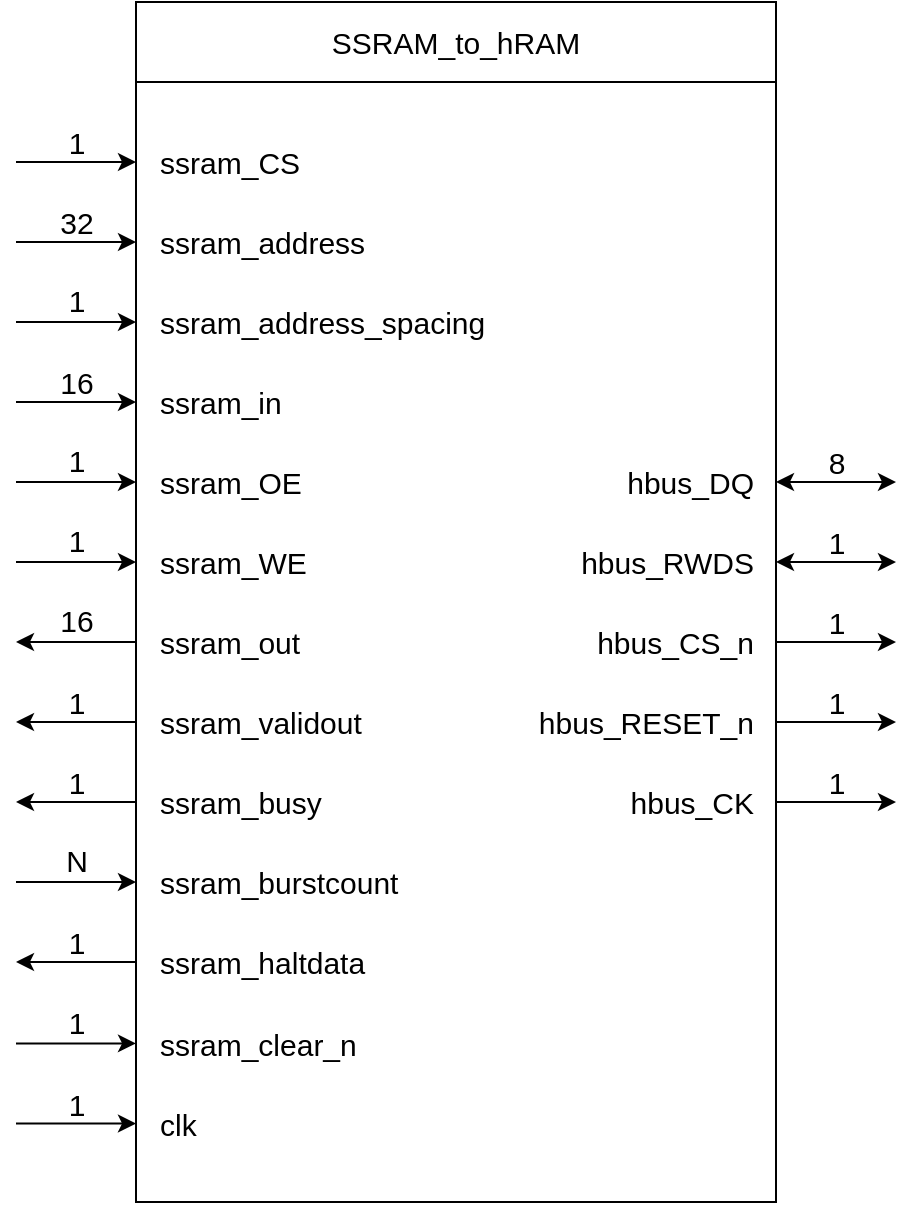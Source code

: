 <mxfile version="21.5.2" type="device" pages="10">
  <diagram id="fC97jBpM_xTiCUfCGoVt" name="SSRAM_to_hRAM">
    <mxGraphModel dx="1362" dy="766" grid="1" gridSize="10" guides="1" tooltips="1" connect="1" arrows="1" fold="1" page="1" pageScale="1" pageWidth="850" pageHeight="1100" math="0" shadow="0">
      <root>
        <mxCell id="0" />
        <mxCell id="1" parent="0" />
        <mxCell id="tyazFwi2D3Fx87An2y98-1" value="" style="rounded=0;whiteSpace=wrap;html=1;" parent="1" vertex="1">
          <mxGeometry x="240" y="200" width="320" height="560" as="geometry" />
        </mxCell>
        <mxCell id="tyazFwi2D3Fx87An2y98-13" value="hbus_DQ" style="text;html=1;align=right;verticalAlign=middle;resizable=0;points=[];autosize=1;strokeColor=none;fillColor=none;fontSize=15;" parent="1" vertex="1">
          <mxGeometry x="460" y="385" width="90" height="30" as="geometry" />
        </mxCell>
        <mxCell id="tyazFwi2D3Fx87An2y98-14" value="hbus_CS_n" style="text;html=1;align=right;verticalAlign=middle;resizable=0;points=[];autosize=1;strokeColor=none;fillColor=none;fontSize=15;" parent="1" vertex="1">
          <mxGeometry x="450" y="465" width="100" height="30" as="geometry" />
        </mxCell>
        <mxCell id="tyazFwi2D3Fx87An2y98-15" value="hbus_CK" style="text;html=1;align=right;verticalAlign=middle;resizable=0;points=[];autosize=1;strokeColor=none;fillColor=none;fontSize=15;" parent="1" vertex="1">
          <mxGeometry x="460" y="545" width="90" height="30" as="geometry" />
        </mxCell>
        <mxCell id="tyazFwi2D3Fx87An2y98-16" value="&lt;div&gt;hbus_RESET_n&lt;/div&gt;" style="text;html=1;align=right;verticalAlign=middle;resizable=0;points=[];autosize=1;strokeColor=none;fillColor=none;fontSize=15;" parent="1" vertex="1">
          <mxGeometry x="420" y="505" width="130" height="30" as="geometry" />
        </mxCell>
        <mxCell id="tyazFwi2D3Fx87An2y98-17" value="&lt;div&gt;hbus_RWDS&lt;/div&gt;" style="text;html=1;align=right;verticalAlign=middle;resizable=0;points=[];autosize=1;strokeColor=none;fillColor=none;fontSize=15;" parent="1" vertex="1">
          <mxGeometry x="440" y="425" width="110" height="30" as="geometry" />
        </mxCell>
        <mxCell id="tyazFwi2D3Fx87An2y98-18" value="SSRAM_to_hRAM" style="rounded=0;whiteSpace=wrap;html=1;fontSize=15;" parent="1" vertex="1">
          <mxGeometry x="240" y="160" width="320" height="40" as="geometry" />
        </mxCell>
        <mxCell id="tyazFwi2D3Fx87An2y98-27" value="" style="endArrow=classic;html=1;rounded=0;fontSize=15;" parent="1" edge="1">
          <mxGeometry width="50" height="50" relative="1" as="geometry">
            <mxPoint x="560" y="560" as="sourcePoint" />
            <mxPoint x="620" y="560" as="targetPoint" />
          </mxGeometry>
        </mxCell>
        <mxCell id="tyazFwi2D3Fx87An2y98-29" value="1" style="text;html=1;align=center;verticalAlign=middle;resizable=0;points=[];autosize=1;strokeColor=none;fillColor=none;fontSize=15;" parent="1" vertex="1">
          <mxGeometry x="580" y="540" width="20" height="20" as="geometry" />
        </mxCell>
        <mxCell id="tyazFwi2D3Fx87An2y98-30" value="" style="endArrow=classic;html=1;rounded=0;fontSize=15;" parent="1" edge="1">
          <mxGeometry width="50" height="50" relative="1" as="geometry">
            <mxPoint x="560" y="520" as="sourcePoint" />
            <mxPoint x="620" y="520" as="targetPoint" />
          </mxGeometry>
        </mxCell>
        <mxCell id="tyazFwi2D3Fx87An2y98-31" value="1" style="text;html=1;align=center;verticalAlign=middle;resizable=0;points=[];autosize=1;strokeColor=none;fillColor=none;fontSize=15;" parent="1" vertex="1">
          <mxGeometry x="580" y="500" width="20" height="20" as="geometry" />
        </mxCell>
        <mxCell id="tyazFwi2D3Fx87An2y98-32" value="" style="endArrow=classic;html=1;rounded=0;fontSize=15;" parent="1" edge="1">
          <mxGeometry width="50" height="50" relative="1" as="geometry">
            <mxPoint x="560" y="480.0" as="sourcePoint" />
            <mxPoint x="620" y="480.0" as="targetPoint" />
          </mxGeometry>
        </mxCell>
        <mxCell id="tyazFwi2D3Fx87An2y98-33" value="1" style="text;html=1;align=center;verticalAlign=middle;resizable=0;points=[];autosize=1;strokeColor=none;fillColor=none;fontSize=15;" parent="1" vertex="1">
          <mxGeometry x="580" y="460" width="20" height="20" as="geometry" />
        </mxCell>
        <mxCell id="tyazFwi2D3Fx87An2y98-34" value="" style="endArrow=classic;html=1;rounded=0;fontSize=15;startArrow=classic;startFill=1;" parent="1" edge="1">
          <mxGeometry width="50" height="50" relative="1" as="geometry">
            <mxPoint x="560" y="440.0" as="sourcePoint" />
            <mxPoint x="620" y="440.0" as="targetPoint" />
          </mxGeometry>
        </mxCell>
        <mxCell id="tyazFwi2D3Fx87An2y98-35" value="1" style="text;html=1;align=center;verticalAlign=middle;resizable=0;points=[];autosize=1;strokeColor=none;fillColor=none;fontSize=15;" parent="1" vertex="1">
          <mxGeometry x="580" y="420" width="20" height="20" as="geometry" />
        </mxCell>
        <mxCell id="tyazFwi2D3Fx87An2y98-48" value="" style="endArrow=classic;html=1;rounded=0;fontSize=15;startArrow=classic;startFill=1;" parent="1" edge="1">
          <mxGeometry width="50" height="50" relative="1" as="geometry">
            <mxPoint x="560" y="400.0" as="sourcePoint" />
            <mxPoint x="620" y="400.0" as="targetPoint" />
          </mxGeometry>
        </mxCell>
        <mxCell id="tyazFwi2D3Fx87An2y98-49" value="8" style="text;html=1;align=center;verticalAlign=middle;resizable=0;points=[];autosize=1;strokeColor=none;fillColor=none;fontSize=15;" parent="1" vertex="1">
          <mxGeometry x="580" y="380" width="20" height="20" as="geometry" />
        </mxCell>
        <mxCell id="ZhGK623JIX5hzIh3tK1e-1" value="" style="endArrow=classic;html=1;rounded=0;fontSize=15;" parent="1" edge="1">
          <mxGeometry width="50" height="50" relative="1" as="geometry">
            <mxPoint x="180" y="400" as="sourcePoint" />
            <mxPoint x="240" y="400" as="targetPoint" />
          </mxGeometry>
        </mxCell>
        <mxCell id="ZhGK623JIX5hzIh3tK1e-2" value="1" style="text;html=1;align=center;verticalAlign=middle;resizable=0;points=[];autosize=1;strokeColor=none;fillColor=none;fontSize=15;" parent="1" vertex="1">
          <mxGeometry x="200" y="419.31" width="20" height="20" as="geometry" />
        </mxCell>
        <mxCell id="ZhGK623JIX5hzIh3tK1e-3" value="" style="endArrow=classic;html=1;rounded=0;fontSize=15;" parent="1" edge="1">
          <mxGeometry width="50" height="50" relative="1" as="geometry">
            <mxPoint x="180" y="360.0" as="sourcePoint" />
            <mxPoint x="240" y="360.0" as="targetPoint" />
          </mxGeometry>
        </mxCell>
        <mxCell id="ZhGK623JIX5hzIh3tK1e-4" value="1" style="text;html=1;align=center;verticalAlign=middle;resizable=0;points=[];autosize=1;strokeColor=none;fillColor=none;fontSize=15;" parent="1" vertex="1">
          <mxGeometry x="200" y="379.31" width="20" height="20" as="geometry" />
        </mxCell>
        <mxCell id="ZhGK623JIX5hzIh3tK1e-5" value="" style="endArrow=classic;html=1;rounded=0;fontSize=15;" parent="1" edge="1">
          <mxGeometry width="50" height="50" relative="1" as="geometry">
            <mxPoint x="180" y="440" as="sourcePoint" />
            <mxPoint x="240" y="440" as="targetPoint" />
          </mxGeometry>
        </mxCell>
        <mxCell id="ZhGK623JIX5hzIh3tK1e-6" value="1" style="text;html=1;align=center;verticalAlign=middle;resizable=0;points=[];autosize=1;strokeColor=none;fillColor=none;fontSize=15;" parent="1" vertex="1">
          <mxGeometry x="200" y="220" width="20" height="20" as="geometry" />
        </mxCell>
        <mxCell id="ZhGK623JIX5hzIh3tK1e-7" value="" style="endArrow=none;html=1;rounded=0;fontSize=15;startArrow=classic;startFill=1;endFill=0;" parent="1" edge="1">
          <mxGeometry width="50" height="50" relative="1" as="geometry">
            <mxPoint x="180" y="560" as="sourcePoint" />
            <mxPoint x="240" y="560" as="targetPoint" />
          </mxGeometry>
        </mxCell>
        <mxCell id="ZhGK623JIX5hzIh3tK1e-8" value="32" style="text;html=1;align=center;verticalAlign=middle;resizable=0;points=[];autosize=1;strokeColor=none;fillColor=none;fontSize=15;" parent="1" vertex="1">
          <mxGeometry x="190" y="255" width="40" height="30" as="geometry" />
        </mxCell>
        <mxCell id="ZhGK623JIX5hzIh3tK1e-9" value="&lt;font style=&quot;font-size: 15px;&quot;&gt;ssram_&lt;/font&gt;&lt;font style=&quot;font-size: 15px;&quot;&gt;&lt;font style=&quot;font-size: 15px;&quot;&gt;address&lt;/font&gt;&lt;/font&gt;" style="text;html=1;align=left;verticalAlign=middle;resizable=0;points=[];autosize=1;strokeColor=none;fillColor=none;" parent="1" vertex="1">
          <mxGeometry x="250" y="265" width="130" height="30" as="geometry" />
        </mxCell>
        <mxCell id="ZhGK623JIX5hzIh3tK1e-10" value="&lt;font style=&quot;font-size: 15px;&quot;&gt;ssram_&lt;/font&gt;&lt;font style=&quot;font-size: 15px;&quot;&gt;out&lt;/font&gt;" style="text;html=1;align=left;verticalAlign=middle;resizable=0;points=[];autosize=1;strokeColor=none;fillColor=none;" parent="1" vertex="1">
          <mxGeometry x="250" y="465" width="90" height="30" as="geometry" />
        </mxCell>
        <mxCell id="ZhGK623JIX5hzIh3tK1e-11" value="&lt;font style=&quot;font-size: 15px;&quot;&gt;ssram_i&lt;/font&gt;&lt;font style=&quot;font-size: 15px;&quot;&gt;n&lt;/font&gt;" style="text;html=1;align=left;verticalAlign=middle;resizable=0;points=[];autosize=1;strokeColor=none;fillColor=none;" parent="1" vertex="1">
          <mxGeometry x="250" y="345" width="80" height="30" as="geometry" />
        </mxCell>
        <mxCell id="ZhGK623JIX5hzIh3tK1e-12" value="&lt;font style=&quot;font-size: 15px;&quot;&gt;ssram_&lt;/font&gt;&lt;font style=&quot;font-size: 15px;&quot;&gt;&lt;font style=&quot;font-size: 15px;&quot;&gt;validout&lt;/font&gt;&lt;/font&gt;" style="text;html=1;align=left;verticalAlign=middle;resizable=0;points=[];autosize=1;strokeColor=none;fillColor=none;" parent="1" vertex="1">
          <mxGeometry x="250" y="505" width="120" height="30" as="geometry" />
        </mxCell>
        <mxCell id="ZhGK623JIX5hzIh3tK1e-13" value="&lt;font style=&quot;font-size: 15px;&quot;&gt;ssram_&lt;/font&gt;&lt;font style=&quot;font-size: 15px;&quot;&gt;WE&lt;/font&gt;" style="text;html=1;align=left;verticalAlign=middle;resizable=0;points=[];autosize=1;strokeColor=none;fillColor=none;rotation=0;" parent="1" vertex="1">
          <mxGeometry x="250" y="425" width="100" height="30" as="geometry" />
        </mxCell>
        <mxCell id="ZhGK623JIX5hzIh3tK1e-14" value="&lt;font style=&quot;font-size: 15px;&quot;&gt;ssram_&lt;/font&gt;&lt;font style=&quot;font-size: 15px;&quot;&gt;OE&lt;/font&gt;" style="text;html=1;align=left;verticalAlign=middle;resizable=0;points=[];autosize=1;strokeColor=none;fillColor=none;rotation=0;" parent="1" vertex="1">
          <mxGeometry x="250" y="385" width="90" height="30" as="geometry" />
        </mxCell>
        <mxCell id="ZhGK623JIX5hzIh3tK1e-15" value="&lt;font style=&quot;font-size: 15px;&quot;&gt;ssram_&lt;/font&gt;&lt;font style=&quot;font-size: 15px;&quot;&gt;busy&lt;/font&gt;" style="text;html=1;align=left;verticalAlign=middle;resizable=0;points=[];autosize=1;strokeColor=none;fillColor=none;" parent="1" vertex="1">
          <mxGeometry x="250" y="545" width="100" height="30" as="geometry" />
        </mxCell>
        <mxCell id="ZhGK623JIX5hzIh3tK1e-16" value="&lt;font style=&quot;font-size: 15px;&quot;&gt;ssram_&lt;/font&gt;&lt;font style=&quot;font-size: 15px;&quot;&gt;&lt;font style=&quot;font-size: 15px;&quot;&gt;CS&lt;/font&gt;&lt;/font&gt;" style="text;html=1;align=left;verticalAlign=middle;resizable=0;points=[];autosize=1;strokeColor=none;fillColor=none;" parent="1" vertex="1">
          <mxGeometry x="250" y="225" width="90" height="30" as="geometry" />
        </mxCell>
        <mxCell id="ZhGK623JIX5hzIh3tK1e-17" value="" style="endArrow=none;html=1;rounded=0;fontSize=15;startArrow=classic;startFill=1;endFill=0;" parent="1" edge="1">
          <mxGeometry width="50" height="50" relative="1" as="geometry">
            <mxPoint x="180" y="520" as="sourcePoint" />
            <mxPoint x="240" y="520" as="targetPoint" />
          </mxGeometry>
        </mxCell>
        <mxCell id="ZhGK623JIX5hzIh3tK1e-18" value="" style="endArrow=none;html=1;rounded=0;fontSize=15;startArrow=classic;startFill=1;endFill=0;" parent="1" edge="1">
          <mxGeometry width="50" height="50" relative="1" as="geometry">
            <mxPoint x="180" y="480" as="sourcePoint" />
            <mxPoint x="240" y="480" as="targetPoint" />
          </mxGeometry>
        </mxCell>
        <mxCell id="ZhGK623JIX5hzIh3tK1e-19" value="" style="endArrow=classic;html=1;rounded=0;fontSize=15;" parent="1" edge="1">
          <mxGeometry width="50" height="50" relative="1" as="geometry">
            <mxPoint x="180" y="280" as="sourcePoint" />
            <mxPoint x="240" y="280" as="targetPoint" />
          </mxGeometry>
        </mxCell>
        <mxCell id="ZhGK623JIX5hzIh3tK1e-20" value="" style="endArrow=classic;html=1;rounded=0;fontSize=15;" parent="1" edge="1">
          <mxGeometry width="50" height="50" relative="1" as="geometry">
            <mxPoint x="180" y="240.0" as="sourcePoint" />
            <mxPoint x="240" y="240.0" as="targetPoint" />
          </mxGeometry>
        </mxCell>
        <mxCell id="ZhGK623JIX5hzIh3tK1e-21" value="1" style="text;html=1;align=center;verticalAlign=middle;resizable=0;points=[];autosize=1;strokeColor=none;fillColor=none;fontSize=15;" parent="1" vertex="1">
          <mxGeometry x="200" y="540" width="20" height="20" as="geometry" />
        </mxCell>
        <mxCell id="ZhGK623JIX5hzIh3tK1e-22" value="1" style="text;html=1;align=center;verticalAlign=middle;resizable=0;points=[];autosize=1;strokeColor=none;fillColor=none;fontSize=15;" parent="1" vertex="1">
          <mxGeometry x="200" y="500" width="20" height="20" as="geometry" />
        </mxCell>
        <mxCell id="ZhGK623JIX5hzIh3tK1e-23" value="16" style="text;html=1;align=center;verticalAlign=middle;resizable=0;points=[];autosize=1;strokeColor=none;fillColor=none;fontSize=15;" parent="1" vertex="1">
          <mxGeometry x="195" y="340" width="30" height="20" as="geometry" />
        </mxCell>
        <mxCell id="ZhGK623JIX5hzIh3tK1e-24" value="16" style="text;html=1;align=center;verticalAlign=middle;resizable=0;points=[];autosize=1;strokeColor=none;fillColor=none;fontSize=15;" parent="1" vertex="1">
          <mxGeometry x="195" y="459.31" width="30" height="20" as="geometry" />
        </mxCell>
        <mxCell id="zCnSquokP6mfLWG539p--1" value="" style="endArrow=classic;html=1;rounded=0;fontSize=15;" parent="1" edge="1">
          <mxGeometry width="50" height="50" relative="1" as="geometry">
            <mxPoint x="180" y="680.69" as="sourcePoint" />
            <mxPoint x="240" y="680.69" as="targetPoint" />
          </mxGeometry>
        </mxCell>
        <mxCell id="zCnSquokP6mfLWG539p--2" value="1" style="text;html=1;align=center;verticalAlign=middle;resizable=0;points=[];autosize=1;strokeColor=none;fillColor=none;fontSize=15;" parent="1" vertex="1">
          <mxGeometry x="200" y="660" width="20" height="20" as="geometry" />
        </mxCell>
        <mxCell id="zCnSquokP6mfLWG539p--3" value="&lt;font style=&quot;font-size: 15px;&quot;&gt;ssram_clear_n&lt;/font&gt;" style="text;html=1;align=left;verticalAlign=middle;resizable=0;points=[];autosize=1;strokeColor=none;fillColor=none;rotation=0;" parent="1" vertex="1">
          <mxGeometry x="250" y="665.69" width="120" height="30" as="geometry" />
        </mxCell>
        <mxCell id="orZyeERTgXqRaT8NUcbc-2" value="" style="endArrow=classic;html=1;rounded=0;fontSize=15;" parent="1" edge="1">
          <mxGeometry width="50" height="50" relative="1" as="geometry">
            <mxPoint x="180" y="720.76" as="sourcePoint" />
            <mxPoint x="240" y="720.76" as="targetPoint" />
          </mxGeometry>
        </mxCell>
        <mxCell id="orZyeERTgXqRaT8NUcbc-3" value="1" style="text;html=1;align=center;verticalAlign=middle;resizable=0;points=[];autosize=1;strokeColor=none;fillColor=none;fontSize=15;" parent="1" vertex="1">
          <mxGeometry x="200" y="701" width="20" height="20" as="geometry" />
        </mxCell>
        <mxCell id="orZyeERTgXqRaT8NUcbc-4" value="&lt;font style=&quot;font-size: 15px;&quot;&gt;clk&lt;/font&gt;" style="text;html=1;align=left;verticalAlign=middle;resizable=0;points=[];autosize=1;strokeColor=none;fillColor=none;rotation=0;" parent="1" vertex="1">
          <mxGeometry x="250" y="706" width="40" height="30" as="geometry" />
        </mxCell>
        <mxCell id="Z6dNXG4MUtQDv4BpPoF5-1" value="" style="endArrow=classic;html=1;rounded=0;fontSize=15;" parent="1" edge="1">
          <mxGeometry width="50" height="50" relative="1" as="geometry">
            <mxPoint x="180" y="320" as="sourcePoint" />
            <mxPoint x="240" y="320" as="targetPoint" />
          </mxGeometry>
        </mxCell>
        <mxCell id="Z6dNXG4MUtQDv4BpPoF5-2" value="1" style="text;html=1;align=center;verticalAlign=middle;resizable=0;points=[];autosize=1;strokeColor=none;fillColor=none;fontSize=15;" parent="1" vertex="1">
          <mxGeometry x="200" y="299.31" width="20" height="20" as="geometry" />
        </mxCell>
        <mxCell id="Z6dNXG4MUtQDv4BpPoF5-3" value="&lt;font style=&quot;font-size: 15px;&quot;&gt;ssram_address_spacing&lt;/font&gt;" style="text;html=1;align=left;verticalAlign=middle;resizable=0;points=[];autosize=1;strokeColor=none;fillColor=none;rotation=0;" parent="1" vertex="1">
          <mxGeometry x="250" y="305" width="190" height="30" as="geometry" />
        </mxCell>
        <mxCell id="csmfTMorDYNN8aFLT1WC-3" value="" style="endArrow=classic;html=1;rounded=0;fontSize=15;" parent="1" edge="1">
          <mxGeometry width="50" height="50" relative="1" as="geometry">
            <mxPoint x="180" y="600" as="sourcePoint" />
            <mxPoint x="240" y="600" as="targetPoint" />
          </mxGeometry>
        </mxCell>
        <mxCell id="csmfTMorDYNN8aFLT1WC-4" value="N" style="text;html=1;align=center;verticalAlign=middle;resizable=0;points=[];autosize=1;strokeColor=none;fillColor=none;fontSize=15;" parent="1" vertex="1">
          <mxGeometry x="195" y="574.31" width="30" height="30" as="geometry" />
        </mxCell>
        <mxCell id="csmfTMorDYNN8aFLT1WC-5" value="&lt;font style=&quot;font-size: 15px;&quot;&gt;ssram_burstcount&lt;/font&gt;" style="text;html=1;align=left;verticalAlign=middle;resizable=0;points=[];autosize=1;strokeColor=none;fillColor=none;rotation=0;" parent="1" vertex="1">
          <mxGeometry x="250" y="585" width="140" height="30" as="geometry" />
        </mxCell>
        <mxCell id="pR0g2JXr95I0KukqOVuT-1" value="" style="endArrow=none;html=1;rounded=0;fontSize=15;startArrow=classic;startFill=1;endFill=0;" parent="1" edge="1">
          <mxGeometry width="50" height="50" relative="1" as="geometry">
            <mxPoint x="180" y="640" as="sourcePoint" />
            <mxPoint x="240" y="640" as="targetPoint" />
          </mxGeometry>
        </mxCell>
        <mxCell id="pR0g2JXr95I0KukqOVuT-2" value="&lt;font style=&quot;font-size: 15px;&quot;&gt;ssram_haltdata&lt;/font&gt;" style="text;html=1;align=left;verticalAlign=middle;resizable=0;points=[];autosize=1;strokeColor=none;fillColor=none;" parent="1" vertex="1">
          <mxGeometry x="250" y="625" width="130" height="30" as="geometry" />
        </mxCell>
        <mxCell id="pR0g2JXr95I0KukqOVuT-3" value="1" style="text;html=1;align=center;verticalAlign=middle;resizable=0;points=[];autosize=1;strokeColor=none;fillColor=none;fontSize=15;" parent="1" vertex="1">
          <mxGeometry x="200" y="620" width="20" height="20" as="geometry" />
        </mxCell>
      </root>
    </mxGraphModel>
  </diagram>
  <diagram name="SSRAM_to_hRAM: RTL" id="CWa_I18QifZxpjuJ7Wsr">
    <mxGraphModel dx="4540" dy="2553" grid="1" gridSize="10" guides="1" tooltips="1" connect="1" arrows="1" fold="1" page="1" pageScale="1" pageWidth="850" pageHeight="1100" math="0" shadow="0">
      <root>
        <mxCell id="gw0M7WNjvELjQq90fpm7-0" />
        <mxCell id="gw0M7WNjvELjQq90fpm7-1" parent="gw0M7WNjvELjQq90fpm7-0" />
        <mxCell id="gw0M7WNjvELjQq90fpm7-2" style="edgeStyle=orthogonalEdgeStyle;rounded=0;orthogonalLoop=1;jettySize=auto;html=1;fontSize=15;" parent="gw0M7WNjvELjQq90fpm7-1" edge="1">
          <mxGeometry relative="1" as="geometry">
            <mxPoint x="1240.5" y="320.5" as="targetPoint" />
            <mxPoint x="1200.5" y="320.5" as="sourcePoint" />
            <Array as="points">
              <mxPoint x="1220.5" y="320.5" />
              <mxPoint x="1220.5" y="320.5" />
            </Array>
          </mxGeometry>
        </mxCell>
        <mxCell id="gw0M7WNjvELjQq90fpm7-3" style="edgeStyle=orthogonalEdgeStyle;rounded=0;orthogonalLoop=1;jettySize=auto;html=1;" parent="gw0M7WNjvELjQq90fpm7-1" edge="1">
          <mxGeometry relative="1" as="geometry">
            <mxPoint x="1240.5" y="360.5" as="targetPoint" />
            <mxPoint x="1160.5" y="360.5" as="sourcePoint" />
          </mxGeometry>
        </mxCell>
        <mxCell id="gw0M7WNjvELjQq90fpm7-4" style="edgeStyle=orthogonalEdgeStyle;rounded=0;orthogonalLoop=1;jettySize=auto;html=1;" parent="gw0M7WNjvELjQq90fpm7-1" edge="1">
          <mxGeometry relative="1" as="geometry">
            <mxPoint x="1239.5" y="400.5" as="targetPoint" />
            <mxPoint x="1120.5" y="400.5" as="sourcePoint" />
          </mxGeometry>
        </mxCell>
        <mxCell id="gw0M7WNjvELjQq90fpm7-5" style="edgeStyle=orthogonalEdgeStyle;rounded=0;orthogonalLoop=1;jettySize=auto;html=1;" parent="gw0M7WNjvELjQq90fpm7-1" edge="1">
          <mxGeometry relative="1" as="geometry">
            <mxPoint x="1340" y="600" as="targetPoint" />
            <mxPoint x="1060" y="600" as="sourcePoint" />
            <Array as="points">
              <mxPoint x="1060" y="600" />
            </Array>
          </mxGeometry>
        </mxCell>
        <mxCell id="gw0M7WNjvELjQq90fpm7-6" style="edgeStyle=orthogonalEdgeStyle;rounded=0;orthogonalLoop=1;jettySize=auto;html=1;startArrow=oval;startFill=1;entryX=0.5;entryY=1;entryDx=0;entryDy=0;" parent="gw0M7WNjvELjQq90fpm7-1" target="gw0M7WNjvELjQq90fpm7-7" edge="1">
          <mxGeometry relative="1" as="geometry">
            <mxPoint x="520" y="599" as="targetPoint" />
            <mxPoint x="520" y="800" as="sourcePoint" />
            <Array as="points">
              <mxPoint x="520" y="800" />
              <mxPoint x="520" y="600" />
            </Array>
          </mxGeometry>
        </mxCell>
        <mxCell id="MCXf56rXGQtMm_T1t61_-0" style="edgeStyle=orthogonalEdgeStyle;rounded=0;orthogonalLoop=1;jettySize=auto;html=1;entryX=0;entryY=0.5;entryDx=0;entryDy=0;strokeColor=#00FF00;" parent="gw0M7WNjvELjQq90fpm7-1" target="gw0M7WNjvELjQq90fpm7-7" edge="1">
          <mxGeometry relative="1" as="geometry">
            <mxPoint x="460" y="240" as="sourcePoint" />
            <Array as="points">
              <mxPoint x="460" y="240" />
              <mxPoint x="460" y="480" />
              <mxPoint x="640" y="480" />
            </Array>
          </mxGeometry>
        </mxCell>
        <mxCell id="gw0M7WNjvELjQq90fpm7-7" value="up_address: register" style="rounded=0;whiteSpace=wrap;html=1;direction=south;horizontal=0;fontSize=15;" parent="gw0M7WNjvELjQq90fpm7-1" vertex="1">
          <mxGeometry x="620" y="519.75" width="40" height="160" as="geometry" />
        </mxCell>
        <mxCell id="gw0M7WNjvELjQq90fpm7-8" style="edgeStyle=orthogonalEdgeStyle;rounded=0;orthogonalLoop=1;jettySize=auto;html=1;exitX=0.5;exitY=0;exitDx=0;exitDy=0;" parent="gw0M7WNjvELjQq90fpm7-1" source="gw0M7WNjvELjQq90fpm7-10" edge="1">
          <mxGeometry relative="1" as="geometry">
            <mxPoint x="1240" y="1000" as="targetPoint" />
            <Array as="points">
              <mxPoint x="1190" y="1000" />
              <mxPoint x="1190" y="1000" />
            </Array>
          </mxGeometry>
        </mxCell>
        <mxCell id="gw0M7WNjvELjQq90fpm7-9" style="edgeStyle=orthogonalEdgeStyle;rounded=0;orthogonalLoop=1;jettySize=auto;html=1;endArrow=none;endFill=0;" parent="gw0M7WNjvELjQq90fpm7-1" edge="1">
          <mxGeometry relative="1" as="geometry">
            <mxPoint x="220" y="800" as="sourcePoint" />
            <Array as="points">
              <mxPoint x="520" y="800" />
              <mxPoint x="520" y="1000" />
            </Array>
            <mxPoint x="520" y="1000" as="targetPoint" />
          </mxGeometry>
        </mxCell>
        <mxCell id="MCXf56rXGQtMm_T1t61_-1" style="edgeStyle=orthogonalEdgeStyle;rounded=0;orthogonalLoop=1;jettySize=auto;html=1;entryX=0;entryY=0.5;entryDx=0;entryDy=0;strokeColor=#00FF00;startArrow=oval;startFill=1;" parent="gw0M7WNjvELjQq90fpm7-1" target="gw0M7WNjvELjQq90fpm7-10" edge="1">
          <mxGeometry relative="1" as="geometry">
            <mxPoint x="460" y="480" as="sourcePoint" />
            <Array as="points">
              <mxPoint x="460" y="880" />
              <mxPoint x="640" y="880" />
            </Array>
          </mxGeometry>
        </mxCell>
        <mxCell id="gw0M7WNjvELjQq90fpm7-10" value="low_address: register" style="rounded=0;whiteSpace=wrap;html=1;direction=south;horizontal=0;fontSize=15;" parent="gw0M7WNjvELjQq90fpm7-1" vertex="1">
          <mxGeometry x="620" y="919.25" width="40" height="160" as="geometry" />
        </mxCell>
        <mxCell id="gw0M7WNjvELjQq90fpm7-11" value="" style="triangle;whiteSpace=wrap;html=1;direction=north;fontSize=15;" parent="gw0M7WNjvELjQq90fpm7-1" vertex="1">
          <mxGeometry x="650" y="669.75" width="10" height="10" as="geometry" />
        </mxCell>
        <mxCell id="gw0M7WNjvELjQq90fpm7-12" value="" style="triangle;whiteSpace=wrap;html=1;direction=north;fontSize=15;" parent="gw0M7WNjvELjQq90fpm7-1" vertex="1">
          <mxGeometry x="650" y="1069.25" width="10" height="10" as="geometry" />
        </mxCell>
        <mxCell id="gw0M7WNjvELjQq90fpm7-13" value="5" style="text;html=1;align=left;verticalAlign=middle;resizable=0;points=[];autosize=1;strokeColor=none;fillColor=none;fontSize=15;" parent="gw0M7WNjvELjQq90fpm7-1" vertex="1">
          <mxGeometry x="1249.5" y="385" width="30" height="30" as="geometry" />
        </mxCell>
        <mxCell id="gw0M7WNjvELjQq90fpm7-14" value="4 dwt 0" style="text;html=1;align=left;verticalAlign=middle;resizable=0;points=[];autosize=1;strokeColor=none;fillColor=none;fontSize=15;" parent="gw0M7WNjvELjQq90fpm7-1" vertex="1">
          <mxGeometry x="1249.5" y="426" width="70" height="30" as="geometry" />
        </mxCell>
        <mxCell id="gw0M7WNjvELjQq90fpm7-15" value="18 dwt 16" style="text;html=1;align=left;verticalAlign=middle;resizable=0;points=[];autosize=1;strokeColor=none;fillColor=none;fontSize=15;rotation=0;" parent="gw0M7WNjvELjQq90fpm7-1" vertex="1">
          <mxGeometry x="964.5" y="520.25" width="90" height="30" as="geometry" />
        </mxCell>
        <mxCell id="gw0M7WNjvELjQq90fpm7-16" value="" style="endArrow=none;html=1;rounded=0;entryX=0.5;entryY=0;entryDx=0;entryDy=0;" parent="gw0M7WNjvELjQq90fpm7-1" target="gw0M7WNjvELjQq90fpm7-7" edge="1">
          <mxGeometry width="50" height="50" relative="1" as="geometry">
            <mxPoint x="960" y="760" as="sourcePoint" />
            <mxPoint x="560" y="600" as="targetPoint" />
            <Array as="points">
              <mxPoint x="960" y="600" />
            </Array>
          </mxGeometry>
        </mxCell>
        <mxCell id="gw0M7WNjvELjQq90fpm7-17" value="15 dwt 8" style="text;html=1;align=left;verticalAlign=middle;resizable=0;points=[];autosize=1;strokeColor=none;fillColor=none;fontSize=15;rotation=0;" parent="gw0M7WNjvELjQq90fpm7-1" vertex="1">
          <mxGeometry x="964.5" y="650.25" width="80" height="30" as="geometry" />
        </mxCell>
        <mxCell id="gw0M7WNjvELjQq90fpm7-18" style="edgeStyle=orthogonalEdgeStyle;rounded=0;orthogonalLoop=1;jettySize=auto;html=1;startArrow=oval;startFill=1;" parent="gw0M7WNjvELjQq90fpm7-1" edge="1">
          <mxGeometry relative="1" as="geometry">
            <mxPoint x="1340" y="680" as="targetPoint" />
            <mxPoint x="960" y="680" as="sourcePoint" />
            <Array as="points">
              <mxPoint x="1110" y="680" />
              <mxPoint x="1110" y="680" />
            </Array>
          </mxGeometry>
        </mxCell>
        <mxCell id="gw0M7WNjvELjQq90fpm7-19" value="" style="endArrow=none;html=1;rounded=0;strokeWidth=4;" parent="gw0M7WNjvELjQq90fpm7-1" edge="1">
          <mxGeometry width="50" height="50" relative="1" as="geometry">
            <mxPoint x="1240.5" y="520.5" as="sourcePoint" />
            <mxPoint x="1240.5" y="280.5" as="targetPoint" />
          </mxGeometry>
        </mxCell>
        <mxCell id="gw0M7WNjvELjQq90fpm7-20" value="6" style="text;html=1;align=left;verticalAlign=middle;resizable=0;points=[];autosize=1;strokeColor=none;fillColor=none;fontSize=15;" parent="gw0M7WNjvELjQq90fpm7-1" vertex="1">
          <mxGeometry x="1249.5" y="345" width="30" height="30" as="geometry" />
        </mxCell>
        <mxCell id="gw0M7WNjvELjQq90fpm7-21" value="7 " style="text;html=1;align=left;verticalAlign=middle;resizable=0;points=[];autosize=1;strokeColor=none;fillColor=none;fontSize=15;" parent="gw0M7WNjvELjQq90fpm7-1" vertex="1">
          <mxGeometry x="1249.5" y="305" width="30" height="30" as="geometry" />
        </mxCell>
        <mxCell id="gw0M7WNjvELjQq90fpm7-22" style="edgeStyle=orthogonalEdgeStyle;rounded=0;orthogonalLoop=1;jettySize=auto;html=1;" parent="gw0M7WNjvELjQq90fpm7-1" edge="1">
          <mxGeometry relative="1" as="geometry">
            <mxPoint x="1340" y="760" as="targetPoint" />
            <mxPoint x="960" y="760" as="sourcePoint" />
            <Array as="points">
              <mxPoint x="960" y="760" />
            </Array>
          </mxGeometry>
        </mxCell>
        <mxCell id="gw0M7WNjvELjQq90fpm7-23" value="7 dwt 0" style="text;html=1;align=left;verticalAlign=middle;resizable=0;points=[];autosize=1;strokeColor=none;fillColor=none;fontSize=15;rotation=0;" parent="gw0M7WNjvELjQq90fpm7-1" vertex="1">
          <mxGeometry x="964.5" y="729.75" width="70" height="30" as="geometry" />
        </mxCell>
        <mxCell id="gw0M7WNjvELjQq90fpm7-24" value="&quot;00000000&quot;" style="text;html=1;align=right;verticalAlign=middle;resizable=0;points=[];autosize=1;strokeColor=none;fillColor=none;fontSize=15;" parent="gw0M7WNjvELjQq90fpm7-1" vertex="1">
          <mxGeometry x="1130" y="825" width="100" height="30" as="geometry" />
        </mxCell>
        <mxCell id="gw0M7WNjvELjQq90fpm7-25" value="&quot;00000&quot;" style="text;html=1;align=right;verticalAlign=middle;resizable=0;points=[];autosize=1;strokeColor=none;fillColor=none;fontSize=15;" parent="gw0M7WNjvELjQq90fpm7-1" vertex="1">
          <mxGeometry x="1110" y="946" width="80" height="30" as="geometry" />
        </mxCell>
        <mxCell id="gw0M7WNjvELjQq90fpm7-26" value="" style="endArrow=classic;html=1;rounded=0;" parent="gw0M7WNjvELjQq90fpm7-1" edge="1">
          <mxGeometry width="50" height="50" relative="1" as="geometry">
            <mxPoint x="1200" y="960" as="sourcePoint" />
            <mxPoint x="1240" y="960" as="targetPoint" />
          </mxGeometry>
        </mxCell>
        <mxCell id="gw0M7WNjvELjQq90fpm7-27" value="" style="endArrow=none;html=1;rounded=0;strokeWidth=4;" parent="gw0M7WNjvELjQq90fpm7-1" edge="1">
          <mxGeometry width="50" height="50" relative="1" as="geometry">
            <mxPoint x="1240" y="1040" as="sourcePoint" />
            <mxPoint x="1240" y="920" as="targetPoint" />
          </mxGeometry>
        </mxCell>
        <mxCell id="gw0M7WNjvELjQq90fpm7-28" value="" style="endArrow=classic;html=1;rounded=0;" parent="gw0M7WNjvELjQq90fpm7-1" edge="1">
          <mxGeometry width="50" height="50" relative="1" as="geometry">
            <mxPoint x="1240" y="520" as="sourcePoint" />
            <mxPoint x="1340" y="520" as="targetPoint" />
          </mxGeometry>
        </mxCell>
        <mxCell id="gw0M7WNjvELjQq90fpm7-29" value="" style="endArrow=classic;html=1;rounded=0;" parent="gw0M7WNjvELjQq90fpm7-1" edge="1">
          <mxGeometry width="50" height="50" relative="1" as="geometry">
            <mxPoint x="1240" y="840" as="sourcePoint" />
            <mxPoint x="1340" y="840" as="targetPoint" />
          </mxGeometry>
        </mxCell>
        <mxCell id="gw0M7WNjvELjQq90fpm7-30" value="" style="endArrow=classic;html=1;rounded=0;" parent="gw0M7WNjvELjQq90fpm7-1" edge="1">
          <mxGeometry width="50" height="50" relative="1" as="geometry">
            <mxPoint x="1240.5" y="920" as="sourcePoint" />
            <mxPoint x="1340" y="920" as="targetPoint" />
          </mxGeometry>
        </mxCell>
        <mxCell id="gw0M7WNjvELjQq90fpm7-31" value="CA0_A" style="text;html=1;align=center;verticalAlign=middle;resizable=0;points=[];autosize=1;strokeColor=none;fillColor=none;fontSize=15;" parent="gw0M7WNjvELjQq90fpm7-1" vertex="1">
          <mxGeometry x="1250.5" y="490.5" width="70" height="30" as="geometry" />
        </mxCell>
        <mxCell id="gw0M7WNjvELjQq90fpm7-33" style="edgeStyle=orthogonalEdgeStyle;rounded=0;orthogonalLoop=1;jettySize=auto;html=1;exitX=0.5;exitY=1;exitDx=0;exitDy=0;entryX=0.25;entryY=1;entryDx=0;entryDy=0;" parent="gw0M7WNjvELjQq90fpm7-1" source="gw0M7WNjvELjQq90fpm7-34" target="gw0M7WNjvELjQq90fpm7-71" edge="1">
          <mxGeometry relative="1" as="geometry">
            <mxPoint x="1650" y="1330" as="targetPoint" />
            <Array as="points">
              <mxPoint x="1500" y="1300" />
            </Array>
          </mxGeometry>
        </mxCell>
        <mxCell id="gw0M7WNjvELjQq90fpm7-34" value="" style="rounded=0;whiteSpace=wrap;html=1;horizontal=0;" parent="gw0M7WNjvELjQq90fpm7-1" vertex="1">
          <mxGeometry x="1440" y="360" width="120" height="240" as="geometry" />
        </mxCell>
        <mxCell id="gw0M7WNjvELjQq90fpm7-35" value="" style="triangle;whiteSpace=wrap;html=1;direction=south;fontSize=15;" parent="gw0M7WNjvELjQq90fpm7-1" vertex="1">
          <mxGeometry x="1440" y="360" width="10" height="10" as="geometry" />
        </mxCell>
        <mxCell id="gw0M7WNjvELjQq90fpm7-36" value="&lt;font style=&quot;font-size: 15px;&quot;&gt;ssram_&lt;/font&gt;&lt;font style=&quot;font-size: 15px;&quot;&gt;&lt;font style=&quot;font-size: 15px;&quot;&gt;address&lt;/font&gt;&lt;/font&gt;" style="text;html=1;align=right;verticalAlign=middle;resizable=0;points=[];autosize=1;strokeColor=none;fillColor=none;" parent="gw0M7WNjvELjQq90fpm7-1" vertex="1">
          <mxGeometry x="69" y="784.5" width="130" height="30" as="geometry" />
        </mxCell>
        <mxCell id="gw0M7WNjvELjQq90fpm7-37" value="&lt;font style=&quot;font-size: 15px;&quot;&gt;ssram_&lt;/font&gt;&lt;font style=&quot;font-size: 15px;&quot;&gt;out&lt;/font&gt;" style="text;html=1;align=right;verticalAlign=middle;resizable=0;points=[];autosize=1;strokeColor=none;fillColor=none;" parent="gw0M7WNjvELjQq90fpm7-1" vertex="1">
          <mxGeometry x="109" y="1944" width="90" height="30" as="geometry" />
        </mxCell>
        <mxCell id="gw0M7WNjvELjQq90fpm7-38" value="&lt;font style=&quot;font-size: 15px;&quot;&gt;ssram_i&lt;/font&gt;&lt;font style=&quot;font-size: 15px;&quot;&gt;n&lt;/font&gt;" style="text;html=1;align=right;verticalAlign=middle;resizable=0;points=[];autosize=1;strokeColor=none;fillColor=none;" parent="gw0M7WNjvELjQq90fpm7-1" vertex="1">
          <mxGeometry x="119.05" y="1344" width="80" height="30" as="geometry" />
        </mxCell>
        <mxCell id="gw0M7WNjvELjQq90fpm7-39" value="&lt;font style=&quot;font-size: 15px;&quot;&gt;ssram_&lt;/font&gt;&lt;font style=&quot;font-size: 15px;&quot;&gt;&lt;font style=&quot;font-size: 15px;&quot;&gt;validout&lt;/font&gt;&lt;/font&gt;" style="text;html=1;align=right;verticalAlign=middle;resizable=0;points=[];autosize=1;strokeColor=none;fillColor=none;" parent="gw0M7WNjvELjQq90fpm7-1" vertex="1">
          <mxGeometry x="79" y="1905" width="120" height="30" as="geometry" />
        </mxCell>
        <mxCell id="gw0M7WNjvELjQq90fpm7-40" value="&lt;font style=&quot;font-size: 15px;&quot;&gt;ssram_&lt;/font&gt;&lt;font style=&quot;font-size: 15px;&quot;&gt;WE&lt;/font&gt;" style="text;html=1;align=right;verticalAlign=middle;resizable=0;points=[];autosize=1;strokeColor=none;fillColor=none;rotation=0;" parent="gw0M7WNjvELjQq90fpm7-1" vertex="1">
          <mxGeometry x="99" y="2463" width="100" height="30" as="geometry" />
        </mxCell>
        <mxCell id="gw0M7WNjvELjQq90fpm7-41" value="&lt;font style=&quot;font-size: 15px;&quot;&gt;ssram_&lt;/font&gt;&lt;font style=&quot;font-size: 15px;&quot;&gt;OE&lt;/font&gt;" style="text;html=1;align=right;verticalAlign=middle;resizable=0;points=[];autosize=1;strokeColor=none;fillColor=none;rotation=0;" parent="gw0M7WNjvELjQq90fpm7-1" vertex="1">
          <mxGeometry x="109" y="2305" width="90" height="30" as="geometry" />
        </mxCell>
        <mxCell id="gw0M7WNjvELjQq90fpm7-42" value="&lt;font style=&quot;font-size: 15px;&quot;&gt;ssram_&lt;/font&gt;&lt;font style=&quot;font-size: 15px;&quot;&gt;busy&lt;/font&gt;" style="text;html=1;align=right;verticalAlign=middle;resizable=0;points=[];autosize=1;strokeColor=none;fillColor=none;" parent="gw0M7WNjvELjQq90fpm7-1" vertex="1">
          <mxGeometry x="99" y="345" width="100" height="30" as="geometry" />
        </mxCell>
        <mxCell id="gw0M7WNjvELjQq90fpm7-44" value="&lt;font style=&quot;font-size: 15px;&quot;&gt;busy&lt;/font&gt;" style="text;html=1;align=right;verticalAlign=middle;resizable=0;points=[];autosize=1;strokeColor=none;fillColor=none;rotation=90;" parent="gw0M7WNjvELjQq90fpm7-1" vertex="1">
          <mxGeometry x="294" y="179" width="50" height="30" as="geometry" />
        </mxCell>
        <mxCell id="gw0M7WNjvELjQq90fpm7-46" value="" style="endArrow=classic;html=1;rounded=0;strokeColor=#00FF00;" parent="gw0M7WNjvELjQq90fpm7-1" edge="1">
          <mxGeometry width="50" height="50" relative="1" as="geometry">
            <mxPoint x="1200.5" y="240.5" as="sourcePoint" />
            <mxPoint x="1200.5" y="320.5" as="targetPoint" />
          </mxGeometry>
        </mxCell>
        <mxCell id="gw0M7WNjvELjQq90fpm7-47" value="read_writeN" style="text;html=1;align=right;verticalAlign=middle;resizable=0;points=[];autosize=1;strokeColor=none;fillColor=none;rotation=90;fontSize=15;" parent="gw0M7WNjvELjQq90fpm7-1" vertex="1">
          <mxGeometry x="1149.5" y="155" width="100" height="30" as="geometry" />
        </mxCell>
        <mxCell id="gw0M7WNjvELjQq90fpm7-48" value="" style="endArrow=classic;html=1;rounded=0;strokeColor=#00FF00;" parent="gw0M7WNjvELjQq90fpm7-1" edge="1">
          <mxGeometry width="50" height="50" relative="1" as="geometry">
            <mxPoint x="1120.5" y="240.5" as="sourcePoint" />
            <mxPoint x="1120.5" y="400.5" as="targetPoint" />
          </mxGeometry>
        </mxCell>
        <mxCell id="gw0M7WNjvELjQq90fpm7-49" value="burst_type" style="text;html=1;align=right;verticalAlign=middle;resizable=0;points=[];autosize=1;strokeColor=none;fillColor=none;rotation=90;fontSize=15;" parent="gw0M7WNjvELjQq90fpm7-1" vertex="1">
          <mxGeometry x="1075.5" y="160" width="90" height="30" as="geometry" />
        </mxCell>
        <mxCell id="gw0M7WNjvELjQq90fpm7-50" value="21 dwt 3" style="text;html=1;align=center;verticalAlign=middle;resizable=0;points=[];autosize=1;strokeColor=none;fillColor=none;fontSize=15;rotation=0;" parent="gw0M7WNjvELjQq90fpm7-1" vertex="1">
          <mxGeometry x="520" y="570" width="80" height="30" as="geometry" />
        </mxCell>
        <mxCell id="gw0M7WNjvELjQq90fpm7-52" value="2 dwt 0" style="text;html=1;align=center;verticalAlign=middle;resizable=0;points=[];autosize=1;strokeColor=none;fillColor=none;fontSize=15;rotation=0;" parent="gw0M7WNjvELjQq90fpm7-1" vertex="1">
          <mxGeometry x="525" y="969" width="70" height="30" as="geometry" />
        </mxCell>
        <mxCell id="gw0M7WNjvELjQq90fpm7-53" value="2 dwt 0" style="text;html=1;align=left;verticalAlign=middle;resizable=0;points=[];autosize=1;strokeColor=none;fillColor=none;fontSize=15;rotation=0;" parent="gw0M7WNjvELjQq90fpm7-1" vertex="1">
          <mxGeometry x="1249.5" y="985" width="70" height="30" as="geometry" />
        </mxCell>
        <mxCell id="gw0M7WNjvELjQq90fpm7-54" value="7 dwt 3" style="text;html=1;align=left;verticalAlign=middle;resizable=0;points=[];autosize=1;strokeColor=none;fillColor=none;fontSize=15;rotation=0;" parent="gw0M7WNjvELjQq90fpm7-1" vertex="1">
          <mxGeometry x="1248.5" y="946" width="70" height="30" as="geometry" />
        </mxCell>
        <mxCell id="gw0M7WNjvELjQq90fpm7-57" value="CA_load" style="text;html=1;align=right;verticalAlign=middle;resizable=0;points=[];autosize=1;strokeColor=none;fillColor=none;rotation=90;fontSize=15;" parent="gw0M7WNjvELjQq90fpm7-1" vertex="1">
          <mxGeometry x="1440" y="163" width="80" height="30" as="geometry" />
        </mxCell>
        <mxCell id="gw0M7WNjvELjQq90fpm7-59" style="edgeStyle=orthogonalEdgeStyle;rounded=0;orthogonalLoop=1;jettySize=auto;html=1;entryX=0.75;entryY=1;entryDx=0;entryDy=0;exitX=0.5;exitY=0;exitDx=0;exitDy=0;" parent="gw0M7WNjvELjQq90fpm7-1" source="gw0M7WNjvELjQq90fpm7-61" target="gw0M7WNjvELjQq90fpm7-71" edge="1">
          <mxGeometry relative="1" as="geometry">
            <mxPoint x="1670" y="1460" as="targetPoint" />
            <Array as="points">
              <mxPoint x="950" y="1360" />
              <mxPoint x="950" y="1360" />
            </Array>
            <mxPoint x="980" y="1400" as="sourcePoint" />
          </mxGeometry>
        </mxCell>
        <mxCell id="gw0M7WNjvELjQq90fpm7-60" style="edgeStyle=orthogonalEdgeStyle;rounded=0;orthogonalLoop=1;jettySize=auto;html=1;strokeColor=#00FF00;entryX=0;entryY=0.5;entryDx=0;entryDy=0;" parent="gw0M7WNjvELjQq90fpm7-1" edge="1" target="gw0M7WNjvELjQq90fpm7-61">
          <mxGeometry relative="1" as="geometry">
            <mxPoint x="720" y="240" as="sourcePoint" />
            <Array as="points" />
            <mxPoint x="740" y="1240" as="targetPoint" />
          </mxGeometry>
        </mxCell>
        <mxCell id="gw0M7WNjvELjQq90fpm7-61" value="" style="rounded=0;whiteSpace=wrap;html=1;direction=south;horizontal=0;fontSize=15;" parent="gw0M7WNjvELjQq90fpm7-1" vertex="1">
          <mxGeometry x="570" y="1300" width="300" height="120" as="geometry" />
        </mxCell>
        <mxCell id="gw0M7WNjvELjQq90fpm7-62" value="" style="triangle;whiteSpace=wrap;html=1;direction=south;fontSize=15;" parent="gw0M7WNjvELjQq90fpm7-1" vertex="1">
          <mxGeometry x="570" y="1300" width="10" height="10" as="geometry" />
        </mxCell>
        <mxCell id="gw0M7WNjvELjQq90fpm7-70" style="edgeStyle=orthogonalEdgeStyle;rounded=0;orthogonalLoop=1;jettySize=auto;html=1;startArrow=classic;startFill=1;" parent="gw0M7WNjvELjQq90fpm7-1" edge="1">
          <mxGeometry relative="1" as="geometry">
            <mxPoint x="2240" y="1330" as="targetPoint" />
            <mxPoint x="1910" y="1330" as="sourcePoint" />
            <Array as="points">
              <mxPoint x="2240" y="1330" />
            </Array>
          </mxGeometry>
        </mxCell>
        <mxCell id="UkD50ri7B8sWuQKXPU_e-0" style="edgeStyle=orthogonalEdgeStyle;rounded=0;orthogonalLoop=1;jettySize=auto;html=1;exitX=1;exitY=0.5;exitDx=0;exitDy=0;" edge="1" parent="gw0M7WNjvELjQq90fpm7-1" source="WkjdRA4KFZEINCNZVTYj-0">
          <mxGeometry relative="1" as="geometry">
            <mxPoint x="1910" y="1330.037" as="targetPoint" />
          </mxGeometry>
        </mxCell>
        <mxCell id="WkjdRA4KFZEINCNZVTYj-1" style="edgeStyle=orthogonalEdgeStyle;rounded=0;orthogonalLoop=1;jettySize=auto;html=1;exitX=0.5;exitY=0;exitDx=0;exitDy=0;entryX=0;entryY=0.5;entryDx=0;entryDy=0;" edge="1" parent="gw0M7WNjvELjQq90fpm7-1" source="gw0M7WNjvELjQq90fpm7-71" target="WkjdRA4KFZEINCNZVTYj-0">
          <mxGeometry relative="1" as="geometry" />
        </mxCell>
        <mxCell id="gw0M7WNjvELjQq90fpm7-71" value="" style="shape=trapezoid;perimeter=trapezoidPerimeter;whiteSpace=wrap;html=1;fixedSize=1;direction=south;" parent="gw0M7WNjvELjQq90fpm7-1" vertex="1">
          <mxGeometry x="1540" y="1270" width="40" height="120" as="geometry" />
        </mxCell>
        <mxCell id="gw0M7WNjvELjQq90fpm7-72" value="1" style="text;html=1;align=center;verticalAlign=middle;resizable=0;points=[];autosize=1;strokeColor=none;fillColor=none;fontSize=15;" parent="gw0M7WNjvELjQq90fpm7-1" vertex="1">
          <mxGeometry x="1535.25" y="1285" width="30" height="30" as="geometry" />
        </mxCell>
        <mxCell id="gw0M7WNjvELjQq90fpm7-73" value="0" style="text;html=1;align=center;verticalAlign=middle;resizable=0;points=[];autosize=1;strokeColor=none;fillColor=none;fontSize=15;" parent="gw0M7WNjvELjQq90fpm7-1" vertex="1">
          <mxGeometry x="1535.25" y="1346.5" width="30" height="30" as="geometry" />
        </mxCell>
        <mxCell id="gw0M7WNjvELjQq90fpm7-74" style="edgeStyle=orthogonalEdgeStyle;rounded=0;orthogonalLoop=1;jettySize=auto;html=1;strokeColor=#00FF00;entryX=0.5;entryY=0;entryDx=0;entryDy=0;" parent="gw0M7WNjvELjQq90fpm7-1" target="WkjdRA4KFZEINCNZVTYj-0" edge="1">
          <mxGeometry relative="1" as="geometry">
            <mxPoint x="1640" y="1250" as="targetPoint" />
            <mxPoint x="1640" y="240" as="sourcePoint" />
            <Array as="points">
              <mxPoint x="1640" y="1100" />
              <mxPoint x="1639" y="1100" />
            </Array>
          </mxGeometry>
        </mxCell>
        <mxCell id="gw0M7WNjvELjQq90fpm7-75" value="dqout_sel" style="text;html=1;align=right;verticalAlign=middle;resizable=0;points=[];autosize=1;strokeColor=none;fillColor=none;rotation=90;fontSize=15;" parent="gw0M7WNjvELjQq90fpm7-1" vertex="1">
          <mxGeometry x="875" y="159" width="90" height="30" as="geometry" />
        </mxCell>
        <mxCell id="gw0M7WNjvELjQq90fpm7-76" style="edgeStyle=orthogonalEdgeStyle;rounded=0;orthogonalLoop=1;jettySize=auto;html=1;startArrow=none;startFill=0;" parent="gw0M7WNjvELjQq90fpm7-1" edge="1">
          <mxGeometry relative="1" as="geometry">
            <mxPoint x="1910" y="1330" as="sourcePoint" />
            <Array as="points">
              <mxPoint x="1910" y="2000" />
            </Array>
            <mxPoint x="1360" y="2000" as="targetPoint" />
          </mxGeometry>
        </mxCell>
        <mxCell id="gw0M7WNjvELjQq90fpm7-77" value="" style="rounded=0;whiteSpace=wrap;html=1;direction=south;horizontal=0;fontSize=15;verticalAlign=middle;" parent="gw0M7WNjvELjQq90fpm7-1" vertex="1">
          <mxGeometry x="1080" y="1920" width="280" height="120" as="geometry" />
        </mxCell>
        <mxCell id="gw0M7WNjvELjQq90fpm7-78" value="" style="triangle;whiteSpace=wrap;html=1;direction=west;fontSize=15;" parent="gw0M7WNjvELjQq90fpm7-1" vertex="1">
          <mxGeometry x="1350" y="1925" width="10" height="10" as="geometry" />
        </mxCell>
        <mxCell id="gw0M7WNjvELjQq90fpm7-81" value="" style="endArrow=classic;html=1;rounded=0;" parent="gw0M7WNjvELjQq90fpm7-1" edge="1">
          <mxGeometry width="50" height="50" relative="1" as="geometry">
            <mxPoint x="1080" y="2000" as="sourcePoint" />
            <mxPoint x="870" y="2000" as="targetPoint" />
          </mxGeometry>
        </mxCell>
        <mxCell id="gw0M7WNjvELjQq90fpm7-84" value="" style="endArrow=classic;html=1;rounded=0;" parent="gw0M7WNjvELjQq90fpm7-1" edge="1">
          <mxGeometry width="50" height="50" relative="1" as="geometry">
            <mxPoint x="219.5" y="2480" as="sourcePoint" />
            <mxPoint x="280" y="2480" as="targetPoint" />
          </mxGeometry>
        </mxCell>
        <mxCell id="gw0M7WNjvELjQq90fpm7-85" value="" style="endArrow=classic;html=1;rounded=0;" parent="gw0M7WNjvELjQq90fpm7-1" edge="1">
          <mxGeometry width="50" height="50" relative="1" as="geometry">
            <mxPoint x="219.5" y="2440" as="sourcePoint" />
            <mxPoint x="320" y="2440" as="targetPoint" />
          </mxGeometry>
        </mxCell>
        <mxCell id="gw0M7WNjvELjQq90fpm7-86" value="" style="endArrow=classic;html=1;rounded=0;" parent="gw0M7WNjvELjQq90fpm7-1" edge="1">
          <mxGeometry width="50" height="50" relative="1" as="geometry">
            <mxPoint x="219.5" y="2400" as="sourcePoint" />
            <mxPoint x="360" y="2400" as="targetPoint" />
          </mxGeometry>
        </mxCell>
        <mxCell id="gw0M7WNjvELjQq90fpm7-87" value="" style="endArrow=classic;html=1;rounded=0;strokeColor=#FF0000;" parent="gw0M7WNjvELjQq90fpm7-1" edge="1">
          <mxGeometry width="50" height="50" relative="1" as="geometry">
            <mxPoint x="279.5" y="2480" as="sourcePoint" />
            <mxPoint x="279.5" y="2560" as="targetPoint" />
          </mxGeometry>
        </mxCell>
        <mxCell id="gw0M7WNjvELjQq90fpm7-88" value="" style="endArrow=classic;html=1;rounded=0;strokeColor=#FF0000;" parent="gw0M7WNjvELjQq90fpm7-1" edge="1">
          <mxGeometry width="50" height="50" relative="1" as="geometry">
            <mxPoint x="319.5" y="2440" as="sourcePoint" />
            <mxPoint x="319.5" y="2560" as="targetPoint" />
          </mxGeometry>
        </mxCell>
        <mxCell id="gw0M7WNjvELjQq90fpm7-89" value="" style="endArrow=classic;html=1;rounded=0;strokeColor=#FF0000;" parent="gw0M7WNjvELjQq90fpm7-1" edge="1">
          <mxGeometry width="50" height="50" relative="1" as="geometry">
            <mxPoint x="359.5" y="2400" as="sourcePoint" />
            <mxPoint x="359.5" y="2560" as="targetPoint" />
          </mxGeometry>
        </mxCell>
        <mxCell id="gw0M7WNjvELjQq90fpm7-90" value="WE" style="text;html=1;align=left;verticalAlign=middle;resizable=0;points=[];autosize=1;strokeColor=none;fillColor=none;rotation=90;fontSize=15;" parent="gw0M7WNjvELjQq90fpm7-1" vertex="1">
          <mxGeometry x="255" y="2589" width="50" height="30" as="geometry" />
        </mxCell>
        <mxCell id="gw0M7WNjvELjQq90fpm7-91" value="OE" style="text;html=1;align=left;verticalAlign=middle;resizable=0;points=[];autosize=1;strokeColor=none;fillColor=none;rotation=90;fontSize=15;" parent="gw0M7WNjvELjQq90fpm7-1" vertex="1">
          <mxGeometry x="414" y="2591" width="50" height="30" as="geometry" />
        </mxCell>
        <mxCell id="gw0M7WNjvELjQq90fpm7-92" value="hbus_DQ" style="text;html=1;align=left;verticalAlign=middle;resizable=0;points=[];autosize=1;strokeColor=none;fillColor=none;fontSize=15;" parent="gw0M7WNjvELjQq90fpm7-1" vertex="1">
          <mxGeometry x="2260" y="1315" width="90" height="30" as="geometry" />
        </mxCell>
        <mxCell id="gw0M7WNjvELjQq90fpm7-93" value="hbus_CS_n" style="text;html=1;align=left;verticalAlign=middle;resizable=0;points=[];autosize=1;strokeColor=none;fillColor=none;fontSize=15;" parent="gw0M7WNjvELjQq90fpm7-1" vertex="1">
          <mxGeometry x="2261" y="305" width="100" height="30" as="geometry" />
        </mxCell>
        <mxCell id="gw0M7WNjvELjQq90fpm7-94" value="&lt;div&gt;hbus_RESET_n&lt;/div&gt;" style="text;html=1;align=left;verticalAlign=middle;resizable=0;points=[];autosize=1;strokeColor=none;fillColor=none;fontSize=15;" parent="gw0M7WNjvELjQq90fpm7-1" vertex="1">
          <mxGeometry x="2261" y="345" width="130" height="30" as="geometry" />
        </mxCell>
        <mxCell id="gw0M7WNjvELjQq90fpm7-95" value="&lt;div&gt;hbus_RWDS&lt;/div&gt;" style="text;html=1;align=left;verticalAlign=middle;resizable=0;points=[];autosize=1;strokeColor=none;fillColor=none;fontSize=15;" parent="gw0M7WNjvELjQq90fpm7-1" vertex="1">
          <mxGeometry x="2260" y="1415" width="110" height="30" as="geometry" />
        </mxCell>
        <mxCell id="gw0M7WNjvELjQq90fpm7-96" style="edgeStyle=orthogonalEdgeStyle;rounded=0;orthogonalLoop=1;jettySize=auto;html=1;strokeColor=#00FF00;entryX=0.75;entryY=1;entryDx=0;entryDy=0;" parent="gw0M7WNjvELjQq90fpm7-1" target="gw0M7WNjvELjQq90fpm7-167" edge="1">
          <mxGeometry relative="1" as="geometry">
            <mxPoint x="1790" y="1320" as="targetPoint" />
            <mxPoint x="1700" y="240" as="sourcePoint" />
            <Array as="points">
              <mxPoint x="1700" y="1460" />
            </Array>
          </mxGeometry>
        </mxCell>
        <mxCell id="gw0M7WNjvELjQq90fpm7-97" value="" style="endArrow=classic;html=1;rounded=0;strokeColor=default;entryX=1;entryY=0.5;entryDx=0;entryDy=0;" parent="gw0M7WNjvELjQq90fpm7-1" target="gw0M7WNjvELjQq90fpm7-129" edge="1">
          <mxGeometry width="50" height="50" relative="1" as="geometry">
            <mxPoint x="1870" y="1430" as="sourcePoint" />
            <mxPoint x="1680" y="2519" as="targetPoint" />
            <Array as="points">
              <mxPoint x="1870" y="1930" />
            </Array>
          </mxGeometry>
        </mxCell>
        <mxCell id="gw0M7WNjvELjQq90fpm7-98" value="" style="endArrow=classic;html=1;rounded=0;" parent="gw0M7WNjvELjQq90fpm7-1" edge="1">
          <mxGeometry width="50" height="50" relative="1" as="geometry">
            <mxPoint x="2151" y="360" as="sourcePoint" />
            <mxPoint x="2241" y="360" as="targetPoint" />
          </mxGeometry>
        </mxCell>
        <mxCell id="gw0M7WNjvELjQq90fpm7-99" style="edgeStyle=orthogonalEdgeStyle;rounded=0;orthogonalLoop=1;jettySize=auto;html=1;strokeColor=#00FF00;" parent="gw0M7WNjvELjQq90fpm7-1" edge="1">
          <mxGeometry relative="1" as="geometry">
            <mxPoint x="870" y="1960" as="targetPoint" />
            <mxPoint x="800" y="240" as="sourcePoint" />
            <Array as="points">
              <mxPoint x="800" y="1220" />
              <mxPoint x="1000" y="1220" />
              <mxPoint x="1000" y="1960" />
            </Array>
          </mxGeometry>
        </mxCell>
        <mxCell id="gw0M7WNjvELjQq90fpm7-100" value="hbus_CS_n" style="text;html=1;align=right;verticalAlign=middle;resizable=0;points=[];autosize=1;strokeColor=none;fillColor=none;rotation=90;fontSize=15;" parent="gw0M7WNjvELjQq90fpm7-1" vertex="1">
          <mxGeometry x="2140" y="154" width="100" height="30" as="geometry" />
        </mxCell>
        <mxCell id="gw0M7WNjvELjQq90fpm7-101" value="" style="endArrow=classic;html=1;rounded=0;exitX=1;exitY=0.5;exitDx=0;exitDy=0;" parent="gw0M7WNjvELjQq90fpm7-1" source="gw0M7WNjvELjQq90fpm7-144" edge="1">
          <mxGeometry width="50" height="50" relative="1" as="geometry">
            <mxPoint x="919" y="2348" as="sourcePoint" />
            <mxPoint x="2240" y="2230" as="targetPoint" />
          </mxGeometry>
        </mxCell>
        <mxCell id="gw0M7WNjvELjQq90fpm7-102" value="&lt;font style=&quot;font-size: 15px;&quot;&gt;ssram_clear_n&lt;/font&gt;" style="text;html=1;align=right;verticalAlign=middle;resizable=0;points=[];autosize=1;strokeColor=none;fillColor=none;" parent="gw0M7WNjvELjQq90fpm7-1" vertex="1">
          <mxGeometry x="79" y="2345" width="120" height="30" as="geometry" />
        </mxCell>
        <mxCell id="gw0M7WNjvELjQq90fpm7-103" value="" style="endArrow=classic;html=1;rounded=0;" parent="gw0M7WNjvELjQq90fpm7-1" edge="1">
          <mxGeometry width="50" height="50" relative="1" as="geometry">
            <mxPoint x="219.5" y="2360" as="sourcePoint" />
            <mxPoint x="400" y="2360" as="targetPoint" />
          </mxGeometry>
        </mxCell>
        <mxCell id="gw0M7WNjvELjQq90fpm7-104" value="&lt;div&gt;hbus_CK&lt;/div&gt;" style="text;html=1;align=left;verticalAlign=middle;resizable=0;points=[];autosize=1;strokeColor=none;fillColor=none;fontSize=15;" parent="gw0M7WNjvELjQq90fpm7-1" vertex="1">
          <mxGeometry x="2260" y="2213" width="90" height="30" as="geometry" />
        </mxCell>
        <mxCell id="gw0M7WNjvELjQq90fpm7-105" style="edgeStyle=orthogonalEdgeStyle;rounded=0;orthogonalLoop=1;jettySize=auto;html=1;strokeColor=#00FF00;entryX=0;entryY=0.5;entryDx=0;entryDy=0;" parent="gw0M7WNjvELjQq90fpm7-1" target="gw0M7WNjvELjQq90fpm7-219" edge="1">
          <mxGeometry relative="1" as="geometry">
            <mxPoint x="980" y="2230" as="targetPoint" />
            <mxPoint x="840" y="240" as="sourcePoint" />
            <Array as="points">
              <mxPoint x="840" y="1180" />
              <mxPoint x="1040" y="1180" />
              <mxPoint x="1040" y="2230" />
            </Array>
          </mxGeometry>
        </mxCell>
        <mxCell id="gw0M7WNjvELjQq90fpm7-116" value="&quot;00000&quot;" style="text;html=1;align=right;verticalAlign=middle;resizable=0;points=[];autosize=1;strokeColor=none;fillColor=none;fontSize=15;" parent="gw0M7WNjvELjQq90fpm7-1" vertex="1">
          <mxGeometry x="929.5" y="465.5" width="80" height="30" as="geometry" />
        </mxCell>
        <mxCell id="gw0M7WNjvELjQq90fpm7-117" value="&quot;00000&quot;" style="text;html=1;align=right;verticalAlign=middle;resizable=0;points=[];autosize=1;strokeColor=none;fillColor=none;fontSize=15;" parent="gw0M7WNjvELjQq90fpm7-1" vertex="1">
          <mxGeometry x="1110" y="426" width="80" height="30" as="geometry" />
        </mxCell>
        <mxCell id="gw0M7WNjvELjQq90fpm7-118" style="edgeStyle=orthogonalEdgeStyle;rounded=0;orthogonalLoop=1;jettySize=auto;html=1;fontSize=15;" parent="gw0M7WNjvELjQq90fpm7-1" edge="1">
          <mxGeometry relative="1" as="geometry">
            <mxPoint x="1240.5" y="440.5" as="targetPoint" />
            <mxPoint x="1200.5" y="440.5" as="sourcePoint" />
            <Array as="points">
              <mxPoint x="1220.5" y="440.5" />
              <mxPoint x="1220.5" y="440.5" />
            </Array>
          </mxGeometry>
        </mxCell>
        <mxCell id="gw0M7WNjvELjQq90fpm7-119" value="" style="endArrow=classic;html=1;rounded=0;startArrow=oval;startFill=1;" parent="gw0M7WNjvELjQq90fpm7-1" edge="1">
          <mxGeometry width="50" height="50" relative="1" as="geometry">
            <mxPoint x="959.5" y="600.25" as="sourcePoint" />
            <mxPoint x="1059.5" y="520.25" as="targetPoint" />
            <Array as="points">
              <mxPoint x="959.5" y="520.25" />
            </Array>
          </mxGeometry>
        </mxCell>
        <mxCell id="gw0M7WNjvELjQq90fpm7-120" value="" style="endArrow=classic;html=1;rounded=0;" parent="gw0M7WNjvELjQq90fpm7-1" edge="1">
          <mxGeometry width="50" height="50" relative="1" as="geometry">
            <mxPoint x="1019.5" y="480.25" as="sourcePoint" />
            <mxPoint x="1059.5" y="480.25" as="targetPoint" />
          </mxGeometry>
        </mxCell>
        <mxCell id="gw0M7WNjvELjQq90fpm7-121" value="" style="endArrow=none;html=1;rounded=0;strokeWidth=4;" parent="gw0M7WNjvELjQq90fpm7-1" edge="1">
          <mxGeometry width="50" height="50" relative="1" as="geometry">
            <mxPoint x="1059.5" y="600.25" as="sourcePoint" />
            <mxPoint x="1059.5" y="440.25" as="targetPoint" />
          </mxGeometry>
        </mxCell>
        <mxCell id="gw0M7WNjvELjQq90fpm7-122" value="CA0_B" style="text;html=1;align=center;verticalAlign=middle;resizable=0;points=[];autosize=1;strokeColor=none;fillColor=none;fontSize=15;" parent="gw0M7WNjvELjQq90fpm7-1" vertex="1">
          <mxGeometry x="1250.5" y="569.5" width="70" height="30" as="geometry" />
        </mxCell>
        <mxCell id="gw0M7WNjvELjQq90fpm7-127" value="CK_gating_enable_n" style="text;html=1;align=right;verticalAlign=middle;resizable=0;points=[];autosize=1;strokeColor=none;fillColor=none;rotation=90;fontSize=15;" parent="gw0M7WNjvELjQq90fpm7-1" vertex="1">
          <mxGeometry x="760" y="124" width="160" height="30" as="geometry" />
        </mxCell>
        <mxCell id="gw0M7WNjvELjQq90fpm7-129" value="" style="rounded=0;whiteSpace=wrap;html=1;" parent="gw0M7WNjvELjQq90fpm7-1" vertex="1">
          <mxGeometry x="1480" y="1910" width="240" height="40" as="geometry" />
        </mxCell>
        <mxCell id="gw0M7WNjvELjQq90fpm7-130" value="&lt;font style=&quot;font-size: 15px;&quot;&gt;RWDS_shifter_90: shifter_90&lt;/font&gt;" style="rounded=0;whiteSpace=wrap;html=1;" parent="gw0M7WNjvELjQq90fpm7-1" vertex="1">
          <mxGeometry x="1480" y="1890" width="240" height="20" as="geometry" />
        </mxCell>
        <mxCell id="gw0M7WNjvELjQq90fpm7-131" value="&lt;font style=&quot;font-size: 15px;&quot;&gt;din&lt;/font&gt;" style="text;html=1;align=right;verticalAlign=middle;resizable=0;points=[];autosize=1;strokeColor=none;fillColor=none;" parent="gw0M7WNjvELjQq90fpm7-1" vertex="1">
          <mxGeometry x="1676.25" y="1914.5" width="40" height="30" as="geometry" />
        </mxCell>
        <mxCell id="gw0M7WNjvELjQq90fpm7-132" value="&lt;div style=&quot;font-size: 13px;&quot; align=&quot;left&quot;&gt;&lt;font style=&quot;font-size: 15px;&quot;&gt;dout&lt;/font&gt;&lt;/div&gt;" style="text;html=1;align=left;verticalAlign=middle;resizable=0;points=[];autosize=1;strokeColor=none;fillColor=none;" parent="gw0M7WNjvELjQq90fpm7-1" vertex="1">
          <mxGeometry x="1484.25" y="1914.5" width="50" height="30" as="geometry" />
        </mxCell>
        <mxCell id="gw0M7WNjvELjQq90fpm7-144" value="" style="rounded=0;whiteSpace=wrap;html=1;" parent="gw0M7WNjvELjQq90fpm7-1" vertex="1">
          <mxGeometry x="1500" y="2200" width="200" height="60" as="geometry" />
        </mxCell>
        <mxCell id="gw0M7WNjvELjQq90fpm7-145" value="&lt;font style=&quot;font-size: 15px;&quot;&gt;CK_shifter: 90deg_shifter&lt;/font&gt;" style="rounded=0;whiteSpace=wrap;html=1;" parent="gw0M7WNjvELjQq90fpm7-1" vertex="1">
          <mxGeometry x="1500" y="2180" width="200" height="20" as="geometry" />
        </mxCell>
        <mxCell id="gw0M7WNjvELjQq90fpm7-146" value="&lt;font style=&quot;font-size: 15px;&quot;&gt;din&lt;/font&gt;" style="text;html=1;align=left;verticalAlign=middle;resizable=0;points=[];autosize=1;strokeColor=none;fillColor=none;" parent="gw0M7WNjvELjQq90fpm7-1" vertex="1">
          <mxGeometry x="1506.5" y="2214" width="40" height="30" as="geometry" />
        </mxCell>
        <mxCell id="gw0M7WNjvELjQq90fpm7-147" value="&lt;div style=&quot;font-size: 13px;&quot;&gt;&lt;font style=&quot;font-size: 15px;&quot;&gt;dout&lt;/font&gt;&lt;/div&gt;" style="text;html=1;align=right;verticalAlign=middle;resizable=0;points=[];autosize=1;strokeColor=none;fillColor=none;" parent="gw0M7WNjvELjQq90fpm7-1" vertex="1">
          <mxGeometry x="1640.5" y="2214" width="50" height="30" as="geometry" />
        </mxCell>
        <mxCell id="gw0M7WNjvELjQq90fpm7-148" style="edgeStyle=orthogonalEdgeStyle;rounded=0;orthogonalLoop=1;jettySize=auto;html=1;exitX=0;exitY=0.5;exitDx=0;exitDy=0;" parent="gw0M7WNjvELjQq90fpm7-1" source="gw0M7WNjvELjQq90fpm7-149" edge="1">
          <mxGeometry relative="1" as="geometry">
            <mxPoint x="870" y="1880" as="targetPoint" />
            <Array as="points">
              <mxPoint x="920" y="1760" />
              <mxPoint x="920" y="1880" />
            </Array>
          </mxGeometry>
        </mxCell>
        <mxCell id="gw0M7WNjvELjQq90fpm7-149" value="" style="rounded=0;whiteSpace=wrap;html=1;" parent="gw0M7WNjvELjQq90fpm7-1" vertex="1">
          <mxGeometry x="1479.25" y="1740" width="241" height="40" as="geometry" />
        </mxCell>
        <mxCell id="gw0M7WNjvELjQq90fpm7-150" value="&lt;font style=&quot;font-size: 15px;&quot;&gt;RWDS_shifter_360: shifter_360&lt;/font&gt;" style="rounded=0;whiteSpace=wrap;html=1;" parent="gw0M7WNjvELjQq90fpm7-1" vertex="1">
          <mxGeometry x="1479.25" y="1720" width="241" height="20" as="geometry" />
        </mxCell>
        <mxCell id="gw0M7WNjvELjQq90fpm7-151" value="&lt;font style=&quot;font-size: 15px;&quot;&gt;din&lt;/font&gt;" style="text;html=1;align=right;verticalAlign=middle;resizable=0;points=[];autosize=1;strokeColor=none;fillColor=none;" parent="gw0M7WNjvELjQq90fpm7-1" vertex="1">
          <mxGeometry x="1676.25" y="1745" width="40" height="30" as="geometry" />
        </mxCell>
        <mxCell id="gw0M7WNjvELjQq90fpm7-152" value="&lt;div style=&quot;font-size: 13px;&quot; align=&quot;left&quot;&gt;&lt;font style=&quot;font-size: 15px;&quot;&gt;dout&lt;/font&gt;&lt;/div&gt;" style="text;html=1;align=left;verticalAlign=middle;resizable=0;points=[];autosize=1;strokeColor=none;fillColor=none;" parent="gw0M7WNjvELjQq90fpm7-1" vertex="1">
          <mxGeometry x="1484.25" y="1745" width="50" height="30" as="geometry" />
        </mxCell>
        <mxCell id="gw0M7WNjvELjQq90fpm7-153" value="" style="endArrow=classic;html=1;rounded=0;strokeColor=default;entryX=1;entryY=0.5;entryDx=0;entryDy=0;startArrow=oval;startFill=1;" parent="gw0M7WNjvELjQq90fpm7-1" target="gw0M7WNjvELjQq90fpm7-149" edge="1">
          <mxGeometry width="50" height="50" relative="1" as="geometry">
            <mxPoint x="1870" y="1760" as="sourcePoint" />
            <mxPoint x="1560" y="1678.74" as="targetPoint" />
          </mxGeometry>
        </mxCell>
        <mxCell id="gw0M7WNjvELjQq90fpm7-154" style="edgeStyle=orthogonalEdgeStyle;rounded=0;orthogonalLoop=1;jettySize=auto;html=1;exitX=0.5;exitY=1;exitDx=0;exitDy=0;" parent="gw0M7WNjvELjQq90fpm7-1" edge="1">
          <mxGeometry relative="1" as="geometry">
            <mxPoint x="220" y="1960" as="targetPoint" />
            <mxPoint x="610" y="1960" as="sourcePoint" />
            <Array as="points">
              <mxPoint x="421" y="1960" />
            </Array>
          </mxGeometry>
        </mxCell>
        <mxCell id="gw0M7WNjvELjQq90fpm7-158" style="edgeStyle=orthogonalEdgeStyle;rounded=0;orthogonalLoop=1;jettySize=auto;html=1;endArrow=classic;endFill=1;" parent="gw0M7WNjvELjQq90fpm7-1" edge="1">
          <mxGeometry relative="1" as="geometry">
            <mxPoint x="220" y="1920" as="targetPoint" />
            <Array as="points">
              <mxPoint x="500" y="1920" />
              <mxPoint x="500" y="1920" />
            </Array>
            <mxPoint x="610" y="1920" as="sourcePoint" />
          </mxGeometry>
        </mxCell>
        <mxCell id="gw0M7WNjvELjQq90fpm7-163" style="edgeStyle=orthogonalEdgeStyle;rounded=0;orthogonalLoop=1;jettySize=auto;html=1;exitX=0.5;exitY=0;exitDx=0;exitDy=0;" parent="gw0M7WNjvELjQq90fpm7-1" source="gw0M7WNjvELjQq90fpm7-167" edge="1">
          <mxGeometry relative="1" as="geometry">
            <mxPoint x="1870" y="1430" as="targetPoint" />
            <mxPoint x="2080" y="1234" as="sourcePoint" />
          </mxGeometry>
        </mxCell>
        <mxCell id="gw0M7WNjvELjQq90fpm7-164" value="" style="endArrow=classic;startArrow=classic;html=1;rounded=0;" parent="gw0M7WNjvELjQq90fpm7-1" edge="1">
          <mxGeometry width="50" height="50" relative="1" as="geometry">
            <mxPoint x="2240" y="1430" as="sourcePoint" />
            <mxPoint x="1870" y="1430" as="targetPoint" />
          </mxGeometry>
        </mxCell>
        <mxCell id="gw0M7WNjvELjQq90fpm7-165" style="edgeStyle=orthogonalEdgeStyle;rounded=0;orthogonalLoop=1;jettySize=auto;html=1;strokeColor=#00FF00;entryX=0.25;entryY=1;entryDx=0;entryDy=0;" parent="gw0M7WNjvELjQq90fpm7-1" target="gw0M7WNjvELjQq90fpm7-167" edge="1">
          <mxGeometry relative="1" as="geometry">
            <mxPoint x="1790" y="1280" as="targetPoint" />
            <mxPoint x="1740" y="240" as="sourcePoint" />
            <Array as="points">
              <mxPoint x="1740" y="1400" />
            </Array>
          </mxGeometry>
        </mxCell>
        <mxCell id="gw0M7WNjvELjQq90fpm7-166" style="edgeStyle=orthogonalEdgeStyle;rounded=0;orthogonalLoop=1;jettySize=auto;html=1;entryX=1;entryY=0.5;entryDx=0;entryDy=0;startArrow=oval;startFill=1;" parent="gw0M7WNjvELjQq90fpm7-1" target="gw0M7WNjvELjQq90fpm7-167" edge="1">
          <mxGeometry relative="1" as="geometry">
            <mxPoint x="1800.25" y="2230" as="sourcePoint" />
            <Array as="points">
              <mxPoint x="1800.25" y="1860" />
              <mxPoint x="1800.25" y="1860" />
            </Array>
          </mxGeometry>
        </mxCell>
        <mxCell id="gw0M7WNjvELjQq90fpm7-167" value="" style="shape=trapezoid;perimeter=trapezoidPerimeter;whiteSpace=wrap;html=1;fixedSize=1;direction=south;" parent="gw0M7WNjvELjQq90fpm7-1" vertex="1">
          <mxGeometry x="1779.75" y="1370" width="40" height="120" as="geometry" />
        </mxCell>
        <mxCell id="gw0M7WNjvELjQq90fpm7-168" value="1" style="text;html=1;align=center;verticalAlign=middle;resizable=0;points=[];autosize=1;strokeColor=none;fillColor=none;fontSize=15;" parent="gw0M7WNjvELjQq90fpm7-1" vertex="1">
          <mxGeometry x="1774.75" y="1385" width="30" height="30" as="geometry" />
        </mxCell>
        <mxCell id="gw0M7WNjvELjQq90fpm7-169" value="0" style="text;html=1;align=center;verticalAlign=middle;resizable=0;points=[];autosize=1;strokeColor=none;fillColor=none;fontSize=15;" parent="gw0M7WNjvELjQq90fpm7-1" vertex="1">
          <mxGeometry x="1774.75" y="1446" width="30" height="30" as="geometry" />
        </mxCell>
        <mxCell id="gw0M7WNjvELjQq90fpm7-170" value="CA1_A" style="text;html=1;align=center;verticalAlign=middle;resizable=0;points=[];autosize=1;strokeColor=none;fillColor=none;fontSize=15;" parent="gw0M7WNjvELjQq90fpm7-1" vertex="1">
          <mxGeometry x="1250.5" y="649.5" width="70" height="30" as="geometry" />
        </mxCell>
        <mxCell id="gw0M7WNjvELjQq90fpm7-171" value="CA1_B" style="text;html=1;align=center;verticalAlign=middle;resizable=0;points=[];autosize=1;strokeColor=none;fillColor=none;fontSize=15;" parent="gw0M7WNjvELjQq90fpm7-1" vertex="1">
          <mxGeometry x="1250.5" y="729.5" width="70" height="30" as="geometry" />
        </mxCell>
        <mxCell id="gw0M7WNjvELjQq90fpm7-172" value="CA2_A" style="text;html=1;align=center;verticalAlign=middle;resizable=0;points=[];autosize=1;strokeColor=none;fillColor=none;fontSize=15;" parent="gw0M7WNjvELjQq90fpm7-1" vertex="1">
          <mxGeometry x="1250.5" y="810.5" width="70" height="30" as="geometry" />
        </mxCell>
        <mxCell id="gw0M7WNjvELjQq90fpm7-173" value="CA2_B" style="text;html=1;align=center;verticalAlign=middle;resizable=0;points=[];autosize=1;strokeColor=none;fillColor=none;fontSize=15;" parent="gw0M7WNjvELjQq90fpm7-1" vertex="1">
          <mxGeometry x="1250.5" y="890" width="70" height="30" as="geometry" />
        </mxCell>
        <mxCell id="gw0M7WNjvELjQq90fpm7-174" value="mask_B" style="text;html=1;align=right;verticalAlign=middle;resizable=0;points=[];autosize=1;strokeColor=none;fillColor=none;rotation=90;fontSize=15;" parent="gw0M7WNjvELjQq90fpm7-1" vertex="1">
          <mxGeometry x="1659.75" y="163" width="80" height="30" as="geometry" />
        </mxCell>
        <mxCell id="gw0M7WNjvELjQq90fpm7-175" value="mask_A" style="text;html=1;align=right;verticalAlign=middle;resizable=0;points=[];autosize=1;strokeColor=none;fillColor=none;rotation=90;fontSize=15;" parent="gw0M7WNjvELjQq90fpm7-1" vertex="1">
          <mxGeometry x="1698.75" y="163" width="80" height="30" as="geometry" />
        </mxCell>
        <mxCell id="gw0M7WNjvELjQq90fpm7-176" value="" style="endArrow=classic;html=1;rounded=0;strokeColor=#00FF00;" parent="gw0M7WNjvELjQq90fpm7-1" edge="1">
          <mxGeometry width="50" height="50" relative="1" as="geometry">
            <mxPoint x="1160.5" y="240.5" as="sourcePoint" />
            <mxPoint x="1160.5" y="360.5" as="targetPoint" />
          </mxGeometry>
        </mxCell>
        <mxCell id="gw0M7WNjvELjQq90fpm7-177" value="config_access" style="text;html=1;align=right;verticalAlign=middle;resizable=0;points=[];autosize=1;strokeColor=none;fillColor=none;rotation=90;fontSize=15;" parent="gw0M7WNjvELjQq90fpm7-1" vertex="1">
          <mxGeometry x="1099.5" y="143" width="120" height="30" as="geometry" />
        </mxCell>
        <mxCell id="gw0M7WNjvELjQq90fpm7-178" value="&lt;font style=&quot;font-size: 15px;&quot;&gt;ssram_address_spacing&lt;/font&gt;" style="text;html=1;align=right;verticalAlign=middle;resizable=0;points=[];autosize=1;strokeColor=none;fillColor=none;" parent="gw0M7WNjvELjQq90fpm7-1" vertex="1">
          <mxGeometry x="9" y="2387" width="190" height="30" as="geometry" />
        </mxCell>
        <mxCell id="gw0M7WNjvELjQq90fpm7-179" value="address_space" style="text;html=1;align=left;verticalAlign=middle;resizable=0;points=[];autosize=1;strokeColor=none;fillColor=none;fontSize=15;rotation=90;" parent="gw0M7WNjvELjQq90fpm7-1" vertex="1">
          <mxGeometry x="294" y="2628" width="130" height="30" as="geometry" />
        </mxCell>
        <mxCell id="gw0M7WNjvELjQq90fpm7-180" value="" style="endArrow=classic;html=1;rounded=0;strokeColor=#FF0000;exitX=1;exitY=0.5;exitDx=0;exitDy=0;exitPerimeter=0;" parent="gw0M7WNjvELjQq90fpm7-1" source="77p06jKBEpaSmHUB6E4S-0" edge="1">
          <mxGeometry width="50" height="50" relative="1" as="geometry">
            <mxPoint x="320" y="1600" as="sourcePoint" />
            <mxPoint x="480" y="2560" as="targetPoint" />
            <Array as="points">
              <mxPoint x="300" y="2200" />
              <mxPoint x="480" y="2200" />
            </Array>
          </mxGeometry>
        </mxCell>
        <mxCell id="gw0M7WNjvELjQq90fpm7-181" value="15 dwt 15" style="text;html=1;align=left;verticalAlign=middle;resizable=0;points=[];autosize=1;strokeColor=none;fillColor=none;fontSize=15;rotation=90;" parent="gw0M7WNjvELjQq90fpm7-1" vertex="1">
          <mxGeometry x="260" y="1420" width="90" height="30" as="geometry" />
        </mxCell>
        <mxCell id="gw0M7WNjvELjQq90fpm7-182" value="&lt;font style=&quot;font-size: 15px;&quot;&gt;dpd_req&lt;/font&gt;" style="text;html=1;align=left;verticalAlign=middle;resizable=0;points=[];autosize=1;strokeColor=none;fillColor=none;rotation=90;" parent="gw0M7WNjvELjQq90fpm7-1" vertex="1">
          <mxGeometry x="440" y="2605.5" width="80" height="30" as="geometry" />
        </mxCell>
        <mxCell id="gw0M7WNjvELjQq90fpm7-183" value="" style="rounded=0;whiteSpace=wrap;html=1;" parent="gw0M7WNjvELjQq90fpm7-1" vertex="1">
          <mxGeometry x="1500" y="2340" width="200" height="100" as="geometry" />
        </mxCell>
        <mxCell id="gw0M7WNjvELjQq90fpm7-184" value="&lt;font style=&quot;font-size: 15px;&quot;&gt;dpd_tracker: sr_flip_flop&lt;/font&gt;" style="rounded=0;whiteSpace=wrap;html=1;" parent="gw0M7WNjvELjQq90fpm7-1" vertex="1">
          <mxGeometry x="1500" y="2320" width="200" height="20" as="geometry" />
        </mxCell>
        <mxCell id="gw0M7WNjvELjQq90fpm7-185" value="set" style="text;html=1;align=right;verticalAlign=middle;resizable=0;points=[];autosize=1;strokeColor=none;fillColor=none;fontSize=15;" parent="gw0M7WNjvELjQq90fpm7-1" vertex="1">
          <mxGeometry x="1655" y="2356" width="40" height="30" as="geometry" />
        </mxCell>
        <mxCell id="gw0M7WNjvELjQq90fpm7-186" value="&lt;div style=&quot;font-size: 15px;&quot;&gt;dout&lt;/div&gt;" style="text;html=1;align=left;verticalAlign=middle;resizable=0;points=[];autosize=1;strokeColor=none;fillColor=none;fontSize=15;" parent="gw0M7WNjvELjQq90fpm7-1" vertex="1">
          <mxGeometry x="1507" y="2375" width="50" height="30" as="geometry" />
        </mxCell>
        <mxCell id="gw0M7WNjvELjQq90fpm7-187" value="" style="triangle;whiteSpace=wrap;html=1;direction=east;fontSize=15;" parent="gw0M7WNjvELjQq90fpm7-1" vertex="1">
          <mxGeometry x="1500" y="2430" width="10" height="10" as="geometry" />
        </mxCell>
        <mxCell id="gw0M7WNjvELjQq90fpm7-188" value="clear_n" style="text;html=1;align=right;verticalAlign=middle;resizable=0;points=[];autosize=1;strokeColor=none;fillColor=none;fontSize=15;" parent="gw0M7WNjvELjQq90fpm7-1" vertex="1">
          <mxGeometry x="1625" y="2395" width="70" height="30" as="geometry" />
        </mxCell>
        <mxCell id="gw0M7WNjvELjQq90fpm7-189" value="" style="endArrow=classic;html=1;rounded=0;strokeColor=#FF0000;" parent="gw0M7WNjvELjQq90fpm7-1" edge="1">
          <mxGeometry width="50" height="50" relative="1" as="geometry">
            <mxPoint x="1500" y="2391" as="sourcePoint" />
            <mxPoint x="1440" y="2560" as="targetPoint" />
            <Array as="points">
              <mxPoint x="1440" y="2391" />
            </Array>
          </mxGeometry>
        </mxCell>
        <mxCell id="gw0M7WNjvELjQq90fpm7-190" value="dpd_mode_on" style="text;html=1;align=left;verticalAlign=middle;resizable=0;points=[];autosize=1;strokeColor=none;fillColor=none;fontSize=15;rotation=90;" parent="gw0M7WNjvELjQq90fpm7-1" vertex="1">
          <mxGeometry x="1380" y="2625" width="120" height="30" as="geometry" />
        </mxCell>
        <mxCell id="gw0M7WNjvELjQq90fpm7-191" style="edgeStyle=orthogonalEdgeStyle;rounded=0;orthogonalLoop=1;jettySize=auto;html=1;strokeColor=#00FF00;" parent="gw0M7WNjvELjQq90fpm7-1" edge="1">
          <mxGeometry relative="1" as="geometry">
            <mxPoint x="1700" y="2370" as="targetPoint" />
            <mxPoint x="1820" y="240" as="sourcePoint" />
            <Array as="points">
              <mxPoint x="1820" y="1200" />
              <mxPoint x="1950" y="1200" />
              <mxPoint x="1950" y="2370" />
            </Array>
          </mxGeometry>
        </mxCell>
        <mxCell id="gw0M7WNjvELjQq90fpm7-192" value="set_dpd_status" style="text;html=1;align=right;verticalAlign=middle;resizable=0;points=[];autosize=1;strokeColor=none;fillColor=none;rotation=90;fontSize=15;" parent="gw0M7WNjvELjQq90fpm7-1" vertex="1">
          <mxGeometry x="1759.5" y="144" width="120" height="30" as="geometry" />
        </mxCell>
        <mxCell id="gw0M7WNjvELjQq90fpm7-193" style="edgeStyle=orthogonalEdgeStyle;rounded=0;orthogonalLoop=1;jettySize=auto;html=1;strokeColor=#00FF00;" parent="gw0M7WNjvELjQq90fpm7-1" edge="1">
          <mxGeometry relative="1" as="geometry">
            <mxPoint x="1700" y="2410" as="targetPoint" />
            <mxPoint x="1860" y="240" as="sourcePoint" />
            <Array as="points">
              <mxPoint x="1860" y="1160" />
              <mxPoint x="1990" y="1160" />
              <mxPoint x="1990" y="2410" />
            </Array>
          </mxGeometry>
        </mxCell>
        <mxCell id="gw0M7WNjvELjQq90fpm7-194" value="clear_dpd_status_n" style="text;html=1;align=right;verticalAlign=middle;resizable=0;points=[];autosize=1;strokeColor=none;fillColor=none;rotation=90;fontSize=15;" parent="gw0M7WNjvELjQq90fpm7-1" vertex="1">
          <mxGeometry x="1785.5" y="129" width="150" height="30" as="geometry" />
        </mxCell>
        <mxCell id="gw0M7WNjvELjQq90fpm7-195" value="&lt;font style=&quot;font-size: 15px;&quot;&gt;deadline_tim: timer_14bit&lt;/font&gt;" style="rounded=0;whiteSpace=wrap;html=1;horizontal=0;direction=north;rotation=-180;" parent="gw0M7WNjvELjQq90fpm7-1" vertex="1">
          <mxGeometry x="2150" y="519.75" width="20" height="280" as="geometry" />
        </mxCell>
        <mxCell id="gw0M7WNjvELjQq90fpm7-196" value="" style="rounded=0;whiteSpace=wrap;html=1;direction=south;" parent="gw0M7WNjvELjQq90fpm7-1" vertex="1">
          <mxGeometry x="1990" y="519.75" width="160" height="280" as="geometry" />
        </mxCell>
        <mxCell id="gw0M7WNjvELjQq90fpm7-197" value="tim_enable" style="text;html=1;align=left;verticalAlign=middle;resizable=0;points=[];autosize=1;strokeColor=none;fillColor=none;fontSize=15;rotation=90;" parent="gw0M7WNjvELjQq90fpm7-1" vertex="1">
          <mxGeometry x="1999" y="559.25" width="100" height="30" as="geometry" />
        </mxCell>
        <mxCell id="gw0M7WNjvELjQq90fpm7-198" value="tim_clear_n" style="text;html=1;align=left;verticalAlign=middle;resizable=0;points=[];autosize=1;strokeColor=none;fillColor=none;fontSize=15;rotation=90;" parent="gw0M7WNjvELjQq90fpm7-1" vertex="1">
          <mxGeometry x="2039" y="559.25" width="100" height="30" as="geometry" />
        </mxCell>
        <mxCell id="gw0M7WNjvELjQq90fpm7-199" value="" style="triangle;whiteSpace=wrap;html=1;direction=south;fontSize=15;" parent="gw0M7WNjvELjQq90fpm7-1" vertex="1">
          <mxGeometry x="1990" y="519.75" width="10" height="10" as="geometry" />
        </mxCell>
        <mxCell id="gw0M7WNjvELjQq90fpm7-200" style="edgeStyle=orthogonalEdgeStyle;rounded=0;orthogonalLoop=1;jettySize=auto;html=1;strokeColor=#00FF00;" parent="gw0M7WNjvELjQq90fpm7-1" edge="1">
          <mxGeometry relative="1" as="geometry">
            <mxPoint x="2050" y="518.5" as="targetPoint" />
            <mxPoint x="2050" y="239.5" as="sourcePoint" />
          </mxGeometry>
        </mxCell>
        <mxCell id="gw0M7WNjvELjQq90fpm7-201" style="edgeStyle=orthogonalEdgeStyle;rounded=0;orthogonalLoop=1;jettySize=auto;html=1;strokeColor=#00FF00;" parent="gw0M7WNjvELjQq90fpm7-1" edge="1">
          <mxGeometry relative="1" as="geometry">
            <mxPoint x="2090" y="519.5" as="targetPoint" />
            <mxPoint x="2090" y="240.5" as="sourcePoint" />
          </mxGeometry>
        </mxCell>
        <mxCell id="gw0M7WNjvELjQq90fpm7-202" value="deadline_tim_clear_n" style="text;html=1;align=right;verticalAlign=middle;resizable=0;points=[];autosize=1;strokeColor=none;fillColor=none;fontSize=15;rotation=90;" parent="gw0M7WNjvELjQq90fpm7-1" vertex="1">
          <mxGeometry x="1964" y="119" width="170" height="30" as="geometry" />
        </mxCell>
        <mxCell id="gw0M7WNjvELjQq90fpm7-203" value="deadline_tim_enable" style="text;html=1;align=right;verticalAlign=middle;resizable=0;points=[];autosize=1;strokeColor=none;fillColor=none;fontSize=15;rotation=90;" parent="gw0M7WNjvELjQq90fpm7-1" vertex="1">
          <mxGeometry x="2009" y="124" width="160" height="30" as="geometry" />
        </mxCell>
        <mxCell id="gw0M7WNjvELjQq90fpm7-204" value="tim_15000" style="text;html=1;align=left;verticalAlign=middle;resizable=0;points=[];autosize=1;strokeColor=none;fillColor=none;fontSize=15;rotation=-90;" parent="gw0M7WNjvELjQq90fpm7-1" vertex="1">
          <mxGeometry x="2024" y="735.25" width="90" height="30" as="geometry" />
        </mxCell>
        <mxCell id="gw0M7WNjvELjQq90fpm7-205" value="tim_1000" style="text;html=1;align=left;verticalAlign=middle;resizable=0;points=[];autosize=1;strokeColor=none;fillColor=none;fontSize=15;rotation=-90;" parent="gw0M7WNjvELjQq90fpm7-1" vertex="1">
          <mxGeometry x="2065" y="735.25" width="90" height="30" as="geometry" />
        </mxCell>
        <mxCell id="gw0M7WNjvELjQq90fpm7-206" value="" style="endArrow=classic;html=1;rounded=0;strokeColor=#FF0000;" parent="gw0M7WNjvELjQq90fpm7-1" edge="1">
          <mxGeometry width="50" height="50" relative="1" as="geometry">
            <mxPoint x="2070" y="800" as="sourcePoint" />
            <mxPoint x="2070" y="2560" as="targetPoint" />
            <Array as="points">
              <mxPoint x="2070" y="1000" />
            </Array>
          </mxGeometry>
        </mxCell>
        <mxCell id="gw0M7WNjvELjQq90fpm7-207" value="" style="endArrow=classic;html=1;rounded=0;strokeColor=#FF0000;" parent="gw0M7WNjvELjQq90fpm7-1" edge="1">
          <mxGeometry width="50" height="50" relative="1" as="geometry">
            <mxPoint x="2110" y="800" as="sourcePoint" />
            <mxPoint x="2110" y="2561" as="targetPoint" />
            <Array as="points">
              <mxPoint x="2110" y="961" />
            </Array>
          </mxGeometry>
        </mxCell>
        <mxCell id="gw0M7WNjvELjQq90fpm7-208" value="t_dpdout" style="text;html=1;align=left;verticalAlign=middle;resizable=0;points=[];autosize=1;strokeColor=none;fillColor=none;fontSize=15;rotation=90;" parent="gw0M7WNjvELjQq90fpm7-1" vertex="1">
          <mxGeometry x="2030" y="2604.5" width="80" height="30" as="geometry" />
        </mxCell>
        <mxCell id="gw0M7WNjvELjQq90fpm7-209" value="t_dpdin" style="text;html=1;align=left;verticalAlign=middle;resizable=0;points=[];autosize=1;strokeColor=none;fillColor=none;fontSize=15;rotation=90;" parent="gw0M7WNjvELjQq90fpm7-1" vertex="1">
          <mxGeometry x="2076" y="2600.5" width="70" height="30" as="geometry" />
        </mxCell>
        <mxCell id="gw0M7WNjvELjQq90fpm7-213" style="edgeStyle=orthogonalEdgeStyle;rounded=0;orthogonalLoop=1;jettySize=auto;html=1;strokeColor=#00FF00;" parent="gw0M7WNjvELjQq90fpm7-1" edge="1">
          <mxGeometry relative="1" as="geometry">
            <mxPoint x="2150" y="360" as="targetPoint" />
            <mxPoint x="2150" y="240" as="sourcePoint" />
          </mxGeometry>
        </mxCell>
        <mxCell id="gw0M7WNjvELjQq90fpm7-214" value="hbus_RESET_n" style="text;html=1;align=right;verticalAlign=middle;resizable=0;points=[];autosize=1;strokeColor=none;fillColor=none;rotation=90;fontSize=15;" parent="gw0M7WNjvELjQq90fpm7-1" vertex="1">
          <mxGeometry x="2085" y="139" width="130" height="30" as="geometry" />
        </mxCell>
        <mxCell id="gw0M7WNjvELjQq90fpm7-216" value="" style="endArrow=classic;html=1;rounded=0;strokeColor=#FF0000;" parent="gw0M7WNjvELjQq90fpm7-1" edge="1">
          <mxGeometry width="50" height="50" relative="1" as="geometry">
            <mxPoint x="399.45" y="2360" as="sourcePoint" />
            <mxPoint x="399.5" y="2562" as="targetPoint" />
          </mxGeometry>
        </mxCell>
        <mxCell id="gw0M7WNjvELjQq90fpm7-217" value="mem_clear_n" style="text;html=1;align=left;verticalAlign=middle;resizable=0;points=[];autosize=1;strokeColor=none;fillColor=none;fontSize=15;rotation=90;" parent="gw0M7WNjvELjQq90fpm7-1" vertex="1">
          <mxGeometry x="344.5" y="2621" width="110" height="30" as="geometry" />
        </mxCell>
        <mxCell id="gw0M7WNjvELjQq90fpm7-218" style="edgeStyle=orthogonalEdgeStyle;rounded=0;orthogonalLoop=1;jettySize=auto;html=1;exitX=1;exitY=0.5;exitDx=0;exitDy=0;entryX=0;entryY=0.5;entryDx=0;entryDy=0;" parent="gw0M7WNjvELjQq90fpm7-1" source="gw0M7WNjvELjQq90fpm7-219" target="gw0M7WNjvELjQq90fpm7-144" edge="1">
          <mxGeometry relative="1" as="geometry" />
        </mxCell>
        <mxCell id="gw0M7WNjvELjQq90fpm7-219" value="" style="rounded=0;whiteSpace=wrap;html=1;" parent="gw0M7WNjvELjQq90fpm7-1" vertex="1">
          <mxGeometry x="1100.5" y="2200" width="240" height="60" as="geometry" />
        </mxCell>
        <mxCell id="gw0M7WNjvELjQq90fpm7-220" value="&lt;font style=&quot;font-size: 15px;&quot;&gt;CK_gater: gater&lt;br&gt;&lt;/font&gt;" style="rounded=0;whiteSpace=wrap;html=1;" parent="gw0M7WNjvELjQq90fpm7-1" vertex="1">
          <mxGeometry x="1100.5" y="2180" width="240" height="20" as="geometry" />
        </mxCell>
        <mxCell id="gw0M7WNjvELjQq90fpm7-221" value="gated_clock" style="text;html=1;align=right;verticalAlign=middle;resizable=0;points=[];autosize=1;strokeColor=none;fillColor=none;fontSize=15;" parent="gw0M7WNjvELjQq90fpm7-1" vertex="1">
          <mxGeometry x="1235.5" y="2215" width="100" height="30" as="geometry" />
        </mxCell>
        <mxCell id="gw0M7WNjvELjQq90fpm7-222" value="enable_n" style="text;html=1;align=left;verticalAlign=middle;resizable=0;points=[];autosize=1;strokeColor=none;fillColor=none;fontSize=15;" parent="gw0M7WNjvELjQq90fpm7-1" vertex="1">
          <mxGeometry x="1105.5" y="2215" width="90" height="30" as="geometry" />
        </mxCell>
        <mxCell id="gw0M7WNjvELjQq90fpm7-223" value="" style="triangle;whiteSpace=wrap;html=1;direction=east;fontSize=15;" parent="gw0M7WNjvELjQq90fpm7-1" vertex="1">
          <mxGeometry x="1100.5" y="2250" width="10" height="10" as="geometry" />
        </mxCell>
        <mxCell id="gw0M7WNjvELjQq90fpm7-224" style="edgeStyle=orthogonalEdgeStyle;rounded=0;orthogonalLoop=1;jettySize=auto;html=1;strokeColor=#00FF00;entryX=0.25;entryY=0;entryDx=0;entryDy=0;" parent="gw0M7WNjvELjQq90fpm7-1" edge="1">
          <mxGeometry relative="1" as="geometry">
            <mxPoint x="1480" y="359" as="targetPoint" />
            <mxPoint x="1480" y="239" as="sourcePoint" />
            <Array as="points">
              <mxPoint x="1480" y="299" />
              <mxPoint x="1480" y="299" />
            </Array>
          </mxGeometry>
        </mxCell>
        <mxCell id="gw0M7WNjvELjQq90fpm7-226" style="rounded=0;orthogonalLoop=1;jettySize=auto;html=1;strokeColor=#00FF00;endArrow=classic;endFill=1;entryX=0;entryY=0.5;entryDx=0;entryDy=0;" parent="gw0M7WNjvELjQq90fpm7-1" target="gw0M7WNjvELjQq90fpm7-77" edge="1">
          <mxGeometry relative="1" as="geometry">
            <mxPoint x="1180" y="1840" as="targetPoint" />
            <mxPoint x="880" y="240" as="sourcePoint" />
            <Array as="points">
              <mxPoint x="880" y="1140" />
              <mxPoint x="1220" y="1140" />
              <mxPoint x="1220" y="1880" />
            </Array>
          </mxGeometry>
        </mxCell>
        <mxCell id="gw0M7WNjvELjQq90fpm7-227" value="enable" style="text;html=1;align=center;verticalAlign=middle;resizable=0;points=[];autosize=1;strokeColor=none;fillColor=none;rotation=0;fontSize=15;" parent="gw0M7WNjvELjQq90fpm7-1" vertex="1">
          <mxGeometry x="1185" y="1920" width="70" height="30" as="geometry" />
        </mxCell>
        <mxCell id="gw0M7WNjvELjQq90fpm7-230" value="dq_OE" style="text;html=1;align=right;verticalAlign=middle;resizable=0;points=[];autosize=1;strokeColor=none;fillColor=none;rotation=90;fontSize=15;" parent="gw0M7WNjvELjQq90fpm7-1" vertex="1">
          <mxGeometry x="1604.25" y="169" width="70" height="30" as="geometry" />
        </mxCell>
        <mxCell id="JbxwsXFkPlloRzmrdIa0-0" value="" style="rounded=0;whiteSpace=wrap;html=1;" parent="gw0M7WNjvELjQq90fpm7-1" vertex="1">
          <mxGeometry x="610" y="1840" width="260" height="200" as="geometry" />
        </mxCell>
        <mxCell id="JbxwsXFkPlloRzmrdIa0-1" value="&lt;font style=&quot;font-size: 15px;&quot;&gt;out_snc: synchronizer&lt;/font&gt;" style="rounded=0;whiteSpace=wrap;html=1;" parent="gw0M7WNjvELjQq90fpm7-1" vertex="1">
          <mxGeometry x="610" y="1820" width="260" height="20" as="geometry" />
        </mxCell>
        <mxCell id="JbxwsXFkPlloRzmrdIa0-2" value="din" style="text;html=1;align=right;verticalAlign=middle;resizable=0;points=[];autosize=1;strokeColor=none;fillColor=none;fontSize=15;rotation=0;" parent="gw0M7WNjvELjQq90fpm7-1" vertex="1">
          <mxGeometry x="825" y="1984" width="40" height="30" as="geometry" />
        </mxCell>
        <mxCell id="JbxwsXFkPlloRzmrdIa0-3" value="dout" style="text;html=1;align=left;verticalAlign=middle;resizable=0;points=[];autosize=1;strokeColor=none;fillColor=none;fontSize=15;rotation=0;" parent="gw0M7WNjvELjQq90fpm7-1" vertex="1">
          <mxGeometry x="615" y="1944" width="50" height="30" as="geometry" />
        </mxCell>
        <mxCell id="JbxwsXFkPlloRzmrdIa0-4" value="&lt;font style=&quot;font-size: 15px;&quot;&gt;din_strobe&lt;/font&gt;" style="text;html=1;align=right;verticalAlign=middle;resizable=0;points=[];autosize=1;strokeColor=none;fillColor=none;fontSize=15;rotation=0;" parent="gw0M7WNjvELjQq90fpm7-1" vertex="1">
          <mxGeometry x="775" y="1866" width="90" height="30" as="geometry" />
        </mxCell>
        <mxCell id="JbxwsXFkPlloRzmrdIa0-6" value="" style="triangle;whiteSpace=wrap;html=1;direction=east;fontSize=15;" parent="gw0M7WNjvELjQq90fpm7-1" vertex="1">
          <mxGeometry x="610" y="2030" width="10" height="10" as="geometry" />
        </mxCell>
        <mxCell id="JbxwsXFkPlloRzmrdIa0-7" value="validout" style="text;html=1;align=left;verticalAlign=middle;resizable=0;points=[];autosize=1;strokeColor=none;fillColor=none;fontSize=15;rotation=0;" parent="gw0M7WNjvELjQq90fpm7-1" vertex="1">
          <mxGeometry x="615" y="1904" width="70" height="30" as="geometry" />
        </mxCell>
        <mxCell id="s1WomI2Zlod0P37Gdnku-1" style="edgeStyle=orthogonalEdgeStyle;rounded=0;orthogonalLoop=1;jettySize=auto;html=1;exitX=0;exitY=0.5;exitDx=0;exitDy=0;" parent="gw0M7WNjvELjQq90fpm7-1" source="gw0M7WNjvELjQq90fpm7-129" edge="1">
          <mxGeometry relative="1" as="geometry">
            <mxPoint x="1330.25" y="1906.5" as="sourcePoint" />
            <Array as="points">
              <mxPoint x="1419.75" y="1930.5" />
            </Array>
            <mxPoint x="1360" y="1930" as="targetPoint" />
          </mxGeometry>
        </mxCell>
        <mxCell id="s1WomI2Zlod0P37Gdnku-3" value="RWDS_sampling_enable" style="text;html=1;align=right;verticalAlign=middle;resizable=0;points=[];autosize=1;strokeColor=none;fillColor=none;rotation=90;fontSize=15;" parent="gw0M7WNjvELjQq90fpm7-1" vertex="1">
          <mxGeometry x="785" y="109" width="190" height="30" as="geometry" />
        </mxCell>
        <mxCell id="MCXf56rXGQtMm_T1t61_-2" value="cmd_load" style="text;html=1;align=right;verticalAlign=middle;resizable=0;points=[];autosize=1;strokeColor=none;fillColor=none;rotation=90;fontSize=15;" parent="gw0M7WNjvELjQq90fpm7-1" vertex="1">
          <mxGeometry x="414" y="160" width="90" height="30" as="geometry" />
        </mxCell>
        <mxCell id="MCXf56rXGQtMm_T1t61_-5" style="edgeStyle=orthogonalEdgeStyle;rounded=0;orthogonalLoop=1;jettySize=auto;html=1;entryX=0.5;entryY=1;entryDx=0;entryDy=0;" parent="gw0M7WNjvELjQq90fpm7-1" target="MCXf56rXGQtMm_T1t61_-3" edge="1">
          <mxGeometry relative="1" as="geometry">
            <mxPoint x="250" y="1730" as="targetPoint" />
            <mxPoint x="220" y="1760" as="sourcePoint" />
            <Array as="points">
              <mxPoint x="240" y="1760" />
              <mxPoint x="240" y="1760" />
            </Array>
          </mxGeometry>
        </mxCell>
        <mxCell id="MCXf56rXGQtMm_T1t61_-9" style="edgeStyle=orthogonalEdgeStyle;rounded=0;orthogonalLoop=1;jettySize=auto;html=1;entryX=0;entryY=0.5;entryDx=0;entryDy=0;startArrow=oval;startFill=1;strokeColor=#00FF00;" parent="gw0M7WNjvELjQq90fpm7-1" target="MCXf56rXGQtMm_T1t61_-3" edge="1">
          <mxGeometry relative="1" as="geometry">
            <mxPoint x="460" y="880" as="sourcePoint" />
            <Array as="points">
              <mxPoint x="460" y="1680" />
            </Array>
          </mxGeometry>
        </mxCell>
        <mxCell id="MCXf56rXGQtMm_T1t61_-3" value="burstcnt: register" style="rounded=0;whiteSpace=wrap;html=1;direction=south;horizontal=0;fontSize=15;" parent="gw0M7WNjvELjQq90fpm7-1" vertex="1">
          <mxGeometry x="440" y="1680" width="40" height="160" as="geometry" />
        </mxCell>
        <mxCell id="MCXf56rXGQtMm_T1t61_-4" value="" style="triangle;whiteSpace=wrap;html=1;direction=north;fontSize=15;" parent="gw0M7WNjvELjQq90fpm7-1" vertex="1">
          <mxGeometry x="470" y="1830" width="10" height="10" as="geometry" />
        </mxCell>
        <mxCell id="MCXf56rXGQtMm_T1t61_-6" value="&lt;font style=&quot;font-size: 15px;&quot;&gt;ssram_burstcount&lt;/font&gt;" style="text;html=1;align=right;verticalAlign=middle;resizable=0;points=[];autosize=1;strokeColor=none;fillColor=none;" parent="gw0M7WNjvELjQq90fpm7-1" vertex="1">
          <mxGeometry x="59" y="1744" width="140" height="30" as="geometry" />
        </mxCell>
        <mxCell id="MCXf56rXGQtMm_T1t61_-8" value="burstcount" style="text;html=1;align=left;verticalAlign=middle;resizable=0;points=[];autosize=1;strokeColor=none;fillColor=none;fontSize=15;rotation=0;" parent="gw0M7WNjvELjQq90fpm7-1" vertex="1">
          <mxGeometry x="615" y="1865" width="90" height="30" as="geometry" />
        </mxCell>
        <mxCell id="7ulZmuD64kR6xBhd7gp5-0" value="" style="endArrow=classic;html=1;rounded=0;strokeColor=#FF0000;" parent="gw0M7WNjvELjQq90fpm7-1" edge="1">
          <mxGeometry width="50" height="50" relative="1" as="geometry">
            <mxPoint x="610" y="2000" as="sourcePoint" />
            <mxPoint x="560" y="2560" as="targetPoint" />
            <Array as="points">
              <mxPoint x="560" y="2000" />
            </Array>
          </mxGeometry>
        </mxCell>
        <mxCell id="7ulZmuD64kR6xBhd7gp5-1" value="busy" style="text;html=1;align=left;verticalAlign=middle;resizable=0;points=[];autosize=1;strokeColor=none;fillColor=none;fontSize=15;rotation=0;" parent="gw0M7WNjvELjQq90fpm7-1" vertex="1">
          <mxGeometry x="615" y="1985" width="50" height="30" as="geometry" />
        </mxCell>
        <mxCell id="7ulZmuD64kR6xBhd7gp5-2" value="synch_busy" style="text;html=1;align=left;verticalAlign=middle;resizable=0;points=[];autosize=1;strokeColor=none;fillColor=none;fontSize=15;rotation=90;" parent="gw0M7WNjvELjQq90fpm7-1" vertex="1">
          <mxGeometry x="510" y="2615" width="100" height="30" as="geometry" />
        </mxCell>
        <mxCell id="5oTieleYg-9QPD3s9iNx-0" style="edgeStyle=orthogonalEdgeStyle;rounded=0;orthogonalLoop=1;jettySize=auto;html=1;strokeColor=#00FF00;" parent="gw0M7WNjvELjQq90fpm7-1" edge="1">
          <mxGeometry relative="1" as="geometry">
            <mxPoint x="870" y="1920" as="targetPoint" />
            <mxPoint x="760" y="240" as="sourcePoint" />
            <Array as="points">
              <mxPoint x="760" y="1260" />
              <mxPoint x="960" y="1260" />
              <mxPoint x="960" y="1920" />
            </Array>
          </mxGeometry>
        </mxCell>
        <mxCell id="5oTieleYg-9QPD3s9iNx-1" value="synch_enable" style="text;html=1;align=right;verticalAlign=middle;resizable=0;points=[];autosize=1;strokeColor=none;fillColor=none;rotation=90;fontSize=15;" parent="gw0M7WNjvELjQq90fpm7-1" vertex="1">
          <mxGeometry x="700" y="144" width="120" height="30" as="geometry" />
        </mxCell>
        <mxCell id="5oTieleYg-9QPD3s9iNx-2" value="synch_enable" style="text;html=1;align=right;verticalAlign=middle;resizable=0;points=[];autosize=1;strokeColor=none;fillColor=none;fontSize=15;rotation=0;" parent="gw0M7WNjvELjQq90fpm7-1" vertex="1">
          <mxGeometry x="745" y="1906.5" width="120" height="30" as="geometry" />
        </mxCell>
        <mxCell id="YT6BuqLRSQh3k4EyGnKQ-0" value="" style="endArrow=none;html=1;rounded=0;strokeColor=default;endFill=0;" parent="gw0M7WNjvELjQq90fpm7-1" edge="1">
          <mxGeometry width="50" height="50" relative="1" as="geometry">
            <mxPoint x="520" y="1000" as="sourcePoint" />
            <mxPoint x="280" y="1520" as="targetPoint" />
            <Array as="points">
              <mxPoint x="280" y="1000" />
              <mxPoint x="280" y="1480" />
            </Array>
          </mxGeometry>
        </mxCell>
        <mxCell id="YT6BuqLRSQh3k4EyGnKQ-2" value="" style="endArrow=classic;html=1;rounded=0;startArrow=oval;startFill=1;entryX=0.5;entryY=1;entryDx=0;entryDy=0;" parent="gw0M7WNjvELjQq90fpm7-1" target="gw0M7WNjvELjQq90fpm7-10" edge="1">
          <mxGeometry width="50" height="50" relative="1" as="geometry">
            <mxPoint x="520" y="999" as="sourcePoint" />
            <mxPoint x="580" y="1000" as="targetPoint" />
          </mxGeometry>
        </mxCell>
        <mxCell id="YT6BuqLRSQh3k4EyGnKQ-3" value="0 dwt 0" style="text;html=1;align=center;verticalAlign=middle;resizable=0;points=[];autosize=1;strokeColor=none;fillColor=none;fontSize=15;rotation=0;" parent="gw0M7WNjvELjQq90fpm7-1" vertex="1">
          <mxGeometry x="310.05" y="969" width="70" height="30" as="geometry" />
        </mxCell>
        <mxCell id="75Bu5gq3wFGcCLoIlQ1h-0" value="" style="endArrow=classic;html=1;rounded=0;strokeColor=#FF0000;" parent="gw0M7WNjvELjQq90fpm7-1" edge="1">
          <mxGeometry width="50" height="50" relative="1" as="geometry">
            <mxPoint x="2030" y="800" as="sourcePoint" />
            <mxPoint x="2030" y="2560.5" as="targetPoint" />
            <Array as="points">
              <mxPoint x="2030" y="1040.5" />
            </Array>
          </mxGeometry>
        </mxCell>
        <mxCell id="75Bu5gq3wFGcCLoIlQ1h-1" value="&lt;div&gt;t_dpdcsl&lt;/div&gt;" style="text;html=1;align=left;verticalAlign=middle;resizable=0;points=[];autosize=1;strokeColor=none;fillColor=none;fontSize=15;rotation=90;" parent="gw0M7WNjvELjQq90fpm7-1" vertex="1">
          <mxGeometry x="1990" y="2605.5" width="80" height="30" as="geometry" />
        </mxCell>
        <mxCell id="glcU4XE7laahc8UMON12-0" value="synch_clear_n" style="text;html=1;align=right;verticalAlign=middle;resizable=0;points=[];autosize=1;strokeColor=none;fillColor=none;fontSize=15;rotation=0;" parent="gw0M7WNjvELjQq90fpm7-1" vertex="1">
          <mxGeometry x="745" y="1945.5" width="120" height="30" as="geometry" />
        </mxCell>
        <mxCell id="R9ByfBapsmEGjjgR_hl5-0" value="tim_20" style="text;html=1;align=left;verticalAlign=middle;resizable=0;points=[];autosize=1;strokeColor=none;fillColor=none;fontSize=15;rotation=-90;" parent="gw0M7WNjvELjQq90fpm7-1" vertex="1">
          <mxGeometry x="1995" y="745.25" width="70" height="30" as="geometry" />
        </mxCell>
        <mxCell id="R9ByfBapsmEGjjgR_hl5-3" value="synch_clear_n" style="text;html=1;align=right;verticalAlign=middle;resizable=0;points=[];autosize=1;strokeColor=none;fillColor=none;rotation=90;fontSize=15;" parent="gw0M7WNjvELjQq90fpm7-1" vertex="1">
          <mxGeometry x="740" y="144" width="120" height="30" as="geometry" />
        </mxCell>
        <mxCell id="pZF4xRxUATgqQzz5lZ4g-0" style="edgeStyle=orthogonalEdgeStyle;rounded=0;orthogonalLoop=1;jettySize=auto;html=1;strokeColor=#00FF00;" parent="gw0M7WNjvELjQq90fpm7-1" edge="1">
          <mxGeometry relative="1" as="geometry">
            <mxPoint x="2190" y="320" as="targetPoint" />
            <mxPoint x="2190" y="240" as="sourcePoint" />
          </mxGeometry>
        </mxCell>
        <mxCell id="pZF4xRxUATgqQzz5lZ4g-1" value="" style="endArrow=classic;html=1;rounded=0;" parent="gw0M7WNjvELjQq90fpm7-1" edge="1">
          <mxGeometry width="50" height="50" relative="1" as="geometry">
            <mxPoint x="2191" y="320" as="sourcePoint" />
            <mxPoint x="2241" y="320" as="targetPoint" />
          </mxGeometry>
        </mxCell>
        <mxCell id="pZF4xRxUATgqQzz5lZ4g-2" value="" style="endArrow=classic;html=1;rounded=0;startArrow=none;startFill=0;exitX=0.5;exitY=0;exitDx=0;exitDy=0;" parent="gw0M7WNjvELjQq90fpm7-1" source="MCXf56rXGQtMm_T1t61_-3" edge="1">
          <mxGeometry width="50" height="50" relative="1" as="geometry">
            <mxPoint x="420" y="1879.64" as="sourcePoint" />
            <mxPoint x="610" y="1880" as="targetPoint" />
            <Array as="points">
              <mxPoint x="560" y="1760" />
              <mxPoint x="560" y="1880" />
            </Array>
          </mxGeometry>
        </mxCell>
        <mxCell id="ewSQkksJ3dghGDQjmUUO-1" value="" style="endArrow=classic;html=1;rounded=0;" parent="gw0M7WNjvELjQq90fpm7-1" edge="1">
          <mxGeometry width="50" height="50" relative="1" as="geometry">
            <mxPoint x="320" y="360" as="sourcePoint" />
            <mxPoint x="220" y="360" as="targetPoint" />
          </mxGeometry>
        </mxCell>
        <mxCell id="ewSQkksJ3dghGDQjmUUO-3" value="" style="endArrow=classic;html=1;rounded=0;strokeColor=#00FF00;" parent="gw0M7WNjvELjQq90fpm7-1" edge="1">
          <mxGeometry width="50" height="50" relative="1" as="geometry">
            <mxPoint x="320" y="240" as="sourcePoint" />
            <mxPoint x="320" y="360" as="targetPoint" />
          </mxGeometry>
        </mxCell>
        <mxCell id="ewSQkksJ3dghGDQjmUUO-4" value="&lt;font style=&quot;font-size: 15px;&quot;&gt;ssram_haltdata&lt;/font&gt;" style="text;html=1;align=right;verticalAlign=middle;resizable=0;points=[];autosize=1;strokeColor=none;fillColor=none;" parent="gw0M7WNjvELjQq90fpm7-1" vertex="1">
          <mxGeometry x="70" y="385" width="130" height="30" as="geometry" />
        </mxCell>
        <mxCell id="ewSQkksJ3dghGDQjmUUO-5" value="" style="endArrow=classic;html=1;rounded=0;" parent="gw0M7WNjvELjQq90fpm7-1" edge="1">
          <mxGeometry width="50" height="50" relative="1" as="geometry">
            <mxPoint x="360" y="400" as="sourcePoint" />
            <mxPoint x="220" y="400" as="targetPoint" />
          </mxGeometry>
        </mxCell>
        <mxCell id="ewSQkksJ3dghGDQjmUUO-6" value="&lt;font style=&quot;font-size: 15px;&quot;&gt;haltdata&lt;/font&gt;" style="text;html=1;align=right;verticalAlign=middle;resizable=0;points=[];autosize=1;strokeColor=none;fillColor=none;rotation=90;" parent="gw0M7WNjvELjQq90fpm7-1" vertex="1">
          <mxGeometry x="320" y="164" width="80" height="30" as="geometry" />
        </mxCell>
        <mxCell id="ewSQkksJ3dghGDQjmUUO-7" value="" style="endArrow=classic;html=1;rounded=0;strokeColor=#00FF00;" parent="gw0M7WNjvELjQq90fpm7-1" edge="1">
          <mxGeometry width="50" height="50" relative="1" as="geometry">
            <mxPoint x="360" y="240" as="sourcePoint" />
            <mxPoint x="360" y="400" as="targetPoint" />
          </mxGeometry>
        </mxCell>
        <mxCell id="mPpBNc9xFNj6uXeHWdQ5-0" style="edgeStyle=orthogonalEdgeStyle;rounded=0;orthogonalLoop=1;jettySize=auto;html=1;strokeColor=#00FF00;entryX=0;entryY=0.5;entryDx=0;entryDy=0;" parent="gw0M7WNjvELjQq90fpm7-1" edge="1" target="gw0M7WNjvELjQq90fpm7-71">
          <mxGeometry relative="1" as="geometry">
            <mxPoint x="1400" y="1200" as="targetPoint" />
            <mxPoint x="920" y="240" as="sourcePoint" />
            <Array as="points">
              <mxPoint x="940" y="1100" />
              <mxPoint x="1560" y="1100" />
              <mxPoint x="1560" y="1280" />
            </Array>
          </mxGeometry>
        </mxCell>
        <mxCell id="mPpBNc9xFNj6uXeHWdQ5-1" value="datain_load" style="text;html=1;align=right;verticalAlign=middle;resizable=0;points=[];autosize=1;strokeColor=none;fillColor=none;rotation=90;fontSize=15;" parent="gw0M7WNjvELjQq90fpm7-1" vertex="1">
          <mxGeometry x="351" y="154" width="100" height="30" as="geometry" />
        </mxCell>
        <mxCell id="pTE7aAIKE46i-rabwF24-1" value="" style="endArrow=classic;html=1;rounded=0;strokeColor=#FF0000;" parent="gw0M7WNjvELjQq90fpm7-1" edge="1">
          <mxGeometry width="50" height="50" relative="1" as="geometry">
            <mxPoint x="439.5" y="2320" as="sourcePoint" />
            <mxPoint x="440" y="2560" as="targetPoint" />
          </mxGeometry>
        </mxCell>
        <mxCell id="pTE7aAIKE46i-rabwF24-2" value="&lt;font style=&quot;font-size: 15px;&quot;&gt;ssram_CS&lt;/font&gt;" style="text;html=1;align=right;verticalAlign=middle;resizable=0;points=[];autosize=1;strokeColor=none;fillColor=none;" parent="gw0M7WNjvELjQq90fpm7-1" vertex="1">
          <mxGeometry x="109" y="2425" width="90" height="30" as="geometry" />
        </mxCell>
        <mxCell id="pTE7aAIKE46i-rabwF24-3" value="CS" style="text;html=1;align=left;verticalAlign=middle;resizable=0;points=[];autosize=1;strokeColor=none;fillColor=none;rotation=90;fontSize=15;" parent="gw0M7WNjvELjQq90fpm7-1" vertex="1">
          <mxGeometry x="299" y="2585" width="40" height="30" as="geometry" />
        </mxCell>
        <mxCell id="eB_jZRCbaubvh1Bo8bHr-1" style="edgeStyle=orthogonalEdgeStyle;rounded=0;orthogonalLoop=1;jettySize=auto;html=1;entryX=0.5;entryY=1;entryDx=0;entryDy=0;" parent="gw0M7WNjvELjQq90fpm7-1" target="eB_jZRCbaubvh1Bo8bHr-0" edge="1">
          <mxGeometry relative="1" as="geometry">
            <mxPoint x="320" y="1360" as="sourcePoint" />
            <Array as="points">
              <mxPoint x="320" y="1360" />
            </Array>
          </mxGeometry>
        </mxCell>
        <mxCell id="eB_jZRCbaubvh1Bo8bHr-3" style="edgeStyle=orthogonalEdgeStyle;rounded=0;orthogonalLoop=1;jettySize=auto;html=1;entryX=0;entryY=0.5;entryDx=0;entryDy=0;startArrow=none;startFill=0;strokeColor=#00FF00;" parent="gw0M7WNjvELjQq90fpm7-1" target="eB_jZRCbaubvh1Bo8bHr-0" edge="1">
          <mxGeometry relative="1" as="geometry">
            <mxPoint x="400" y="240" as="sourcePoint" />
            <Array as="points">
              <mxPoint x="400" y="760" />
              <mxPoint x="400" y="760" />
            </Array>
          </mxGeometry>
        </mxCell>
        <mxCell id="eB_jZRCbaubvh1Bo8bHr-0" value="datain: register" style="rounded=0;whiteSpace=wrap;html=1;direction=south;horizontal=0;fontSize=15;" parent="gw0M7WNjvELjQq90fpm7-1" vertex="1">
          <mxGeometry x="380.05" y="1280" width="40" height="160" as="geometry" />
        </mxCell>
        <mxCell id="eB_jZRCbaubvh1Bo8bHr-2" value="" style="triangle;whiteSpace=wrap;html=1;direction=north;fontSize=15;" parent="gw0M7WNjvELjQq90fpm7-1" vertex="1">
          <mxGeometry x="410.05" y="1430" width="10" height="10" as="geometry" />
        </mxCell>
        <mxCell id="eB_jZRCbaubvh1Bo8bHr-4" value="writedata_load" style="text;html=1;align=right;verticalAlign=middle;resizable=0;points=[];autosize=1;strokeColor=none;fillColor=none;rotation=90;fontSize=15;" parent="gw0M7WNjvELjQq90fpm7-1" vertex="1">
          <mxGeometry x="660" y="144" width="120" height="30" as="geometry" />
        </mxCell>
        <mxCell id="XlvNTk74y0IwyY4nLnV5-0" value="&lt;font style=&quot;font-size: 15px;&quot;&gt;readdata: &lt;/font&gt;&lt;font style=&quot;font-size: 15px;&quot;&gt;packer&lt;/font&gt;" style="rounded=0;whiteSpace=wrap;html=1;" parent="gw0M7WNjvELjQq90fpm7-1" vertex="1">
          <mxGeometry x="1080" y="2040" width="280" height="20" as="geometry" />
        </mxCell>
        <mxCell id="XlvNTk74y0IwyY4nLnV5-1" value="ddrbyte_in" style="text;html=1;align=right;verticalAlign=middle;resizable=0;points=[];autosize=1;strokeColor=none;fillColor=none;fontSize=15;rotation=0;" parent="gw0M7WNjvELjQq90fpm7-1" vertex="1">
          <mxGeometry x="1265" y="1985" width="90" height="30" as="geometry" />
        </mxCell>
        <mxCell id="XlvNTk74y0IwyY4nLnV5-2" value="packed_out" style="text;html=1;align=left;verticalAlign=middle;resizable=0;points=[];autosize=1;strokeColor=none;fillColor=none;fontSize=15;rotation=0;" parent="gw0M7WNjvELjQq90fpm7-1" vertex="1">
          <mxGeometry x="1085" y="1985" width="100" height="30" as="geometry" />
        </mxCell>
        <mxCell id="dd2GpNNcKn7PPnmiHrhd-0" value="&lt;font style=&quot;font-size: 15px;&quot;&gt;CA: &lt;/font&gt;&lt;font style=&quot;font-size: 15px;&quot;&gt;unpacker_48&lt;/font&gt;" style="rounded=0;whiteSpace=wrap;html=1;horizontal=0;" parent="gw0M7WNjvELjQq90fpm7-1" vertex="1">
          <mxGeometry x="1560" y="360" width="20" height="240" as="geometry" />
        </mxCell>
        <mxCell id="dd2GpNNcKn7PPnmiHrhd-6" value="load" style="text;html=1;align=left;verticalAlign=middle;resizable=0;points=[];autosize=1;strokeColor=none;fillColor=none;rotation=90;fontSize=15;" parent="gw0M7WNjvELjQq90fpm7-1" vertex="1">
          <mxGeometry x="1455" y="375" width="50" height="30" as="geometry" />
        </mxCell>
        <mxCell id="dd2GpNNcKn7PPnmiHrhd-7" value="ddrbyte_out" style="text;html=1;align=center;verticalAlign=middle;resizable=0;points=[];autosize=1;strokeColor=none;fillColor=none;rotation=0;fontSize=15;" parent="gw0M7WNjvELjQq90fpm7-1" vertex="1">
          <mxGeometry x="1450" y="570" width="100" height="30" as="geometry" />
        </mxCell>
        <mxCell id="dd2GpNNcKn7PPnmiHrhd-9" value="" style="endArrow=none;html=1;rounded=0;strokeWidth=4;" parent="gw0M7WNjvELjQq90fpm7-1" edge="1">
          <mxGeometry width="50" height="50" relative="1" as="geometry">
            <mxPoint x="1340" y="960" as="sourcePoint" />
            <mxPoint x="1340" y="480" as="targetPoint" />
          </mxGeometry>
        </mxCell>
        <mxCell id="dd2GpNNcKn7PPnmiHrhd-10" value="" style="endArrow=classic;html=1;rounded=0;" parent="gw0M7WNjvELjQq90fpm7-1" edge="1">
          <mxGeometry width="50" height="50" relative="1" as="geometry">
            <mxPoint x="1340" y="480" as="sourcePoint" />
            <mxPoint x="1440" y="480" as="targetPoint" />
          </mxGeometry>
        </mxCell>
        <mxCell id="dd2GpNNcKn7PPnmiHrhd-11" value="packed_in" style="text;html=1;align=center;verticalAlign=middle;resizable=0;points=[];autosize=1;strokeColor=none;fillColor=none;fontSize=15;rotation=-90;" parent="gw0M7WNjvELjQq90fpm7-1" vertex="1">
          <mxGeometry x="1410" y="465.5" width="90" height="30" as="geometry" />
        </mxCell>
        <mxCell id="qvEoaBD0P0AjeOIsVyzh-0" value="7 dwt 0" style="text;html=1;align=left;verticalAlign=middle;resizable=0;points=[];autosize=1;strokeColor=none;fillColor=none;fontSize=15;" parent="gw0M7WNjvELjQq90fpm7-1" vertex="1">
          <mxGeometry x="1345" y="905" width="70" height="30" as="geometry" />
        </mxCell>
        <mxCell id="qvEoaBD0P0AjeOIsVyzh-2" value="15 dwt 8" style="text;html=1;align=left;verticalAlign=middle;resizable=0;points=[];autosize=1;strokeColor=none;fillColor=none;fontSize=15;" parent="gw0M7WNjvELjQq90fpm7-1" vertex="1">
          <mxGeometry x="1345" y="825" width="80" height="30" as="geometry" />
        </mxCell>
        <mxCell id="qvEoaBD0P0AjeOIsVyzh-3" value="23 dwt 16" style="text;html=1;align=left;verticalAlign=middle;resizable=0;points=[];autosize=1;strokeColor=none;fillColor=none;fontSize=15;" parent="gw0M7WNjvELjQq90fpm7-1" vertex="1">
          <mxGeometry x="1345" y="745.25" width="90" height="30" as="geometry" />
        </mxCell>
        <mxCell id="qvEoaBD0P0AjeOIsVyzh-4" value="31 dwt 24" style="text;html=1;align=left;verticalAlign=middle;resizable=0;points=[];autosize=1;strokeColor=none;fillColor=none;fontSize=15;" parent="gw0M7WNjvELjQq90fpm7-1" vertex="1">
          <mxGeometry x="1345" y="664.5" width="90" height="30" as="geometry" />
        </mxCell>
        <mxCell id="qvEoaBD0P0AjeOIsVyzh-5" value="39 dwt 32" style="text;html=1;align=left;verticalAlign=middle;resizable=0;points=[];autosize=1;strokeColor=none;fillColor=none;fontSize=15;" parent="gw0M7WNjvELjQq90fpm7-1" vertex="1">
          <mxGeometry x="1345" y="585" width="90" height="30" as="geometry" />
        </mxCell>
        <mxCell id="qvEoaBD0P0AjeOIsVyzh-6" value="47 dwt 40" style="text;html=1;align=left;verticalAlign=middle;resizable=0;points=[];autosize=1;strokeColor=none;fillColor=none;fontSize=15;" parent="gw0M7WNjvELjQq90fpm7-1" vertex="1">
          <mxGeometry x="1345" y="504.5" width="90" height="30" as="geometry" />
        </mxCell>
        <mxCell id="qvEoaBD0P0AjeOIsVyzh-7" value="2 dwt 0" style="text;html=1;align=left;verticalAlign=middle;resizable=0;points=[];autosize=1;strokeColor=none;fillColor=none;fontSize=15;rotation=0;" parent="gw0M7WNjvELjQq90fpm7-1" vertex="1">
          <mxGeometry x="1064.5" y="506.25" width="70" height="30" as="geometry" />
        </mxCell>
        <mxCell id="qvEoaBD0P0AjeOIsVyzh-8" value="7 dwt 3" style="text;html=1;align=left;verticalAlign=middle;resizable=0;points=[];autosize=1;strokeColor=none;fillColor=none;fontSize=15;rotation=0;" parent="gw0M7WNjvELjQq90fpm7-1" vertex="1">
          <mxGeometry x="1064.5" y="465.5" width="70" height="30" as="geometry" />
        </mxCell>
        <mxCell id="qvEoaBD0P0AjeOIsVyzh-9" value="&lt;font style=&quot;font-size: 15px;&quot;&gt;writedata: unpacker_16&lt;/font&gt;" style="rounded=0;whiteSpace=wrap;html=1;horizontal=0;rotation=90;" parent="gw0M7WNjvELjQq90fpm7-1" vertex="1">
          <mxGeometry x="710" y="1260" width="20" height="300" as="geometry" />
        </mxCell>
        <mxCell id="PgPL8274IE2ULOoHrupN-2" value="" style="endArrow=classic;html=1;rounded=0;exitX=0.5;exitY=0;exitDx=0;exitDy=0;" parent="gw0M7WNjvELjQq90fpm7-1" source="eB_jZRCbaubvh1Bo8bHr-0" edge="1">
          <mxGeometry width="50" height="50" relative="1" as="geometry">
            <mxPoint x="520" y="1359" as="sourcePoint" />
            <mxPoint x="590" y="1360" as="targetPoint" />
          </mxGeometry>
        </mxCell>
        <mxCell id="yuSHTycx1MDb30fFAjVs-1" value="" style="endArrow=oval;html=1;rounded=0;endFill=1;" parent="gw0M7WNjvELjQq90fpm7-1" edge="1">
          <mxGeometry width="50" height="50" relative="1" as="geometry">
            <mxPoint x="220" y="1360" as="sourcePoint" />
            <mxPoint x="320" y="1360" as="targetPoint" />
          </mxGeometry>
        </mxCell>
        <mxCell id="yuSHTycx1MDb30fFAjVs-5" value="load" style="text;html=1;align=center;verticalAlign=middle;resizable=0;points=[];autosize=1;strokeColor=none;fillColor=none;rotation=0;fontSize=15;" parent="gw0M7WNjvELjQq90fpm7-1" vertex="1">
          <mxGeometry x="695" y="1305" width="50" height="30" as="geometry" />
        </mxCell>
        <mxCell id="yuSHTycx1MDb30fFAjVs-6" value="ddrbyte_out" style="text;html=1;align=right;verticalAlign=middle;resizable=0;points=[];autosize=1;strokeColor=none;fillColor=none;rotation=0;fontSize=15;" parent="gw0M7WNjvELjQq90fpm7-1" vertex="1">
          <mxGeometry x="765" y="1345" width="100" height="30" as="geometry" />
        </mxCell>
        <mxCell id="yuSHTycx1MDb30fFAjVs-7" value="packed_in" style="text;html=1;align=left;verticalAlign=middle;resizable=0;points=[];autosize=1;strokeColor=none;fillColor=none;fontSize=15;rotation=0;" parent="gw0M7WNjvELjQq90fpm7-1" vertex="1">
          <mxGeometry x="575" y="1346.5" width="90" height="30" as="geometry" />
        </mxCell>
        <mxCell id="OiKskVxZFueFrTOxpUjv-11" style="edgeStyle=orthogonalEdgeStyle;rounded=0;orthogonalLoop=1;jettySize=auto;html=1;exitX=0.5;exitY=0;exitDx=0;exitDy=0;startArrow=oval;startFill=1;strokeColor=#00FF00;entryX=0.5;entryY=0;entryDx=0;entryDy=0;" parent="gw0M7WNjvELjQq90fpm7-1" target="dNaCW44pAncXsoao-595-0" edge="1">
          <mxGeometry relative="1" as="geometry">
            <mxPoint x="460" y="1600" as="sourcePoint" />
            <Array as="points">
              <mxPoint x="400" y="1600" />
              <mxPoint x="400" y="2120" />
              <mxPoint x="840" y="2120" />
              <mxPoint x="840" y="2260" />
            </Array>
            <mxPoint x="850" y="2200" as="targetPoint" />
          </mxGeometry>
        </mxCell>
        <mxCell id="dNaCW44pAncXsoao-595-5" style="edgeStyle=orthogonalEdgeStyle;rounded=0;orthogonalLoop=1;jettySize=auto;html=1;exitX=1;exitY=0.5;exitDx=0;exitDy=0;strokeColor=#FF0000;" parent="gw0M7WNjvELjQq90fpm7-1" source="OiKskVxZFueFrTOxpUjv-1" edge="1">
          <mxGeometry relative="1" as="geometry">
            <mxPoint x="980" y="2560" as="targetPoint" />
          </mxGeometry>
        </mxCell>
        <mxCell id="dNaCW44pAncXsoao-595-6" style="edgeStyle=orthogonalEdgeStyle;rounded=0;orthogonalLoop=1;jettySize=auto;html=1;entryX=0.5;entryY=1;entryDx=0;entryDy=0;strokeColor=#00FF00;startArrow=oval;startFill=1;" parent="gw0M7WNjvELjQq90fpm7-1" target="OiKskVxZFueFrTOxpUjv-1" edge="1">
          <mxGeometry relative="1" as="geometry">
            <mxPoint x="840" y="2260" as="sourcePoint" />
            <Array as="points">
              <mxPoint x="840" y="2400" />
            </Array>
          </mxGeometry>
        </mxCell>
        <mxCell id="OiKskVxZFueFrTOxpUjv-1" value="&lt;font style=&quot;font-size: 15px;&quot;&gt;op_tracker: d_flip_flop&lt;/font&gt;" style="rounded=0;whiteSpace=wrap;html=1;horizontal=1;direction=south;" parent="gw0M7WNjvELjQq90fpm7-1" vertex="1">
          <mxGeometry x="880" y="2380" width="200" height="40" as="geometry" />
        </mxCell>
        <mxCell id="OiKskVxZFueFrTOxpUjv-4" value="" style="triangle;whiteSpace=wrap;html=1;direction=east;fontSize=15;horizontal=1;" parent="gw0M7WNjvELjQq90fpm7-1" vertex="1">
          <mxGeometry x="880" y="2410" width="10" height="10" as="geometry" />
        </mxCell>
        <mxCell id="OiKskVxZFueFrTOxpUjv-7" value="" style="endArrow=none;html=1;rounded=0;" parent="gw0M7WNjvELjQq90fpm7-1" edge="1">
          <mxGeometry width="50" height="50" relative="1" as="geometry">
            <mxPoint x="440" y="2320" as="sourcePoint" />
            <mxPoint x="220" y="2320" as="targetPoint" />
          </mxGeometry>
        </mxCell>
        <mxCell id="OiKskVxZFueFrTOxpUjv-8" value="" style="endArrow=classic;html=1;rounded=0;startArrow=oval;startFill=1;entryX=0;entryY=0.5;entryDx=0;entryDy=0;" parent="gw0M7WNjvELjQq90fpm7-1" target="OiKskVxZFueFrTOxpUjv-1" edge="1">
          <mxGeometry width="50" height="50" relative="1" as="geometry">
            <mxPoint x="440" y="2320" as="sourcePoint" />
            <mxPoint x="800" y="2320" as="targetPoint" />
            <Array as="points">
              <mxPoint x="980" y="2320" />
            </Array>
          </mxGeometry>
        </mxCell>
        <mxCell id="OiKskVxZFueFrTOxpUjv-10" value="current_operation" style="text;html=1;align=left;verticalAlign=middle;resizable=0;points=[];autosize=1;strokeColor=none;fillColor=none;fontSize=15;rotation=90;" parent="gw0M7WNjvELjQq90fpm7-1" vertex="1">
          <mxGeometry x="909.5" y="2634.5" width="140" height="30" as="geometry" />
        </mxCell>
        <mxCell id="dNaCW44pAncXsoao-595-2" style="edgeStyle=orthogonalEdgeStyle;rounded=0;orthogonalLoop=1;jettySize=auto;html=1;exitX=0;exitY=0.5;exitDx=0;exitDy=0;entryX=0;entryY=0.5;entryDx=0;entryDy=0;startArrow=oval;startFill=1;" parent="gw0M7WNjvELjQq90fpm7-1" target="dNaCW44pAncXsoao-595-0" edge="1">
          <mxGeometry relative="1" as="geometry">
            <mxPoint x="480" y="2200" as="sourcePoint" />
            <Array as="points">
              <mxPoint x="700" y="2200" />
            </Array>
          </mxGeometry>
        </mxCell>
        <mxCell id="dNaCW44pAncXsoao-595-3" style="edgeStyle=orthogonalEdgeStyle;rounded=0;orthogonalLoop=1;jettySize=auto;html=1;exitX=1;exitY=0.5;exitDx=0;exitDy=0;strokeColor=#FF0000;" parent="gw0M7WNjvELjQq90fpm7-1" source="dNaCW44pAncXsoao-595-0" edge="1">
          <mxGeometry relative="1" as="geometry">
            <mxPoint x="700" y="2560" as="targetPoint" />
          </mxGeometry>
        </mxCell>
        <mxCell id="dNaCW44pAncXsoao-595-0" value="&lt;font style=&quot;font-size: 15px;&quot;&gt;dpd_req_tracker: d_flip_flop&lt;/font&gt;" style="rounded=0;whiteSpace=wrap;html=1;horizontal=1;direction=south;" parent="gw0M7WNjvELjQq90fpm7-1" vertex="1">
          <mxGeometry x="600" y="2240" width="200" height="40" as="geometry" />
        </mxCell>
        <mxCell id="dNaCW44pAncXsoao-595-1" value="" style="triangle;whiteSpace=wrap;html=1;direction=east;fontSize=15;" parent="gw0M7WNjvELjQq90fpm7-1" vertex="1">
          <mxGeometry x="600" y="2270" width="10" height="10" as="geometry" />
        </mxCell>
        <mxCell id="dNaCW44pAncXsoao-595-4" value="&lt;font style=&quot;font-size: 15px;&quot;&gt;active_dpd_req&lt;/font&gt;" style="text;html=1;align=left;verticalAlign=middle;resizable=0;points=[];autosize=1;strokeColor=none;fillColor=none;rotation=90;" parent="gw0M7WNjvELjQq90fpm7-1" vertex="1">
          <mxGeometry x="635" y="2630.5" width="130" height="30" as="geometry" />
        </mxCell>
        <mxCell id="pOAc3qCbtEqSXgihkt5K-0" value="" style="endArrow=none;html=1;rounded=0;" parent="gw0M7WNjvELjQq90fpm7-1" edge="1">
          <mxGeometry width="50" height="50" relative="1" as="geometry">
            <mxPoint x="320" y="1360" as="sourcePoint" />
            <mxPoint x="320" y="1520" as="targetPoint" />
          </mxGeometry>
        </mxCell>
        <mxCell id="77p06jKBEpaSmHUB6E4S-0" value="" style="verticalLabelPosition=bottom;shadow=0;dashed=0;align=center;html=1;verticalAlign=top;shape=mxgraph.electrical.logic_gates.logic_gate;operation=or;negating=1;negSize=0.15;direction=south;" parent="gw0M7WNjvELjQq90fpm7-1" vertex="1">
          <mxGeometry x="260" y="1520" width="79.95" height="100" as="geometry" />
        </mxCell>
        <mxCell id="WkjdRA4KFZEINCNZVTYj-0" value="" style="triangle;whiteSpace=wrap;html=1;align=left;" vertex="1" parent="gw0M7WNjvELjQq90fpm7-1">
          <mxGeometry x="1619.25" y="1300" width="40" height="60" as="geometry" />
        </mxCell>
        <mxCell id="lOYM2l5JXL4t3uQ7plAn-0" value="CA_sel" style="text;html=1;align=right;verticalAlign=middle;resizable=0;points=[];autosize=1;strokeColor=none;fillColor=none;rotation=90;fontSize=15;" vertex="1" parent="gw0M7WNjvELjQq90fpm7-1">
          <mxGeometry x="1484.25" y="169" width="70" height="30" as="geometry" />
        </mxCell>
        <mxCell id="lOYM2l5JXL4t3uQ7plAn-1" style="edgeStyle=orthogonalEdgeStyle;rounded=0;orthogonalLoop=1;jettySize=auto;html=1;strokeColor=#00FF00;entryX=0.25;entryY=0;entryDx=0;entryDy=0;" edge="1" parent="gw0M7WNjvELjQq90fpm7-1">
          <mxGeometry relative="1" as="geometry">
            <mxPoint x="1520" y="360" as="targetPoint" />
            <mxPoint x="1520" y="240" as="sourcePoint" />
            <Array as="points">
              <mxPoint x="1520" y="300" />
              <mxPoint x="1520" y="300" />
            </Array>
          </mxGeometry>
        </mxCell>
        <mxCell id="lOYM2l5JXL4t3uQ7plAn-2" value="sel" style="text;html=1;align=left;verticalAlign=middle;resizable=0;points=[];autosize=1;strokeColor=none;fillColor=none;rotation=90;fontSize=15;" vertex="1" parent="gw0M7WNjvELjQq90fpm7-1">
          <mxGeometry x="1500" y="371" width="40" height="30" as="geometry" />
        </mxCell>
      </root>
    </mxGraphModel>
  </diagram>
  <diagram id="odnvakmhzm58qmFqixX_" name="SSRAM_to_hRAM: FSM">
    <mxGraphModel dx="2147" dy="730" grid="1" gridSize="10" guides="1" tooltips="1" connect="1" arrows="1" fold="1" page="1" pageScale="1" pageWidth="850" pageHeight="1100" math="0" shadow="0">
      <root>
        <mxCell id="0" />
        <mxCell id="1" parent="0" />
        <mxCell id="PlFkFAGkTtbMqp4T3CCX-1" style="edgeStyle=orthogonalEdgeStyle;rounded=0;orthogonalLoop=1;jettySize=auto;html=1;exitX=1;exitY=0.5;exitDx=0;exitDy=0;entryX=0;entryY=0.5;entryDx=0;entryDy=0;" parent="1" source="srkXyZZCTUbFU61cHcOB-1" target="nXCgFZBG6j15vqYiGIyg-1" edge="1">
          <mxGeometry relative="1" as="geometry" />
        </mxCell>
        <mxCell id="srkXyZZCTUbFU61cHcOB-1" value="&lt;div style=&quot;font-size: 15px;&quot;&gt;&lt;font style=&quot;font-size: 15px;&quot;&gt;busy&lt;/font&gt;&lt;/div&gt;&lt;div style=&quot;font-size: 15px;&quot;&gt;&lt;font style=&quot;font-size: 15px;&quot;&gt;CK_gating_enable_n&lt;/font&gt;&lt;/div&gt;&lt;div style=&quot;font-size: 15px;&quot;&gt;&lt;font style=&quot;font-size: 15px;&quot;&gt;hbus_RESET_n&lt;font style=&quot;font-size: 15px;&quot;&gt;&lt;br&gt;&lt;/font&gt;&lt;/font&gt;&lt;/div&gt;&lt;div style=&quot;font-size: 15px;&quot;&gt;&lt;font style=&quot;font-size: 15px;&quot;&gt;deadline_tim_clear_n&lt;/font&gt;&lt;/div&gt;&lt;div style=&quot;font-size: 15px;&quot;&gt;&lt;font style=&quot;font-size: 15px;&quot;&gt;clear_dpd_status_n&lt;br&gt;&lt;/font&gt;&lt;/div&gt;&lt;div style=&quot;font-size: 15px;&quot;&gt;&lt;font style=&quot;font-size: 15px;&quot;&gt;synch_clear_n&lt;br&gt;&lt;/font&gt;&lt;/div&gt;&lt;div style=&quot;font-size: 15px;&quot;&gt;&lt;font style=&quot;font-size: 15px;&quot;&gt;op_tracker_clear_n&lt;br&gt;&lt;/font&gt;&lt;/div&gt;" style="rounded=0;whiteSpace=wrap;html=1;" parent="1" vertex="1">
          <mxGeometry x="-760" y="120" width="200" height="160" as="geometry" />
        </mxCell>
        <mxCell id="srkXyZZCTUbFU61cHcOB-3" style="edgeStyle=orthogonalEdgeStyle;rounded=0;orthogonalLoop=1;jettySize=auto;html=1;exitX=0.5;exitY=0;exitDx=0;exitDy=0;entryX=0.5;entryY=0;entryDx=0;entryDy=0;dashed=1;" parent="1" target="srkXyZZCTUbFU61cHcOB-2" edge="1">
          <mxGeometry relative="1" as="geometry">
            <mxPoint x="-660" y="60" as="sourcePoint" />
          </mxGeometry>
        </mxCell>
        <mxCell id="srkXyZZCTUbFU61cHcOB-2" value="&lt;font style=&quot;font-size: 15px;&quot;&gt;RESET&lt;/font&gt;" style="rounded=0;whiteSpace=wrap;html=1;" parent="1" vertex="1">
          <mxGeometry x="-760" y="100" width="200" height="20" as="geometry" />
        </mxCell>
        <mxCell id="srkXyZZCTUbFU61cHcOB-4" value="&lt;font style=&quot;font-size: 16px;&quot;&gt;rst_n&lt;/font&gt;" style="text;html=1;align=center;verticalAlign=middle;resizable=0;points=[];autosize=1;strokeColor=none;fillColor=none;" parent="1" vertex="1">
          <mxGeometry x="-690" y="30" width="60" height="30" as="geometry" />
        </mxCell>
        <mxCell id="RMclp1_9rLgOVOYFO7tf-4" value="0" style="edgeStyle=orthogonalEdgeStyle;rounded=0;orthogonalLoop=1;jettySize=auto;html=1;exitX=1;exitY=0.5;exitDx=0;exitDy=0;entryX=0;entryY=0.5;entryDx=0;entryDy=0;" parent="1" source="RMclp1_9rLgOVOYFO7tf-1" target="RMclp1_9rLgOVOYFO7tf-3" edge="1">
          <mxGeometry x="-0.7" relative="1" as="geometry">
            <mxPoint as="offset" />
          </mxGeometry>
        </mxCell>
        <mxCell id="D6_Xv6pR25ce8CTm2c1d-2" value="1" style="edgeStyle=orthogonalEdgeStyle;rounded=0;orthogonalLoop=1;jettySize=auto;html=1;exitX=0.5;exitY=1;exitDx=0;exitDy=0;entryX=0.5;entryY=0;entryDx=0;entryDy=0;" parent="1" source="RMclp1_9rLgOVOYFO7tf-1" target="DqTSj6_k9YJr3sGetXp6-1" edge="1">
          <mxGeometry relative="1" as="geometry">
            <mxPoint x="-100" y="800" as="targetPoint" />
          </mxGeometry>
        </mxCell>
        <mxCell id="RMclp1_9rLgOVOYFO7tf-1" value="&lt;font style=&quot;font-size: 15px;&quot;&gt;OE&lt;/font&gt;" style="rhombus;whiteSpace=wrap;html=1;" parent="1" vertex="1">
          <mxGeometry x="-180" y="660" width="160" height="80" as="geometry" />
        </mxCell>
        <mxCell id="RMclp1_9rLgOVOYFO7tf-7" value="0" style="edgeStyle=orthogonalEdgeStyle;rounded=0;orthogonalLoop=1;jettySize=auto;html=1;exitX=0.5;exitY=0;exitDx=0;exitDy=0;" parent="1" source="RMclp1_9rLgOVOYFO7tf-3" edge="1">
          <mxGeometry x="-0.889" relative="1" as="geometry">
            <mxPoint x="260" y="360" as="targetPoint" />
            <Array as="points">
              <mxPoint x="260" y="360" />
            </Array>
            <mxPoint as="offset" />
          </mxGeometry>
        </mxCell>
        <mxCell id="D6_Xv6pR25ce8CTm2c1d-4" value="1" style="edgeStyle=orthogonalEdgeStyle;rounded=0;orthogonalLoop=1;jettySize=auto;html=1;exitX=0.5;exitY=1;exitDx=0;exitDy=0;entryX=0.5;entryY=0;entryDx=0;entryDy=0;" parent="1" source="RMclp1_9rLgOVOYFO7tf-3" target="D6_Xv6pR25ce8CTm2c1d-3" edge="1">
          <mxGeometry relative="1" as="geometry" />
        </mxCell>
        <mxCell id="RMclp1_9rLgOVOYFO7tf-3" value="&lt;font style=&quot;font-size: 15px;&quot;&gt;WE&lt;/font&gt;" style="rhombus;whiteSpace=wrap;html=1;" parent="1" vertex="1">
          <mxGeometry x="180" y="660" width="160" height="80" as="geometry" />
        </mxCell>
        <mxCell id="DqTSj6_k9YJr3sGetXp6-3" style="edgeStyle=orthogonalEdgeStyle;rounded=0;orthogonalLoop=1;jettySize=auto;html=1;exitX=0.5;exitY=1;exitDx=0;exitDy=0;entryX=0.5;entryY=0;entryDx=0;entryDy=0;" parent="1" source="RMclp1_9rLgOVOYFO7tf-5" target="RMclp1_9rLgOVOYFO7tf-1" edge="1">
          <mxGeometry relative="1" as="geometry" />
        </mxCell>
        <mxCell id="RMclp1_9rLgOVOYFO7tf-5" value="&lt;div style=&quot;font-size: 15px;&quot;&gt;&lt;font style=&quot;font-size: 15px;&quot;&gt;CK_gating_enable_n&lt;/font&gt;&lt;/div&gt;&lt;div style=&quot;font-size: 15px;&quot;&gt;&lt;font style=&quot;font-size: 15px;&quot;&gt;deadline_tim_clear_n&lt;/font&gt;&lt;/div&gt;&lt;div&gt;&lt;font style=&quot;font-size: 15px;&quot;&gt;cmd_load&lt;br&gt;&lt;/font&gt;&lt;/div&gt;&lt;font style=&quot;font-size: 15px;&quot;&gt;datain_load&lt;/font&gt;" style="rounded=0;whiteSpace=wrap;html=1;" parent="1" vertex="1">
          <mxGeometry x="-200" y="460" width="200" height="120" as="geometry" />
        </mxCell>
        <mxCell id="RMclp1_9rLgOVOYFO7tf-6" value="&lt;font style=&quot;font-size: 15px;&quot;&gt;IDLE&lt;/font&gt;" style="rounded=0;whiteSpace=wrap;html=1;" parent="1" vertex="1">
          <mxGeometry x="-200" y="440" width="200" height="20" as="geometry" />
        </mxCell>
        <mxCell id="LbrvnTTjmEKnze0MFETq-3" value="0" style="edgeStyle=orthogonalEdgeStyle;rounded=0;orthogonalLoop=1;jettySize=auto;html=1;exitX=0.5;exitY=1;exitDx=0;exitDy=0;entryX=0.5;entryY=0;entryDx=0;entryDy=0;" parent="1" source="D6_Xv6pR25ce8CTm2c1d-1" target="HDWiFwKfHItPwWJcHFp--2" edge="1">
          <mxGeometry x="-0.333" relative="1" as="geometry">
            <mxPoint x="-100" y="1072" as="sourcePoint" />
            <mxPoint x="-100" y="1120" as="targetPoint" />
            <Array as="points">
              <mxPoint x="-100" y="1100" />
              <mxPoint x="-100" y="1100" />
            </Array>
            <mxPoint as="offset" />
          </mxGeometry>
        </mxCell>
        <mxCell id="4Gs_Mt8yyAaHCbccmh59-1" style="edgeStyle=orthogonalEdgeStyle;rounded=0;orthogonalLoop=1;jettySize=auto;html=1;exitX=0;exitY=0.5;exitDx=0;exitDy=0;entryX=0.5;entryY=0;entryDx=0;entryDy=0;" parent="1" source="D6_Xv6pR25ce8CTm2c1d-1" target="Ycm0n8A5ClturWCnd15O-2" edge="1">
          <mxGeometry relative="1" as="geometry">
            <mxPoint x="-481" y="1160" as="targetPoint" />
          </mxGeometry>
        </mxCell>
        <mxCell id="D6_Xv6pR25ce8CTm2c1d-1" value="&lt;font style=&quot;font-size: 15px;&quot;&gt;address_space&lt;/font&gt;" style="rhombus;whiteSpace=wrap;html=1;" parent="1" vertex="1">
          <mxGeometry x="-180" y="960" width="160" height="80" as="geometry" />
        </mxCell>
        <mxCell id="OkB0FJl68vrUe3mwxO-q-12" value="0" style="edgeStyle=orthogonalEdgeStyle;rounded=0;orthogonalLoop=1;jettySize=auto;html=1;exitX=0.5;exitY=1;exitDx=0;exitDy=0;entryX=0.5;entryY=0;entryDx=0;entryDy=0;" parent="1" source="DqTSj6_k9YJr3sGetXp6-7" target="3QELD3FWKV9xluW1JNUe-2" edge="1">
          <mxGeometry x="-0.333" relative="1" as="geometry">
            <mxPoint x="260" y="1070" as="sourcePoint" />
            <mxPoint as="offset" />
            <mxPoint x="260" y="1120" as="targetPoint" />
            <Array as="points" />
          </mxGeometry>
        </mxCell>
        <mxCell id="DqTSj6_k9YJr3sGetXp6-8" value="0" style="edgeStyle=orthogonalEdgeStyle;rounded=0;orthogonalLoop=1;jettySize=auto;html=1;exitX=0.5;exitY=1;exitDx=0;exitDy=0;entryX=0.5;entryY=0;entryDx=0;entryDy=0;" parent="1" source="D6_Xv6pR25ce8CTm2c1d-3" target="DqTSj6_k9YJr3sGetXp6-7" edge="1">
          <mxGeometry relative="1" as="geometry">
            <mxPoint x="260.158" y="960" as="targetPoint" />
          </mxGeometry>
        </mxCell>
        <mxCell id="DqTSj6_k9YJr3sGetXp6-11" value="1" style="edgeStyle=orthogonalEdgeStyle;rounded=0;orthogonalLoop=1;jettySize=auto;html=1;exitX=1;exitY=0.5;exitDx=0;exitDy=0;entryX=0;entryY=0.5;entryDx=0;entryDy=0;" parent="1" source="D6_Xv6pR25ce8CTm2c1d-3" target="DqTSj6_k9YJr3sGetXp6-10" edge="1">
          <mxGeometry x="-0.444" relative="1" as="geometry">
            <mxPoint as="offset" />
          </mxGeometry>
        </mxCell>
        <mxCell id="D6_Xv6pR25ce8CTm2c1d-3" value="&lt;font style=&quot;font-size: 15px;&quot;&gt;address_space&lt;/font&gt;" style="rhombus;whiteSpace=wrap;html=1;" parent="1" vertex="1">
          <mxGeometry x="180" y="820" width="160" height="80" as="geometry" />
        </mxCell>
        <mxCell id="LPefZXVLLZdhcYJFyW4a-1" style="edgeStyle=orthogonalEdgeStyle;rounded=0;orthogonalLoop=1;jettySize=auto;html=1;exitX=1;exitY=0.5;exitDx=0;exitDy=0;entryX=0;entryY=0.5;entryDx=0;entryDy=0;" parent="1" source="nXCgFZBG6j15vqYiGIyg-1" target="PlFkFAGkTtbMqp4T3CCX-2" edge="1">
          <mxGeometry relative="1" as="geometry" />
        </mxCell>
        <mxCell id="nXCgFZBG6j15vqYiGIyg-1" value="&lt;div&gt;&lt;font style=&quot;font-size: 15px;&quot;&gt;busy&lt;/font&gt;&lt;/div&gt;&lt;div&gt;&lt;font style=&quot;font-size: 15px;&quot;&gt;CK_gating_enable_n&lt;/font&gt;&lt;/div&gt;&lt;div&gt;&lt;font style=&quot;font-size: 15px;&quot;&gt;deadline_tim_enable&lt;/font&gt;&lt;/div&gt;" style="rounded=0;whiteSpace=wrap;html=1;" parent="1" vertex="1">
          <mxGeometry x="-400" y="160" width="160" height="80" as="geometry" />
        </mxCell>
        <mxCell id="nXCgFZBG6j15vqYiGIyg-2" value="&lt;font style=&quot;font-size: 15px;&quot;&gt;RESET_WAIT&lt;/font&gt;" style="rounded=0;whiteSpace=wrap;html=1;" parent="1" vertex="1">
          <mxGeometry x="-400" y="140" width="160" height="20" as="geometry" />
        </mxCell>
        <mxCell id="LPefZXVLLZdhcYJFyW4a-2" value="0" style="edgeStyle=orthogonalEdgeStyle;rounded=0;orthogonalLoop=1;jettySize=auto;html=1;exitX=0.5;exitY=0;exitDx=0;exitDy=0;" parent="1" source="PlFkFAGkTtbMqp4T3CCX-2" edge="1">
          <mxGeometry x="-0.889" relative="1" as="geometry">
            <mxPoint x="-480" y="200" as="targetPoint" />
            <Array as="points">
              <mxPoint x="-100" y="100" />
              <mxPoint x="-480" y="100" />
            </Array>
            <mxPoint as="offset" />
          </mxGeometry>
        </mxCell>
        <mxCell id="LPefZXVLLZdhcYJFyW4a-3" value="1" style="edgeStyle=orthogonalEdgeStyle;rounded=0;orthogonalLoop=1;jettySize=auto;html=1;exitX=0.5;exitY=1;exitDx=0;exitDy=0;" parent="1" source="PlFkFAGkTtbMqp4T3CCX-2" edge="1">
          <mxGeometry x="-0.503" relative="1" as="geometry">
            <mxPoint x="-99.647" y="440" as="targetPoint" />
            <mxPoint as="offset" />
          </mxGeometry>
        </mxCell>
        <mxCell id="PlFkFAGkTtbMqp4T3CCX-2" value="&lt;font style=&quot;font-size: 15px;&quot;&gt;tpdout&lt;/font&gt;" style="rhombus;whiteSpace=wrap;html=1;" parent="1" vertex="1">
          <mxGeometry x="-160" y="160" width="120" height="80" as="geometry" />
        </mxCell>
        <mxCell id="DqTSj6_k9YJr3sGetXp6-5" value="0" style="edgeStyle=orthogonalEdgeStyle;rounded=0;orthogonalLoop=1;jettySize=auto;html=1;exitX=0.5;exitY=1;exitDx=0;exitDy=0;entryX=0.5;entryY=0;entryDx=0;entryDy=0;" parent="1" source="DqTSj6_k9YJr3sGetXp6-1" target="D6_Xv6pR25ce8CTm2c1d-1" edge="1">
          <mxGeometry relative="1" as="geometry" />
        </mxCell>
        <mxCell id="DqTSj6_k9YJr3sGetXp6-6" value="1" style="edgeStyle=orthogonalEdgeStyle;rounded=0;orthogonalLoop=1;jettySize=auto;html=1;exitX=1;exitY=0.5;exitDx=0;exitDy=0;" parent="1" source="DqTSj6_k9YJr3sGetXp6-1" edge="1">
          <mxGeometry x="-0.5" relative="1" as="geometry">
            <mxPoint x="80" y="860" as="targetPoint" />
            <Array as="points">
              <mxPoint x="50" y="860" />
              <mxPoint x="50" y="860" />
            </Array>
            <mxPoint as="offset" />
          </mxGeometry>
        </mxCell>
        <mxCell id="DqTSj6_k9YJr3sGetXp6-1" value="&lt;font style=&quot;font-size: 15px;&quot;&gt;dpd_mode_on&lt;/font&gt;" style="rhombus;whiteSpace=wrap;html=1;" parent="1" vertex="1">
          <mxGeometry x="-180" y="820" width="160" height="80" as="geometry" />
        </mxCell>
        <mxCell id="DqTSj6_k9YJr3sGetXp6-9" value="1" style="edgeStyle=orthogonalEdgeStyle;rounded=0;orthogonalLoop=1;jettySize=auto;html=1;exitX=0;exitY=0.5;exitDx=0;exitDy=0;" parent="1" source="DqTSj6_k9YJr3sGetXp6-7" edge="1">
          <mxGeometry x="-0.904" relative="1" as="geometry">
            <mxPoint x="80" y="360" as="targetPoint" />
            <mxPoint as="offset" />
            <Array as="points">
              <mxPoint x="80" y="1000" />
            </Array>
          </mxGeometry>
        </mxCell>
        <mxCell id="DqTSj6_k9YJr3sGetXp6-7" value="&lt;font style=&quot;font-size: 15px;&quot;&gt;dpd_mode_on&lt;/font&gt;" style="rhombus;whiteSpace=wrap;html=1;" parent="1" vertex="1">
          <mxGeometry x="180" y="960" width="160" height="80" as="geometry" />
        </mxCell>
        <mxCell id="i3tvZEEEmX6wgFm2jWyT-2" value="0" style="edgeStyle=orthogonalEdgeStyle;rounded=0;orthogonalLoop=1;jettySize=auto;html=1;exitX=0.5;exitY=1;exitDx=0;exitDy=0;entryX=0.5;entryY=0;entryDx=0;entryDy=0;" parent="1" source="DqTSj6_k9YJr3sGetXp6-10" target="Wb6geMxbk6EtvBRPD8Uo-2" edge="1">
          <mxGeometry x="-0.954" relative="1" as="geometry">
            <mxPoint as="offset" />
            <mxPoint x="480" y="1080" as="targetPoint" />
            <Array as="points">
              <mxPoint x="600" y="1540" />
              <mxPoint x="920" y="1540" />
            </Array>
          </mxGeometry>
        </mxCell>
        <mxCell id="i3tvZEEEmX6wgFm2jWyT-4" value="1" style="edgeStyle=orthogonalEdgeStyle;rounded=0;orthogonalLoop=1;jettySize=auto;html=1;exitX=0.5;exitY=0;exitDx=0;exitDy=0;entryX=0;entryY=0.5;entryDx=0;entryDy=0;" parent="1" source="DqTSj6_k9YJr3sGetXp6-10" target="zihG38kJe-06-kmeorgf-2" edge="1">
          <mxGeometry x="-0.818" relative="1" as="geometry">
            <mxPoint as="offset" />
            <mxPoint x="620" y="700" as="targetPoint" />
          </mxGeometry>
        </mxCell>
        <mxCell id="DqTSj6_k9YJr3sGetXp6-10" value="&lt;font style=&quot;font-size: 15px;&quot;&gt;dpd_mode_on&lt;/font&gt;" style="rhombus;whiteSpace=wrap;html=1;" parent="1" vertex="1">
          <mxGeometry x="520" y="820" width="160" height="80" as="geometry" />
        </mxCell>
        <mxCell id="aM6eK8nlS-D0xs73Ykn4-15" value="1" style="edgeStyle=orthogonalEdgeStyle;rounded=0;orthogonalLoop=1;jettySize=auto;html=1;exitX=1;exitY=0.5;exitDx=0;exitDy=0;" parent="1" source="i3tvZEEEmX6wgFm2jWyT-1" edge="1">
          <mxGeometry x="-0.401" relative="1" as="geometry">
            <mxPoint x="1200" y="2940" as="targetPoint" />
            <mxPoint as="offset" />
          </mxGeometry>
        </mxCell>
        <mxCell id="i3tvZEEEmX6wgFm2jWyT-1" value="&lt;font style=&quot;font-size: 15px;&quot;&gt;active_dpd_req&lt;/font&gt;" style="rhombus;whiteSpace=wrap;html=1;" parent="1" vertex="1">
          <mxGeometry x="840" y="2900" width="160" height="80" as="geometry" />
        </mxCell>
        <mxCell id="aM6eK8nlS-D0xs73Ykn4-2" value="1" style="edgeStyle=orthogonalEdgeStyle;rounded=0;orthogonalLoop=1;jettySize=auto;html=1;exitX=0.5;exitY=0;exitDx=0;exitDy=0;" parent="1" source="zihG38kJe-06-kmeorgf-2" edge="1">
          <mxGeometry x="-0.769" relative="1" as="geometry">
            <mxPoint x="-100" y="360" as="targetPoint" />
            <Array as="points">
              <mxPoint x="920" y="360" />
            </Array>
            <mxPoint as="offset" />
          </mxGeometry>
        </mxCell>
        <mxCell id="aM6eK8nlS-D0xs73Ykn4-7" value="0" style="edgeStyle=orthogonalEdgeStyle;rounded=0;orthogonalLoop=1;jettySize=auto;html=1;exitX=1;exitY=0.5;exitDx=0;exitDy=0;" parent="1" source="zihG38kJe-06-kmeorgf-2" edge="1">
          <mxGeometry x="-0.601" relative="1" as="geometry">
            <mxPoint x="1240" y="700" as="targetPoint" />
            <mxPoint as="offset" />
          </mxGeometry>
        </mxCell>
        <mxCell id="zihG38kJe-06-kmeorgf-2" value="&lt;font style=&quot;font-size: 15px;&quot;&gt;dpd_req&lt;/font&gt;" style="rhombus;whiteSpace=wrap;html=1;" parent="1" vertex="1">
          <mxGeometry x="840" y="660" width="160" height="80" as="geometry" />
        </mxCell>
        <mxCell id="Wtn9RnyYP1L7JqlTyoWO-8" style="edgeStyle=orthogonalEdgeStyle;rounded=0;orthogonalLoop=1;jettySize=auto;html=1;exitX=0.5;exitY=1;exitDx=0;exitDy=0;entryX=0.5;entryY=0;entryDx=0;entryDy=0;" edge="1" parent="1" source="3QELD3FWKV9xluW1JNUe-1" target="pYze3apxjXPZVr43bmrt-2">
          <mxGeometry relative="1" as="geometry" />
        </mxCell>
        <mxCell id="3QELD3FWKV9xluW1JNUe-1" value="&lt;div&gt;&lt;font style=&quot;font-size: 15px;&quot;&gt;busy&lt;/font&gt;&lt;/div&gt;&lt;div&gt;&lt;font style=&quot;font-size: 15px;&quot;&gt;hbus_CS_n&lt;/font&gt;&lt;/div&gt;&lt;div&gt;&lt;font style=&quot;font-size: 15px;&quot;&gt;haltdata&lt;br&gt;&lt;/font&gt;&lt;/div&gt;&lt;div&gt;&lt;font style=&quot;font-size: 15px;&quot;&gt;CK_gating_enable_n&lt;/font&gt;&lt;/div&gt;" style="rounded=0;whiteSpace=wrap;html=1;" parent="1" vertex="1">
          <mxGeometry x="160" y="1140" width="200" height="80" as="geometry" />
        </mxCell>
        <mxCell id="3QELD3FWKV9xluW1JNUe-2" value="&lt;font style=&quot;font-size: 15px;&quot;&gt;WRITEMEM_INIT&lt;/font&gt;" style="rounded=0;whiteSpace=wrap;html=1;" parent="1" vertex="1">
          <mxGeometry x="160" y="1120" width="200" height="20" as="geometry" />
        </mxCell>
        <mxCell id="Wtn9RnyYP1L7JqlTyoWO-12" style="edgeStyle=orthogonalEdgeStyle;rounded=0;orthogonalLoop=1;jettySize=auto;html=1;exitX=0.5;exitY=1;exitDx=0;exitDy=0;" edge="1" parent="1" source="pYze3apxjXPZVr43bmrt-1">
          <mxGeometry relative="1" as="geometry">
            <mxPoint x="-100" y="1520" as="targetPoint" />
            <Array as="points">
              <mxPoint x="260" y="1520" />
            </Array>
          </mxGeometry>
        </mxCell>
        <mxCell id="pYze3apxjXPZVr43bmrt-1" value="&lt;div&gt;&lt;font style=&quot;font-size: 15px;&quot;&gt;busy&lt;/font&gt;&lt;/div&gt;&lt;div&gt;&lt;font style=&quot;font-size: 15px;&quot;&gt;hbus_CS_n&lt;/font&gt;&lt;/div&gt;&lt;div&gt;&lt;font style=&quot;font-size: 15px;&quot;&gt;haltdata&lt;br&gt;&lt;/font&gt;&lt;/div&gt;&lt;div&gt;&lt;font style=&quot;font-size: 15px;&quot;&gt;dq_OE&lt;/font&gt;&lt;/div&gt;&lt;div style=&quot;font-size: 15px;&quot;&gt;dqout_sel&lt;/div&gt;&lt;div style=&quot;font-size: 15px;&quot;&gt;&lt;font style=&quot;font-size: 15px;&quot;&gt;CA_load&lt;/font&gt;&lt;/div&gt;" style="rounded=0;whiteSpace=wrap;html=1;" parent="1" vertex="1">
          <mxGeometry x="160" y="1300" width="200" height="160" as="geometry" />
        </mxCell>
        <mxCell id="pYze3apxjXPZVr43bmrt-2" value="&lt;font style=&quot;font-size: 15px;&quot;&gt;WRITEMEM_CA_INIT&lt;/font&gt;" style="rounded=0;whiteSpace=wrap;html=1;" parent="1" vertex="1">
          <mxGeometry x="160" y="1280" width="200" height="20" as="geometry" />
        </mxCell>
        <mxCell id="ULVU2423BDlY8iocI8vJ-3" style="edgeStyle=orthogonalEdgeStyle;rounded=0;orthogonalLoop=1;jettySize=auto;html=1;exitX=0.5;exitY=1;exitDx=0;exitDy=0;entryX=0.5;entryY=0;entryDx=0;entryDy=0;" parent="1" source="pYze3apxjXPZVr43bmrt-4" target="ULVU2423BDlY8iocI8vJ-2" edge="1">
          <mxGeometry relative="1" as="geometry" />
        </mxCell>
        <mxCell id="pYze3apxjXPZVr43bmrt-4" value="&lt;div&gt;&lt;font style=&quot;font-size: 15px;&quot;&gt;busy&lt;/font&gt;&lt;/div&gt;&lt;div&gt;&lt;font style=&quot;font-size: 15px;&quot;&gt;hbus_CS_n&lt;/font&gt;&lt;/div&gt;&lt;div&gt;&lt;font style=&quot;font-size: 15px;&quot;&gt;haltdata&lt;br&gt;&lt;/font&gt;&lt;/div&gt;&lt;div&gt;&lt;font style=&quot;font-size: 15px;&quot;&gt;dq_OE&lt;/font&gt;&lt;/div&gt;&lt;div&gt;&lt;font style=&quot;font-size: 15px;&quot;&gt;dqout_sel&lt;/font&gt;&lt;/div&gt;&lt;div style=&quot;font-size: 15px;&quot;&gt;CA_sel = 00&lt;br&gt;&lt;/div&gt;" style="rounded=0;whiteSpace=wrap;html=1;" parent="1" vertex="1">
          <mxGeometry x="-200" y="1600" width="200" height="120" as="geometry" />
        </mxCell>
        <mxCell id="pYze3apxjXPZVr43bmrt-5" value="&lt;font style=&quot;font-size: 15px;&quot;&gt;CA_1&lt;/font&gt;" style="rounded=0;whiteSpace=wrap;html=1;" parent="1" vertex="1">
          <mxGeometry x="-200" y="1580" width="200" height="20" as="geometry" />
        </mxCell>
        <mxCell id="ULVU2423BDlY8iocI8vJ-6" style="edgeStyle=orthogonalEdgeStyle;rounded=0;orthogonalLoop=1;jettySize=auto;html=1;exitX=0.5;exitY=1;exitDx=0;exitDy=0;entryX=0.5;entryY=0;entryDx=0;entryDy=0;" parent="1" source="ULVU2423BDlY8iocI8vJ-1" target="ULVU2423BDlY8iocI8vJ-5" edge="1">
          <mxGeometry relative="1" as="geometry" />
        </mxCell>
        <mxCell id="ULVU2423BDlY8iocI8vJ-1" value="&lt;div&gt;&lt;font style=&quot;font-size: 15px;&quot;&gt;busy&lt;/font&gt;&lt;/div&gt;&lt;div&gt;&lt;font style=&quot;font-size: 15px;&quot;&gt;hbus_CS_n&lt;/font&gt;&lt;/div&gt;&lt;div&gt;&lt;font style=&quot;font-size: 15px;&quot;&gt;haltdata&lt;br&gt;&lt;/font&gt;&lt;/div&gt;&lt;div&gt;&lt;font style=&quot;font-size: 15px;&quot;&gt;dq_OE&lt;/font&gt;&lt;/div&gt;&lt;div&gt;&lt;font style=&quot;font-size: 15px;&quot;&gt;dqout_sel&lt;/font&gt;&lt;/div&gt;&lt;div style=&quot;font-size: 15px;&quot;&gt;CA_sel = 01&lt;/div&gt;" style="rounded=0;whiteSpace=wrap;html=1;" parent="1" vertex="1">
          <mxGeometry x="-200" y="1780" width="200" height="120" as="geometry" />
        </mxCell>
        <mxCell id="ULVU2423BDlY8iocI8vJ-2" value="&lt;font style=&quot;font-size: 15px;&quot;&gt;CA_2&lt;/font&gt;" style="rounded=0;whiteSpace=wrap;html=1;" parent="1" vertex="1">
          <mxGeometry x="-200" y="1760" width="200" height="20" as="geometry" />
        </mxCell>
        <mxCell id="yxkt4M1VAgccgmvkXa7N-1" style="edgeStyle=orthogonalEdgeStyle;rounded=0;orthogonalLoop=1;jettySize=auto;html=1;exitX=0.5;exitY=1;exitDx=0;exitDy=0;entryX=0.5;entryY=0;entryDx=0;entryDy=0;" parent="1" source="ULVU2423BDlY8iocI8vJ-4" target="jucyGj4wnwg9G8Qw9dUY-1" edge="1">
          <mxGeometry relative="1" as="geometry" />
        </mxCell>
        <mxCell id="ULVU2423BDlY8iocI8vJ-4" value="&lt;div&gt;&lt;font style=&quot;font-size: 15px;&quot;&gt;busy&lt;/font&gt;&lt;/div&gt;&lt;div&gt;&lt;font style=&quot;font-size: 15px;&quot;&gt;hbus_CS_n&lt;/font&gt;&lt;/div&gt;&lt;div&gt;&lt;font style=&quot;font-size: 15px;&quot;&gt;haltdata&lt;br&gt;&lt;/font&gt;&lt;/div&gt;&lt;div&gt;&lt;font style=&quot;font-size: 15px;&quot;&gt;dqout_sel&lt;/font&gt;&lt;/div&gt;&lt;div style=&quot;font-size: 15px;&quot;&gt;CA_sel = 10&lt;/div&gt;" style="rounded=0;whiteSpace=wrap;html=1;" parent="1" vertex="1">
          <mxGeometry x="-200" y="1960" width="200" height="100" as="geometry" />
        </mxCell>
        <mxCell id="ULVU2423BDlY8iocI8vJ-5" value="&lt;font style=&quot;font-size: 15px;&quot;&gt;CA_END&lt;/font&gt;" style="rounded=0;whiteSpace=wrap;html=1;" parent="1" vertex="1">
          <mxGeometry x="-200" y="1940" width="200" height="20" as="geometry" />
        </mxCell>
        <mxCell id="ULVU2423BDlY8iocI8vJ-12" style="edgeStyle=orthogonalEdgeStyle;rounded=0;orthogonalLoop=1;jettySize=auto;html=1;exitX=0.5;exitY=1;exitDx=0;exitDy=0;entryX=0.5;entryY=0;entryDx=0;entryDy=0;" parent="1" source="ULVU2423BDlY8iocI8vJ-7" target="ULVU2423BDlY8iocI8vJ-11" edge="1">
          <mxGeometry relative="1" as="geometry" />
        </mxCell>
        <mxCell id="ULVU2423BDlY8iocI8vJ-7" value="&lt;div&gt;&lt;font style=&quot;font-size: 15px;&quot;&gt;busy&lt;/font&gt;&lt;/div&gt;&lt;div&gt;&lt;font style=&quot;font-size: 15px;&quot;&gt;hbus_CS_n&lt;/font&gt;&lt;/div&gt;&lt;div&gt;&lt;font style=&quot;font-size: 15px;&quot;&gt;haltdata&lt;br&gt;&lt;/font&gt;&lt;/div&gt;" style="rounded=0;whiteSpace=wrap;html=1;" parent="1" vertex="1">
          <mxGeometry x="-20" y="2240" width="200" height="60" as="geometry" />
        </mxCell>
        <mxCell id="ULVU2423BDlY8iocI8vJ-8" value="&lt;font style=&quot;font-size: 15px;&quot;&gt;WRITEMEM_WAIT1&lt;/font&gt;" style="rounded=0;whiteSpace=wrap;html=1;" parent="1" vertex="1">
          <mxGeometry x="-20" y="2220" width="200" height="20" as="geometry" />
        </mxCell>
        <mxCell id="b8qTlQHpQa__tAZRITTV-3" style="edgeStyle=orthogonalEdgeStyle;rounded=0;orthogonalLoop=1;jettySize=auto;html=1;exitX=0.5;exitY=1;exitDx=0;exitDy=0;entryX=0.5;entryY=0;entryDx=0;entryDy=0;" parent="1" source="ULVU2423BDlY8iocI8vJ-10" target="b8qTlQHpQa__tAZRITTV-2" edge="1">
          <mxGeometry relative="1" as="geometry" />
        </mxCell>
        <mxCell id="ULVU2423BDlY8iocI8vJ-10" value="&lt;div&gt;&lt;font style=&quot;font-size: 15px;&quot;&gt;busy&lt;/font&gt;&lt;/div&gt;&lt;div&gt;&lt;font style=&quot;font-size: 15px;&quot;&gt;hbus_CS_n&lt;/font&gt;&lt;/div&gt;&lt;div&gt;&lt;font style=&quot;font-size: 15px;&quot;&gt;haltdata&lt;br&gt;&lt;/font&gt;&lt;/div&gt;" style="rounded=0;whiteSpace=wrap;html=1;" parent="1" vertex="1">
          <mxGeometry x="-20" y="2360" width="200" height="60" as="geometry" />
        </mxCell>
        <mxCell id="ULVU2423BDlY8iocI8vJ-11" value="&lt;font style=&quot;font-size: 15px;&quot;&gt;WRITEMEM_WAIT2&lt;/font&gt;" style="rounded=0;whiteSpace=wrap;html=1;" parent="1" vertex="1">
          <mxGeometry x="-20" y="2340" width="200" height="20" as="geometry" />
        </mxCell>
        <mxCell id="b8qTlQHpQa__tAZRITTV-5" style="edgeStyle=orthogonalEdgeStyle;rounded=0;orthogonalLoop=1;jettySize=auto;html=1;exitX=0.5;exitY=1;exitDx=0;exitDy=0;entryX=0.5;entryY=0;entryDx=0;entryDy=0;" parent="1" source="b8qTlQHpQa__tAZRITTV-1" target="b8qTlQHpQa__tAZRITTV-4" edge="1">
          <mxGeometry relative="1" as="geometry" />
        </mxCell>
        <mxCell id="b8qTlQHpQa__tAZRITTV-1" value="&lt;div&gt;&lt;font style=&quot;font-size: 15px;&quot;&gt;busy&lt;/font&gt;&lt;/div&gt;&lt;div&gt;&lt;font style=&quot;font-size: 15px;&quot;&gt;hbus_CS_n&lt;/font&gt;&lt;/div&gt;&lt;div&gt;&lt;font style=&quot;font-size: 15px;&quot;&gt;datain_load&lt;/font&gt;&lt;/div&gt;&lt;div&gt;&lt;font style=&quot;font-size: 15px;&quot;&gt;writedata_load&lt;/font&gt;&lt;/div&gt;&lt;div&gt;&lt;font style=&quot;font-size: 15px;&quot;&gt;dq_OE&lt;br&gt;&lt;/font&gt;&lt;/div&gt;" style="rounded=0;whiteSpace=wrap;html=1;" parent="1" vertex="1">
          <mxGeometry x="-20" y="2480" width="200" height="100" as="geometry" />
        </mxCell>
        <mxCell id="b8qTlQHpQa__tAZRITTV-2" value="&lt;font style=&quot;font-size: 15px;&quot;&gt;WRITEMEM_DQ_INIT&lt;/font&gt;" style="rounded=0;whiteSpace=wrap;html=1;" parent="1" vertex="1">
          <mxGeometry x="-20" y="2460" width="200" height="20" as="geometry" />
        </mxCell>
        <mxCell id="b8qTlQHpQa__tAZRITTV-10" value="1" style="edgeStyle=orthogonalEdgeStyle;rounded=0;orthogonalLoop=1;jettySize=auto;html=1;exitX=1;exitY=0.5;exitDx=0;exitDy=0;" parent="1" source="b8qTlQHpQa__tAZRITTV-4" edge="1">
          <mxGeometry relative="1" as="geometry">
            <mxPoint x="260" y="2780" as="targetPoint" />
          </mxGeometry>
        </mxCell>
        <mxCell id="b8qTlQHpQa__tAZRITTV-14" value="0" style="edgeStyle=orthogonalEdgeStyle;rounded=0;orthogonalLoop=1;jettySize=auto;html=1;exitX=0.5;exitY=1;exitDx=0;exitDy=0;entryX=0.5;entryY=0;entryDx=0;entryDy=0;" parent="1" source="b8qTlQHpQa__tAZRITTV-4" target="b8qTlQHpQa__tAZRITTV-13" edge="1">
          <mxGeometry relative="1" as="geometry" />
        </mxCell>
        <mxCell id="b8qTlQHpQa__tAZRITTV-4" value="&lt;font style=&quot;font-size: 15px;&quot;&gt;ssram_WE&lt;/font&gt;" style="rhombus;whiteSpace=wrap;html=1;" parent="1" vertex="1">
          <mxGeometry y="2740" width="160" height="80" as="geometry" />
        </mxCell>
        <mxCell id="b8qTlQHpQa__tAZRITTV-6" value="&lt;div&gt;&lt;font style=&quot;font-size: 15px;&quot;&gt;busy&lt;/font&gt;&lt;/div&gt;&lt;div&gt;&lt;font style=&quot;font-size: 15px;&quot;&gt;hbus_CS_n&lt;/font&gt;&lt;/div&gt;&lt;div&gt;&lt;font style=&quot;font-size: 15px;&quot;&gt;datain_load&lt;/font&gt;&lt;/div&gt;&lt;div&gt;&lt;font style=&quot;font-size: 15px;&quot;&gt;writedata_load&lt;/font&gt;&lt;/div&gt;&lt;div&gt;&lt;font style=&quot;font-size: 15px;&quot;&gt;dq_OE&lt;/font&gt;&lt;/div&gt;" style="rounded=0;whiteSpace=wrap;html=1;" parent="1" vertex="1">
          <mxGeometry x="260" y="2730" width="200" height="120" as="geometry" />
        </mxCell>
        <mxCell id="b8qTlQHpQa__tAZRITTV-11" style="edgeStyle=orthogonalEdgeStyle;rounded=0;orthogonalLoop=1;jettySize=auto;html=1;exitX=0.5;exitY=0;exitDx=0;exitDy=0;" parent="1" source="b8qTlQHpQa__tAZRITTV-7" edge="1">
          <mxGeometry relative="1" as="geometry">
            <mxPoint x="80" y="2640" as="targetPoint" />
            <Array as="points">
              <mxPoint x="360" y="2640" />
            </Array>
          </mxGeometry>
        </mxCell>
        <mxCell id="b8qTlQHpQa__tAZRITTV-7" value="&lt;font style=&quot;font-size: 15px;&quot;&gt;WRITEMEM_DQ&lt;/font&gt;" style="rounded=0;whiteSpace=wrap;html=1;" parent="1" vertex="1">
          <mxGeometry x="260" y="2710" width="200" height="20" as="geometry" />
        </mxCell>
        <mxCell id="b8qTlQHpQa__tAZRITTV-15" style="edgeStyle=orthogonalEdgeStyle;rounded=0;orthogonalLoop=1;jettySize=auto;html=1;exitX=0.5;exitY=1;exitDx=0;exitDy=0;" parent="1" source="b8qTlQHpQa__tAZRITTV-12" edge="1">
          <mxGeometry relative="1" as="geometry">
            <mxPoint x="-100" y="360" as="targetPoint" />
            <Array as="points">
              <mxPoint x="80" y="3280" />
              <mxPoint x="-660" y="3280" />
              <mxPoint x="-660" y="360" />
            </Array>
          </mxGeometry>
        </mxCell>
        <mxCell id="b8qTlQHpQa__tAZRITTV-12" value="&lt;div&gt;&lt;font style=&quot;font-size: 15px;&quot;&gt;busy&lt;/font&gt;&lt;/div&gt;&lt;div&gt;&lt;font style=&quot;font-size: 15px;&quot;&gt;hbus_CS_n&lt;/font&gt;&lt;/div&gt;&lt;div&gt;&lt;font style=&quot;font-size: 15px;&quot;&gt;CK_gating_enable_n&lt;/font&gt;&lt;/div&gt;" style="rounded=0;whiteSpace=wrap;html=1;" parent="1" vertex="1">
          <mxGeometry x="-20" y="3020" width="200" height="60" as="geometry" />
        </mxCell>
        <mxCell id="b8qTlQHpQa__tAZRITTV-13" value="&lt;font style=&quot;font-size: 15px;&quot;&gt;WRITEMEM_DQ_END&lt;/font&gt;" style="rounded=0;whiteSpace=wrap;html=1;" parent="1" vertex="1">
          <mxGeometry x="-20" y="3000" width="200" height="20" as="geometry" />
        </mxCell>
        <mxCell id="i-7_AgR1cWBoXRahQy5E-1" value="0" style="edgeStyle=orthogonalEdgeStyle;rounded=0;orthogonalLoop=1;jettySize=auto;html=1;exitX=1;exitY=0.5;exitDx=0;exitDy=0;entryX=0.5;entryY=0;entryDx=0;entryDy=0;" parent="1" source="jucyGj4wnwg9G8Qw9dUY-1" target="ULVU2423BDlY8iocI8vJ-8" edge="1">
          <mxGeometry x="-0.6" relative="1" as="geometry">
            <mxPoint as="offset" />
          </mxGeometry>
        </mxCell>
        <mxCell id="wWWSRYX0zNfKQGpRVoQd-1" value="1" style="edgeStyle=orthogonalEdgeStyle;rounded=0;orthogonalLoop=1;jettySize=auto;html=1;exitX=0;exitY=0.5;exitDx=0;exitDy=0;entryX=0.5;entryY=0;entryDx=0;entryDy=0;" parent="1" source="jucyGj4wnwg9G8Qw9dUY-1" target="Ycm0n8A5ClturWCnd15O-7" edge="1">
          <mxGeometry x="-0.765" relative="1" as="geometry">
            <mxPoint x="-140" y="2140" as="sourcePoint" />
            <mxPoint as="offset" />
          </mxGeometry>
        </mxCell>
        <mxCell id="jucyGj4wnwg9G8Qw9dUY-1" value="&lt;font style=&quot;font-size: 15px;&quot;&gt;curent_operation&lt;/font&gt;" style="rhombus;whiteSpace=wrap;html=1;" parent="1" vertex="1">
          <mxGeometry x="-180" y="2100" width="160" height="80" as="geometry" />
        </mxCell>
        <mxCell id="Wtn9RnyYP1L7JqlTyoWO-7" style="edgeStyle=orthogonalEdgeStyle;rounded=0;orthogonalLoop=1;jettySize=auto;html=1;exitX=0.5;exitY=1;exitDx=0;exitDy=0;entryX=0.5;entryY=0;entryDx=0;entryDy=0;" edge="1" parent="1" source="HDWiFwKfHItPwWJcHFp--1" target="Wtn9RnyYP1L7JqlTyoWO-3">
          <mxGeometry relative="1" as="geometry" />
        </mxCell>
        <mxCell id="HDWiFwKfHItPwWJcHFp--1" value="&lt;div&gt;&lt;font style=&quot;font-size: 15px;&quot;&gt;busy&lt;/font&gt;&lt;/div&gt;&lt;div&gt;&lt;font style=&quot;font-size: 15px;&quot;&gt;hbus_CS_n&lt;/font&gt;&lt;/div&gt;&lt;div&gt;&lt;font style=&quot;font-size: 15px;&quot;&gt;haltdata&lt;br&gt;&lt;/font&gt;&lt;/div&gt;&lt;div&gt;&lt;font style=&quot;font-size: 15px;&quot;&gt;CK_gating_enable_n&lt;/font&gt;&lt;/div&gt;" style="rounded=0;whiteSpace=wrap;html=1;" parent="1" vertex="1">
          <mxGeometry x="-200" y="1140" width="200" height="80" as="geometry" />
        </mxCell>
        <mxCell id="HDWiFwKfHItPwWJcHFp--2" value="&lt;font style=&quot;font-size: 15px;&quot;&gt;READMEM_INIT&lt;/font&gt;" style="rounded=0;whiteSpace=wrap;html=1;" parent="1" vertex="1">
          <mxGeometry x="-200" y="1120" width="200" height="20" as="geometry" />
        </mxCell>
        <mxCell id="Wtn9RnyYP1L7JqlTyoWO-6" style="edgeStyle=orthogonalEdgeStyle;rounded=0;orthogonalLoop=1;jettySize=auto;html=1;exitX=0.5;exitY=1;exitDx=0;exitDy=0;entryX=0.5;entryY=0;entryDx=0;entryDy=0;" edge="1" parent="1" source="Ycm0n8A5ClturWCnd15O-1" target="Wtn9RnyYP1L7JqlTyoWO-5">
          <mxGeometry relative="1" as="geometry" />
        </mxCell>
        <mxCell id="Ycm0n8A5ClturWCnd15O-1" value="&lt;div&gt;&lt;font style=&quot;font-size: 15px;&quot;&gt;busy&lt;/font&gt;&lt;/div&gt;&lt;div&gt;&lt;font style=&quot;font-size: 15px;&quot;&gt;hbus_CS_n&lt;br&gt;&lt;/font&gt;&lt;/div&gt;&lt;div&gt;&lt;font style=&quot;font-size: 15px;&quot;&gt;haltdata&lt;br&gt;&lt;/font&gt;&lt;/div&gt;&lt;div&gt;&lt;font style=&quot;font-size: 15px;&quot;&gt;CK_gating_enable_n&lt;/font&gt;&lt;/div&gt;" style="rounded=0;whiteSpace=wrap;html=1;" parent="1" vertex="1">
          <mxGeometry x="-560" y="1140" width="200" height="80" as="geometry" />
        </mxCell>
        <mxCell id="Ycm0n8A5ClturWCnd15O-2" value="&lt;font style=&quot;font-size: 15px;&quot;&gt;READCONFIG_INIT&lt;/font&gt;" style="rounded=0;whiteSpace=wrap;html=1;" parent="1" vertex="1">
          <mxGeometry x="-560" y="1120" width="200" height="20" as="geometry" />
        </mxCell>
        <mxCell id="ptLTapgEqmU8PlYUOx72-2" style="edgeStyle=orthogonalEdgeStyle;rounded=0;orthogonalLoop=1;jettySize=auto;html=1;exitX=0.5;exitY=1;exitDx=0;exitDy=0;entryX=0.5;entryY=0;entryDx=0;entryDy=0;" parent="1" source="Ycm0n8A5ClturWCnd15O-6" target="ptLTapgEqmU8PlYUOx72-1" edge="1">
          <mxGeometry relative="1" as="geometry" />
        </mxCell>
        <mxCell id="Ycm0n8A5ClturWCnd15O-6" value="&lt;div&gt;&lt;font style=&quot;font-size: 15px;&quot;&gt;busy&lt;/font&gt;&lt;/div&gt;&lt;div&gt;&lt;font style=&quot;font-size: 15px;&quot;&gt;hbus_CS_n&lt;/font&gt;&lt;/div&gt;&lt;div&gt;&lt;font style=&quot;font-size: 15px;&quot;&gt;RWDS_sampling_enable&lt;/font&gt;&lt;/div&gt;&lt;div&gt;&lt;font style=&quot;font-size: 15px;&quot;&gt;synch_enable&lt;br&gt;&lt;/font&gt;&lt;/div&gt;" style="rounded=0;whiteSpace=wrap;html=1;" parent="1" vertex="1">
          <mxGeometry x="-380" y="2240" width="200" height="80" as="geometry" />
        </mxCell>
        <mxCell id="Ycm0n8A5ClturWCnd15O-7" value="&lt;font style=&quot;font-size: 15px;&quot;&gt;READ_WAIT1&lt;/font&gt;" style="rounded=0;whiteSpace=wrap;html=1;" parent="1" vertex="1">
          <mxGeometry x="-380" y="2220" width="200" height="20" as="geometry" />
        </mxCell>
        <mxCell id="ptLTapgEqmU8PlYUOx72-3" value="0" style="edgeStyle=orthogonalEdgeStyle;rounded=0;orthogonalLoop=1;jettySize=auto;html=1;exitX=0;exitY=0.5;exitDx=0;exitDy=0;" parent="1" source="ptLTapgEqmU8PlYUOx72-1" edge="1">
          <mxGeometry x="-0.84" relative="1" as="geometry">
            <mxPoint x="-280" y="2140" as="targetPoint" />
            <Array as="points">
              <mxPoint x="-440" y="2420" />
              <mxPoint x="-440" y="2140" />
            </Array>
            <mxPoint as="offset" />
          </mxGeometry>
        </mxCell>
        <mxCell id="ptLTapgEqmU8PlYUOx72-6" value="1" style="edgeStyle=orthogonalEdgeStyle;rounded=0;orthogonalLoop=1;jettySize=auto;html=1;exitX=0.5;exitY=1;exitDx=0;exitDy=0;entryX=0.5;entryY=0;entryDx=0;entryDy=0;" parent="1" source="ptLTapgEqmU8PlYUOx72-1" target="ptLTapgEqmU8PlYUOx72-5" edge="1">
          <mxGeometry x="-0.5" relative="1" as="geometry">
            <mxPoint as="offset" />
          </mxGeometry>
        </mxCell>
        <mxCell id="ptLTapgEqmU8PlYUOx72-1" value="&lt;font style=&quot;font-size: 15px;&quot;&gt;sych_busy&lt;/font&gt;" style="rhombus;whiteSpace=wrap;html=1;" parent="1" vertex="1">
          <mxGeometry x="-360" y="2380" width="160" height="80" as="geometry" />
        </mxCell>
        <mxCell id="ptLTapgEqmU8PlYUOx72-8" style="edgeStyle=orthogonalEdgeStyle;rounded=0;orthogonalLoop=1;jettySize=auto;html=1;exitX=0.5;exitY=1;exitDx=0;exitDy=0;entryX=0.5;entryY=0;entryDx=0;entryDy=0;" parent="1" source="ptLTapgEqmU8PlYUOx72-4" target="ptLTapgEqmU8PlYUOx72-7" edge="1">
          <mxGeometry relative="1" as="geometry" />
        </mxCell>
        <mxCell id="ptLTapgEqmU8PlYUOx72-4" value="&lt;div&gt;&lt;font style=&quot;font-size: 15px;&quot;&gt;busy&lt;/font&gt;&lt;/div&gt;&lt;div&gt;&lt;font style=&quot;font-size: 15px;&quot;&gt;hbus_CS_n&lt;/font&gt;&lt;/div&gt;&lt;div&gt;&lt;font style=&quot;font-size: 15px;&quot;&gt;RWDS_sampling_enable&lt;/font&gt;&lt;/div&gt;&lt;div&gt;&lt;font style=&quot;font-size: 15px;&quot;&gt;synch_enable&lt;br&gt;&lt;/font&gt;&lt;/div&gt;" style="rounded=0;whiteSpace=wrap;html=1;" parent="1" vertex="1">
          <mxGeometry x="-380" y="2600" width="200" height="80" as="geometry" />
        </mxCell>
        <mxCell id="ptLTapgEqmU8PlYUOx72-5" value="&lt;font style=&quot;font-size: 15px;&quot;&gt;READ_WAIT2&lt;/font&gt;" style="rounded=0;whiteSpace=wrap;html=1;" parent="1" vertex="1">
          <mxGeometry x="-380" y="2580" width="200" height="20" as="geometry" />
        </mxCell>
        <mxCell id="ptLTapgEqmU8PlYUOx72-9" value="1" style="edgeStyle=orthogonalEdgeStyle;rounded=0;orthogonalLoop=1;jettySize=auto;html=1;exitX=0;exitY=0.5;exitDx=0;exitDy=0;" parent="1" source="ptLTapgEqmU8PlYUOx72-7" edge="1">
          <mxGeometry x="-0.84" relative="1" as="geometry">
            <mxPoint x="-280" y="2520" as="targetPoint" />
            <Array as="points">
              <mxPoint x="-440" y="2780" />
              <mxPoint x="-440" y="2520" />
            </Array>
            <mxPoint as="offset" />
          </mxGeometry>
        </mxCell>
        <mxCell id="t8TkvytCxLEt5hC7kzd8-5" value="0" style="edgeStyle=orthogonalEdgeStyle;rounded=0;orthogonalLoop=1;jettySize=auto;html=1;exitX=0.5;exitY=1;exitDx=0;exitDy=0;entryX=0.5;entryY=0;entryDx=0;entryDy=0;" parent="1" source="ptLTapgEqmU8PlYUOx72-7" target="JCaDLrVk3GGDpyfLzKbL-2" edge="1">
          <mxGeometry relative="1" as="geometry" />
        </mxCell>
        <mxCell id="ptLTapgEqmU8PlYUOx72-7" value="&lt;font style=&quot;font-size: 15px;&quot;&gt;sych_busy&lt;/font&gt;" style="rhombus;whiteSpace=wrap;html=1;" parent="1" vertex="1">
          <mxGeometry x="-360" y="2740" width="160" height="80" as="geometry" />
        </mxCell>
        <mxCell id="Wb6geMxbk6EtvBRPD8Uo-11" style="edgeStyle=orthogonalEdgeStyle;rounded=0;orthogonalLoop=1;jettySize=auto;html=1;exitX=0.5;exitY=1;exitDx=0;exitDy=0;entryX=0.5;entryY=0;entryDx=0;entryDy=0;" parent="1" source="Wb6geMxbk6EtvBRPD8Uo-1" target="Wb6geMxbk6EtvBRPD8Uo-5" edge="1">
          <mxGeometry relative="1" as="geometry" />
        </mxCell>
        <mxCell id="Wb6geMxbk6EtvBRPD8Uo-1" value="&lt;div&gt;&lt;font style=&quot;font-size: 15px;&quot;&gt;busy&lt;/font&gt;&lt;/div&gt;&lt;div&gt;&lt;font style=&quot;font-size: 15px;&quot;&gt;hbus_CS_n&lt;/font&gt;&lt;/div&gt;&lt;div&gt;&lt;font style=&quot;font-size: 15px;&quot;&gt;haltdata&lt;br&gt;&lt;/font&gt;&lt;/div&gt;&lt;div&gt;&lt;font style=&quot;font-size: 15px;&quot;&gt;CK_gating_enable_n&lt;/font&gt;&lt;/div&gt;" style="rounded=0;whiteSpace=wrap;html=1;" parent="1" vertex="1">
          <mxGeometry x="820" y="1640" width="200" height="80" as="geometry" />
        </mxCell>
        <mxCell id="Wb6geMxbk6EtvBRPD8Uo-2" value="&lt;font style=&quot;font-size: 15px;&quot;&gt;WRITECONFIG_INIT&lt;/font&gt;" style="rounded=0;whiteSpace=wrap;html=1;" parent="1" vertex="1">
          <mxGeometry x="820" y="1620" width="200" height="20" as="geometry" />
        </mxCell>
        <mxCell id="Wb6geMxbk6EtvBRPD8Uo-3" style="edgeStyle=orthogonalEdgeStyle;rounded=0;orthogonalLoop=1;jettySize=auto;html=1;exitX=0.5;exitY=1;exitDx=0;exitDy=0;entryX=0.5;entryY=0;entryDx=0;entryDy=0;" parent="1" source="Wb6geMxbk6EtvBRPD8Uo-4" target="Wb6geMxbk6EtvBRPD8Uo-8" edge="1">
          <mxGeometry relative="1" as="geometry" />
        </mxCell>
        <mxCell id="Wb6geMxbk6EtvBRPD8Uo-4" value="&lt;div&gt;&lt;font style=&quot;font-size: 15px;&quot;&gt;busy&lt;/font&gt;&lt;/div&gt;&lt;div&gt;&lt;font style=&quot;font-size: 15px;&quot;&gt;hbus_CS_n&lt;/font&gt;&lt;/div&gt;&lt;div&gt;&lt;font style=&quot;font-size: 15px;&quot;&gt;dq_OE&lt;/font&gt;&lt;/div&gt;&lt;div style=&quot;font-size: 15px;&quot;&gt;dqout_sel&lt;/div&gt;&lt;div style=&quot;font-size: 15px;&quot;&gt;&lt;div&gt;&lt;font style=&quot;font-size: 15px;&quot;&gt;CA_load&lt;/font&gt;&lt;/div&gt;&lt;div&gt;&lt;font style=&quot;font-size: 15px;&quot;&gt;config_access&lt;/font&gt;&lt;/div&gt;&lt;/div&gt;" style="rounded=0;whiteSpace=wrap;html=1;" parent="1" vertex="1">
          <mxGeometry x="820" y="1840" width="200" height="120" as="geometry" />
        </mxCell>
        <mxCell id="Wb6geMxbk6EtvBRPD8Uo-5" value="&lt;font style=&quot;font-size: 15px;&quot;&gt;CA_CONFIG_INIT&lt;/font&gt;" style="rounded=0;whiteSpace=wrap;html=1;" parent="1" vertex="1">
          <mxGeometry x="820" y="1820" width="200" height="20" as="geometry" />
        </mxCell>
        <mxCell id="Wb6geMxbk6EtvBRPD8Uo-6" style="edgeStyle=orthogonalEdgeStyle;rounded=0;orthogonalLoop=1;jettySize=auto;html=1;exitX=0.5;exitY=1;exitDx=0;exitDy=0;entryX=0.5;entryY=0;entryDx=0;entryDy=0;" parent="1" source="Wb6geMxbk6EtvBRPD8Uo-7" target="Wb6geMxbk6EtvBRPD8Uo-10" edge="1">
          <mxGeometry relative="1" as="geometry" />
        </mxCell>
        <mxCell id="Wb6geMxbk6EtvBRPD8Uo-7" value="&lt;div&gt;&lt;font style=&quot;font-size: 15px;&quot;&gt;busy&lt;/font&gt;&lt;/div&gt;&lt;div&gt;&lt;font style=&quot;font-size: 15px;&quot;&gt;hbus_CS_n&lt;/font&gt;&lt;/div&gt;&lt;div&gt;&lt;font style=&quot;font-size: 15px;&quot;&gt;dq_OE&lt;/font&gt;&lt;/div&gt;&lt;div&gt;&lt;font style=&quot;font-size: 15px;&quot;&gt;dqout_sel&lt;/font&gt;&lt;/div&gt;" style="rounded=0;whiteSpace=wrap;html=1;" parent="1" vertex="1">
          <mxGeometry x="820" y="2080" width="200" height="80" as="geometry" />
        </mxCell>
        <mxCell id="Wb6geMxbk6EtvBRPD8Uo-8" value="&lt;font style=&quot;font-size: 15px;&quot;&gt;CA_CONFIG_1&lt;/font&gt;" style="rounded=0;whiteSpace=wrap;html=1;" parent="1" vertex="1">
          <mxGeometry x="820" y="2060" width="200" height="20" as="geometry" />
        </mxCell>
        <mxCell id="Wb6geMxbk6EtvBRPD8Uo-14" style="edgeStyle=orthogonalEdgeStyle;rounded=0;orthogonalLoop=1;jettySize=auto;html=1;exitX=0.5;exitY=1;exitDx=0;exitDy=0;entryX=0.5;entryY=0;entryDx=0;entryDy=0;" parent="1" source="Wb6geMxbk6EtvBRPD8Uo-9" target="Wb6geMxbk6EtvBRPD8Uo-13" edge="1">
          <mxGeometry relative="1" as="geometry" />
        </mxCell>
        <mxCell id="Wb6geMxbk6EtvBRPD8Uo-9" value="&lt;div&gt;&lt;font style=&quot;font-size: 15px;&quot;&gt;busy&lt;/font&gt;&lt;/div&gt;&lt;div&gt;&lt;font style=&quot;font-size: 15px;&quot;&gt;hbus_CS_n&lt;/font&gt;&lt;/div&gt;&lt;div&gt;&lt;font style=&quot;font-size: 15px;&quot;&gt;dq_OE&lt;/font&gt;&lt;/div&gt;&lt;div&gt;&lt;font style=&quot;font-size: 15px;&quot;&gt;dqout_sel&lt;/font&gt;&lt;/div&gt;" style="rounded=0;whiteSpace=wrap;html=1;" parent="1" vertex="1">
          <mxGeometry x="820" y="2280" width="200" height="80" as="geometry" />
        </mxCell>
        <mxCell id="Wb6geMxbk6EtvBRPD8Uo-10" value="&lt;font style=&quot;font-size: 15px;&quot;&gt;CA_CONFIG_2&lt;/font&gt;" style="rounded=0;whiteSpace=wrap;html=1;" parent="1" vertex="1">
          <mxGeometry x="820" y="2260" width="200" height="20" as="geometry" />
        </mxCell>
        <mxCell id="Wb6geMxbk6EtvBRPD8Uo-17" style="edgeStyle=orthogonalEdgeStyle;rounded=0;orthogonalLoop=1;jettySize=auto;html=1;exitX=0.5;exitY=1;exitDx=0;exitDy=0;entryX=0.5;entryY=0;entryDx=0;entryDy=0;" parent="1" source="Wb6geMxbk6EtvBRPD8Uo-12" target="Wb6geMxbk6EtvBRPD8Uo-16" edge="1">
          <mxGeometry relative="1" as="geometry" />
        </mxCell>
        <mxCell id="Wb6geMxbk6EtvBRPD8Uo-12" value="&lt;div&gt;&lt;font style=&quot;font-size: 15px;&quot;&gt;busy&lt;/font&gt;&lt;/div&gt;&lt;div&gt;&lt;font style=&quot;font-size: 15px;&quot;&gt;hbus_CS_n&lt;/font&gt;&lt;/div&gt;&lt;div&gt;&lt;font style=&quot;font-size: 15px;&quot;&gt;dqout_sel&lt;/font&gt;&lt;/div&gt;&lt;div&gt;&lt;font style=&quot;font-size: 15px;&quot;&gt;writedata_load&lt;/font&gt;&lt;/div&gt;&lt;div style=&quot;font-size: 15px;&quot;&gt;dq_OE&lt;br&gt;&lt;/div&gt;" style="rounded=0;whiteSpace=wrap;html=1;" parent="1" vertex="1">
          <mxGeometry x="820" y="2480" width="200" height="100" as="geometry" />
        </mxCell>
        <mxCell id="Wb6geMxbk6EtvBRPD8Uo-13" value="&lt;font style=&quot;font-size: 15px;&quot;&gt;CA_CONFIG_END&lt;/font&gt;" style="rounded=0;whiteSpace=wrap;html=1;" parent="1" vertex="1">
          <mxGeometry x="820" y="2460" width="200" height="20" as="geometry" />
        </mxCell>
        <mxCell id="bTgldIKFGhEgIGpegPe8-1" value="0" style="edgeStyle=orthogonalEdgeStyle;rounded=0;orthogonalLoop=1;jettySize=auto;html=1;exitX=0.5;exitY=1;exitDx=0;exitDy=0;" parent="1" source="i3tvZEEEmX6wgFm2jWyT-1" edge="1">
          <mxGeometry x="-0.95" relative="1" as="geometry">
            <mxPoint x="80" y="3280" as="targetPoint" />
            <mxPoint x="920" y="2440" as="sourcePoint" />
            <Array as="points">
              <mxPoint x="920" y="3280" />
            </Array>
            <mxPoint as="offset" />
          </mxGeometry>
        </mxCell>
        <mxCell id="yKhLluQIb5XSMY-7PSek-1" style="edgeStyle=orthogonalEdgeStyle;rounded=0;orthogonalLoop=1;jettySize=auto;html=1;exitX=0.5;exitY=1;exitDx=0;exitDy=0;entryX=0.5;entryY=0;entryDx=0;entryDy=0;" parent="1" source="Wb6geMxbk6EtvBRPD8Uo-15" target="i3tvZEEEmX6wgFm2jWyT-1" edge="1">
          <mxGeometry relative="1" as="geometry" />
        </mxCell>
        <mxCell id="Wb6geMxbk6EtvBRPD8Uo-15" value="&lt;div&gt;&lt;font style=&quot;font-size: 15px;&quot;&gt;busy&lt;/font&gt;&lt;/div&gt;&lt;div&gt;&lt;font style=&quot;font-size: 15px;&quot;&gt;hbus_CS_n&lt;/font&gt;&lt;/div&gt;&lt;div&gt;&lt;font style=&quot;font-size: 15px;&quot;&gt;CK_gating_enable_n&lt;/font&gt;&lt;/div&gt;" style="rounded=0;whiteSpace=wrap;html=1;" parent="1" vertex="1">
          <mxGeometry x="820" y="2700" width="200" height="80" as="geometry" />
        </mxCell>
        <mxCell id="Wb6geMxbk6EtvBRPD8Uo-16" value="&lt;font style=&quot;font-size: 15px;&quot;&gt;WRITECONFIG&lt;/font&gt;" style="rounded=0;whiteSpace=wrap;html=1;" parent="1" vertex="1">
          <mxGeometry x="820" y="2680" width="200" height="20" as="geometry" />
        </mxCell>
        <mxCell id="jC_jlInzrfY1jyoFmhfp-3" style="edgeStyle=orthogonalEdgeStyle;rounded=0;orthogonalLoop=1;jettySize=auto;html=1;exitX=0.5;exitY=1;exitDx=0;exitDy=0;entryX=0.5;entryY=0;entryDx=0;entryDy=0;" parent="1" source="JCaDLrVk3GGDpyfLzKbL-1" target="jC_jlInzrfY1jyoFmhfp-2" edge="1">
          <mxGeometry relative="1" as="geometry" />
        </mxCell>
        <mxCell id="JCaDLrVk3GGDpyfLzKbL-1" value="&lt;div style=&quot;font-size: 15px;&quot;&gt;&lt;font style=&quot;font-size: 15px;&quot;&gt;busy&lt;/font&gt;&lt;/div&gt;&lt;div style=&quot;font-size: 15px;&quot;&gt;&lt;font style=&quot;font-size: 15px;&quot;&gt;hbus_CS_n&lt;/font&gt;&lt;/div&gt;&lt;div style=&quot;font-size: 15px;&quot;&gt;&lt;font style=&quot;font-size: 15px;&quot;&gt;CK_gating_enable_n&lt;/font&gt;&lt;/div&gt;" style="rounded=0;whiteSpace=wrap;html=1;" parent="1" vertex="1">
          <mxGeometry x="-380" y="2900" width="200" height="60" as="geometry" />
        </mxCell>
        <mxCell id="JCaDLrVk3GGDpyfLzKbL-2" value="&lt;font style=&quot;font-size: 15px;&quot;&gt;READ_END&lt;/font&gt;" style="rounded=0;whiteSpace=wrap;html=1;" parent="1" vertex="1">
          <mxGeometry x="-380" y="2880" width="200" height="20" as="geometry" />
        </mxCell>
        <mxCell id="5f0AI-g0NOedmKNHc0v6-3" style="edgeStyle=orthogonalEdgeStyle;rounded=0;orthogonalLoop=1;jettySize=auto;html=1;exitX=0.5;exitY=1;exitDx=0;exitDy=0;" parent="1" source="jC_jlInzrfY1jyoFmhfp-1" target="5f0AI-g0NOedmKNHc0v6-2" edge="1">
          <mxGeometry relative="1" as="geometry" />
        </mxCell>
        <mxCell id="jC_jlInzrfY1jyoFmhfp-1" value="&lt;div style=&quot;font-size: 15px;&quot;&gt;&lt;font style=&quot;font-size: 15px;&quot;&gt;busy&lt;/font&gt;&lt;/div&gt;&lt;div style=&quot;font-size: 15px;&quot;&gt;&lt;font style=&quot;font-size: 15px;&quot;&gt;CK_gating_enable_n&lt;/font&gt;&lt;/div&gt;&lt;div style=&quot;font-size: 15px;&quot;&gt;&lt;font style=&quot;font-size: 15px;&quot;&gt;synch_clear_n&lt;br&gt;&lt;/font&gt;&lt;/div&gt;" style="rounded=0;whiteSpace=wrap;html=1;" parent="1" vertex="1">
          <mxGeometry x="-380" y="3020" width="200" height="60" as="geometry" />
        </mxCell>
        <mxCell id="jC_jlInzrfY1jyoFmhfp-2" value="&lt;font style=&quot;font-size: 15px;&quot;&gt;SYNCH_RESTORING1&lt;/font&gt;" style="rounded=0;whiteSpace=wrap;html=1;" parent="1" vertex="1">
          <mxGeometry x="-380" y="3000" width="200" height="20" as="geometry" />
        </mxCell>
        <mxCell id="5f0AI-g0NOedmKNHc0v6-5" style="edgeStyle=orthogonalEdgeStyle;rounded=0;orthogonalLoop=1;jettySize=auto;html=1;exitX=0.5;exitY=1;exitDx=0;exitDy=0;" parent="1" source="5f0AI-g0NOedmKNHc0v6-1" edge="1">
          <mxGeometry relative="1" as="geometry">
            <mxPoint x="-280" y="3280" as="targetPoint" />
          </mxGeometry>
        </mxCell>
        <mxCell id="5f0AI-g0NOedmKNHc0v6-1" value="&lt;div style=&quot;font-size: 15px;&quot;&gt;&lt;font style=&quot;font-size: 15px;&quot;&gt;busy&lt;/font&gt;&lt;/div&gt;&lt;div style=&quot;font-size: 15px;&quot;&gt;&lt;font style=&quot;font-size: 15px;&quot;&gt;CK_gating_enable_n&lt;/font&gt;&lt;/div&gt;" style="rounded=0;whiteSpace=wrap;html=1;" parent="1" vertex="1">
          <mxGeometry x="-380" y="3140" width="200" height="60" as="geometry" />
        </mxCell>
        <mxCell id="5f0AI-g0NOedmKNHc0v6-2" value="&lt;font style=&quot;font-size: 15px;&quot;&gt;SYNCH_RESTORING2&lt;/font&gt;" style="rounded=0;whiteSpace=wrap;html=1;" parent="1" vertex="1">
          <mxGeometry x="-380" y="3120" width="200" height="20" as="geometry" />
        </mxCell>
        <mxCell id="FPPn4oDb-BgT1pCg7EBS-2" style="edgeStyle=orthogonalEdgeStyle;rounded=0;orthogonalLoop=1;jettySize=auto;html=1;exitX=0.5;exitY=1;exitDx=0;exitDy=0;entryX=0.5;entryY=0;entryDx=0;entryDy=0;" parent="1" source="ziSyuA2k71WcSkEdhmNY-2" target="FPPn4oDb-BgT1pCg7EBS-1" edge="1">
          <mxGeometry relative="1" as="geometry" />
        </mxCell>
        <mxCell id="ziSyuA2k71WcSkEdhmNY-2" value="&lt;div&gt;&lt;font style=&quot;font-size: 15px;&quot;&gt;busy&lt;/font&gt;&lt;/div&gt;&lt;div&gt;&lt;font style=&quot;font-size: 15px;&quot;&gt;CK_gating_enable_n&lt;/font&gt;&lt;/div&gt;&lt;div style=&quot;font-size: 15px;&quot;&gt;deadline_tim_enable&lt;br&gt;&lt;/div&gt;&lt;div style=&quot;font-size: 15px;&quot;&gt;set_dpd_status&lt;br&gt;&lt;/div&gt;" style="rounded=0;whiteSpace=wrap;html=1;" parent="1" vertex="1">
          <mxGeometry x="1200" y="2900" width="200" height="100" as="geometry" />
        </mxCell>
        <mxCell id="ziSyuA2k71WcSkEdhmNY-3" value="&lt;font style=&quot;font-size: 15px;&quot;&gt;WAIT_DPD_IN&lt;/font&gt;" style="rounded=0;whiteSpace=wrap;html=1;" parent="1" vertex="1">
          <mxGeometry x="1200" y="2880" width="200" height="20" as="geometry" />
        </mxCell>
        <mxCell id="FPPn4oDb-BgT1pCg7EBS-3" value="0" style="edgeStyle=orthogonalEdgeStyle;rounded=0;orthogonalLoop=1;jettySize=auto;html=1;exitX=0;exitY=0.5;exitDx=0;exitDy=0;" parent="1" source="FPPn4oDb-BgT1pCg7EBS-1" edge="1">
          <mxGeometry x="-0.692" relative="1" as="geometry">
            <mxPoint x="1120" y="2940" as="targetPoint" />
            <mxPoint as="offset" />
          </mxGeometry>
        </mxCell>
        <mxCell id="eV2B04NW37qQ9emCG7wX-1" style="edgeStyle=orthogonalEdgeStyle;rounded=0;orthogonalLoop=1;jettySize=auto;html=1;exitX=0.5;exitY=1;exitDx=0;exitDy=0;" parent="1" source="FPPn4oDb-BgT1pCg7EBS-1" edge="1">
          <mxGeometry relative="1" as="geometry">
            <mxPoint x="920" y="3280" as="targetPoint" />
            <Array as="points">
              <mxPoint x="1300" y="3280" />
            </Array>
          </mxGeometry>
        </mxCell>
        <mxCell id="FPPn4oDb-BgT1pCg7EBS-1" value="&lt;font style=&quot;font-size: 15px;&quot;&gt;t_dpdin&lt;/font&gt;" style="rhombus;whiteSpace=wrap;html=1;" parent="1" vertex="1">
          <mxGeometry x="1220" y="3060" width="160" height="80" as="geometry" />
        </mxCell>
        <mxCell id="PI3vuAWbkhRsJMoNSP9E-2" style="edgeStyle=orthogonalEdgeStyle;rounded=0;orthogonalLoop=1;jettySize=auto;html=1;exitX=0.5;exitY=1;exitDx=0;exitDy=0;entryX=0.5;entryY=0;entryDx=0;entryDy=0;" parent="1" source="cbBN3ip5KNQaaZ9oKUnJ-1" target="PI3vuAWbkhRsJMoNSP9E-1" edge="1">
          <mxGeometry relative="1" as="geometry" />
        </mxCell>
        <mxCell id="cbBN3ip5KNQaaZ9oKUnJ-1" value="&lt;div&gt;&lt;font style=&quot;font-size: 15px;&quot;&gt;busy&lt;/font&gt;&lt;/div&gt;&lt;div&gt;&lt;font style=&quot;font-size: 15px;&quot;&gt;hbus_CS_n&lt;/font&gt;&lt;/div&gt;&lt;div style=&quot;font-size: 15px;&quot;&gt;deadline_tim_enable&lt;br&gt;&lt;/div&gt;" style="rounded=0;whiteSpace=wrap;html=1;" parent="1" vertex="1">
          <mxGeometry x="1240" y="680" width="200" height="60" as="geometry" />
        </mxCell>
        <mxCell id="cbBN3ip5KNQaaZ9oKUnJ-2" value="&lt;font style=&quot;font-size: 15px;&quot;&gt;DUMMYCMD&lt;/font&gt;" style="rounded=0;whiteSpace=wrap;html=1;" parent="1" vertex="1">
          <mxGeometry x="1240" y="660" width="200" height="20" as="geometry" />
        </mxCell>
        <mxCell id="PI3vuAWbkhRsJMoNSP9E-3" value="0" style="edgeStyle=orthogonalEdgeStyle;rounded=0;orthogonalLoop=1;jettySize=auto;html=1;exitX=0;exitY=0.5;exitDx=0;exitDy=0;" parent="1" source="PI3vuAWbkhRsJMoNSP9E-1" edge="1">
          <mxGeometry x="-0.714" relative="1" as="geometry">
            <mxPoint x="1120" y="700" as="targetPoint" />
            <mxPoint as="offset" />
          </mxGeometry>
        </mxCell>
        <mxCell id="PI3vuAWbkhRsJMoNSP9E-6" value="1" style="edgeStyle=orthogonalEdgeStyle;rounded=0;orthogonalLoop=1;jettySize=auto;html=1;exitX=0.5;exitY=1;exitDx=0;exitDy=0;entryX=0.5;entryY=0;entryDx=0;entryDy=0;" parent="1" source="PI3vuAWbkhRsJMoNSP9E-1" target="PI3vuAWbkhRsJMoNSP9E-5" edge="1">
          <mxGeometry relative="1" as="geometry" />
        </mxCell>
        <mxCell id="PI3vuAWbkhRsJMoNSP9E-1" value="&lt;font style=&quot;font-size: 15px;&quot;&gt;t_dpdcsl&lt;/font&gt;" style="rhombus;whiteSpace=wrap;html=1;" parent="1" vertex="1">
          <mxGeometry x="1260" y="800" width="160" height="80" as="geometry" />
        </mxCell>
        <mxCell id="PI3vuAWbkhRsJMoNSP9E-9" style="edgeStyle=orthogonalEdgeStyle;rounded=0;orthogonalLoop=1;jettySize=auto;html=1;exitX=0.5;exitY=1;exitDx=0;exitDy=0;entryX=0.5;entryY=0;entryDx=0;entryDy=0;" parent="1" source="PI3vuAWbkhRsJMoNSP9E-4" target="PI3vuAWbkhRsJMoNSP9E-8" edge="1">
          <mxGeometry relative="1" as="geometry" />
        </mxCell>
        <mxCell id="PI3vuAWbkhRsJMoNSP9E-4" value="&lt;div&gt;&lt;font style=&quot;font-size: 15px;&quot;&gt;busy&lt;/font&gt;&lt;/div&gt;&lt;div&gt;&lt;font style=&quot;font-size: 15px;&quot;&gt;hbus_CS_n&lt;/font&gt;&lt;/div&gt;&lt;div&gt;&lt;font style=&quot;font-size: 15px;&quot;&gt;CK_gating_enable_n&lt;/font&gt;&lt;/div&gt;&lt;div style=&quot;font-size: 15px;&quot;&gt;deadline_tim_clear_n&lt;br&gt;&lt;/div&gt;" style="rounded=0;whiteSpace=wrap;html=1;" parent="1" vertex="1">
          <mxGeometry x="1240" y="960" width="200" height="80" as="geometry" />
        </mxCell>
        <mxCell id="PI3vuAWbkhRsJMoNSP9E-5" value="&lt;font style=&quot;font-size: 15px;&quot;&gt;DUMMYCMD_END&lt;/font&gt;" style="rounded=0;whiteSpace=wrap;html=1;" parent="1" vertex="1">
          <mxGeometry x="1240" y="940" width="200" height="20" as="geometry" />
        </mxCell>
        <mxCell id="PI3vuAWbkhRsJMoNSP9E-11" style="edgeStyle=orthogonalEdgeStyle;rounded=0;orthogonalLoop=1;jettySize=auto;html=1;exitX=0.5;exitY=1;exitDx=0;exitDy=0;entryX=0.5;entryY=0;entryDx=0;entryDy=0;" parent="1" source="PI3vuAWbkhRsJMoNSP9E-7" target="PI3vuAWbkhRsJMoNSP9E-10" edge="1">
          <mxGeometry relative="1" as="geometry" />
        </mxCell>
        <mxCell id="PI3vuAWbkhRsJMoNSP9E-7" value="&lt;div&gt;&lt;font style=&quot;font-size: 15px;&quot;&gt;busy&lt;/font&gt;&lt;/div&gt;&lt;div&gt;&lt;font style=&quot;font-size: 15px;&quot;&gt;CK_gating_enable_n&lt;/font&gt;&lt;/div&gt;&lt;div style=&quot;font-size: 15px;&quot;&gt;deadline_tim_enable&lt;br&gt;&lt;/div&gt;" style="rounded=0;whiteSpace=wrap;html=1;" parent="1" vertex="1">
          <mxGeometry x="1240" y="1220" width="200" height="80" as="geometry" />
        </mxCell>
        <mxCell id="PI3vuAWbkhRsJMoNSP9E-8" value="&lt;font style=&quot;font-size: 15px;&quot;&gt;WAIT_DPD_OUT&lt;/font&gt;" style="rounded=0;whiteSpace=wrap;html=1;" parent="1" vertex="1">
          <mxGeometry x="1240" y="1200" width="200" height="20" as="geometry" />
        </mxCell>
        <mxCell id="PI3vuAWbkhRsJMoNSP9E-12" value="0" style="edgeStyle=orthogonalEdgeStyle;rounded=0;orthogonalLoop=1;jettySize=auto;html=1;exitX=0;exitY=0.5;exitDx=0;exitDy=0;" parent="1" source="PI3vuAWbkhRsJMoNSP9E-10" edge="1">
          <mxGeometry x="-0.844" relative="1" as="geometry">
            <mxPoint x="1340" y="1120" as="targetPoint" />
            <Array as="points">
              <mxPoint x="1120" y="1400" />
              <mxPoint x="1120" y="1120" />
            </Array>
            <mxPoint x="1" as="offset" />
          </mxGeometry>
        </mxCell>
        <mxCell id="M8QEtre-jRvhEivBfyEO-1" style="edgeStyle=orthogonalEdgeStyle;rounded=0;orthogonalLoop=1;jettySize=auto;html=1;exitX=0.5;exitY=1;exitDx=0;exitDy=0;" parent="1" source="PI3vuAWbkhRsJMoNSP9E-10" edge="1">
          <mxGeometry relative="1" as="geometry">
            <mxPoint x="920" y="1540" as="targetPoint" />
            <Array as="points">
              <mxPoint x="1340" y="1540" />
            </Array>
          </mxGeometry>
        </mxCell>
        <mxCell id="PI3vuAWbkhRsJMoNSP9E-10" value="&lt;font style=&quot;font-size: 15px;&quot;&gt;t_dpdout&lt;/font&gt;" style="rhombus;whiteSpace=wrap;html=1;" parent="1" vertex="1">
          <mxGeometry x="1260" y="1360" width="160" height="80" as="geometry" />
        </mxCell>
        <mxCell id="Wtn9RnyYP1L7JqlTyoWO-9" style="edgeStyle=orthogonalEdgeStyle;rounded=0;orthogonalLoop=1;jettySize=auto;html=1;exitX=0.5;exitY=1;exitDx=0;exitDy=0;entryX=0.5;entryY=0;entryDx=0;entryDy=0;" edge="1" parent="1" source="Wtn9RnyYP1L7JqlTyoWO-2" target="pYze3apxjXPZVr43bmrt-5">
          <mxGeometry relative="1" as="geometry" />
        </mxCell>
        <mxCell id="Wtn9RnyYP1L7JqlTyoWO-2" value="&lt;div&gt;&lt;font style=&quot;font-size: 15px;&quot;&gt;busy&lt;/font&gt;&lt;/div&gt;&lt;div&gt;&lt;font style=&quot;font-size: 15px;&quot;&gt;hbus_CS_n&lt;/font&gt;&lt;/div&gt;&lt;div&gt;&lt;font style=&quot;font-size: 15px;&quot;&gt;haltdata&lt;br&gt;&lt;/font&gt;&lt;/div&gt;&lt;div&gt;&lt;font style=&quot;font-size: 15px;&quot;&gt;dq_OE&lt;/font&gt;&lt;/div&gt;&lt;div style=&quot;font-size: 15px;&quot;&gt;dqout_sel&lt;/div&gt;&lt;div style=&quot;font-size: 15px;&quot;&gt;&lt;div&gt;&lt;font style=&quot;font-size: 15px;&quot;&gt;CA_load&lt;/font&gt;&lt;/div&gt;read_writeN&lt;/div&gt;" style="rounded=0;whiteSpace=wrap;html=1;" vertex="1" parent="1">
          <mxGeometry x="-200" y="1300" width="200" height="160" as="geometry" />
        </mxCell>
        <mxCell id="Wtn9RnyYP1L7JqlTyoWO-3" value="&lt;font style=&quot;font-size: 15px;&quot;&gt;READMEM_CA_INIT&lt;/font&gt;" style="rounded=0;whiteSpace=wrap;html=1;" vertex="1" parent="1">
          <mxGeometry x="-200" y="1280" width="200" height="20" as="geometry" />
        </mxCell>
        <mxCell id="Wtn9RnyYP1L7JqlTyoWO-11" style="edgeStyle=orthogonalEdgeStyle;rounded=0;orthogonalLoop=1;jettySize=auto;html=1;exitX=0.5;exitY=1;exitDx=0;exitDy=0;" edge="1" parent="1" source="Wtn9RnyYP1L7JqlTyoWO-4">
          <mxGeometry relative="1" as="geometry">
            <mxPoint x="-100" y="1520" as="targetPoint" />
            <Array as="points">
              <mxPoint x="-460" y="1520" />
            </Array>
          </mxGeometry>
        </mxCell>
        <mxCell id="Wtn9RnyYP1L7JqlTyoWO-4" value="&lt;div&gt;&lt;font style=&quot;font-size: 15px;&quot;&gt;busy&lt;/font&gt;&lt;/div&gt;&lt;div&gt;&lt;font style=&quot;font-size: 15px;&quot;&gt;hbus_CS_n&lt;/font&gt;&lt;/div&gt;&lt;div&gt;&lt;font style=&quot;font-size: 15px;&quot;&gt;haltdata&lt;br&gt;&lt;/font&gt;&lt;/div&gt;&lt;div&gt;&lt;font style=&quot;font-size: 15px;&quot;&gt;dq_OE&lt;/font&gt;&lt;/div&gt;&lt;div style=&quot;font-size: 15px;&quot;&gt;dqout_sel&lt;/div&gt;&lt;div style=&quot;font-size: 15px;&quot;&gt;&lt;div&gt;&lt;font style=&quot;font-size: 15px;&quot;&gt;CA_load&lt;/font&gt;&lt;/div&gt;&lt;div style=&quot;font-size: 15px;&quot;&gt;read_writeN&lt;br&gt;&lt;/div&gt;config_access&lt;/div&gt;" style="rounded=0;whiteSpace=wrap;html=1;" vertex="1" parent="1">
          <mxGeometry x="-560" y="1300" width="200" height="160" as="geometry" />
        </mxCell>
        <mxCell id="Wtn9RnyYP1L7JqlTyoWO-5" value="&lt;font style=&quot;font-size: 15px;&quot;&gt;READCONFIG_CA_INIT&lt;/font&gt;" style="rounded=0;whiteSpace=wrap;html=1;" vertex="1" parent="1">
          <mxGeometry x="-560" y="1280" width="200" height="20" as="geometry" />
        </mxCell>
      </root>
    </mxGraphModel>
  </diagram>
  <diagram name="SSRAM_to_hRAM: FSMb" id="3ijaVk1nXw6wp-PDMwip">
    <mxGraphModel dx="4255" dy="1915" grid="1" gridSize="10" guides="1" tooltips="1" connect="1" arrows="1" fold="1" page="1" pageScale="1" pageWidth="850" pageHeight="1100" math="0" shadow="0">
      <root>
        <mxCell id="MzS3DT7ZFVq0G9TjrTIl-0" />
        <mxCell id="MzS3DT7ZFVq0G9TjrTIl-1" parent="MzS3DT7ZFVq0G9TjrTIl-0" />
        <mxCell id="MzS3DT7ZFVq0G9TjrTIl-2" style="edgeStyle=orthogonalEdgeStyle;rounded=0;orthogonalLoop=1;jettySize=auto;html=1;exitX=1;exitY=0.5;exitDx=0;exitDy=0;entryX=0;entryY=0.5;entryDx=0;entryDy=0;" edge="1" parent="MzS3DT7ZFVq0G9TjrTIl-1" source="MzS3DT7ZFVq0G9TjrTIl-3" target="MzS3DT7ZFVq0G9TjrTIl-24">
          <mxGeometry relative="1" as="geometry" />
        </mxCell>
        <mxCell id="MzS3DT7ZFVq0G9TjrTIl-3" value="&lt;div style=&quot;font-size: 15px;&quot;&gt;&lt;font style=&quot;font-size: 15px;&quot;&gt;busy&lt;/font&gt;&lt;/div&gt;&lt;div style=&quot;font-size: 15px;&quot;&gt;&lt;font style=&quot;font-size: 15px;&quot;&gt;CK_gating_enable_n&lt;/font&gt;&lt;/div&gt;&lt;div style=&quot;font-size: 15px;&quot;&gt;&lt;font style=&quot;font-size: 15px;&quot;&gt;hbus_RESET_n&lt;font style=&quot;font-size: 15px;&quot;&gt;&lt;br&gt;&lt;/font&gt;&lt;/font&gt;&lt;/div&gt;&lt;div style=&quot;font-size: 15px;&quot;&gt;&lt;font style=&quot;font-size: 15px;&quot;&gt;deadline_tim_clear_n&lt;/font&gt;&lt;/div&gt;&lt;div style=&quot;font-size: 15px;&quot;&gt;&lt;font style=&quot;font-size: 15px;&quot;&gt;clear_dpd_status_n&lt;br&gt;&lt;/font&gt;&lt;/div&gt;&lt;div style=&quot;font-size: 15px;&quot;&gt;&lt;font style=&quot;font-size: 15px;&quot;&gt;synch_clear_n&lt;br&gt;&lt;/font&gt;&lt;/div&gt;&lt;div style=&quot;font-size: 15px;&quot;&gt;&lt;font style=&quot;font-size: 15px;&quot;&gt;op_tracker_clear_n&lt;br&gt;&lt;/font&gt;&lt;/div&gt;" style="rounded=0;whiteSpace=wrap;html=1;" vertex="1" parent="MzS3DT7ZFVq0G9TjrTIl-1">
          <mxGeometry x="-760" y="120" width="200" height="160" as="geometry" />
        </mxCell>
        <mxCell id="MzS3DT7ZFVq0G9TjrTIl-4" style="edgeStyle=orthogonalEdgeStyle;rounded=0;orthogonalLoop=1;jettySize=auto;html=1;exitX=0.5;exitY=0;exitDx=0;exitDy=0;entryX=0.5;entryY=0;entryDx=0;entryDy=0;dashed=1;" edge="1" parent="MzS3DT7ZFVq0G9TjrTIl-1" target="MzS3DT7ZFVq0G9TjrTIl-5">
          <mxGeometry relative="1" as="geometry">
            <mxPoint x="-660" y="60" as="sourcePoint" />
          </mxGeometry>
        </mxCell>
        <mxCell id="MzS3DT7ZFVq0G9TjrTIl-5" value="&lt;font style=&quot;font-size: 15px;&quot;&gt;RESET&lt;/font&gt;" style="rounded=0;whiteSpace=wrap;html=1;" vertex="1" parent="MzS3DT7ZFVq0G9TjrTIl-1">
          <mxGeometry x="-760" y="100" width="200" height="20" as="geometry" />
        </mxCell>
        <mxCell id="MzS3DT7ZFVq0G9TjrTIl-6" value="&lt;font style=&quot;font-size: 16px;&quot;&gt;rst_n&lt;/font&gt;" style="text;html=1;align=center;verticalAlign=middle;resizable=0;points=[];autosize=1;strokeColor=none;fillColor=none;" vertex="1" parent="MzS3DT7ZFVq0G9TjrTIl-1">
          <mxGeometry x="-690" y="30" width="60" height="30" as="geometry" />
        </mxCell>
        <mxCell id="MzS3DT7ZFVq0G9TjrTIl-7" value="0" style="edgeStyle=orthogonalEdgeStyle;rounded=0;orthogonalLoop=1;jettySize=auto;html=1;exitX=1;exitY=0.5;exitDx=0;exitDy=0;entryX=0;entryY=0.5;entryDx=0;entryDy=0;" edge="1" parent="MzS3DT7ZFVq0G9TjrTIl-1" source="MzS3DT7ZFVq0G9TjrTIl-9" target="MzS3DT7ZFVq0G9TjrTIl-12">
          <mxGeometry x="-0.7" relative="1" as="geometry">
            <mxPoint as="offset" />
          </mxGeometry>
        </mxCell>
        <mxCell id="MzS3DT7ZFVq0G9TjrTIl-8" value="1" style="edgeStyle=orthogonalEdgeStyle;rounded=0;orthogonalLoop=1;jettySize=auto;html=1;exitX=0.5;exitY=1;exitDx=0;exitDy=0;entryX=0.5;entryY=0;entryDx=0;entryDy=0;" edge="1" parent="MzS3DT7ZFVq0G9TjrTIl-1" source="MzS3DT7ZFVq0G9TjrTIl-9" target="MzS3DT7ZFVq0G9TjrTIl-31">
          <mxGeometry relative="1" as="geometry">
            <mxPoint x="-100" y="800" as="targetPoint" />
          </mxGeometry>
        </mxCell>
        <mxCell id="MzS3DT7ZFVq0G9TjrTIl-9" value="&lt;font style=&quot;font-size: 15px;&quot;&gt;OE&lt;/font&gt;" style="rhombus;whiteSpace=wrap;html=1;" vertex="1" parent="MzS3DT7ZFVq0G9TjrTIl-1">
          <mxGeometry x="-180" y="660" width="160" height="80" as="geometry" />
        </mxCell>
        <mxCell id="MzS3DT7ZFVq0G9TjrTIl-10" value="0" style="edgeStyle=orthogonalEdgeStyle;rounded=0;orthogonalLoop=1;jettySize=auto;html=1;exitX=0.5;exitY=0;exitDx=0;exitDy=0;" edge="1" parent="MzS3DT7ZFVq0G9TjrTIl-1" source="MzS3DT7ZFVq0G9TjrTIl-12">
          <mxGeometry x="-0.889" relative="1" as="geometry">
            <mxPoint x="260" y="360" as="targetPoint" />
            <Array as="points">
              <mxPoint x="260" y="360" />
            </Array>
            <mxPoint as="offset" />
          </mxGeometry>
        </mxCell>
        <mxCell id="MzS3DT7ZFVq0G9TjrTIl-11" value="1" style="edgeStyle=orthogonalEdgeStyle;rounded=0;orthogonalLoop=1;jettySize=auto;html=1;exitX=0.5;exitY=1;exitDx=0;exitDy=0;entryX=0.5;entryY=0;entryDx=0;entryDy=0;" edge="1" parent="MzS3DT7ZFVq0G9TjrTIl-1" source="MzS3DT7ZFVq0G9TjrTIl-12" target="MzS3DT7ZFVq0G9TjrTIl-22">
          <mxGeometry relative="1" as="geometry" />
        </mxCell>
        <mxCell id="MzS3DT7ZFVq0G9TjrTIl-12" value="&lt;font style=&quot;font-size: 15px;&quot;&gt;WE&lt;/font&gt;" style="rhombus;whiteSpace=wrap;html=1;" vertex="1" parent="MzS3DT7ZFVq0G9TjrTIl-1">
          <mxGeometry x="180" y="660" width="160" height="80" as="geometry" />
        </mxCell>
        <mxCell id="MzS3DT7ZFVq0G9TjrTIl-13" style="edgeStyle=orthogonalEdgeStyle;rounded=0;orthogonalLoop=1;jettySize=auto;html=1;exitX=0.5;exitY=1;exitDx=0;exitDy=0;entryX=0.5;entryY=0;entryDx=0;entryDy=0;" edge="1" parent="MzS3DT7ZFVq0G9TjrTIl-1" source="MzS3DT7ZFVq0G9TjrTIl-14" target="MzS3DT7ZFVq0G9TjrTIl-9">
          <mxGeometry relative="1" as="geometry" />
        </mxCell>
        <mxCell id="MzS3DT7ZFVq0G9TjrTIl-14" value="&lt;div style=&quot;font-size: 15px;&quot;&gt;&lt;font style=&quot;font-size: 15px;&quot;&gt;CK_gating_enable_n&lt;/font&gt;&lt;/div&gt;&lt;div style=&quot;font-size: 15px;&quot;&gt;&lt;font style=&quot;font-size: 15px;&quot;&gt;deadline_tim_clear_n&lt;/font&gt;&lt;/div&gt;&lt;div&gt;&lt;font style=&quot;font-size: 15px;&quot;&gt;cmd_load&lt;br&gt;&lt;/font&gt;&lt;/div&gt;&lt;font style=&quot;font-size: 15px;&quot;&gt;datain_load&lt;/font&gt;" style="rounded=0;whiteSpace=wrap;html=1;" vertex="1" parent="MzS3DT7ZFVq0G9TjrTIl-1">
          <mxGeometry x="-200" y="460" width="200" height="120" as="geometry" />
        </mxCell>
        <mxCell id="MzS3DT7ZFVq0G9TjrTIl-15" value="&lt;font style=&quot;font-size: 15px;&quot;&gt;IDLE&lt;/font&gt;" style="rounded=0;whiteSpace=wrap;html=1;" vertex="1" parent="MzS3DT7ZFVq0G9TjrTIl-1">
          <mxGeometry x="-200" y="440" width="200" height="20" as="geometry" />
        </mxCell>
        <mxCell id="MzS3DT7ZFVq0G9TjrTIl-16" value="0" style="edgeStyle=orthogonalEdgeStyle;rounded=0;orthogonalLoop=1;jettySize=auto;html=1;exitX=0.5;exitY=1;exitDx=0;exitDy=0;entryX=0.5;entryY=0;entryDx=0;entryDy=0;" edge="1" parent="MzS3DT7ZFVq0G9TjrTIl-1" source="MzS3DT7ZFVq0G9TjrTIl-18" target="MzS3DT7ZFVq0G9TjrTIl-80">
          <mxGeometry x="-0.333" relative="1" as="geometry">
            <mxPoint x="-100" y="1072" as="sourcePoint" />
            <mxPoint x="-100" y="1120" as="targetPoint" />
            <Array as="points">
              <mxPoint x="-100" y="1100" />
              <mxPoint x="-100" y="1100" />
            </Array>
            <mxPoint as="offset" />
          </mxGeometry>
        </mxCell>
        <mxCell id="MzS3DT7ZFVq0G9TjrTIl-17" style="edgeStyle=orthogonalEdgeStyle;rounded=0;orthogonalLoop=1;jettySize=auto;html=1;exitX=0;exitY=0.5;exitDx=0;exitDy=0;entryX=0.5;entryY=0;entryDx=0;entryDy=0;" edge="1" parent="MzS3DT7ZFVq0G9TjrTIl-1" source="MzS3DT7ZFVq0G9TjrTIl-18" target="MzS3DT7ZFVq0G9TjrTIl-83">
          <mxGeometry relative="1" as="geometry">
            <mxPoint x="-481" y="1160" as="targetPoint" />
          </mxGeometry>
        </mxCell>
        <mxCell id="MzS3DT7ZFVq0G9TjrTIl-18" value="&lt;font style=&quot;font-size: 15px;&quot;&gt;address_space&lt;/font&gt;" style="rhombus;whiteSpace=wrap;html=1;" vertex="1" parent="MzS3DT7ZFVq0G9TjrTIl-1">
          <mxGeometry x="-180" y="960" width="160" height="80" as="geometry" />
        </mxCell>
        <mxCell id="MzS3DT7ZFVq0G9TjrTIl-19" value="0" style="edgeStyle=orthogonalEdgeStyle;rounded=0;orthogonalLoop=1;jettySize=auto;html=1;exitX=0.5;exitY=1;exitDx=0;exitDy=0;entryX=0.5;entryY=0;entryDx=0;entryDy=0;" edge="1" parent="MzS3DT7ZFVq0G9TjrTIl-1" source="MzS3DT7ZFVq0G9TjrTIl-33" target="MzS3DT7ZFVq0G9TjrTIl-44">
          <mxGeometry x="-0.333" relative="1" as="geometry">
            <mxPoint x="260" y="1070" as="sourcePoint" />
            <mxPoint as="offset" />
            <mxPoint x="260" y="1120" as="targetPoint" />
            <Array as="points" />
          </mxGeometry>
        </mxCell>
        <mxCell id="MzS3DT7ZFVq0G9TjrTIl-20" value="0" style="edgeStyle=orthogonalEdgeStyle;rounded=0;orthogonalLoop=1;jettySize=auto;html=1;exitX=0.5;exitY=1;exitDx=0;exitDy=0;entryX=0.5;entryY=0;entryDx=0;entryDy=0;" edge="1" parent="MzS3DT7ZFVq0G9TjrTIl-1" source="MzS3DT7ZFVq0G9TjrTIl-22" target="MzS3DT7ZFVq0G9TjrTIl-33">
          <mxGeometry relative="1" as="geometry">
            <mxPoint x="260.158" y="960" as="targetPoint" />
          </mxGeometry>
        </mxCell>
        <mxCell id="MzS3DT7ZFVq0G9TjrTIl-21" value="1" style="edgeStyle=orthogonalEdgeStyle;rounded=0;orthogonalLoop=1;jettySize=auto;html=1;exitX=1;exitY=0.5;exitDx=0;exitDy=0;entryX=0;entryY=0.5;entryDx=0;entryDy=0;" edge="1" parent="MzS3DT7ZFVq0G9TjrTIl-1" source="MzS3DT7ZFVq0G9TjrTIl-22" target="MzS3DT7ZFVq0G9TjrTIl-36">
          <mxGeometry x="-0.444" relative="1" as="geometry">
            <mxPoint as="offset" />
          </mxGeometry>
        </mxCell>
        <mxCell id="MzS3DT7ZFVq0G9TjrTIl-22" value="&lt;font style=&quot;font-size: 15px;&quot;&gt;address_space&lt;/font&gt;" style="rhombus;whiteSpace=wrap;html=1;" vertex="1" parent="MzS3DT7ZFVq0G9TjrTIl-1">
          <mxGeometry x="180" y="820" width="160" height="80" as="geometry" />
        </mxCell>
        <mxCell id="MzS3DT7ZFVq0G9TjrTIl-23" style="edgeStyle=orthogonalEdgeStyle;rounded=0;orthogonalLoop=1;jettySize=auto;html=1;exitX=1;exitY=0.5;exitDx=0;exitDy=0;entryX=0;entryY=0.5;entryDx=0;entryDy=0;" edge="1" parent="MzS3DT7ZFVq0G9TjrTIl-1" source="MzS3DT7ZFVq0G9TjrTIl-24" target="MzS3DT7ZFVq0G9TjrTIl-28">
          <mxGeometry relative="1" as="geometry" />
        </mxCell>
        <mxCell id="MzS3DT7ZFVq0G9TjrTIl-24" value="&lt;div&gt;&lt;font style=&quot;font-size: 15px;&quot;&gt;busy&lt;/font&gt;&lt;/div&gt;&lt;div&gt;&lt;font style=&quot;font-size: 15px;&quot;&gt;CK_gating_enable_n&lt;/font&gt;&lt;/div&gt;&lt;div&gt;&lt;font style=&quot;font-size: 15px;&quot;&gt;deadline_tim_enable&lt;/font&gt;&lt;/div&gt;" style="rounded=0;whiteSpace=wrap;html=1;" vertex="1" parent="MzS3DT7ZFVq0G9TjrTIl-1">
          <mxGeometry x="-400" y="160" width="160" height="80" as="geometry" />
        </mxCell>
        <mxCell id="MzS3DT7ZFVq0G9TjrTIl-25" value="&lt;font style=&quot;font-size: 15px;&quot;&gt;RESET_WAIT&lt;/font&gt;" style="rounded=0;whiteSpace=wrap;html=1;" vertex="1" parent="MzS3DT7ZFVq0G9TjrTIl-1">
          <mxGeometry x="-400" y="140" width="160" height="20" as="geometry" />
        </mxCell>
        <mxCell id="MzS3DT7ZFVq0G9TjrTIl-26" value="0" style="edgeStyle=orthogonalEdgeStyle;rounded=0;orthogonalLoop=1;jettySize=auto;html=1;exitX=0.5;exitY=0;exitDx=0;exitDy=0;" edge="1" parent="MzS3DT7ZFVq0G9TjrTIl-1" source="MzS3DT7ZFVq0G9TjrTIl-28">
          <mxGeometry x="-0.889" relative="1" as="geometry">
            <mxPoint x="-480" y="200" as="targetPoint" />
            <Array as="points">
              <mxPoint x="-100" y="100" />
              <mxPoint x="-480" y="100" />
            </Array>
            <mxPoint as="offset" />
          </mxGeometry>
        </mxCell>
        <mxCell id="MzS3DT7ZFVq0G9TjrTIl-27" value="1" style="edgeStyle=orthogonalEdgeStyle;rounded=0;orthogonalLoop=1;jettySize=auto;html=1;exitX=0.5;exitY=1;exitDx=0;exitDy=0;" edge="1" parent="MzS3DT7ZFVq0G9TjrTIl-1" source="MzS3DT7ZFVq0G9TjrTIl-28">
          <mxGeometry x="-0.503" relative="1" as="geometry">
            <mxPoint x="-99.647" y="440" as="targetPoint" />
            <mxPoint as="offset" />
          </mxGeometry>
        </mxCell>
        <mxCell id="MzS3DT7ZFVq0G9TjrTIl-28" value="&lt;font style=&quot;font-size: 15px;&quot;&gt;tpdout&lt;/font&gt;" style="rhombus;whiteSpace=wrap;html=1;" vertex="1" parent="MzS3DT7ZFVq0G9TjrTIl-1">
          <mxGeometry x="-160" y="160" width="120" height="80" as="geometry" />
        </mxCell>
        <mxCell id="MzS3DT7ZFVq0G9TjrTIl-29" value="0" style="edgeStyle=orthogonalEdgeStyle;rounded=0;orthogonalLoop=1;jettySize=auto;html=1;exitX=0.5;exitY=1;exitDx=0;exitDy=0;entryX=0.5;entryY=0;entryDx=0;entryDy=0;" edge="1" parent="MzS3DT7ZFVq0G9TjrTIl-1" source="MzS3DT7ZFVq0G9TjrTIl-31" target="MzS3DT7ZFVq0G9TjrTIl-18">
          <mxGeometry relative="1" as="geometry" />
        </mxCell>
        <mxCell id="MzS3DT7ZFVq0G9TjrTIl-30" value="1" style="edgeStyle=orthogonalEdgeStyle;rounded=0;orthogonalLoop=1;jettySize=auto;html=1;exitX=1;exitY=0.5;exitDx=0;exitDy=0;" edge="1" parent="MzS3DT7ZFVq0G9TjrTIl-1" source="MzS3DT7ZFVq0G9TjrTIl-31">
          <mxGeometry x="-0.5" relative="1" as="geometry">
            <mxPoint x="80" y="860" as="targetPoint" />
            <Array as="points">
              <mxPoint x="50" y="860" />
              <mxPoint x="50" y="860" />
            </Array>
            <mxPoint as="offset" />
          </mxGeometry>
        </mxCell>
        <mxCell id="MzS3DT7ZFVq0G9TjrTIl-31" value="&lt;font style=&quot;font-size: 15px;&quot;&gt;dpd_mode_on&lt;/font&gt;" style="rhombus;whiteSpace=wrap;html=1;" vertex="1" parent="MzS3DT7ZFVq0G9TjrTIl-1">
          <mxGeometry x="-180" y="820" width="160" height="80" as="geometry" />
        </mxCell>
        <mxCell id="MzS3DT7ZFVq0G9TjrTIl-32" value="1" style="edgeStyle=orthogonalEdgeStyle;rounded=0;orthogonalLoop=1;jettySize=auto;html=1;exitX=0;exitY=0.5;exitDx=0;exitDy=0;" edge="1" parent="MzS3DT7ZFVq0G9TjrTIl-1" source="MzS3DT7ZFVq0G9TjrTIl-33">
          <mxGeometry x="-0.904" relative="1" as="geometry">
            <mxPoint x="80" y="360" as="targetPoint" />
            <mxPoint as="offset" />
            <Array as="points">
              <mxPoint x="80" y="1000" />
            </Array>
          </mxGeometry>
        </mxCell>
        <mxCell id="MzS3DT7ZFVq0G9TjrTIl-33" value="&lt;font style=&quot;font-size: 15px;&quot;&gt;dpd_mode_on&lt;/font&gt;" style="rhombus;whiteSpace=wrap;html=1;" vertex="1" parent="MzS3DT7ZFVq0G9TjrTIl-1">
          <mxGeometry x="180" y="960" width="160" height="80" as="geometry" />
        </mxCell>
        <mxCell id="MzS3DT7ZFVq0G9TjrTIl-34" value="0" style="edgeStyle=orthogonalEdgeStyle;rounded=0;orthogonalLoop=1;jettySize=auto;html=1;exitX=0.5;exitY=1;exitDx=0;exitDy=0;entryX=0.5;entryY=0;entryDx=0;entryDy=0;" edge="1" parent="MzS3DT7ZFVq0G9TjrTIl-1" source="MzS3DT7ZFVq0G9TjrTIl-36" target="MzS3DT7ZFVq0G9TjrTIl-98">
          <mxGeometry x="-0.954" relative="1" as="geometry">
            <mxPoint as="offset" />
            <mxPoint x="480" y="1080" as="targetPoint" />
            <Array as="points">
              <mxPoint x="600" y="1540" />
              <mxPoint x="920" y="1540" />
            </Array>
          </mxGeometry>
        </mxCell>
        <mxCell id="MzS3DT7ZFVq0G9TjrTIl-35" value="1" style="edgeStyle=orthogonalEdgeStyle;rounded=0;orthogonalLoop=1;jettySize=auto;html=1;exitX=0.5;exitY=0;exitDx=0;exitDy=0;entryX=0;entryY=0.5;entryDx=0;entryDy=0;" edge="1" parent="MzS3DT7ZFVq0G9TjrTIl-1" source="MzS3DT7ZFVq0G9TjrTIl-36" target="MzS3DT7ZFVq0G9TjrTIl-41">
          <mxGeometry x="-0.818" relative="1" as="geometry">
            <mxPoint as="offset" />
            <mxPoint x="620" y="700" as="targetPoint" />
          </mxGeometry>
        </mxCell>
        <mxCell id="MzS3DT7ZFVq0G9TjrTIl-36" value="&lt;font style=&quot;font-size: 15px;&quot;&gt;dpd_mode_on&lt;/font&gt;" style="rhombus;whiteSpace=wrap;html=1;" vertex="1" parent="MzS3DT7ZFVq0G9TjrTIl-1">
          <mxGeometry x="520" y="820" width="160" height="80" as="geometry" />
        </mxCell>
        <mxCell id="MzS3DT7ZFVq0G9TjrTIl-37" value="1" style="edgeStyle=orthogonalEdgeStyle;rounded=0;orthogonalLoop=1;jettySize=auto;html=1;exitX=1;exitY=0.5;exitDx=0;exitDy=0;" edge="1" parent="MzS3DT7ZFVq0G9TjrTIl-1" source="MzS3DT7ZFVq0G9TjrTIl-38">
          <mxGeometry x="-0.401" relative="1" as="geometry">
            <mxPoint x="1200" y="2940" as="targetPoint" />
            <mxPoint as="offset" />
          </mxGeometry>
        </mxCell>
        <mxCell id="MzS3DT7ZFVq0G9TjrTIl-38" value="&lt;font style=&quot;font-size: 15px;&quot;&gt;active_dpd_req&lt;/font&gt;" style="rhombus;whiteSpace=wrap;html=1;" vertex="1" parent="MzS3DT7ZFVq0G9TjrTIl-1">
          <mxGeometry x="840" y="2900" width="160" height="80" as="geometry" />
        </mxCell>
        <mxCell id="MzS3DT7ZFVq0G9TjrTIl-39" value="1" style="edgeStyle=orthogonalEdgeStyle;rounded=0;orthogonalLoop=1;jettySize=auto;html=1;exitX=0.5;exitY=0;exitDx=0;exitDy=0;" edge="1" parent="MzS3DT7ZFVq0G9TjrTIl-1" source="MzS3DT7ZFVq0G9TjrTIl-41">
          <mxGeometry x="-0.769" relative="1" as="geometry">
            <mxPoint x="-100" y="360" as="targetPoint" />
            <Array as="points">
              <mxPoint x="920" y="360" />
            </Array>
            <mxPoint as="offset" />
          </mxGeometry>
        </mxCell>
        <mxCell id="MzS3DT7ZFVq0G9TjrTIl-40" value="0" style="edgeStyle=orthogonalEdgeStyle;rounded=0;orthogonalLoop=1;jettySize=auto;html=1;exitX=1;exitY=0.5;exitDx=0;exitDy=0;" edge="1" parent="MzS3DT7ZFVq0G9TjrTIl-1" source="MzS3DT7ZFVq0G9TjrTIl-41">
          <mxGeometry x="-0.601" relative="1" as="geometry">
            <mxPoint x="1240" y="700" as="targetPoint" />
            <mxPoint as="offset" />
          </mxGeometry>
        </mxCell>
        <mxCell id="MzS3DT7ZFVq0G9TjrTIl-41" value="&lt;font style=&quot;font-size: 15px;&quot;&gt;dpd_req&lt;/font&gt;" style="rhombus;whiteSpace=wrap;html=1;" vertex="1" parent="MzS3DT7ZFVq0G9TjrTIl-1">
          <mxGeometry x="840" y="660" width="160" height="80" as="geometry" />
        </mxCell>
        <mxCell id="MzS3DT7ZFVq0G9TjrTIl-42" style="edgeStyle=orthogonalEdgeStyle;rounded=0;orthogonalLoop=1;jettySize=auto;html=1;exitX=0.5;exitY=1;exitDx=0;exitDy=0;entryX=0.5;entryY=0;entryDx=0;entryDy=0;" edge="1" parent="MzS3DT7ZFVq0G9TjrTIl-1" source="MzS3DT7ZFVq0G9TjrTIl-43" target="MzS3DT7ZFVq0G9TjrTIl-47">
          <mxGeometry relative="1" as="geometry" />
        </mxCell>
        <mxCell id="MzS3DT7ZFVq0G9TjrTIl-43" value="&lt;div&gt;&lt;font style=&quot;font-size: 15px;&quot;&gt;busy&lt;/font&gt;&lt;/div&gt;&lt;div&gt;&lt;font style=&quot;font-size: 15px;&quot;&gt;hbus_CS_n&lt;/font&gt;&lt;/div&gt;&lt;div&gt;&lt;font style=&quot;font-size: 15px;&quot;&gt;haltdata&lt;br&gt;&lt;/font&gt;&lt;/div&gt;&lt;div&gt;&lt;font style=&quot;font-size: 15px;&quot;&gt;CK_gating_enable_n&lt;/font&gt;&lt;/div&gt;" style="rounded=0;whiteSpace=wrap;html=1;" vertex="1" parent="MzS3DT7ZFVq0G9TjrTIl-1">
          <mxGeometry x="160" y="1140" width="200" height="80" as="geometry" />
        </mxCell>
        <mxCell id="MzS3DT7ZFVq0G9TjrTIl-44" value="&lt;font style=&quot;font-size: 15px;&quot;&gt;WRITEMEM_INIT&lt;/font&gt;" style="rounded=0;whiteSpace=wrap;html=1;" vertex="1" parent="MzS3DT7ZFVq0G9TjrTIl-1">
          <mxGeometry x="160" y="1120" width="200" height="20" as="geometry" />
        </mxCell>
        <mxCell id="MzS3DT7ZFVq0G9TjrTIl-45" style="edgeStyle=orthogonalEdgeStyle;rounded=0;orthogonalLoop=1;jettySize=auto;html=1;exitX=0.5;exitY=1;exitDx=0;exitDy=0;" edge="1" parent="MzS3DT7ZFVq0G9TjrTIl-1" source="MzS3DT7ZFVq0G9TjrTIl-46">
          <mxGeometry relative="1" as="geometry">
            <mxPoint x="-100" y="1520" as="targetPoint" />
            <Array as="points">
              <mxPoint x="260" y="1520" />
            </Array>
          </mxGeometry>
        </mxCell>
        <mxCell id="MzS3DT7ZFVq0G9TjrTIl-46" value="&lt;div&gt;&lt;font style=&quot;font-size: 15px;&quot;&gt;busy&lt;/font&gt;&lt;/div&gt;&lt;div&gt;&lt;font style=&quot;font-size: 15px;&quot;&gt;hbus_CS_n&lt;/font&gt;&lt;/div&gt;&lt;div&gt;&lt;font style=&quot;font-size: 15px;&quot;&gt;haltdata&lt;br&gt;&lt;/font&gt;&lt;/div&gt;&lt;div&gt;&lt;font style=&quot;font-size: 15px;&quot;&gt;dq_OE&lt;/font&gt;&lt;/div&gt;&lt;div style=&quot;font-size: 15px;&quot;&gt;dqout_sel&lt;/div&gt;&lt;div style=&quot;font-size: 15px;&quot;&gt;&lt;font style=&quot;font-size: 15px;&quot;&gt;CA_load&lt;/font&gt;&lt;/div&gt;" style="rounded=0;whiteSpace=wrap;html=1;" vertex="1" parent="MzS3DT7ZFVq0G9TjrTIl-1">
          <mxGeometry x="160" y="1300" width="200" height="160" as="geometry" />
        </mxCell>
        <mxCell id="MzS3DT7ZFVq0G9TjrTIl-47" value="&lt;font style=&quot;font-size: 15px;&quot;&gt;WRITEMEM_CA_INIT&lt;/font&gt;" style="rounded=0;whiteSpace=wrap;html=1;" vertex="1" parent="MzS3DT7ZFVq0G9TjrTIl-1">
          <mxGeometry x="160" y="1280" width="200" height="20" as="geometry" />
        </mxCell>
        <mxCell id="MzS3DT7ZFVq0G9TjrTIl-57" style="edgeStyle=orthogonalEdgeStyle;rounded=0;orthogonalLoop=1;jettySize=auto;html=1;exitX=0.5;exitY=1;exitDx=0;exitDy=0;entryX=0.5;entryY=0;entryDx=0;entryDy=0;" edge="1" parent="MzS3DT7ZFVq0G9TjrTIl-1" source="MzS3DT7ZFVq0G9TjrTIl-58" target="MzS3DT7ZFVq0G9TjrTIl-62">
          <mxGeometry relative="1" as="geometry" />
        </mxCell>
        <mxCell id="MzS3DT7ZFVq0G9TjrTIl-58" value="&lt;div&gt;&lt;font style=&quot;font-size: 15px;&quot;&gt;busy&lt;/font&gt;&lt;/div&gt;&lt;div&gt;&lt;font style=&quot;font-size: 15px;&quot;&gt;hbus_CS_n&lt;/font&gt;&lt;/div&gt;&lt;div&gt;&lt;font style=&quot;font-size: 15px;&quot;&gt;haltdata&lt;br&gt;&lt;/font&gt;&lt;/div&gt;" style="rounded=0;whiteSpace=wrap;html=1;" vertex="1" parent="MzS3DT7ZFVq0G9TjrTIl-1">
          <mxGeometry x="-20" y="2240" width="200" height="60" as="geometry" />
        </mxCell>
        <mxCell id="MzS3DT7ZFVq0G9TjrTIl-59" value="&lt;font style=&quot;font-size: 15px;&quot;&gt;WRITEMEM_WAIT1&lt;/font&gt;" style="rounded=0;whiteSpace=wrap;html=1;" vertex="1" parent="MzS3DT7ZFVq0G9TjrTIl-1">
          <mxGeometry x="-20" y="2220" width="200" height="20" as="geometry" />
        </mxCell>
        <mxCell id="MzS3DT7ZFVq0G9TjrTIl-60" style="edgeStyle=orthogonalEdgeStyle;rounded=0;orthogonalLoop=1;jettySize=auto;html=1;exitX=0.5;exitY=1;exitDx=0;exitDy=0;entryX=0.5;entryY=0;entryDx=0;entryDy=0;" edge="1" parent="MzS3DT7ZFVq0G9TjrTIl-1" source="MzS3DT7ZFVq0G9TjrTIl-61" target="MzS3DT7ZFVq0G9TjrTIl-65">
          <mxGeometry relative="1" as="geometry" />
        </mxCell>
        <mxCell id="MzS3DT7ZFVq0G9TjrTIl-61" value="&lt;div&gt;&lt;font style=&quot;font-size: 15px;&quot;&gt;busy&lt;/font&gt;&lt;/div&gt;&lt;div&gt;&lt;font style=&quot;font-size: 15px;&quot;&gt;hbus_CS_n&lt;/font&gt;&lt;/div&gt;&lt;div&gt;&lt;font style=&quot;font-size: 15px;&quot;&gt;haltdata&lt;br&gt;&lt;/font&gt;&lt;/div&gt;" style="rounded=0;whiteSpace=wrap;html=1;" vertex="1" parent="MzS3DT7ZFVq0G9TjrTIl-1">
          <mxGeometry x="-20" y="2360" width="200" height="60" as="geometry" />
        </mxCell>
        <mxCell id="MzS3DT7ZFVq0G9TjrTIl-62" value="&lt;font style=&quot;font-size: 15px;&quot;&gt;WRITEMEM_WAIT2&lt;/font&gt;" style="rounded=0;whiteSpace=wrap;html=1;" vertex="1" parent="MzS3DT7ZFVq0G9TjrTIl-1">
          <mxGeometry x="-20" y="2340" width="200" height="20" as="geometry" />
        </mxCell>
        <mxCell id="MzS3DT7ZFVq0G9TjrTIl-63" style="edgeStyle=orthogonalEdgeStyle;rounded=0;orthogonalLoop=1;jettySize=auto;html=1;exitX=0.5;exitY=1;exitDx=0;exitDy=0;entryX=0.5;entryY=0;entryDx=0;entryDy=0;" edge="1" parent="MzS3DT7ZFVq0G9TjrTIl-1" source="MzS3DT7ZFVq0G9TjrTIl-64" target="MzS3DT7ZFVq0G9TjrTIl-68">
          <mxGeometry relative="1" as="geometry" />
        </mxCell>
        <mxCell id="MzS3DT7ZFVq0G9TjrTIl-64" value="&lt;div&gt;&lt;font style=&quot;font-size: 15px;&quot;&gt;busy&lt;/font&gt;&lt;/div&gt;&lt;div&gt;&lt;font style=&quot;font-size: 15px;&quot;&gt;hbus_CS_n&lt;/font&gt;&lt;/div&gt;&lt;div&gt;&lt;font style=&quot;font-size: 15px;&quot;&gt;datain_load&lt;/font&gt;&lt;/div&gt;&lt;div&gt;&lt;font style=&quot;font-size: 15px;&quot;&gt;writedata_load&lt;/font&gt;&lt;/div&gt;&lt;div&gt;&lt;font style=&quot;font-size: 15px;&quot;&gt;dq_OE&lt;br&gt;&lt;/font&gt;&lt;/div&gt;" style="rounded=0;whiteSpace=wrap;html=1;" vertex="1" parent="MzS3DT7ZFVq0G9TjrTIl-1">
          <mxGeometry x="-20" y="2480" width="200" height="100" as="geometry" />
        </mxCell>
        <mxCell id="MzS3DT7ZFVq0G9TjrTIl-65" value="&lt;font style=&quot;font-size: 15px;&quot;&gt;WRITEMEM_DQ_INIT&lt;/font&gt;" style="rounded=0;whiteSpace=wrap;html=1;" vertex="1" parent="MzS3DT7ZFVq0G9TjrTIl-1">
          <mxGeometry x="-20" y="2460" width="200" height="20" as="geometry" />
        </mxCell>
        <mxCell id="MzS3DT7ZFVq0G9TjrTIl-66" value="1" style="edgeStyle=orthogonalEdgeStyle;rounded=0;orthogonalLoop=1;jettySize=auto;html=1;exitX=1;exitY=0.5;exitDx=0;exitDy=0;" edge="1" parent="MzS3DT7ZFVq0G9TjrTIl-1" source="MzS3DT7ZFVq0G9TjrTIl-68">
          <mxGeometry relative="1" as="geometry">
            <mxPoint x="260" y="2780" as="targetPoint" />
          </mxGeometry>
        </mxCell>
        <mxCell id="MzS3DT7ZFVq0G9TjrTIl-67" value="0" style="edgeStyle=orthogonalEdgeStyle;rounded=0;orthogonalLoop=1;jettySize=auto;html=1;exitX=0.5;exitY=1;exitDx=0;exitDy=0;entryX=0.5;entryY=0;entryDx=0;entryDy=0;" edge="1" parent="MzS3DT7ZFVq0G9TjrTIl-1" source="MzS3DT7ZFVq0G9TjrTIl-68" target="MzS3DT7ZFVq0G9TjrTIl-74">
          <mxGeometry relative="1" as="geometry" />
        </mxCell>
        <mxCell id="MzS3DT7ZFVq0G9TjrTIl-68" value="&lt;font style=&quot;font-size: 15px;&quot;&gt;ssram_WE&lt;/font&gt;" style="rhombus;whiteSpace=wrap;html=1;" vertex="1" parent="MzS3DT7ZFVq0G9TjrTIl-1">
          <mxGeometry y="2740" width="160" height="80" as="geometry" />
        </mxCell>
        <mxCell id="MzS3DT7ZFVq0G9TjrTIl-69" value="&lt;div&gt;&lt;font style=&quot;font-size: 15px;&quot;&gt;busy&lt;/font&gt;&lt;/div&gt;&lt;div&gt;&lt;font style=&quot;font-size: 15px;&quot;&gt;hbus_CS_n&lt;/font&gt;&lt;/div&gt;&lt;div&gt;&lt;font style=&quot;font-size: 15px;&quot;&gt;datain_load&lt;/font&gt;&lt;/div&gt;&lt;div&gt;&lt;font style=&quot;font-size: 15px;&quot;&gt;writedata_load&lt;/font&gt;&lt;/div&gt;&lt;div&gt;&lt;font style=&quot;font-size: 15px;&quot;&gt;dq_OE&lt;/font&gt;&lt;/div&gt;" style="rounded=0;whiteSpace=wrap;html=1;" vertex="1" parent="MzS3DT7ZFVq0G9TjrTIl-1">
          <mxGeometry x="260" y="2730" width="200" height="120" as="geometry" />
        </mxCell>
        <mxCell id="MzS3DT7ZFVq0G9TjrTIl-70" style="edgeStyle=orthogonalEdgeStyle;rounded=0;orthogonalLoop=1;jettySize=auto;html=1;exitX=0.5;exitY=0;exitDx=0;exitDy=0;" edge="1" parent="MzS3DT7ZFVq0G9TjrTIl-1" source="MzS3DT7ZFVq0G9TjrTIl-71">
          <mxGeometry relative="1" as="geometry">
            <mxPoint x="80" y="2640" as="targetPoint" />
            <Array as="points">
              <mxPoint x="360" y="2640" />
            </Array>
          </mxGeometry>
        </mxCell>
        <mxCell id="MzS3DT7ZFVq0G9TjrTIl-71" value="&lt;font style=&quot;font-size: 15px;&quot;&gt;WRITEMEM_DQ&lt;/font&gt;" style="rounded=0;whiteSpace=wrap;html=1;" vertex="1" parent="MzS3DT7ZFVq0G9TjrTIl-1">
          <mxGeometry x="260" y="2710" width="200" height="20" as="geometry" />
        </mxCell>
        <mxCell id="MzS3DT7ZFVq0G9TjrTIl-72" style="edgeStyle=orthogonalEdgeStyle;rounded=0;orthogonalLoop=1;jettySize=auto;html=1;exitX=0.5;exitY=1;exitDx=0;exitDy=0;" edge="1" parent="MzS3DT7ZFVq0G9TjrTIl-1" source="MzS3DT7ZFVq0G9TjrTIl-73">
          <mxGeometry relative="1" as="geometry">
            <mxPoint x="-100" y="360" as="targetPoint" />
            <Array as="points">
              <mxPoint x="80" y="3280" />
              <mxPoint x="-660" y="3280" />
              <mxPoint x="-660" y="360" />
            </Array>
          </mxGeometry>
        </mxCell>
        <mxCell id="MzS3DT7ZFVq0G9TjrTIl-73" value="&lt;div&gt;&lt;font style=&quot;font-size: 15px;&quot;&gt;busy&lt;/font&gt;&lt;/div&gt;&lt;div&gt;&lt;font style=&quot;font-size: 15px;&quot;&gt;hbus_CS_n&lt;/font&gt;&lt;/div&gt;&lt;div&gt;&lt;font style=&quot;font-size: 15px;&quot;&gt;CK_gating_enable_n&lt;/font&gt;&lt;/div&gt;" style="rounded=0;whiteSpace=wrap;html=1;" vertex="1" parent="MzS3DT7ZFVq0G9TjrTIl-1">
          <mxGeometry x="-20" y="3020" width="200" height="60" as="geometry" />
        </mxCell>
        <mxCell id="MzS3DT7ZFVq0G9TjrTIl-74" value="&lt;font style=&quot;font-size: 15px;&quot;&gt;WRITEMEM_DQ_END&lt;/font&gt;" style="rounded=0;whiteSpace=wrap;html=1;" vertex="1" parent="MzS3DT7ZFVq0G9TjrTIl-1">
          <mxGeometry x="-20" y="3000" width="200" height="20" as="geometry" />
        </mxCell>
        <mxCell id="MzS3DT7ZFVq0G9TjrTIl-75" value="0" style="edgeStyle=orthogonalEdgeStyle;rounded=0;orthogonalLoop=1;jettySize=auto;html=1;exitX=1;exitY=0.5;exitDx=0;exitDy=0;entryX=0.5;entryY=0;entryDx=0;entryDy=0;" edge="1" parent="MzS3DT7ZFVq0G9TjrTIl-1" source="MzS3DT7ZFVq0G9TjrTIl-77" target="MzS3DT7ZFVq0G9TjrTIl-59">
          <mxGeometry x="-0.6" relative="1" as="geometry">
            <mxPoint as="offset" />
          </mxGeometry>
        </mxCell>
        <mxCell id="MzS3DT7ZFVq0G9TjrTIl-76" value="1" style="edgeStyle=orthogonalEdgeStyle;rounded=0;orthogonalLoop=1;jettySize=auto;html=1;exitX=0;exitY=0.5;exitDx=0;exitDy=0;entryX=0.5;entryY=0;entryDx=0;entryDy=0;" edge="1" parent="MzS3DT7ZFVq0G9TjrTIl-1" source="MzS3DT7ZFVq0G9TjrTIl-77" target="MzS3DT7ZFVq0G9TjrTIl-86">
          <mxGeometry x="-0.765" relative="1" as="geometry">
            <mxPoint x="-140" y="2140" as="sourcePoint" />
            <mxPoint as="offset" />
          </mxGeometry>
        </mxCell>
        <mxCell id="MzS3DT7ZFVq0G9TjrTIl-77" value="&lt;font style=&quot;font-size: 15px;&quot;&gt;curent_operation&lt;/font&gt;" style="rhombus;whiteSpace=wrap;html=1;" vertex="1" parent="MzS3DT7ZFVq0G9TjrTIl-1">
          <mxGeometry x="-180" y="2100" width="160" height="80" as="geometry" />
        </mxCell>
        <mxCell id="MzS3DT7ZFVq0G9TjrTIl-78" style="edgeStyle=orthogonalEdgeStyle;rounded=0;orthogonalLoop=1;jettySize=auto;html=1;exitX=0.5;exitY=1;exitDx=0;exitDy=0;entryX=0.5;entryY=0;entryDx=0;entryDy=0;" edge="1" parent="MzS3DT7ZFVq0G9TjrTIl-1" source="MzS3DT7ZFVq0G9TjrTIl-79" target="MzS3DT7ZFVq0G9TjrTIl-147">
          <mxGeometry relative="1" as="geometry" />
        </mxCell>
        <mxCell id="MzS3DT7ZFVq0G9TjrTIl-79" value="&lt;div&gt;&lt;font style=&quot;font-size: 15px;&quot;&gt;busy&lt;/font&gt;&lt;/div&gt;&lt;div&gt;&lt;font style=&quot;font-size: 15px;&quot;&gt;hbus_CS_n&lt;/font&gt;&lt;/div&gt;&lt;div&gt;&lt;font style=&quot;font-size: 15px;&quot;&gt;haltdata&lt;br&gt;&lt;/font&gt;&lt;/div&gt;&lt;div&gt;&lt;font style=&quot;font-size: 15px;&quot;&gt;CK_gating_enable_n&lt;/font&gt;&lt;/div&gt;" style="rounded=0;whiteSpace=wrap;html=1;" vertex="1" parent="MzS3DT7ZFVq0G9TjrTIl-1">
          <mxGeometry x="-200" y="1140" width="200" height="80" as="geometry" />
        </mxCell>
        <mxCell id="MzS3DT7ZFVq0G9TjrTIl-80" value="&lt;font style=&quot;font-size: 15px;&quot;&gt;READMEM_INIT&lt;/font&gt;" style="rounded=0;whiteSpace=wrap;html=1;" vertex="1" parent="MzS3DT7ZFVq0G9TjrTIl-1">
          <mxGeometry x="-200" y="1120" width="200" height="20" as="geometry" />
        </mxCell>
        <mxCell id="MzS3DT7ZFVq0G9TjrTIl-81" style="edgeStyle=orthogonalEdgeStyle;rounded=0;orthogonalLoop=1;jettySize=auto;html=1;exitX=0.5;exitY=1;exitDx=0;exitDy=0;entryX=0.5;entryY=0;entryDx=0;entryDy=0;" edge="1" parent="MzS3DT7ZFVq0G9TjrTIl-1" source="MzS3DT7ZFVq0G9TjrTIl-82" target="MzS3DT7ZFVq0G9TjrTIl-150">
          <mxGeometry relative="1" as="geometry" />
        </mxCell>
        <mxCell id="MzS3DT7ZFVq0G9TjrTIl-82" value="&lt;div&gt;&lt;font style=&quot;font-size: 15px;&quot;&gt;busy&lt;/font&gt;&lt;/div&gt;&lt;div&gt;&lt;font style=&quot;font-size: 15px;&quot;&gt;hbus_CS_n&lt;br&gt;&lt;/font&gt;&lt;/div&gt;&lt;div&gt;&lt;font style=&quot;font-size: 15px;&quot;&gt;haltdata&lt;br&gt;&lt;/font&gt;&lt;/div&gt;&lt;div&gt;&lt;font style=&quot;font-size: 15px;&quot;&gt;CK_gating_enable_n&lt;/font&gt;&lt;/div&gt;" style="rounded=0;whiteSpace=wrap;html=1;" vertex="1" parent="MzS3DT7ZFVq0G9TjrTIl-1">
          <mxGeometry x="-560" y="1140" width="200" height="80" as="geometry" />
        </mxCell>
        <mxCell id="MzS3DT7ZFVq0G9TjrTIl-83" value="&lt;font style=&quot;font-size: 15px;&quot;&gt;READCONFIG_INIT&lt;/font&gt;" style="rounded=0;whiteSpace=wrap;html=1;" vertex="1" parent="MzS3DT7ZFVq0G9TjrTIl-1">
          <mxGeometry x="-560" y="1120" width="200" height="20" as="geometry" />
        </mxCell>
        <mxCell id="MzS3DT7ZFVq0G9TjrTIl-84" style="edgeStyle=orthogonalEdgeStyle;rounded=0;orthogonalLoop=1;jettySize=auto;html=1;exitX=0.5;exitY=1;exitDx=0;exitDy=0;entryX=0.5;entryY=0;entryDx=0;entryDy=0;" edge="1" parent="MzS3DT7ZFVq0G9TjrTIl-1" source="MzS3DT7ZFVq0G9TjrTIl-85" target="MzS3DT7ZFVq0G9TjrTIl-89">
          <mxGeometry relative="1" as="geometry" />
        </mxCell>
        <mxCell id="MzS3DT7ZFVq0G9TjrTIl-85" value="&lt;div&gt;&lt;font style=&quot;font-size: 15px;&quot;&gt;busy&lt;/font&gt;&lt;/div&gt;&lt;div&gt;&lt;font style=&quot;font-size: 15px;&quot;&gt;hbus_CS_n&lt;/font&gt;&lt;/div&gt;&lt;div&gt;&lt;font style=&quot;font-size: 15px;&quot;&gt;RWDS_sampling_enable&lt;/font&gt;&lt;/div&gt;&lt;div&gt;&lt;font style=&quot;font-size: 15px;&quot;&gt;synch_enable&lt;br&gt;&lt;/font&gt;&lt;/div&gt;" style="rounded=0;whiteSpace=wrap;html=1;" vertex="1" parent="MzS3DT7ZFVq0G9TjrTIl-1">
          <mxGeometry x="-380" y="2240" width="200" height="80" as="geometry" />
        </mxCell>
        <mxCell id="MzS3DT7ZFVq0G9TjrTIl-86" value="&lt;font style=&quot;font-size: 15px;&quot;&gt;READ_WAIT1&lt;/font&gt;" style="rounded=0;whiteSpace=wrap;html=1;" vertex="1" parent="MzS3DT7ZFVq0G9TjrTIl-1">
          <mxGeometry x="-380" y="2220" width="200" height="20" as="geometry" />
        </mxCell>
        <mxCell id="MzS3DT7ZFVq0G9TjrTIl-87" value="0" style="edgeStyle=orthogonalEdgeStyle;rounded=0;orthogonalLoop=1;jettySize=auto;html=1;exitX=0;exitY=0.5;exitDx=0;exitDy=0;" edge="1" parent="MzS3DT7ZFVq0G9TjrTIl-1" source="MzS3DT7ZFVq0G9TjrTIl-89">
          <mxGeometry x="-0.84" relative="1" as="geometry">
            <mxPoint x="-280" y="2140" as="targetPoint" />
            <Array as="points">
              <mxPoint x="-440" y="2420" />
              <mxPoint x="-440" y="2140" />
            </Array>
            <mxPoint as="offset" />
          </mxGeometry>
        </mxCell>
        <mxCell id="MzS3DT7ZFVq0G9TjrTIl-88" value="1" style="edgeStyle=orthogonalEdgeStyle;rounded=0;orthogonalLoop=1;jettySize=auto;html=1;exitX=0.5;exitY=1;exitDx=0;exitDy=0;entryX=0.5;entryY=0;entryDx=0;entryDy=0;" edge="1" parent="MzS3DT7ZFVq0G9TjrTIl-1" source="MzS3DT7ZFVq0G9TjrTIl-89" target="MzS3DT7ZFVq0G9TjrTIl-92">
          <mxGeometry x="-0.5" relative="1" as="geometry">
            <mxPoint as="offset" />
          </mxGeometry>
        </mxCell>
        <mxCell id="MzS3DT7ZFVq0G9TjrTIl-89" value="&lt;font style=&quot;font-size: 15px;&quot;&gt;sych_busy&lt;/font&gt;" style="rhombus;whiteSpace=wrap;html=1;" vertex="1" parent="MzS3DT7ZFVq0G9TjrTIl-1">
          <mxGeometry x="-360" y="2380" width="160" height="80" as="geometry" />
        </mxCell>
        <mxCell id="MzS3DT7ZFVq0G9TjrTIl-90" style="edgeStyle=orthogonalEdgeStyle;rounded=0;orthogonalLoop=1;jettySize=auto;html=1;exitX=0.5;exitY=1;exitDx=0;exitDy=0;entryX=0.5;entryY=0;entryDx=0;entryDy=0;" edge="1" parent="MzS3DT7ZFVq0G9TjrTIl-1" source="MzS3DT7ZFVq0G9TjrTIl-91" target="MzS3DT7ZFVq0G9TjrTIl-95">
          <mxGeometry relative="1" as="geometry" />
        </mxCell>
        <mxCell id="MzS3DT7ZFVq0G9TjrTIl-91" value="&lt;div&gt;&lt;font style=&quot;font-size: 15px;&quot;&gt;busy&lt;/font&gt;&lt;/div&gt;&lt;div&gt;&lt;font style=&quot;font-size: 15px;&quot;&gt;hbus_CS_n&lt;/font&gt;&lt;/div&gt;&lt;div&gt;&lt;font style=&quot;font-size: 15px;&quot;&gt;RWDS_sampling_enable&lt;/font&gt;&lt;/div&gt;&lt;div&gt;&lt;font style=&quot;font-size: 15px;&quot;&gt;synch_enable&lt;br&gt;&lt;/font&gt;&lt;/div&gt;" style="rounded=0;whiteSpace=wrap;html=1;" vertex="1" parent="MzS3DT7ZFVq0G9TjrTIl-1">
          <mxGeometry x="-380" y="2600" width="200" height="80" as="geometry" />
        </mxCell>
        <mxCell id="MzS3DT7ZFVq0G9TjrTIl-92" value="&lt;font style=&quot;font-size: 15px;&quot;&gt;READ_WAIT2&lt;/font&gt;" style="rounded=0;whiteSpace=wrap;html=1;" vertex="1" parent="MzS3DT7ZFVq0G9TjrTIl-1">
          <mxGeometry x="-380" y="2580" width="200" height="20" as="geometry" />
        </mxCell>
        <mxCell id="MzS3DT7ZFVq0G9TjrTIl-93" value="1" style="edgeStyle=orthogonalEdgeStyle;rounded=0;orthogonalLoop=1;jettySize=auto;html=1;exitX=0;exitY=0.5;exitDx=0;exitDy=0;" edge="1" parent="MzS3DT7ZFVq0G9TjrTIl-1" source="MzS3DT7ZFVq0G9TjrTIl-95">
          <mxGeometry x="-0.84" relative="1" as="geometry">
            <mxPoint x="-280" y="2520" as="targetPoint" />
            <Array as="points">
              <mxPoint x="-440" y="2780" />
              <mxPoint x="-440" y="2520" />
            </Array>
            <mxPoint as="offset" />
          </mxGeometry>
        </mxCell>
        <mxCell id="MzS3DT7ZFVq0G9TjrTIl-94" value="0" style="edgeStyle=orthogonalEdgeStyle;rounded=0;orthogonalLoop=1;jettySize=auto;html=1;exitX=0.5;exitY=1;exitDx=0;exitDy=0;entryX=0.5;entryY=0;entryDx=0;entryDy=0;" edge="1" parent="MzS3DT7ZFVq0G9TjrTIl-1" source="MzS3DT7ZFVq0G9TjrTIl-95" target="MzS3DT7ZFVq0G9TjrTIl-117">
          <mxGeometry relative="1" as="geometry" />
        </mxCell>
        <mxCell id="MzS3DT7ZFVq0G9TjrTIl-95" value="&lt;font style=&quot;font-size: 15px;&quot;&gt;sych_busy&lt;/font&gt;" style="rhombus;whiteSpace=wrap;html=1;" vertex="1" parent="MzS3DT7ZFVq0G9TjrTIl-1">
          <mxGeometry x="-360" y="2740" width="160" height="80" as="geometry" />
        </mxCell>
        <mxCell id="MzS3DT7ZFVq0G9TjrTIl-96" style="edgeStyle=orthogonalEdgeStyle;rounded=0;orthogonalLoop=1;jettySize=auto;html=1;exitX=0.5;exitY=1;exitDx=0;exitDy=0;entryX=0.5;entryY=0;entryDx=0;entryDy=0;" edge="1" parent="MzS3DT7ZFVq0G9TjrTIl-1" source="MzS3DT7ZFVq0G9TjrTIl-97" target="MzS3DT7ZFVq0G9TjrTIl-101">
          <mxGeometry relative="1" as="geometry" />
        </mxCell>
        <mxCell id="MzS3DT7ZFVq0G9TjrTIl-97" value="&lt;div&gt;&lt;font style=&quot;font-size: 15px;&quot;&gt;busy&lt;/font&gt;&lt;/div&gt;&lt;div&gt;&lt;font style=&quot;font-size: 15px;&quot;&gt;hbus_CS_n&lt;/font&gt;&lt;/div&gt;&lt;div&gt;&lt;font style=&quot;font-size: 15px;&quot;&gt;haltdata&lt;br&gt;&lt;/font&gt;&lt;/div&gt;&lt;div&gt;&lt;font style=&quot;font-size: 15px;&quot;&gt;CK_gating_enable_n&lt;/font&gt;&lt;/div&gt;" style="rounded=0;whiteSpace=wrap;html=1;" vertex="1" parent="MzS3DT7ZFVq0G9TjrTIl-1">
          <mxGeometry x="820" y="1640" width="200" height="80" as="geometry" />
        </mxCell>
        <mxCell id="MzS3DT7ZFVq0G9TjrTIl-98" value="&lt;font style=&quot;font-size: 15px;&quot;&gt;WRITECONFIG_INIT&lt;/font&gt;" style="rounded=0;whiteSpace=wrap;html=1;" vertex="1" parent="MzS3DT7ZFVq0G9TjrTIl-1">
          <mxGeometry x="820" y="1620" width="200" height="20" as="geometry" />
        </mxCell>
        <mxCell id="MzS3DT7ZFVq0G9TjrTIl-99" style="edgeStyle=orthogonalEdgeStyle;rounded=0;orthogonalLoop=1;jettySize=auto;html=1;exitX=0.5;exitY=1;exitDx=0;exitDy=0;entryX=0.5;entryY=0;entryDx=0;entryDy=0;" edge="1" parent="MzS3DT7ZFVq0G9TjrTIl-1" source="MzS3DT7ZFVq0G9TjrTIl-100" target="MzS3DT7ZFVq0G9TjrTIl-104">
          <mxGeometry relative="1" as="geometry" />
        </mxCell>
        <mxCell id="MzS3DT7ZFVq0G9TjrTIl-100" value="&lt;div&gt;&lt;font style=&quot;font-size: 15px;&quot;&gt;busy&lt;/font&gt;&lt;/div&gt;&lt;div&gt;&lt;font style=&quot;font-size: 15px;&quot;&gt;hbus_CS_n&lt;/font&gt;&lt;/div&gt;&lt;div&gt;&lt;font style=&quot;font-size: 15px;&quot;&gt;dq_OE&lt;/font&gt;&lt;/div&gt;&lt;div style=&quot;font-size: 15px;&quot;&gt;dqout_sel&lt;/div&gt;&lt;div style=&quot;font-size: 15px;&quot;&gt;&lt;div&gt;&lt;font style=&quot;font-size: 15px;&quot;&gt;CA_load&lt;/font&gt;&lt;/div&gt;&lt;div&gt;&lt;font style=&quot;font-size: 15px;&quot;&gt;config_access&lt;/font&gt;&lt;/div&gt;&lt;/div&gt;" style="rounded=0;whiteSpace=wrap;html=1;" vertex="1" parent="MzS3DT7ZFVq0G9TjrTIl-1">
          <mxGeometry x="820" y="1840" width="200" height="120" as="geometry" />
        </mxCell>
        <mxCell id="MzS3DT7ZFVq0G9TjrTIl-101" value="&lt;font style=&quot;font-size: 15px;&quot;&gt;CA_CONFIG_INIT&lt;/font&gt;" style="rounded=0;whiteSpace=wrap;html=1;" vertex="1" parent="MzS3DT7ZFVq0G9TjrTIl-1">
          <mxGeometry x="820" y="1820" width="200" height="20" as="geometry" />
        </mxCell>
        <mxCell id="MzS3DT7ZFVq0G9TjrTIl-102" style="edgeStyle=orthogonalEdgeStyle;rounded=0;orthogonalLoop=1;jettySize=auto;html=1;exitX=0.5;exitY=1;exitDx=0;exitDy=0;entryX=0.5;entryY=0;entryDx=0;entryDy=0;" edge="1" parent="MzS3DT7ZFVq0G9TjrTIl-1" source="MzS3DT7ZFVq0G9TjrTIl-103" target="MzS3DT7ZFVq0G9TjrTIl-107">
          <mxGeometry relative="1" as="geometry" />
        </mxCell>
        <mxCell id="MzS3DT7ZFVq0G9TjrTIl-103" value="&lt;div&gt;&lt;font style=&quot;font-size: 15px;&quot;&gt;busy&lt;/font&gt;&lt;/div&gt;&lt;div&gt;&lt;font style=&quot;font-size: 15px;&quot;&gt;hbus_CS_n&lt;/font&gt;&lt;/div&gt;&lt;div&gt;&lt;font style=&quot;font-size: 15px;&quot;&gt;dq_OE&lt;/font&gt;&lt;/div&gt;&lt;div&gt;&lt;font style=&quot;font-size: 15px;&quot;&gt;dqout_sel&lt;/font&gt;&lt;/div&gt;" style="rounded=0;whiteSpace=wrap;html=1;" vertex="1" parent="MzS3DT7ZFVq0G9TjrTIl-1">
          <mxGeometry x="820" y="2080" width="200" height="80" as="geometry" />
        </mxCell>
        <mxCell id="MzS3DT7ZFVq0G9TjrTIl-104" value="&lt;font style=&quot;font-size: 15px;&quot;&gt;CA_CONFIG_1&lt;/font&gt;" style="rounded=0;whiteSpace=wrap;html=1;" vertex="1" parent="MzS3DT7ZFVq0G9TjrTIl-1">
          <mxGeometry x="820" y="2060" width="200" height="20" as="geometry" />
        </mxCell>
        <mxCell id="MzS3DT7ZFVq0G9TjrTIl-105" style="edgeStyle=orthogonalEdgeStyle;rounded=0;orthogonalLoop=1;jettySize=auto;html=1;exitX=0.5;exitY=1;exitDx=0;exitDy=0;entryX=0.5;entryY=0;entryDx=0;entryDy=0;" edge="1" parent="MzS3DT7ZFVq0G9TjrTIl-1" source="MzS3DT7ZFVq0G9TjrTIl-106" target="MzS3DT7ZFVq0G9TjrTIl-110">
          <mxGeometry relative="1" as="geometry" />
        </mxCell>
        <mxCell id="MzS3DT7ZFVq0G9TjrTIl-106" value="&lt;div&gt;&lt;font style=&quot;font-size: 15px;&quot;&gt;busy&lt;/font&gt;&lt;/div&gt;&lt;div&gt;&lt;font style=&quot;font-size: 15px;&quot;&gt;hbus_CS_n&lt;/font&gt;&lt;/div&gt;&lt;div&gt;&lt;font style=&quot;font-size: 15px;&quot;&gt;dq_OE&lt;/font&gt;&lt;/div&gt;&lt;div&gt;&lt;font style=&quot;font-size: 15px;&quot;&gt;dqout_sel&lt;/font&gt;&lt;/div&gt;" style="rounded=0;whiteSpace=wrap;html=1;" vertex="1" parent="MzS3DT7ZFVq0G9TjrTIl-1">
          <mxGeometry x="820" y="2280" width="200" height="80" as="geometry" />
        </mxCell>
        <mxCell id="MzS3DT7ZFVq0G9TjrTIl-107" value="&lt;font style=&quot;font-size: 15px;&quot;&gt;CA_CONFIG_2&lt;/font&gt;" style="rounded=0;whiteSpace=wrap;html=1;" vertex="1" parent="MzS3DT7ZFVq0G9TjrTIl-1">
          <mxGeometry x="820" y="2260" width="200" height="20" as="geometry" />
        </mxCell>
        <mxCell id="MzS3DT7ZFVq0G9TjrTIl-108" style="edgeStyle=orthogonalEdgeStyle;rounded=0;orthogonalLoop=1;jettySize=auto;html=1;exitX=0.5;exitY=1;exitDx=0;exitDy=0;entryX=0.5;entryY=0;entryDx=0;entryDy=0;" edge="1" parent="MzS3DT7ZFVq0G9TjrTIl-1" source="MzS3DT7ZFVq0G9TjrTIl-109" target="MzS3DT7ZFVq0G9TjrTIl-114">
          <mxGeometry relative="1" as="geometry" />
        </mxCell>
        <mxCell id="MzS3DT7ZFVq0G9TjrTIl-109" value="&lt;div&gt;&lt;font style=&quot;font-size: 15px;&quot;&gt;busy&lt;/font&gt;&lt;/div&gt;&lt;div&gt;&lt;font style=&quot;font-size: 15px;&quot;&gt;hbus_CS_n&lt;/font&gt;&lt;/div&gt;&lt;div&gt;&lt;font style=&quot;font-size: 15px;&quot;&gt;dqout_sel&lt;/font&gt;&lt;/div&gt;&lt;div&gt;&lt;font style=&quot;font-size: 15px;&quot;&gt;writedata_load&lt;/font&gt;&lt;/div&gt;&lt;div style=&quot;font-size: 15px;&quot;&gt;dq_OE&lt;br&gt;&lt;/div&gt;" style="rounded=0;whiteSpace=wrap;html=1;" vertex="1" parent="MzS3DT7ZFVq0G9TjrTIl-1">
          <mxGeometry x="820" y="2480" width="200" height="100" as="geometry" />
        </mxCell>
        <mxCell id="MzS3DT7ZFVq0G9TjrTIl-110" value="&lt;font style=&quot;font-size: 15px;&quot;&gt;CA_CONFIG_END&lt;/font&gt;" style="rounded=0;whiteSpace=wrap;html=1;" vertex="1" parent="MzS3DT7ZFVq0G9TjrTIl-1">
          <mxGeometry x="820" y="2460" width="200" height="20" as="geometry" />
        </mxCell>
        <mxCell id="MzS3DT7ZFVq0G9TjrTIl-111" value="0" style="edgeStyle=orthogonalEdgeStyle;rounded=0;orthogonalLoop=1;jettySize=auto;html=1;exitX=0.5;exitY=1;exitDx=0;exitDy=0;" edge="1" parent="MzS3DT7ZFVq0G9TjrTIl-1" source="MzS3DT7ZFVq0G9TjrTIl-38">
          <mxGeometry x="-0.95" relative="1" as="geometry">
            <mxPoint x="80" y="3280" as="targetPoint" />
            <mxPoint x="920" y="2440" as="sourcePoint" />
            <Array as="points">
              <mxPoint x="920" y="3280" />
            </Array>
            <mxPoint as="offset" />
          </mxGeometry>
        </mxCell>
        <mxCell id="MzS3DT7ZFVq0G9TjrTIl-112" style="edgeStyle=orthogonalEdgeStyle;rounded=0;orthogonalLoop=1;jettySize=auto;html=1;exitX=0.5;exitY=1;exitDx=0;exitDy=0;entryX=0.5;entryY=0;entryDx=0;entryDy=0;" edge="1" parent="MzS3DT7ZFVq0G9TjrTIl-1" source="MzS3DT7ZFVq0G9TjrTIl-113" target="MzS3DT7ZFVq0G9TjrTIl-38">
          <mxGeometry relative="1" as="geometry" />
        </mxCell>
        <mxCell id="MzS3DT7ZFVq0G9TjrTIl-113" value="&lt;div&gt;&lt;font style=&quot;font-size: 15px;&quot;&gt;busy&lt;/font&gt;&lt;/div&gt;&lt;div&gt;&lt;font style=&quot;font-size: 15px;&quot;&gt;hbus_CS_n&lt;/font&gt;&lt;/div&gt;&lt;div&gt;&lt;font style=&quot;font-size: 15px;&quot;&gt;CK_gating_enable_n&lt;/font&gt;&lt;/div&gt;" style="rounded=0;whiteSpace=wrap;html=1;" vertex="1" parent="MzS3DT7ZFVq0G9TjrTIl-1">
          <mxGeometry x="820" y="2700" width="200" height="80" as="geometry" />
        </mxCell>
        <mxCell id="MzS3DT7ZFVq0G9TjrTIl-114" value="&lt;font style=&quot;font-size: 15px;&quot;&gt;WRITECONFIG&lt;/font&gt;" style="rounded=0;whiteSpace=wrap;html=1;" vertex="1" parent="MzS3DT7ZFVq0G9TjrTIl-1">
          <mxGeometry x="820" y="2680" width="200" height="20" as="geometry" />
        </mxCell>
        <mxCell id="MzS3DT7ZFVq0G9TjrTIl-115" style="edgeStyle=orthogonalEdgeStyle;rounded=0;orthogonalLoop=1;jettySize=auto;html=1;exitX=0.5;exitY=1;exitDx=0;exitDy=0;entryX=0.5;entryY=0;entryDx=0;entryDy=0;" edge="1" parent="MzS3DT7ZFVq0G9TjrTIl-1" source="MzS3DT7ZFVq0G9TjrTIl-116" target="MzS3DT7ZFVq0G9TjrTIl-120">
          <mxGeometry relative="1" as="geometry" />
        </mxCell>
        <mxCell id="MzS3DT7ZFVq0G9TjrTIl-116" value="&lt;div style=&quot;font-size: 15px;&quot;&gt;&lt;font style=&quot;font-size: 15px;&quot;&gt;busy&lt;/font&gt;&lt;/div&gt;&lt;div style=&quot;font-size: 15px;&quot;&gt;&lt;font style=&quot;font-size: 15px;&quot;&gt;hbus_CS_n&lt;/font&gt;&lt;/div&gt;&lt;div style=&quot;font-size: 15px;&quot;&gt;&lt;font style=&quot;font-size: 15px;&quot;&gt;CK_gating_enable_n&lt;/font&gt;&lt;/div&gt;" style="rounded=0;whiteSpace=wrap;html=1;" vertex="1" parent="MzS3DT7ZFVq0G9TjrTIl-1">
          <mxGeometry x="-380" y="2900" width="200" height="60" as="geometry" />
        </mxCell>
        <mxCell id="MzS3DT7ZFVq0G9TjrTIl-117" value="&lt;font style=&quot;font-size: 15px;&quot;&gt;READ_END&lt;/font&gt;" style="rounded=0;whiteSpace=wrap;html=1;" vertex="1" parent="MzS3DT7ZFVq0G9TjrTIl-1">
          <mxGeometry x="-380" y="2880" width="200" height="20" as="geometry" />
        </mxCell>
        <mxCell id="MzS3DT7ZFVq0G9TjrTIl-118" style="edgeStyle=orthogonalEdgeStyle;rounded=0;orthogonalLoop=1;jettySize=auto;html=1;exitX=0.5;exitY=1;exitDx=0;exitDy=0;" edge="1" parent="MzS3DT7ZFVq0G9TjrTIl-1" source="MzS3DT7ZFVq0G9TjrTIl-119" target="MzS3DT7ZFVq0G9TjrTIl-123">
          <mxGeometry relative="1" as="geometry" />
        </mxCell>
        <mxCell id="MzS3DT7ZFVq0G9TjrTIl-119" value="&lt;div style=&quot;font-size: 15px;&quot;&gt;&lt;font style=&quot;font-size: 15px;&quot;&gt;busy&lt;/font&gt;&lt;/div&gt;&lt;div style=&quot;font-size: 15px;&quot;&gt;&lt;font style=&quot;font-size: 15px;&quot;&gt;CK_gating_enable_n&lt;/font&gt;&lt;/div&gt;&lt;div style=&quot;font-size: 15px;&quot;&gt;&lt;font style=&quot;font-size: 15px;&quot;&gt;synch_clear_n&lt;br&gt;&lt;/font&gt;&lt;/div&gt;" style="rounded=0;whiteSpace=wrap;html=1;" vertex="1" parent="MzS3DT7ZFVq0G9TjrTIl-1">
          <mxGeometry x="-380" y="3020" width="200" height="60" as="geometry" />
        </mxCell>
        <mxCell id="MzS3DT7ZFVq0G9TjrTIl-120" value="&lt;font style=&quot;font-size: 15px;&quot;&gt;SYNCH_RESTORING1&lt;/font&gt;" style="rounded=0;whiteSpace=wrap;html=1;" vertex="1" parent="MzS3DT7ZFVq0G9TjrTIl-1">
          <mxGeometry x="-380" y="3000" width="200" height="20" as="geometry" />
        </mxCell>
        <mxCell id="MzS3DT7ZFVq0G9TjrTIl-121" style="edgeStyle=orthogonalEdgeStyle;rounded=0;orthogonalLoop=1;jettySize=auto;html=1;exitX=0.5;exitY=1;exitDx=0;exitDy=0;" edge="1" parent="MzS3DT7ZFVq0G9TjrTIl-1" source="MzS3DT7ZFVq0G9TjrTIl-122">
          <mxGeometry relative="1" as="geometry">
            <mxPoint x="-280" y="3280" as="targetPoint" />
          </mxGeometry>
        </mxCell>
        <mxCell id="MzS3DT7ZFVq0G9TjrTIl-122" value="&lt;div style=&quot;font-size: 15px;&quot;&gt;&lt;font style=&quot;font-size: 15px;&quot;&gt;busy&lt;/font&gt;&lt;/div&gt;&lt;div style=&quot;font-size: 15px;&quot;&gt;&lt;font style=&quot;font-size: 15px;&quot;&gt;CK_gating_enable_n&lt;/font&gt;&lt;/div&gt;" style="rounded=0;whiteSpace=wrap;html=1;" vertex="1" parent="MzS3DT7ZFVq0G9TjrTIl-1">
          <mxGeometry x="-380" y="3140" width="200" height="60" as="geometry" />
        </mxCell>
        <mxCell id="MzS3DT7ZFVq0G9TjrTIl-123" value="&lt;font style=&quot;font-size: 15px;&quot;&gt;SYNCH_RESTORING2&lt;/font&gt;" style="rounded=0;whiteSpace=wrap;html=1;" vertex="1" parent="MzS3DT7ZFVq0G9TjrTIl-1">
          <mxGeometry x="-380" y="3120" width="200" height="20" as="geometry" />
        </mxCell>
        <mxCell id="MzS3DT7ZFVq0G9TjrTIl-124" style="edgeStyle=orthogonalEdgeStyle;rounded=0;orthogonalLoop=1;jettySize=auto;html=1;exitX=0.5;exitY=1;exitDx=0;exitDy=0;entryX=0.5;entryY=0;entryDx=0;entryDy=0;" edge="1" parent="MzS3DT7ZFVq0G9TjrTIl-1" source="MzS3DT7ZFVq0G9TjrTIl-125" target="MzS3DT7ZFVq0G9TjrTIl-129">
          <mxGeometry relative="1" as="geometry" />
        </mxCell>
        <mxCell id="MzS3DT7ZFVq0G9TjrTIl-125" value="&lt;div&gt;&lt;font style=&quot;font-size: 15px;&quot;&gt;busy&lt;/font&gt;&lt;/div&gt;&lt;div&gt;&lt;font style=&quot;font-size: 15px;&quot;&gt;CK_gating_enable_n&lt;/font&gt;&lt;/div&gt;&lt;div style=&quot;font-size: 15px;&quot;&gt;deadline_tim_enable&lt;br&gt;&lt;/div&gt;&lt;div style=&quot;font-size: 15px;&quot;&gt;set_dpd_status&lt;br&gt;&lt;/div&gt;" style="rounded=0;whiteSpace=wrap;html=1;" vertex="1" parent="MzS3DT7ZFVq0G9TjrTIl-1">
          <mxGeometry x="1200" y="2900" width="200" height="100" as="geometry" />
        </mxCell>
        <mxCell id="MzS3DT7ZFVq0G9TjrTIl-126" value="&lt;font style=&quot;font-size: 15px;&quot;&gt;WAIT_DPD_IN&lt;/font&gt;" style="rounded=0;whiteSpace=wrap;html=1;" vertex="1" parent="MzS3DT7ZFVq0G9TjrTIl-1">
          <mxGeometry x="1200" y="2880" width="200" height="20" as="geometry" />
        </mxCell>
        <mxCell id="MzS3DT7ZFVq0G9TjrTIl-127" value="0" style="edgeStyle=orthogonalEdgeStyle;rounded=0;orthogonalLoop=1;jettySize=auto;html=1;exitX=0;exitY=0.5;exitDx=0;exitDy=0;" edge="1" parent="MzS3DT7ZFVq0G9TjrTIl-1" source="MzS3DT7ZFVq0G9TjrTIl-129">
          <mxGeometry x="-0.692" relative="1" as="geometry">
            <mxPoint x="1120" y="2940" as="targetPoint" />
            <mxPoint as="offset" />
          </mxGeometry>
        </mxCell>
        <mxCell id="MzS3DT7ZFVq0G9TjrTIl-128" style="edgeStyle=orthogonalEdgeStyle;rounded=0;orthogonalLoop=1;jettySize=auto;html=1;exitX=0.5;exitY=1;exitDx=0;exitDy=0;" edge="1" parent="MzS3DT7ZFVq0G9TjrTIl-1" source="MzS3DT7ZFVq0G9TjrTIl-129">
          <mxGeometry relative="1" as="geometry">
            <mxPoint x="920" y="3280" as="targetPoint" />
            <Array as="points">
              <mxPoint x="1300" y="3280" />
            </Array>
          </mxGeometry>
        </mxCell>
        <mxCell id="MzS3DT7ZFVq0G9TjrTIl-129" value="&lt;font style=&quot;font-size: 15px;&quot;&gt;t_dpdin&lt;/font&gt;" style="rhombus;whiteSpace=wrap;html=1;" vertex="1" parent="MzS3DT7ZFVq0G9TjrTIl-1">
          <mxGeometry x="1220" y="3060" width="160" height="80" as="geometry" />
        </mxCell>
        <mxCell id="MzS3DT7ZFVq0G9TjrTIl-130" style="edgeStyle=orthogonalEdgeStyle;rounded=0;orthogonalLoop=1;jettySize=auto;html=1;exitX=0.5;exitY=1;exitDx=0;exitDy=0;entryX=0.5;entryY=0;entryDx=0;entryDy=0;" edge="1" parent="MzS3DT7ZFVq0G9TjrTIl-1" source="MzS3DT7ZFVq0G9TjrTIl-131" target="MzS3DT7ZFVq0G9TjrTIl-135">
          <mxGeometry relative="1" as="geometry" />
        </mxCell>
        <mxCell id="MzS3DT7ZFVq0G9TjrTIl-131" value="&lt;div&gt;&lt;font style=&quot;font-size: 15px;&quot;&gt;busy&lt;/font&gt;&lt;/div&gt;&lt;div&gt;&lt;font style=&quot;font-size: 15px;&quot;&gt;hbus_CS_n&lt;/font&gt;&lt;/div&gt;&lt;div style=&quot;font-size: 15px;&quot;&gt;deadline_tim_enable&lt;br&gt;&lt;/div&gt;" style="rounded=0;whiteSpace=wrap;html=1;" vertex="1" parent="MzS3DT7ZFVq0G9TjrTIl-1">
          <mxGeometry x="1240" y="680" width="200" height="60" as="geometry" />
        </mxCell>
        <mxCell id="MzS3DT7ZFVq0G9TjrTIl-132" value="&lt;font style=&quot;font-size: 15px;&quot;&gt;DUMMYCMD&lt;/font&gt;" style="rounded=0;whiteSpace=wrap;html=1;" vertex="1" parent="MzS3DT7ZFVq0G9TjrTIl-1">
          <mxGeometry x="1240" y="660" width="200" height="20" as="geometry" />
        </mxCell>
        <mxCell id="MzS3DT7ZFVq0G9TjrTIl-133" value="0" style="edgeStyle=orthogonalEdgeStyle;rounded=0;orthogonalLoop=1;jettySize=auto;html=1;exitX=0;exitY=0.5;exitDx=0;exitDy=0;" edge="1" parent="MzS3DT7ZFVq0G9TjrTIl-1" source="MzS3DT7ZFVq0G9TjrTIl-135">
          <mxGeometry x="-0.714" relative="1" as="geometry">
            <mxPoint x="1120" y="700" as="targetPoint" />
            <mxPoint as="offset" />
          </mxGeometry>
        </mxCell>
        <mxCell id="MzS3DT7ZFVq0G9TjrTIl-134" value="1" style="edgeStyle=orthogonalEdgeStyle;rounded=0;orthogonalLoop=1;jettySize=auto;html=1;exitX=0.5;exitY=1;exitDx=0;exitDy=0;entryX=0.5;entryY=0;entryDx=0;entryDy=0;" edge="1" parent="MzS3DT7ZFVq0G9TjrTIl-1" source="MzS3DT7ZFVq0G9TjrTIl-135" target="MzS3DT7ZFVq0G9TjrTIl-138">
          <mxGeometry relative="1" as="geometry" />
        </mxCell>
        <mxCell id="MzS3DT7ZFVq0G9TjrTIl-135" value="&lt;font style=&quot;font-size: 15px;&quot;&gt;t_dpdcsl&lt;/font&gt;" style="rhombus;whiteSpace=wrap;html=1;" vertex="1" parent="MzS3DT7ZFVq0G9TjrTIl-1">
          <mxGeometry x="1260" y="800" width="160" height="80" as="geometry" />
        </mxCell>
        <mxCell id="MzS3DT7ZFVq0G9TjrTIl-136" style="edgeStyle=orthogonalEdgeStyle;rounded=0;orthogonalLoop=1;jettySize=auto;html=1;exitX=0.5;exitY=1;exitDx=0;exitDy=0;entryX=0.5;entryY=0;entryDx=0;entryDy=0;" edge="1" parent="MzS3DT7ZFVq0G9TjrTIl-1" source="MzS3DT7ZFVq0G9TjrTIl-137" target="MzS3DT7ZFVq0G9TjrTIl-141">
          <mxGeometry relative="1" as="geometry" />
        </mxCell>
        <mxCell id="MzS3DT7ZFVq0G9TjrTIl-137" value="&lt;div&gt;&lt;font style=&quot;font-size: 15px;&quot;&gt;busy&lt;/font&gt;&lt;/div&gt;&lt;div&gt;&lt;font style=&quot;font-size: 15px;&quot;&gt;hbus_CS_n&lt;/font&gt;&lt;/div&gt;&lt;div&gt;&lt;font style=&quot;font-size: 15px;&quot;&gt;CK_gating_enable_n&lt;/font&gt;&lt;/div&gt;&lt;div style=&quot;font-size: 15px;&quot;&gt;deadline_tim_clear_n&lt;br&gt;&lt;/div&gt;" style="rounded=0;whiteSpace=wrap;html=1;" vertex="1" parent="MzS3DT7ZFVq0G9TjrTIl-1">
          <mxGeometry x="1240" y="960" width="200" height="80" as="geometry" />
        </mxCell>
        <mxCell id="MzS3DT7ZFVq0G9TjrTIl-138" value="&lt;font style=&quot;font-size: 15px;&quot;&gt;DUMMYCMD_END&lt;/font&gt;" style="rounded=0;whiteSpace=wrap;html=1;" vertex="1" parent="MzS3DT7ZFVq0G9TjrTIl-1">
          <mxGeometry x="1240" y="940" width="200" height="20" as="geometry" />
        </mxCell>
        <mxCell id="MzS3DT7ZFVq0G9TjrTIl-139" style="edgeStyle=orthogonalEdgeStyle;rounded=0;orthogonalLoop=1;jettySize=auto;html=1;exitX=0.5;exitY=1;exitDx=0;exitDy=0;entryX=0.5;entryY=0;entryDx=0;entryDy=0;" edge="1" parent="MzS3DT7ZFVq0G9TjrTIl-1" source="MzS3DT7ZFVq0G9TjrTIl-140" target="MzS3DT7ZFVq0G9TjrTIl-144">
          <mxGeometry relative="1" as="geometry" />
        </mxCell>
        <mxCell id="MzS3DT7ZFVq0G9TjrTIl-140" value="&lt;div&gt;&lt;font style=&quot;font-size: 15px;&quot;&gt;busy&lt;/font&gt;&lt;/div&gt;&lt;div&gt;&lt;font style=&quot;font-size: 15px;&quot;&gt;CK_gating_enable_n&lt;/font&gt;&lt;/div&gt;&lt;div style=&quot;font-size: 15px;&quot;&gt;deadline_tim_enable&lt;br&gt;&lt;/div&gt;" style="rounded=0;whiteSpace=wrap;html=1;" vertex="1" parent="MzS3DT7ZFVq0G9TjrTIl-1">
          <mxGeometry x="1240" y="1220" width="200" height="80" as="geometry" />
        </mxCell>
        <mxCell id="MzS3DT7ZFVq0G9TjrTIl-141" value="&lt;font style=&quot;font-size: 15px;&quot;&gt;WAIT_DPD_OUT&lt;/font&gt;" style="rounded=0;whiteSpace=wrap;html=1;" vertex="1" parent="MzS3DT7ZFVq0G9TjrTIl-1">
          <mxGeometry x="1240" y="1200" width="200" height="20" as="geometry" />
        </mxCell>
        <mxCell id="MzS3DT7ZFVq0G9TjrTIl-142" value="0" style="edgeStyle=orthogonalEdgeStyle;rounded=0;orthogonalLoop=1;jettySize=auto;html=1;exitX=0;exitY=0.5;exitDx=0;exitDy=0;" edge="1" parent="MzS3DT7ZFVq0G9TjrTIl-1" source="MzS3DT7ZFVq0G9TjrTIl-144">
          <mxGeometry x="-0.844" relative="1" as="geometry">
            <mxPoint x="1340" y="1120" as="targetPoint" />
            <Array as="points">
              <mxPoint x="1120" y="1400" />
              <mxPoint x="1120" y="1120" />
            </Array>
            <mxPoint x="1" as="offset" />
          </mxGeometry>
        </mxCell>
        <mxCell id="MzS3DT7ZFVq0G9TjrTIl-143" style="edgeStyle=orthogonalEdgeStyle;rounded=0;orthogonalLoop=1;jettySize=auto;html=1;exitX=0.5;exitY=1;exitDx=0;exitDy=0;" edge="1" parent="MzS3DT7ZFVq0G9TjrTIl-1" source="MzS3DT7ZFVq0G9TjrTIl-144">
          <mxGeometry relative="1" as="geometry">
            <mxPoint x="920" y="1540" as="targetPoint" />
            <Array as="points">
              <mxPoint x="1340" y="1540" />
            </Array>
          </mxGeometry>
        </mxCell>
        <mxCell id="MzS3DT7ZFVq0G9TjrTIl-144" value="&lt;font style=&quot;font-size: 15px;&quot;&gt;t_dpdout&lt;/font&gt;" style="rhombus;whiteSpace=wrap;html=1;" vertex="1" parent="MzS3DT7ZFVq0G9TjrTIl-1">
          <mxGeometry x="1260" y="1360" width="160" height="80" as="geometry" />
        </mxCell>
        <mxCell id="MzS3DT7ZFVq0G9TjrTIl-145" style="edgeStyle=orthogonalEdgeStyle;rounded=0;orthogonalLoop=1;jettySize=auto;html=1;exitX=0.5;exitY=1;exitDx=0;exitDy=0;" edge="1" parent="MzS3DT7ZFVq0G9TjrTIl-1" source="MzS3DT7ZFVq0G9TjrTIl-146">
          <mxGeometry relative="1" as="geometry">
            <mxPoint x="-100" y="1580" as="targetPoint" />
          </mxGeometry>
        </mxCell>
        <mxCell id="MzS3DT7ZFVq0G9TjrTIl-146" value="&lt;div&gt;&lt;font style=&quot;font-size: 15px;&quot;&gt;busy&lt;/font&gt;&lt;/div&gt;&lt;div&gt;&lt;font style=&quot;font-size: 15px;&quot;&gt;hbus_CS_n&lt;/font&gt;&lt;/div&gt;&lt;div&gt;&lt;font style=&quot;font-size: 15px;&quot;&gt;haltdata&lt;br&gt;&lt;/font&gt;&lt;/div&gt;&lt;div&gt;&lt;font style=&quot;font-size: 15px;&quot;&gt;dq_OE&lt;/font&gt;&lt;/div&gt;&lt;div style=&quot;font-size: 15px;&quot;&gt;dqout_sel&lt;/div&gt;&lt;div style=&quot;font-size: 15px;&quot;&gt;&lt;div&gt;&lt;font style=&quot;font-size: 15px;&quot;&gt;CA_load&lt;/font&gt;&lt;/div&gt;read_writeN&lt;/div&gt;" style="rounded=0;whiteSpace=wrap;html=1;" vertex="1" parent="MzS3DT7ZFVq0G9TjrTIl-1">
          <mxGeometry x="-200" y="1300" width="200" height="160" as="geometry" />
        </mxCell>
        <mxCell id="MzS3DT7ZFVq0G9TjrTIl-147" value="&lt;font style=&quot;font-size: 15px;&quot;&gt;READMEM_CA_INIT&lt;/font&gt;" style="rounded=0;whiteSpace=wrap;html=1;" vertex="1" parent="MzS3DT7ZFVq0G9TjrTIl-1">
          <mxGeometry x="-200" y="1280" width="200" height="20" as="geometry" />
        </mxCell>
        <mxCell id="MzS3DT7ZFVq0G9TjrTIl-148" style="edgeStyle=orthogonalEdgeStyle;rounded=0;orthogonalLoop=1;jettySize=auto;html=1;exitX=0.5;exitY=1;exitDx=0;exitDy=0;" edge="1" parent="MzS3DT7ZFVq0G9TjrTIl-1" source="MzS3DT7ZFVq0G9TjrTIl-149">
          <mxGeometry relative="1" as="geometry">
            <mxPoint x="-100" y="1520" as="targetPoint" />
            <Array as="points">
              <mxPoint x="-460" y="1520" />
            </Array>
          </mxGeometry>
        </mxCell>
        <mxCell id="MzS3DT7ZFVq0G9TjrTIl-149" value="&lt;div&gt;&lt;font style=&quot;font-size: 15px;&quot;&gt;busy&lt;/font&gt;&lt;/div&gt;&lt;div&gt;&lt;font style=&quot;font-size: 15px;&quot;&gt;hbus_CS_n&lt;/font&gt;&lt;/div&gt;&lt;div&gt;&lt;font style=&quot;font-size: 15px;&quot;&gt;haltdata&lt;br&gt;&lt;/font&gt;&lt;/div&gt;&lt;div&gt;&lt;font style=&quot;font-size: 15px;&quot;&gt;dq_OE&lt;/font&gt;&lt;/div&gt;&lt;div style=&quot;font-size: 15px;&quot;&gt;dqout_sel&lt;/div&gt;&lt;div style=&quot;font-size: 15px;&quot;&gt;&lt;div&gt;&lt;font style=&quot;font-size: 15px;&quot;&gt;CA_load&lt;/font&gt;&lt;/div&gt;&lt;div style=&quot;font-size: 15px;&quot;&gt;read_writeN&lt;br&gt;&lt;/div&gt;config_access&lt;/div&gt;" style="rounded=0;whiteSpace=wrap;html=1;" vertex="1" parent="MzS3DT7ZFVq0G9TjrTIl-1">
          <mxGeometry x="-560" y="1300" width="200" height="160" as="geometry" />
        </mxCell>
        <mxCell id="MzS3DT7ZFVq0G9TjrTIl-150" value="&lt;font style=&quot;font-size: 15px;&quot;&gt;READCONFIG_CA_INIT&lt;/font&gt;" style="rounded=0;whiteSpace=wrap;html=1;" vertex="1" parent="MzS3DT7ZFVq0G9TjrTIl-1">
          <mxGeometry x="-560" y="1280" width="200" height="20" as="geometry" />
        </mxCell>
        <mxCell id="gEgk1DJi4qqGCaF3ug5T-0" value="" style="rounded=0;whiteSpace=wrap;html=1;strokeColor=none;fillColor=#006600;gradientColor=none;opacity=30;" vertex="1" parent="MzS3DT7ZFVq0G9TjrTIl-1">
          <mxGeometry x="-780" y="80" width="760" height="220" as="geometry" />
        </mxCell>
        <mxCell id="gEgk1DJi4qqGCaF3ug5T-1" value="&lt;font style=&quot;font-size: 25px;&quot; color=&quot;#006600&quot;&gt;RESET AND RECOVERY&lt;br&gt;&lt;/font&gt;" style="text;html=1;align=center;verticalAlign=middle;resizable=0;points=[];autosize=1;strokeColor=none;fillColor=none;rotation=0;" vertex="1" parent="MzS3DT7ZFVq0G9TjrTIl-1">
          <mxGeometry x="-555" y="40" width="310" height="40" as="geometry" />
        </mxCell>
        <mxCell id="UDnidrnSVCll2NJS57RE-0" value="" style="rounded=0;whiteSpace=wrap;html=1;strokeColor=none;fillColor=#66B2FF;gradientColor=none;opacity=30;" vertex="1" parent="MzS3DT7ZFVq0G9TjrTIl-1">
          <mxGeometry x="1100" y="630" width="360" height="430" as="geometry" />
        </mxCell>
        <mxCell id="UDnidrnSVCll2NJS57RE-1" value="&lt;font style=&quot;font-size: 25px;&quot; color=&quot;#66b2ff&quot;&gt;DUMMY TRANSACTION&lt;/font&gt;" style="text;html=1;align=center;verticalAlign=middle;resizable=0;points=[];autosize=1;strokeColor=none;fillColor=none;rotation=90;" vertex="1" parent="MzS3DT7ZFVq0G9TjrTIl-1">
          <mxGeometry x="1330" y="825" width="300" height="40" as="geometry" />
        </mxCell>
        <mxCell id="UDnidrnSVCll2NJS57RE-2" value="" style="rounded=0;whiteSpace=wrap;html=1;strokeColor=none;fillColor=#FF9933;gradientColor=none;opacity=30;" vertex="1" parent="MzS3DT7ZFVq0G9TjrTIl-1">
          <mxGeometry x="1100" y="1100" width="360" height="360" as="geometry" />
        </mxCell>
        <mxCell id="UDnidrnSVCll2NJS57RE-3" value="&lt;font style=&quot;font-size: 25px;&quot; color=&quot;#ff9933&quot;&gt;DPD OUT&lt;br&gt;&lt;/font&gt;" style="text;html=1;align=center;verticalAlign=middle;resizable=0;points=[];autosize=1;strokeColor=none;fillColor=none;rotation=90;" vertex="1" parent="MzS3DT7ZFVq0G9TjrTIl-1">
          <mxGeometry x="1415" y="1260" width="130" height="40" as="geometry" />
        </mxCell>
        <mxCell id="KDwG6tn4TZtvqeV2PUx6-0" value="" style="rounded=0;whiteSpace=wrap;html=1;strokeColor=none;fillColor=#00FF00;gradientColor=none;opacity=30;" vertex="1" parent="MzS3DT7ZFVq0G9TjrTIl-1">
          <mxGeometry x="800" y="1600" width="240" height="1200" as="geometry" />
        </mxCell>
        <mxCell id="KDwG6tn4TZtvqeV2PUx6-1" value="&lt;font style=&quot;font-size: 25px;&quot; color=&quot;#00ff00&quot;&gt;ZERO-LATENCY WRITING&lt;br&gt;&lt;/font&gt;" style="text;html=1;align=center;verticalAlign=middle;resizable=0;points=[];autosize=1;strokeColor=none;fillColor=none;rotation=90;" vertex="1" parent="MzS3DT7ZFVq0G9TjrTIl-1">
          <mxGeometry x="895" y="2190" width="330" height="40" as="geometry" />
        </mxCell>
        <mxCell id="_pUjf5VFatxzCml1K8z9-0" value="" style="rounded=0;whiteSpace=wrap;html=1;strokeColor=none;fillColor=#808080;gradientColor=none;opacity=30;" vertex="1" parent="MzS3DT7ZFVq0G9TjrTIl-1">
          <mxGeometry x="820" y="2860" width="600" height="300" as="geometry" />
        </mxCell>
        <mxCell id="_pUjf5VFatxzCml1K8z9-1" value="&lt;font style=&quot;font-size: 25px;&quot; color=&quot;#808080&quot;&gt;DPD IN&lt;br&gt;&lt;/font&gt;" style="text;html=1;align=center;verticalAlign=middle;resizable=0;points=[];autosize=1;strokeColor=none;fillColor=none;rotation=90;" vertex="1" parent="MzS3DT7ZFVq0G9TjrTIl-1">
          <mxGeometry x="1385" y="3000" width="110" height="40" as="geometry" />
        </mxCell>
        <mxCell id="_aYINhkqh8uEvmQ_9fPB-0" value="" style="rounded=0;whiteSpace=wrap;html=1;strokeColor=none;fillColor=#0000CC;gradientColor=none;opacity=30;" vertex="1" parent="MzS3DT7ZFVq0G9TjrTIl-1">
          <mxGeometry x="-460" y="2200" width="300" height="1020" as="geometry" />
        </mxCell>
        <mxCell id="_aYINhkqh8uEvmQ_9fPB-1" value="&lt;font style=&quot;font-size: 25px;&quot; color=&quot;#0000cc&quot;&gt;READING&lt;/font&gt;" style="text;html=1;align=center;verticalAlign=middle;resizable=0;points=[];autosize=1;strokeColor=none;fillColor=none;rotation=-90;" vertex="1" parent="MzS3DT7ZFVq0G9TjrTIl-1">
          <mxGeometry x="-550" y="2700" width="140" height="40" as="geometry" />
        </mxCell>
        <mxCell id="_aYINhkqh8uEvmQ_9fPB-2" value="" style="rounded=0;whiteSpace=wrap;html=1;strokeColor=none;fillColor=#FF66FF;gradientColor=none;opacity=30;" vertex="1" parent="MzS3DT7ZFVq0G9TjrTIl-1">
          <mxGeometry x="-40" y="2200" width="520" height="910" as="geometry" />
        </mxCell>
        <mxCell id="_aYINhkqh8uEvmQ_9fPB-3" value="&lt;font style=&quot;font-size: 25px;&quot; color=&quot;#ff66ff&quot;&gt;WRITING&lt;/font&gt;" style="text;html=1;align=center;verticalAlign=middle;resizable=0;points=[];autosize=1;strokeColor=none;fillColor=none;rotation=-90;" vertex="1" parent="MzS3DT7ZFVq0G9TjrTIl-1">
          <mxGeometry x="-125" y="2635" width="130" height="40" as="geometry" />
        </mxCell>
        <mxCell id="N2-fVYxCj9_yQCqit7rQ-1" value="&lt;font style=&quot;font-size: 25px;&quot; color=&quot;#990000&quot;&gt;CA WRITING&lt;br&gt;&lt;/font&gt;" style="text;html=1;align=center;verticalAlign=middle;resizable=0;points=[];autosize=1;strokeColor=none;fillColor=none;rotation=90;" vertex="1" parent="MzS3DT7ZFVq0G9TjrTIl-1">
          <mxGeometry x="315" y="1570" width="170" height="40" as="geometry" />
        </mxCell>
        <mxCell id="BgxALN0i-gpmd-ZWRFX3-0" style="edgeStyle=orthogonalEdgeStyle;rounded=0;orthogonalLoop=1;jettySize=auto;html=1;exitX=0.5;exitY=1;exitDx=0;exitDy=0;entryX=0.5;entryY=0;entryDx=0;entryDy=0;" edge="1" parent="MzS3DT7ZFVq0G9TjrTIl-1" source="BgxALN0i-gpmd-ZWRFX3-1" target="BgxALN0i-gpmd-ZWRFX3-5">
          <mxGeometry relative="1" as="geometry" />
        </mxCell>
        <mxCell id="BgxALN0i-gpmd-ZWRFX3-1" value="&lt;div&gt;&lt;font style=&quot;font-size: 15px;&quot;&gt;busy&lt;/font&gt;&lt;/div&gt;&lt;div&gt;&lt;font style=&quot;font-size: 15px;&quot;&gt;hbus_CS_n&lt;/font&gt;&lt;/div&gt;&lt;div&gt;&lt;font style=&quot;font-size: 15px;&quot;&gt;haltdata&lt;br&gt;&lt;/font&gt;&lt;/div&gt;&lt;div&gt;&lt;font style=&quot;font-size: 15px;&quot;&gt;dq_OE&lt;/font&gt;&lt;/div&gt;&lt;div&gt;&lt;font style=&quot;font-size: 15px;&quot;&gt;dqout_sel&lt;/font&gt;&lt;/div&gt;&lt;div style=&quot;font-size: 15px;&quot;&gt;CA_sel = 00&lt;br&gt;&lt;/div&gt;" style="rounded=0;whiteSpace=wrap;html=1;" vertex="1" parent="MzS3DT7ZFVq0G9TjrTIl-1">
          <mxGeometry x="-200" y="1600" width="200" height="120" as="geometry" />
        </mxCell>
        <mxCell id="BgxALN0i-gpmd-ZWRFX3-2" value="&lt;font style=&quot;font-size: 15px;&quot;&gt;CA_1&lt;/font&gt;" style="rounded=0;whiteSpace=wrap;html=1;" vertex="1" parent="MzS3DT7ZFVq0G9TjrTIl-1">
          <mxGeometry x="-200" y="1580" width="200" height="20" as="geometry" />
        </mxCell>
        <mxCell id="BgxALN0i-gpmd-ZWRFX3-3" style="edgeStyle=orthogonalEdgeStyle;rounded=0;orthogonalLoop=1;jettySize=auto;html=1;exitX=0.5;exitY=1;exitDx=0;exitDy=0;entryX=0.5;entryY=0;entryDx=0;entryDy=0;" edge="1" parent="MzS3DT7ZFVq0G9TjrTIl-1" source="BgxALN0i-gpmd-ZWRFX3-4" target="BgxALN0i-gpmd-ZWRFX3-8">
          <mxGeometry relative="1" as="geometry" />
        </mxCell>
        <mxCell id="BgxALN0i-gpmd-ZWRFX3-4" value="&lt;div&gt;&lt;font style=&quot;font-size: 15px;&quot;&gt;busy&lt;/font&gt;&lt;/div&gt;&lt;div&gt;&lt;font style=&quot;font-size: 15px;&quot;&gt;hbus_CS_n&lt;/font&gt;&lt;/div&gt;&lt;div&gt;&lt;font style=&quot;font-size: 15px;&quot;&gt;haltdata&lt;br&gt;&lt;/font&gt;&lt;/div&gt;&lt;div&gt;&lt;font style=&quot;font-size: 15px;&quot;&gt;dq_OE&lt;/font&gt;&lt;/div&gt;&lt;div&gt;&lt;font style=&quot;font-size: 15px;&quot;&gt;dqout_sel&lt;/font&gt;&lt;/div&gt;&lt;div style=&quot;font-size: 15px;&quot;&gt;CA_sel = 01&lt;/div&gt;" style="rounded=0;whiteSpace=wrap;html=1;" vertex="1" parent="MzS3DT7ZFVq0G9TjrTIl-1">
          <mxGeometry x="-200" y="1780" width="200" height="120" as="geometry" />
        </mxCell>
        <mxCell id="BgxALN0i-gpmd-ZWRFX3-5" value="&lt;font style=&quot;font-size: 15px;&quot;&gt;CA_2&lt;/font&gt;" style="rounded=0;whiteSpace=wrap;html=1;" vertex="1" parent="MzS3DT7ZFVq0G9TjrTIl-1">
          <mxGeometry x="-200" y="1760" width="200" height="20" as="geometry" />
        </mxCell>
        <mxCell id="BgxALN0i-gpmd-ZWRFX3-6" style="edgeStyle=orthogonalEdgeStyle;rounded=0;orthogonalLoop=1;jettySize=auto;html=1;exitX=0.5;exitY=1;exitDx=0;exitDy=0;entryX=0.5;entryY=0;entryDx=0;entryDy=0;" edge="1" parent="MzS3DT7ZFVq0G9TjrTIl-1" source="BgxALN0i-gpmd-ZWRFX3-7">
          <mxGeometry relative="1" as="geometry">
            <mxPoint x="-100" y="2100" as="targetPoint" />
          </mxGeometry>
        </mxCell>
        <mxCell id="BgxALN0i-gpmd-ZWRFX3-7" value="&lt;div&gt;&lt;font style=&quot;font-size: 15px;&quot;&gt;busy&lt;/font&gt;&lt;/div&gt;&lt;div&gt;&lt;font style=&quot;font-size: 15px;&quot;&gt;hbus_CS_n&lt;/font&gt;&lt;/div&gt;&lt;div&gt;&lt;font style=&quot;font-size: 15px;&quot;&gt;haltdata&lt;br&gt;&lt;/font&gt;&lt;/div&gt;&lt;div&gt;&lt;font style=&quot;font-size: 15px;&quot;&gt;dqout_sel&lt;/font&gt;&lt;/div&gt;&lt;div style=&quot;font-size: 15px;&quot;&gt;CA_sel = 10&lt;/div&gt;" style="rounded=0;whiteSpace=wrap;html=1;" vertex="1" parent="MzS3DT7ZFVq0G9TjrTIl-1">
          <mxGeometry x="-200" y="1960" width="200" height="100" as="geometry" />
        </mxCell>
        <mxCell id="BgxALN0i-gpmd-ZWRFX3-8" value="&lt;font style=&quot;font-size: 15px;&quot;&gt;CA_END&lt;/font&gt;" style="rounded=0;whiteSpace=wrap;html=1;" vertex="1" parent="MzS3DT7ZFVq0G9TjrTIl-1">
          <mxGeometry x="-200" y="1940" width="200" height="20" as="geometry" />
        </mxCell>
        <mxCell id="BgxALN0i-gpmd-ZWRFX3-9" value="" style="rounded=0;whiteSpace=wrap;html=1;strokeColor=none;fillColor=#990000;gradientColor=none;opacity=30;" vertex="1" parent="MzS3DT7ZFVq0G9TjrTIl-1">
          <mxGeometry x="-580" y="1100" width="960" height="980" as="geometry" />
        </mxCell>
      </root>
    </mxGraphModel>
  </diagram>
  <diagram id="-y3Eb79OAvjC0dtBhiG8" name="synchronizer: RTL">
    <mxGraphModel dx="2212" dy="766" grid="1" gridSize="10" guides="1" tooltips="1" connect="1" arrows="1" fold="1" page="1" pageScale="1" pageWidth="850" pageHeight="1100" math="0" shadow="0">
      <root>
        <mxCell id="0" />
        <mxCell id="1" parent="0" />
        <mxCell id="diQf5xCep3zQKc-iaQTr-6" style="edgeStyle=orthogonalEdgeStyle;rounded=0;orthogonalLoop=1;jettySize=auto;html=1;exitX=1;exitY=0.25;exitDx=0;exitDy=0;entryX=0;entryY=0.5;entryDx=0;entryDy=0;" parent="1" source="EAu3Z7FYAYgHRWJzewOa-1" target="diQf5xCep3zQKc-iaQTr-5" edge="1">
          <mxGeometry relative="1" as="geometry">
            <mxPoint x="440" y="950" as="targetPoint" />
            <Array as="points">
              <mxPoint x="400" y="950" />
            </Array>
          </mxGeometry>
        </mxCell>
        <mxCell id="ZQ2t3OFCOpAq0hIv7nyA-3" style="edgeStyle=orthogonalEdgeStyle;rounded=0;orthogonalLoop=1;jettySize=auto;html=1;exitX=0;exitY=0.75;exitDx=0;exitDy=0;entryX=0;entryY=0.75;entryDx=0;entryDy=0;startArrow=oval;startFill=1;strokeColor=#00FF00;" parent="1" target="EAu3Z7FYAYgHRWJzewOa-1" edge="1">
          <mxGeometry relative="1" as="geometry">
            <mxPoint x="40" y="989.778" as="sourcePoint" />
          </mxGeometry>
        </mxCell>
        <mxCell id="EAu3Z7FYAYgHRWJzewOa-1" value="" style="rounded=0;whiteSpace=wrap;html=1;" parent="1" vertex="1">
          <mxGeometry x="160" y="929.75" width="240" height="80" as="geometry" />
        </mxCell>
        <mxCell id="EAu3Z7FYAYgHRWJzewOa-2" value="&lt;font style=&quot;font-size: 15px;&quot;&gt;code_&lt;font style=&quot;font-size: 15px;&quot;&gt;counter: counter_2bit&lt;/font&gt;&lt;/font&gt;" style="rounded=0;whiteSpace=wrap;html=1;" parent="1" vertex="1">
          <mxGeometry x="160" y="909.75" width="240" height="20" as="geometry" />
        </mxCell>
        <mxCell id="EAu3Z7FYAYgHRWJzewOa-3" value="&lt;div&gt;&lt;font style=&quot;font-size: 15px;&quot;&gt;en&lt;/font&gt;&lt;/div&gt;" style="text;html=1;align=left;verticalAlign=middle;resizable=0;points=[];autosize=1;strokeColor=none;fillColor=none;" parent="1" vertex="1">
          <mxGeometry x="165" y="934.75" width="40" height="30" as="geometry" />
        </mxCell>
        <mxCell id="x-zLIt3C7JROkE9XU9sW-1" style="edgeStyle=orthogonalEdgeStyle;rounded=0;orthogonalLoop=1;jettySize=auto;html=1;entryX=0;entryY=0.5;entryDx=0;entryDy=0;startArrow=oval;startFill=1;strokeColor=#0000FF;strokeWidth=3;" parent="1" target="094b5XDcNXn_DKU9Tvgi-1" edge="1">
          <mxGeometry relative="1" as="geometry">
            <mxPoint x="480" y="1330" as="sourcePoint" />
            <Array as="points">
              <mxPoint x="480" y="1000" />
            </Array>
          </mxGeometry>
        </mxCell>
        <mxCell id="094b5XDcNXn_DKU9Tvgi-1" value="" style="triangle;whiteSpace=wrap;html=1;direction=west;fontSize=15;" parent="1" vertex="1">
          <mxGeometry x="390" y="994.75" width="10" height="10" as="geometry" />
        </mxCell>
        <mxCell id="094b5XDcNXn_DKU9Tvgi-3" value="" style="endArrow=classic;html=1;rounded=0;strokeColor=#00FF00;entryX=0;entryY=0.25;entryDx=0;entryDy=0;" parent="1" target="EAu3Z7FYAYgHRWJzewOa-1" edge="1">
          <mxGeometry width="50" height="50" relative="1" as="geometry">
            <mxPoint x="100" y="420" as="sourcePoint" />
            <mxPoint x="-102" y="930.22" as="targetPoint" />
            <Array as="points">
              <mxPoint x="100" y="950" />
            </Array>
          </mxGeometry>
        </mxCell>
        <mxCell id="094b5XDcNXn_DKU9Tvgi-4" value="&lt;font style=&quot;font-size: 15px;&quot;&gt;system_enable&lt;/font&gt;" style="text;html=1;align=left;verticalAlign=middle;resizable=0;points=[];autosize=1;strokeColor=none;fillColor=none;rotation=-90;" parent="1" vertex="1">
          <mxGeometry x="40" y="324" width="120" height="30" as="geometry" />
        </mxCell>
        <mxCell id="diQf5xCep3zQKc-iaQTr-1" value="&lt;font style=&quot;font-size: 15px;&quot;&gt;din_strobe&lt;/font&gt;" style="text;html=1;align=right;verticalAlign=middle;resizable=0;points=[];autosize=1;strokeColor=none;fillColor=none;" parent="1" vertex="1">
          <mxGeometry x="-230" y="1315" width="90" height="30" as="geometry" />
        </mxCell>
        <mxCell id="diQf5xCep3zQKc-iaQTr-4" value="&lt;font style=&quot;font-size: 15px;&quot;&gt;dec: decoder_2bit&lt;/font&gt;" style="rounded=0;whiteSpace=wrap;html=1;" parent="1" vertex="1">
          <mxGeometry x="560" y="830" width="160" height="20" as="geometry" />
        </mxCell>
        <mxCell id="diQf5xCep3zQKc-iaQTr-5" value="" style="rounded=0;whiteSpace=wrap;html=1;" parent="1" vertex="1">
          <mxGeometry x="560" y="850" width="160" height="200" as="geometry" />
        </mxCell>
        <mxCell id="diQf5xCep3zQKc-iaQTr-7" value="&lt;font style=&quot;font-size: 15px;&quot;&gt;code&lt;/font&gt;" style="text;html=1;align=left;verticalAlign=middle;resizable=0;points=[];autosize=1;strokeColor=none;fillColor=none;" parent="1" vertex="1">
          <mxGeometry x="565" y="935" width="60" height="30" as="geometry" />
        </mxCell>
        <mxCell id="diQf5xCep3zQKc-iaQTr-29" style="edgeStyle=orthogonalEdgeStyle;rounded=0;orthogonalLoop=1;jettySize=auto;html=1;exitX=1;exitY=0.5;exitDx=0;exitDy=0;" parent="1" source="HLgv1WAKyZuzztX_X7mY-17" edge="1">
          <mxGeometry relative="1" as="geometry">
            <mxPoint x="1300" y="1130" as="targetPoint" />
            <mxPoint x="1140" y="1610" as="sourcePoint" />
            <Array as="points">
              <mxPoint x="1260" y="1600" />
              <mxPoint x="1260" y="1130" />
            </Array>
          </mxGeometry>
        </mxCell>
        <mxCell id="diQf5xCep3zQKc-iaQTr-26" style="edgeStyle=orthogonalEdgeStyle;rounded=0;orthogonalLoop=1;jettySize=auto;html=1;" parent="1" edge="1">
          <mxGeometry relative="1" as="geometry">
            <mxPoint x="1300" y="1010" as="targetPoint" />
            <mxPoint x="1140" y="1010" as="sourcePoint" />
            <Array as="points">
              <mxPoint x="1230" y="1010" />
              <mxPoint x="1230" y="1010" />
            </Array>
          </mxGeometry>
        </mxCell>
        <mxCell id="8PWpY8FmHMakSGGJTXYB-1" style="edgeStyle=orthogonalEdgeStyle;rounded=0;orthogonalLoop=1;jettySize=auto;html=1;entryX=0.25;entryY=0;entryDx=0;entryDy=0;strokeColor=#0000FF;startArrow=none;startFill=0;strokeWidth=3;" parent="1" target="diQf5xCep3zQKc-iaQTr-9" edge="1">
          <mxGeometry relative="1" as="geometry">
            <mxPoint x="-120" y="1330" as="sourcePoint" />
            <Array as="points">
              <mxPoint x="920" y="1330" />
              <mxPoint x="920" y="930" />
              <mxPoint x="1020" y="930" />
            </Array>
          </mxGeometry>
        </mxCell>
        <mxCell id="diQf5xCep3zQKc-iaQTr-9" value="" style="rounded=0;whiteSpace=wrap;html=1;horizontal=1;" parent="1" vertex="1">
          <mxGeometry x="980" y="980" width="160" height="60" as="geometry" />
        </mxCell>
        <mxCell id="diQf5xCep3zQKc-iaQTr-27" style="edgeStyle=orthogonalEdgeStyle;rounded=0;orthogonalLoop=1;jettySize=auto;html=1;exitX=1;exitY=0.5;exitDx=0;exitDy=0;" parent="1" source="HLgv1WAKyZuzztX_X7mY-7" edge="1">
          <mxGeometry relative="1" as="geometry">
            <mxPoint x="1300" y="1050" as="targetPoint" />
            <mxPoint x="1140" y="1210" as="sourcePoint" />
            <Array as="points">
              <mxPoint x="1180" y="1200" />
              <mxPoint x="1180" y="1050" />
            </Array>
          </mxGeometry>
        </mxCell>
        <mxCell id="diQf5xCep3zQKc-iaQTr-28" style="edgeStyle=orthogonalEdgeStyle;rounded=0;orthogonalLoop=1;jettySize=auto;html=1;exitX=1;exitY=0.5;exitDx=0;exitDy=0;" parent="1" source="HLgv1WAKyZuzztX_X7mY-12" edge="1">
          <mxGeometry relative="1" as="geometry">
            <mxPoint x="1300" y="1090" as="targetPoint" />
            <mxPoint x="1140" y="1410" as="sourcePoint" />
            <Array as="points">
              <mxPoint x="1220" y="1400" />
              <mxPoint x="1220" y="1090" />
            </Array>
          </mxGeometry>
        </mxCell>
        <mxCell id="diQf5xCep3zQKc-iaQTr-13" value="" style="endArrow=classic;html=1;rounded=0;endFill=1;entryX=0.5;entryY=0;entryDx=0;entryDy=0;" parent="1" target="diQf5xCep3zQKc-iaQTr-9" edge="1">
          <mxGeometry width="50" height="50" relative="1" as="geometry">
            <mxPoint x="720" y="890" as="sourcePoint" />
            <mxPoint x="860" y="890" as="targetPoint" />
            <Array as="points">
              <mxPoint x="1060" y="890" />
            </Array>
          </mxGeometry>
        </mxCell>
        <mxCell id="diQf5xCep3zQKc-iaQTr-14" value="&lt;div align=&quot;right&quot;&gt;&lt;font style=&quot;font-size: 15px;&quot;&gt;dec11&lt;/font&gt;&lt;/div&gt;" style="text;html=1;align=right;verticalAlign=middle;resizable=0;points=[];autosize=1;strokeColor=none;fillColor=none;" parent="1" vertex="1">
          <mxGeometry x="655" y="875" width="60" height="30" as="geometry" />
        </mxCell>
        <mxCell id="diQf5xCep3zQKc-iaQTr-15" value="" style="endArrow=classic;html=1;rounded=0;endFill=1;entryX=0.5;entryY=0;entryDx=0;entryDy=0;" parent="1" target="HLgv1WAKyZuzztX_X7mY-7" edge="1">
          <mxGeometry width="50" height="50" relative="1" as="geometry">
            <mxPoint x="720" y="929.71" as="sourcePoint" />
            <mxPoint x="1100" y="1090" as="targetPoint" />
            <Array as="points">
              <mxPoint x="840" y="930" />
              <mxPoint x="840" y="1090" />
              <mxPoint x="1060" y="1090" />
              <mxPoint x="1060" y="1130" />
            </Array>
          </mxGeometry>
        </mxCell>
        <mxCell id="diQf5xCep3zQKc-iaQTr-17" value="" style="endArrow=classic;html=1;rounded=0;endFill=1;entryX=0.5;entryY=0;entryDx=0;entryDy=0;" parent="1" target="HLgv1WAKyZuzztX_X7mY-12" edge="1">
          <mxGeometry width="50" height="50" relative="1" as="geometry">
            <mxPoint x="720" y="970" as="sourcePoint" />
            <mxPoint x="850" y="1210" as="targetPoint" />
            <Array as="points">
              <mxPoint x="800" y="970" />
              <mxPoint x="800" y="1290" />
              <mxPoint x="1060" y="1290" />
            </Array>
          </mxGeometry>
        </mxCell>
        <mxCell id="diQf5xCep3zQKc-iaQTr-18" value="" style="endArrow=none;html=1;rounded=0;endFill=0;entryX=0;entryY=0.25;entryDx=0;entryDy=0;entryPerimeter=0;" parent="1" target="Yme0teAQvUYvKbXYcUqe-1" edge="1">
          <mxGeometry width="50" height="50" relative="1" as="geometry">
            <mxPoint x="720" y="1010" as="sourcePoint" />
            <mxPoint x="850" y="1370" as="targetPoint" />
            <Array as="points">
              <mxPoint x="760" y="1010" />
              <mxPoint x="760" y="1490" />
            </Array>
          </mxGeometry>
        </mxCell>
        <mxCell id="diQf5xCep3zQKc-iaQTr-19" value="&lt;div align=&quot;right&quot;&gt;&lt;font style=&quot;font-size: 15px;&quot;&gt;dec10&lt;/font&gt;&lt;/div&gt;" style="text;html=1;align=right;verticalAlign=middle;resizable=0;points=[];autosize=1;strokeColor=none;fillColor=none;" parent="1" vertex="1">
          <mxGeometry x="655" y="915" width="60" height="30" as="geometry" />
        </mxCell>
        <mxCell id="diQf5xCep3zQKc-iaQTr-20" value="&lt;div align=&quot;right&quot;&gt;&lt;font style=&quot;font-size: 15px;&quot;&gt;dec01&lt;/font&gt;&lt;/div&gt;" style="text;html=1;align=right;verticalAlign=middle;resizable=0;points=[];autosize=1;strokeColor=none;fillColor=none;" parent="1" vertex="1">
          <mxGeometry x="655" y="955" width="60" height="30" as="geometry" />
        </mxCell>
        <mxCell id="diQf5xCep3zQKc-iaQTr-21" value="&lt;div align=&quot;right&quot;&gt;&lt;font style=&quot;font-size: 15px;&quot;&gt;dec00&lt;/font&gt;&lt;/div&gt;" style="text;html=1;align=right;verticalAlign=middle;resizable=0;points=[];autosize=1;strokeColor=none;fillColor=none;" parent="1" vertex="1">
          <mxGeometry x="655" y="996" width="60" height="30" as="geometry" />
        </mxCell>
        <mxCell id="wbbK24L4D6raIpSAZgQZ-1" style="edgeStyle=orthogonalEdgeStyle;rounded=0;orthogonalLoop=1;jettySize=auto;html=1;entryX=0;entryY=0.5;entryDx=0;entryDy=0;strokeColor=#00FF00;" parent="1" target="diQf5xCep3zQKc-iaQTr-25" edge="1">
          <mxGeometry relative="1" as="geometry">
            <mxPoint x="1330" y="420" as="sourcePoint" />
          </mxGeometry>
        </mxCell>
        <mxCell id="g99vvuMsvLRfGRZVdRXV-12" style="edgeStyle=orthogonalEdgeStyle;rounded=0;orthogonalLoop=1;jettySize=auto;html=1;exitX=0.5;exitY=0;exitDx=0;exitDy=0;entryX=0;entryY=0.5;entryDx=0;entryDy=0;" parent="1" source="diQf5xCep3zQKc-iaQTr-25" target="g99vvuMsvLRfGRZVdRXV-6" edge="1">
          <mxGeometry relative="1" as="geometry" />
        </mxCell>
        <mxCell id="diQf5xCep3zQKc-iaQTr-25" value="" style="shape=trapezoid;perimeter=trapezoidPerimeter;whiteSpace=wrap;html=1;fixedSize=1;direction=south;horizontal=0;align=center;verticalAlign=bottom;" parent="1" vertex="1">
          <mxGeometry x="1300" y="970" width="60" height="200" as="geometry" />
        </mxCell>
        <mxCell id="HLgv1WAKyZuzztX_X7mY-1" value="&lt;font style=&quot;font-size: 15px;&quot;&gt;readdata11: register&lt;br&gt;&lt;/font&gt;" style="rounded=0;whiteSpace=wrap;html=1;" parent="1" vertex="1">
          <mxGeometry x="980" y="1040" width="160" height="20" as="geometry" />
        </mxCell>
        <mxCell id="HLgv1WAKyZuzztX_X7mY-4" value="&lt;font style=&quot;font-size: 15px;&quot;&gt;dout&lt;/font&gt;" style="text;html=1;align=right;verticalAlign=middle;resizable=0;points=[];autosize=1;strokeColor=none;fillColor=none;" parent="1" vertex="1">
          <mxGeometry x="1085" y="996" width="50" height="30" as="geometry" />
        </mxCell>
        <mxCell id="HLgv1WAKyZuzztX_X7mY-5" value="&lt;div align=&quot;left&quot;&gt;&lt;font style=&quot;font-size: 15px;&quot;&gt;din&lt;/font&gt;&lt;/div&gt;" style="text;html=1;align=left;verticalAlign=middle;resizable=0;points=[];autosize=1;strokeColor=none;fillColor=none;" parent="1" vertex="1">
          <mxGeometry x="985" y="996" width="40" height="30" as="geometry" />
        </mxCell>
        <mxCell id="HLgv1WAKyZuzztX_X7mY-6" value="&lt;font style=&quot;font-size: 15px;&quot;&gt;en&lt;/font&gt;" style="text;html=1;align=center;verticalAlign=middle;resizable=0;points=[];autosize=1;strokeColor=none;fillColor=none;" parent="1" vertex="1">
          <mxGeometry x="1040" y="974" width="40" height="30" as="geometry" />
        </mxCell>
        <mxCell id="8PWpY8FmHMakSGGJTXYB-2" style="edgeStyle=orthogonalEdgeStyle;rounded=0;orthogonalLoop=1;jettySize=auto;html=1;entryX=0.25;entryY=0;entryDx=0;entryDy=0;startArrow=oval;startFill=1;strokeColor=#0000FF;strokeWidth=3;" parent="1" target="HLgv1WAKyZuzztX_X7mY-7" edge="1">
          <mxGeometry relative="1" as="geometry">
            <mxPoint x="920" y="1130" as="sourcePoint" />
            <Array as="points">
              <mxPoint x="920" y="1130" />
              <mxPoint x="1020" y="1130" />
            </Array>
          </mxGeometry>
        </mxCell>
        <mxCell id="E6K3Mk7scLyhQb92QcPb-9" style="edgeStyle=orthogonalEdgeStyle;rounded=0;orthogonalLoop=1;jettySize=auto;html=1;exitX=0;exitY=0.5;exitDx=0;exitDy=0;entryX=0;entryY=0.5;entryDx=0;entryDy=0;strokeColor=default;startArrow=oval;startFill=1;" parent="1" target="HLgv1WAKyZuzztX_X7mY-7" edge="1">
          <mxGeometry relative="1" as="geometry">
            <mxPoint x="880" y="1200" as="sourcePoint" />
          </mxGeometry>
        </mxCell>
        <mxCell id="HLgv1WAKyZuzztX_X7mY-7" value="" style="rounded=0;whiteSpace=wrap;html=1;horizontal=1;" parent="1" vertex="1">
          <mxGeometry x="980" y="1170" width="160" height="60" as="geometry" />
        </mxCell>
        <mxCell id="HLgv1WAKyZuzztX_X7mY-8" value="&lt;font style=&quot;font-size: 15px;&quot;&gt;readdata10: register&lt;br&gt;&lt;/font&gt;" style="rounded=0;whiteSpace=wrap;html=1;" parent="1" vertex="1">
          <mxGeometry x="980" y="1230" width="160" height="20" as="geometry" />
        </mxCell>
        <mxCell id="HLgv1WAKyZuzztX_X7mY-9" value="&lt;font style=&quot;font-size: 15px;&quot;&gt;dout&lt;/font&gt;" style="text;html=1;align=right;verticalAlign=middle;resizable=0;points=[];autosize=1;strokeColor=none;fillColor=none;" parent="1" vertex="1">
          <mxGeometry x="1085" y="1185" width="50" height="30" as="geometry" />
        </mxCell>
        <mxCell id="HLgv1WAKyZuzztX_X7mY-10" value="&lt;div align=&quot;left&quot;&gt;&lt;font style=&quot;font-size: 15px;&quot;&gt;din&lt;/font&gt;&lt;/div&gt;" style="text;html=1;align=left;verticalAlign=middle;resizable=0;points=[];autosize=1;strokeColor=none;fillColor=none;" parent="1" vertex="1">
          <mxGeometry x="985" y="1185" width="40" height="30" as="geometry" />
        </mxCell>
        <mxCell id="HLgv1WAKyZuzztX_X7mY-11" value="&lt;font style=&quot;font-size: 15px;&quot;&gt;en&lt;/font&gt;" style="text;html=1;align=center;verticalAlign=middle;resizable=0;points=[];autosize=1;strokeColor=none;fillColor=none;" parent="1" vertex="1">
          <mxGeometry x="1040" y="1165" width="40" height="30" as="geometry" />
        </mxCell>
        <mxCell id="8PWpY8FmHMakSGGJTXYB-3" style="edgeStyle=orthogonalEdgeStyle;rounded=0;orthogonalLoop=1;jettySize=auto;html=1;entryX=0.25;entryY=0;entryDx=0;entryDy=0;startArrow=oval;startFill=1;strokeColor=#0000FF;strokeWidth=3;" parent="1" target="HLgv1WAKyZuzztX_X7mY-12" edge="1">
          <mxGeometry relative="1" as="geometry">
            <mxPoint x="920" y="1330" as="sourcePoint" />
            <Array as="points">
              <mxPoint x="920" y="1330" />
              <mxPoint x="1020" y="1330" />
            </Array>
          </mxGeometry>
        </mxCell>
        <mxCell id="HLgv1WAKyZuzztX_X7mY-12" value="" style="rounded=0;whiteSpace=wrap;html=1;horizontal=1;" parent="1" vertex="1">
          <mxGeometry x="980" y="1370" width="160" height="60" as="geometry" />
        </mxCell>
        <mxCell id="HLgv1WAKyZuzztX_X7mY-13" value="&lt;font style=&quot;font-size: 15px;&quot;&gt;readdata01: register&lt;br&gt;&lt;/font&gt;" style="rounded=0;whiteSpace=wrap;html=1;" parent="1" vertex="1">
          <mxGeometry x="980" y="1430" width="160" height="20" as="geometry" />
        </mxCell>
        <mxCell id="HLgv1WAKyZuzztX_X7mY-14" value="&lt;font style=&quot;font-size: 15px;&quot;&gt;dout&lt;/font&gt;" style="text;html=1;align=right;verticalAlign=middle;resizable=0;points=[];autosize=1;strokeColor=none;fillColor=none;" parent="1" vertex="1">
          <mxGeometry x="1085" y="1385" width="50" height="30" as="geometry" />
        </mxCell>
        <mxCell id="HLgv1WAKyZuzztX_X7mY-15" value="&lt;div align=&quot;left&quot;&gt;&lt;font style=&quot;font-size: 15px;&quot;&gt;din&lt;/font&gt;&lt;/div&gt;" style="text;html=1;align=left;verticalAlign=middle;resizable=0;points=[];autosize=1;strokeColor=none;fillColor=none;" parent="1" vertex="1">
          <mxGeometry x="985" y="1385" width="40" height="30" as="geometry" />
        </mxCell>
        <mxCell id="HLgv1WAKyZuzztX_X7mY-16" value="&lt;font style=&quot;font-size: 15px;&quot;&gt;en&lt;/font&gt;" style="text;html=1;align=center;verticalAlign=middle;resizable=0;points=[];autosize=1;strokeColor=none;fillColor=none;" parent="1" vertex="1">
          <mxGeometry x="1040" y="1365" width="40" height="30" as="geometry" />
        </mxCell>
        <mxCell id="8PWpY8FmHMakSGGJTXYB-4" style="edgeStyle=orthogonalEdgeStyle;rounded=0;orthogonalLoop=1;jettySize=auto;html=1;exitX=0.25;exitY=0;exitDx=0;exitDy=0;entryX=0.25;entryY=0;entryDx=0;entryDy=0;strokeColor=#0000FF;strokeWidth=3;" parent="1" target="HLgv1WAKyZuzztX_X7mY-17" edge="1">
          <mxGeometry relative="1" as="geometry">
            <mxPoint x="920" y="1330" as="sourcePoint" />
            <Array as="points">
              <mxPoint x="920" y="1530" />
              <mxPoint x="1020" y="1530" />
            </Array>
          </mxGeometry>
        </mxCell>
        <mxCell id="HLgv1WAKyZuzztX_X7mY-17" value="" style="rounded=0;whiteSpace=wrap;html=1;horizontal=1;" parent="1" vertex="1">
          <mxGeometry x="980" y="1570" width="160" height="60" as="geometry" />
        </mxCell>
        <mxCell id="HLgv1WAKyZuzztX_X7mY-18" value="&lt;font style=&quot;font-size: 15px;&quot;&gt;readdata00: register&lt;br&gt;&lt;/font&gt;" style="rounded=0;whiteSpace=wrap;html=1;" parent="1" vertex="1">
          <mxGeometry x="980" y="1630" width="160" height="20" as="geometry" />
        </mxCell>
        <mxCell id="HLgv1WAKyZuzztX_X7mY-19" value="&lt;font style=&quot;font-size: 15px;&quot;&gt;dout&lt;/font&gt;" style="text;html=1;align=right;verticalAlign=middle;resizable=0;points=[];autosize=1;strokeColor=none;fillColor=none;" parent="1" vertex="1">
          <mxGeometry x="1085" y="1585" width="50" height="30" as="geometry" />
        </mxCell>
        <mxCell id="HLgv1WAKyZuzztX_X7mY-20" value="&lt;div align=&quot;left&quot;&gt;&lt;font style=&quot;font-size: 15px;&quot;&gt;din&lt;/font&gt;&lt;/div&gt;" style="text;html=1;align=left;verticalAlign=middle;resizable=0;points=[];autosize=1;strokeColor=none;fillColor=none;" parent="1" vertex="1">
          <mxGeometry x="985" y="1585" width="40" height="30" as="geometry" />
        </mxCell>
        <mxCell id="HLgv1WAKyZuzztX_X7mY-21" value="&lt;font style=&quot;font-size: 15px;&quot;&gt;en&lt;/font&gt;" style="text;html=1;align=center;verticalAlign=middle;resizable=0;points=[];autosize=1;strokeColor=none;fillColor=none;" parent="1" vertex="1">
          <mxGeometry x="1040" y="1565" width="40" height="30" as="geometry" />
        </mxCell>
        <mxCell id="HLgv1WAKyZuzztX_X7mY-24" value="11" style="text;html=1;align=center;verticalAlign=middle;resizable=0;points=[];autosize=1;strokeColor=none;fillColor=none;" parent="1" vertex="1">
          <mxGeometry x="1290" y="996" width="40" height="30" as="geometry" />
        </mxCell>
        <mxCell id="HLgv1WAKyZuzztX_X7mY-25" value="10" style="text;html=1;align=center;verticalAlign=middle;resizable=0;points=[];autosize=1;strokeColor=none;fillColor=none;" parent="1" vertex="1">
          <mxGeometry x="1290" y="1035" width="40" height="30" as="geometry" />
        </mxCell>
        <mxCell id="HLgv1WAKyZuzztX_X7mY-26" value="01" style="text;html=1;align=center;verticalAlign=middle;resizable=0;points=[];autosize=1;strokeColor=none;fillColor=none;" parent="1" vertex="1">
          <mxGeometry x="1290" y="1075" width="40" height="30" as="geometry" />
        </mxCell>
        <mxCell id="HLgv1WAKyZuzztX_X7mY-27" value="00" style="text;html=1;align=center;verticalAlign=middle;resizable=0;points=[];autosize=1;strokeColor=none;fillColor=none;" parent="1" vertex="1">
          <mxGeometry x="1290" y="1116" width="40" height="30" as="geometry" />
        </mxCell>
        <mxCell id="HLgv1WAKyZuzztX_X7mY-28" value="&lt;font style=&quot;font-size: 15px;&quot;&gt;datamux: mux_4to1&lt;/font&gt;" style="text;html=1;align=center;verticalAlign=middle;resizable=0;points=[];autosize=1;strokeColor=none;fillColor=none;rotation=-90;" parent="1" vertex="1">
          <mxGeometry x="1265" y="1054" width="150" height="30" as="geometry" />
        </mxCell>
        <mxCell id="E6K3Mk7scLyhQb92QcPb-1" style="edgeStyle=orthogonalEdgeStyle;rounded=0;orthogonalLoop=1;jettySize=auto;html=1;strokeColor=default;startArrow=none;startFill=0;entryX=0;entryY=0.5;entryDx=0;entryDy=0;" parent="1" target="diQf5xCep3zQKc-iaQTr-9" edge="1">
          <mxGeometry relative="1" as="geometry">
            <mxPoint x="960" y="1000" as="targetPoint" />
            <mxPoint x="-120" y="1200" as="sourcePoint" />
            <Array as="points">
              <mxPoint x="120" y="1200" />
              <mxPoint x="880" y="1200" />
              <mxPoint x="880" y="1010" />
            </Array>
          </mxGeometry>
        </mxCell>
        <mxCell id="E6K3Mk7scLyhQb92QcPb-4" value="" style="triangle;whiteSpace=wrap;html=1;direction=south;fontSize=15;" parent="1" vertex="1">
          <mxGeometry x="1015" y="980" width="10" height="10" as="geometry" />
        </mxCell>
        <mxCell id="E6K3Mk7scLyhQb92QcPb-5" value="" style="triangle;whiteSpace=wrap;html=1;direction=south;fontSize=15;" parent="1" vertex="1">
          <mxGeometry x="1015" y="1170" width="10" height="10" as="geometry" />
        </mxCell>
        <mxCell id="E6K3Mk7scLyhQb92QcPb-7" value="" style="triangle;whiteSpace=wrap;html=1;direction=south;fontSize=15;" parent="1" vertex="1">
          <mxGeometry x="1015" y="1370" width="10" height="10" as="geometry" />
        </mxCell>
        <mxCell id="E6K3Mk7scLyhQb92QcPb-8" value="" style="triangle;whiteSpace=wrap;html=1;direction=south;fontSize=15;" parent="1" vertex="1">
          <mxGeometry x="1015" y="1570" width="10" height="10" as="geometry" />
        </mxCell>
        <mxCell id="E6K3Mk7scLyhQb92QcPb-10" style="edgeStyle=orthogonalEdgeStyle;rounded=0;orthogonalLoop=1;jettySize=auto;html=1;entryX=0;entryY=0.5;entryDx=0;entryDy=0;strokeColor=default;startArrow=oval;startFill=1;" parent="1" target="HLgv1WAKyZuzztX_X7mY-12" edge="1">
          <mxGeometry relative="1" as="geometry">
            <mxPoint x="990" y="1210" as="targetPoint" />
            <mxPoint x="880" y="1200" as="sourcePoint" />
            <Array as="points">
              <mxPoint x="880" y="1400" />
            </Array>
          </mxGeometry>
        </mxCell>
        <mxCell id="E6K3Mk7scLyhQb92QcPb-11" style="edgeStyle=orthogonalEdgeStyle;rounded=0;orthogonalLoop=1;jettySize=auto;html=1;entryX=0;entryY=0.5;entryDx=0;entryDy=0;strokeColor=default;startArrow=oval;startFill=1;" parent="1" edge="1">
          <mxGeometry relative="1" as="geometry">
            <mxPoint x="980" y="1600" as="targetPoint" />
            <mxPoint x="880" y="1400" as="sourcePoint" />
            <Array as="points">
              <mxPoint x="880" y="1600" />
            </Array>
          </mxGeometry>
        </mxCell>
        <mxCell id="wbbK24L4D6raIpSAZgQZ-2" value="&lt;font style=&quot;font-size: 15px;&quot;&gt;din&lt;/font&gt;" style="text;html=1;align=right;verticalAlign=middle;resizable=0;points=[];autosize=1;strokeColor=none;fillColor=none;" parent="1" vertex="1">
          <mxGeometry x="-180" y="1185" width="40" height="30" as="geometry" />
        </mxCell>
        <mxCell id="wbbK24L4D6raIpSAZgQZ-11" style="edgeStyle=orthogonalEdgeStyle;rounded=0;orthogonalLoop=1;jettySize=auto;html=1;strokeColor=#FF0000;exitX=1;exitY=0.75;exitDx=0;exitDy=0;" parent="1" source="wbbK24L4D6raIpSAZgQZ-3" edge="1">
          <mxGeometry relative="1" as="geometry">
            <mxPoint x="520" y="1760" as="targetPoint" />
            <mxPoint x="500" y="1510" as="sourcePoint" />
          </mxGeometry>
        </mxCell>
        <mxCell id="pG_DYyk-Dpt91Q3m7tbI-1" style="edgeStyle=orthogonalEdgeStyle;rounded=0;orthogonalLoop=1;jettySize=auto;html=1;exitX=0;exitY=0.75;exitDx=0;exitDy=0;entryX=0;entryY=0.25;entryDx=0;entryDy=0;startArrow=oval;startFill=1;strokeColor=#00FF00;" parent="1" target="wbbK24L4D6raIpSAZgQZ-3" edge="1">
          <mxGeometry relative="1" as="geometry">
            <mxPoint x="100" y="950" as="sourcePoint" />
            <Array as="points">
              <mxPoint x="100" y="1510" />
            </Array>
          </mxGeometry>
        </mxCell>
        <mxCell id="D_GUjw-xS7xiBtP5SUDQ-1" style="edgeStyle=orthogonalEdgeStyle;rounded=0;orthogonalLoop=1;jettySize=auto;html=1;exitX=0;exitY=0.75;exitDx=0;exitDy=0;entryX=0;entryY=0.75;entryDx=0;entryDy=0;fontColor=#00FF00;strokeColor=#00FF00;" parent="1" target="wbbK24L4D6raIpSAZgQZ-3" edge="1">
          <mxGeometry relative="1" as="geometry">
            <mxPoint x="40" y="418.222" as="sourcePoint" />
            <Array as="points">
              <mxPoint x="40" y="1550" />
            </Array>
          </mxGeometry>
        </mxCell>
        <mxCell id="wbbK24L4D6raIpSAZgQZ-3" value="" style="rounded=0;whiteSpace=wrap;html=1;" parent="1" vertex="1">
          <mxGeometry x="160" y="1490" width="240" height="80" as="geometry" />
        </mxCell>
        <mxCell id="wbbK24L4D6raIpSAZgQZ-4" value="&lt;font style=&quot;font-size: 15px;&quot;&gt;synchronizer: sr_flip_flop&lt;/font&gt;" style="rounded=0;whiteSpace=wrap;html=1;" parent="1" vertex="1">
          <mxGeometry x="160" y="1570" width="240" height="20" as="geometry" />
        </mxCell>
        <mxCell id="wbbK24L4D6raIpSAZgQZ-5" value="&lt;font style=&quot;font-size: 15px;&quot;&gt;set&lt;/font&gt;" style="text;html=1;align=left;verticalAlign=middle;resizable=0;points=[];autosize=1;strokeColor=none;fillColor=none;" parent="1" vertex="1">
          <mxGeometry x="165" y="1495" width="40" height="30" as="geometry" />
        </mxCell>
        <mxCell id="wbbK24L4D6raIpSAZgQZ-10" style="edgeStyle=orthogonalEdgeStyle;rounded=0;orthogonalLoop=1;jettySize=auto;html=1;entryX=0;entryY=0.5;entryDx=0;entryDy=0;startArrow=oval;startFill=1;strokeColor=#0000FF;strokeWidth=3;" parent="1" target="wbbK24L4D6raIpSAZgQZ-6" edge="1">
          <mxGeometry relative="1" as="geometry">
            <mxPoint x="480" y="1330" as="sourcePoint" />
            <Array as="points">
              <mxPoint x="480" y="1500" />
            </Array>
          </mxGeometry>
        </mxCell>
        <mxCell id="wbbK24L4D6raIpSAZgQZ-6" value="" style="triangle;whiteSpace=wrap;html=1;direction=west;fontSize=15;" parent="1" vertex="1">
          <mxGeometry x="390" y="1495" width="10" height="10" as="geometry" />
        </mxCell>
        <mxCell id="wbbK24L4D6raIpSAZgQZ-7" value="&lt;font style=&quot;font-size: 15px;&quot;&gt;dout&lt;/font&gt;" style="text;html=1;align=right;verticalAlign=middle;resizable=0;points=[];autosize=1;strokeColor=none;fillColor=none;" parent="1" vertex="1">
          <mxGeometry x="345" y="1535" width="50" height="30" as="geometry" />
        </mxCell>
        <mxCell id="wbbK24L4D6raIpSAZgQZ-8" value="&lt;font style=&quot;font-size: 15px;&quot;&gt;datamux_sel&lt;/font&gt;" style="text;html=1;align=left;verticalAlign=middle;resizable=0;points=[];autosize=1;strokeColor=none;fillColor=none;rotation=-90;" parent="1" vertex="1">
          <mxGeometry x="1275" y="329" width="110" height="30" as="geometry" />
        </mxCell>
        <mxCell id="g99vvuMsvLRfGRZVdRXV-4" value="&lt;font style=&quot;font-size: 15px;&quot;&gt;start_sampling&lt;/font&gt;" style="text;html=1;align=left;verticalAlign=middle;resizable=0;points=[];autosize=1;strokeColor=none;fillColor=none;rotation=90;" parent="1" vertex="1">
          <mxGeometry x="460" y="1825" width="120" height="30" as="geometry" />
        </mxCell>
        <mxCell id="g99vvuMsvLRfGRZVdRXV-13" style="edgeStyle=orthogonalEdgeStyle;rounded=0;orthogonalLoop=1;jettySize=auto;html=1;entryX=0.5;entryY=0;entryDx=0;entryDy=0;strokeColor=#00FF00;" parent="1" target="g99vvuMsvLRfGRZVdRXV-6" edge="1">
          <mxGeometry relative="1" as="geometry">
            <mxPoint x="1520" y="420" as="sourcePoint" />
          </mxGeometry>
        </mxCell>
        <mxCell id="1Vcx6lmhHWEhKhrYOVil-1" style="edgeStyle=orthogonalEdgeStyle;rounded=0;orthogonalLoop=1;jettySize=auto;html=1;exitX=1;exitY=0.5;exitDx=0;exitDy=0;" parent="1" source="g99vvuMsvLRfGRZVdRXV-6" edge="1">
          <mxGeometry relative="1" as="geometry">
            <mxPoint x="1720" y="1070" as="targetPoint" />
          </mxGeometry>
        </mxCell>
        <mxCell id="g99vvuMsvLRfGRZVdRXV-6" value="" style="rounded=0;whiteSpace=wrap;html=1;horizontal=1;" parent="1" vertex="1">
          <mxGeometry x="1440" y="1040" width="160" height="60" as="geometry" />
        </mxCell>
        <mxCell id="g99vvuMsvLRfGRZVdRXV-7" value="&lt;font style=&quot;font-size: 15px;&quot;&gt;dataout: register&lt;br&gt;&lt;/font&gt;" style="rounded=0;whiteSpace=wrap;html=1;" parent="1" vertex="1">
          <mxGeometry x="1440" y="1100" width="160" height="20" as="geometry" />
        </mxCell>
        <mxCell id="g99vvuMsvLRfGRZVdRXV-8" value="&lt;font style=&quot;font-size: 15px;&quot;&gt;dout&lt;/font&gt;" style="text;html=1;align=right;verticalAlign=middle;resizable=0;points=[];autosize=1;strokeColor=none;fillColor=none;" parent="1" vertex="1">
          <mxGeometry x="1545" y="1056" width="50" height="30" as="geometry" />
        </mxCell>
        <mxCell id="g99vvuMsvLRfGRZVdRXV-9" value="&lt;div align=&quot;left&quot;&gt;&lt;font style=&quot;font-size: 15px;&quot;&gt;din&lt;/font&gt;&lt;/div&gt;" style="text;html=1;align=left;verticalAlign=middle;resizable=0;points=[];autosize=1;strokeColor=none;fillColor=none;" parent="1" vertex="1">
          <mxGeometry x="1445" y="1056" width="40" height="30" as="geometry" />
        </mxCell>
        <mxCell id="g99vvuMsvLRfGRZVdRXV-10" value="&lt;font style=&quot;font-size: 15px;&quot;&gt;en&lt;/font&gt;" style="text;html=1;align=center;verticalAlign=middle;resizable=0;points=[];autosize=1;strokeColor=none;fillColor=none;" parent="1" vertex="1">
          <mxGeometry x="1500" y="1035" width="40" height="30" as="geometry" />
        </mxCell>
        <mxCell id="g99vvuMsvLRfGRZVdRXV-11" value="" style="triangle;whiteSpace=wrap;html=1;direction=south;fontSize=15;" parent="1" vertex="1">
          <mxGeometry x="1440" y="1040" width="10" height="10" as="geometry" />
        </mxCell>
        <mxCell id="g99vvuMsvLRfGRZVdRXV-14" value="&lt;font style=&quot;font-size: 15px;&quot;&gt;dataout_enable&lt;/font&gt;" style="text;html=1;align=left;verticalAlign=middle;resizable=0;points=[];autosize=1;strokeColor=none;fillColor=none;rotation=-90;" parent="1" vertex="1">
          <mxGeometry x="1455" y="319" width="130" height="30" as="geometry" />
        </mxCell>
        <mxCell id="1Vcx6lmhHWEhKhrYOVil-2" value="&lt;div align=&quot;left&quot;&gt;&lt;font style=&quot;font-size: 15px;&quot;&gt;dout&lt;/font&gt;&lt;/div&gt;" style="text;html=1;align=left;verticalAlign=middle;resizable=0;points=[];autosize=1;strokeColor=none;fillColor=none;" parent="1" vertex="1">
          <mxGeometry x="1740" y="1056" width="50" height="30" as="geometry" />
        </mxCell>
        <mxCell id="ls-NbxO5XrgujHb64QOx-1" style="edgeStyle=orthogonalEdgeStyle;rounded=0;orthogonalLoop=1;jettySize=auto;html=1;strokeColor=#00FF00;" parent="1" edge="1">
          <mxGeometry relative="1" as="geometry">
            <mxPoint x="1640" y="690" as="targetPoint" />
            <mxPoint x="1640" y="420" as="sourcePoint" />
          </mxGeometry>
        </mxCell>
        <mxCell id="ls-NbxO5XrgujHb64QOx-2" style="edgeStyle=orthogonalEdgeStyle;rounded=0;orthogonalLoop=1;jettySize=auto;html=1;exitX=1;exitY=0.5;exitDx=0;exitDy=0;" parent="1" edge="1">
          <mxGeometry relative="1" as="geometry">
            <mxPoint x="1720" y="690" as="targetPoint" />
            <mxPoint x="1640" y="690" as="sourcePoint" />
          </mxGeometry>
        </mxCell>
        <mxCell id="ls-NbxO5XrgujHb64QOx-3" value="&lt;font style=&quot;font-size: 15px;&quot;&gt;validout&lt;/font&gt;" style="text;html=1;align=left;verticalAlign=middle;resizable=0;points=[];autosize=1;strokeColor=none;fillColor=none;" parent="1" vertex="1">
          <mxGeometry x="1740" y="675" width="70" height="30" as="geometry" />
        </mxCell>
        <mxCell id="h5bGCfXdWF7sUQzVcWXd-15" value="&lt;font style=&quot;font-size: 15px;&quot;&gt;validout&lt;/font&gt;" style="text;html=1;align=left;verticalAlign=middle;resizable=0;points=[];autosize=1;strokeColor=none;fillColor=none;rotation=-90;" parent="1" vertex="1">
          <mxGeometry x="1604" y="349" width="70" height="30" as="geometry" />
        </mxCell>
        <mxCell id="d8hkb4SWEqOO63PIZHPI-9" style="edgeStyle=orthogonalEdgeStyle;rounded=0;orthogonalLoop=1;jettySize=auto;html=1;entryX=0.5;entryY=0;entryDx=0;entryDy=0;strokeColor=#00FF00;startArrow=none;startFill=0;" parent="1" target="tUF0GmSE7XNF7DaHrWpR-1" edge="1">
          <mxGeometry relative="1" as="geometry">
            <mxPoint x="260" y="420" as="sourcePoint" />
            <Array as="points">
              <mxPoint x="640" y="640" />
            </Array>
          </mxGeometry>
        </mxCell>
        <mxCell id="d8hkb4SWEqOO63PIZHPI-10" style="edgeStyle=orthogonalEdgeStyle;rounded=0;orthogonalLoop=1;jettySize=auto;html=1;entryX=0;entryY=0.75;entryDx=0;entryDy=0;" parent="1" edge="1">
          <mxGeometry relative="1" as="geometry">
            <mxPoint x="560" y="700.12" as="targetPoint" />
            <mxPoint x="-120" y="700" as="sourcePoint" />
          </mxGeometry>
        </mxCell>
        <mxCell id="shvJVT_xxGIudKeTL9MZ-4" style="edgeStyle=orthogonalEdgeStyle;rounded=0;orthogonalLoop=1;jettySize=auto;html=1;exitX=1;exitY=0.5;exitDx=0;exitDy=0;entryX=0;entryY=0.75;entryDx=0;entryDy=0;" parent="1" source="tUF0GmSE7XNF7DaHrWpR-1" target="shvJVT_xxGIudKeTL9MZ-1" edge="1">
          <mxGeometry relative="1" as="geometry">
            <Array as="points">
              <mxPoint x="900" y="720" />
              <mxPoint x="900" y="720" />
            </Array>
          </mxGeometry>
        </mxCell>
        <mxCell id="tUF0GmSE7XNF7DaHrWpR-1" value="" style="rounded=0;whiteSpace=wrap;html=1;horizontal=1;" parent="1" vertex="1">
          <mxGeometry x="560" y="680" width="160" height="80" as="geometry" />
        </mxCell>
        <mxCell id="tUF0GmSE7XNF7DaHrWpR-2" value="&lt;font style=&quot;font-size: 15px;&quot;&gt;burstlen: register&lt;br&gt;&lt;/font&gt;" style="rounded=0;whiteSpace=wrap;html=1;" parent="1" vertex="1">
          <mxGeometry x="560" y="760" width="160" height="20" as="geometry" />
        </mxCell>
        <mxCell id="tUF0GmSE7XNF7DaHrWpR-3" value="&lt;font style=&quot;font-size: 15px;&quot;&gt;dout&lt;/font&gt;" style="text;html=1;align=right;verticalAlign=middle;resizable=0;points=[];autosize=1;strokeColor=none;fillColor=none;" parent="1" vertex="1">
          <mxGeometry x="665" y="706" width="50" height="30" as="geometry" />
        </mxCell>
        <mxCell id="tUF0GmSE7XNF7DaHrWpR-4" value="&lt;div align=&quot;left&quot;&gt;&lt;font style=&quot;font-size: 15px;&quot;&gt;din&lt;/font&gt;&lt;/div&gt;" style="text;html=1;align=left;verticalAlign=middle;resizable=0;points=[];autosize=1;strokeColor=none;fillColor=none;" parent="1" vertex="1">
          <mxGeometry x="565" y="686" width="40" height="30" as="geometry" />
        </mxCell>
        <mxCell id="tUF0GmSE7XNF7DaHrWpR-5" value="&lt;font style=&quot;font-size: 15px;&quot;&gt;en&lt;/font&gt;" style="text;html=1;align=center;verticalAlign=middle;resizable=0;points=[];autosize=1;strokeColor=none;fillColor=none;" parent="1" vertex="1">
          <mxGeometry x="620" y="675" width="40" height="30" as="geometry" />
        </mxCell>
        <mxCell id="d8hkb4SWEqOO63PIZHPI-12" style="edgeStyle=orthogonalEdgeStyle;rounded=0;orthogonalLoop=1;jettySize=auto;html=1;startArrow=oval;startFill=1;strokeColor=#0000FF;entryX=0;entryY=0.75;entryDx=0;entryDy=0;strokeWidth=3;" parent="1" target="tUF0GmSE7XNF7DaHrWpR-1" edge="1">
          <mxGeometry relative="1" as="geometry">
            <mxPoint x="480" y="1000" as="sourcePoint" />
            <Array as="points">
              <mxPoint x="480" y="740" />
            </Array>
            <mxPoint x="530" y="750" as="targetPoint" />
          </mxGeometry>
        </mxCell>
        <mxCell id="tUF0GmSE7XNF7DaHrWpR-6" value="" style="triangle;whiteSpace=wrap;html=1;direction=east;fontSize=15;" parent="1" vertex="1">
          <mxGeometry x="560" y="735" width="10" height="10" as="geometry" />
        </mxCell>
        <mxCell id="d8hkb4SWEqOO63PIZHPI-7" style="edgeStyle=orthogonalEdgeStyle;rounded=0;orthogonalLoop=1;jettySize=auto;html=1;exitX=0;exitY=0.5;exitDx=0;exitDy=0;entryX=0;entryY=0.25;entryDx=0;entryDy=0;strokeColor=#00FF00;" parent="1" target="d8hkb4SWEqOO63PIZHPI-1" edge="1">
          <mxGeometry relative="1" as="geometry">
            <mxPoint x="440" y="420" as="sourcePoint" />
            <Array as="points">
              <mxPoint x="440" y="540" />
            </Array>
          </mxGeometry>
        </mxCell>
        <mxCell id="shvJVT_xxGIudKeTL9MZ-3" style="edgeStyle=orthogonalEdgeStyle;rounded=0;orthogonalLoop=1;jettySize=auto;html=1;exitX=1;exitY=0.5;exitDx=0;exitDy=0;entryX=0;entryY=0.25;entryDx=0;entryDy=0;" parent="1" source="d8hkb4SWEqOO63PIZHPI-1" target="shvJVT_xxGIudKeTL9MZ-1" edge="1">
          <mxGeometry relative="1" as="geometry">
            <Array as="points">
              <mxPoint x="840" y="560" />
              <mxPoint x="840" y="660" />
            </Array>
          </mxGeometry>
        </mxCell>
        <mxCell id="d8hkb4SWEqOO63PIZHPI-1" value="" style="rounded=0;whiteSpace=wrap;html=1;" parent="1" vertex="1">
          <mxGeometry x="520" y="520" width="240" height="80" as="geometry" />
        </mxCell>
        <mxCell id="d8hkb4SWEqOO63PIZHPI-2" value="&lt;font style=&quot;font-size: 15px;&quot;&gt;burstlen_counter: counter_Nbit&lt;/font&gt;" style="rounded=0;whiteSpace=wrap;html=1;" parent="1" vertex="1">
          <mxGeometry x="520" y="500" width="240" height="20" as="geometry" />
        </mxCell>
        <mxCell id="d8hkb4SWEqOO63PIZHPI-3" value="&lt;div&gt;&lt;font style=&quot;font-size: 15px;&quot;&gt;en&lt;/font&gt;&lt;/div&gt;" style="text;html=1;align=left;verticalAlign=middle;resizable=0;points=[];autosize=1;strokeColor=none;fillColor=none;" parent="1" vertex="1">
          <mxGeometry x="525" y="525" width="40" height="30" as="geometry" />
        </mxCell>
        <mxCell id="d8hkb4SWEqOO63PIZHPI-4" value="" style="triangle;whiteSpace=wrap;html=1;direction=west;fontSize=15;" parent="1" vertex="1">
          <mxGeometry x="750" y="590" width="10" height="10" as="geometry" />
        </mxCell>
        <mxCell id="d8hkb4SWEqOO63PIZHPI-5" value="&lt;font style=&quot;font-size: 15px;&quot;&gt;dout&lt;/font&gt;" style="text;html=1;align=right;verticalAlign=middle;resizable=0;points=[];autosize=1;strokeColor=none;fillColor=none;" parent="1" vertex="1">
          <mxGeometry x="705" y="545" width="50" height="30" as="geometry" />
        </mxCell>
        <mxCell id="d8hkb4SWEqOO63PIZHPI-8" value="&lt;font style=&quot;font-size: 15px;&quot;&gt;burstlen_counter_enable&lt;/font&gt;" style="text;html=1;align=left;verticalAlign=middle;resizable=0;points=[];autosize=1;strokeColor=none;fillColor=none;rotation=-90;" parent="1" vertex="1">
          <mxGeometry x="345" y="289" width="190" height="30" as="geometry" />
        </mxCell>
        <mxCell id="d8hkb4SWEqOO63PIZHPI-11" value="&lt;font style=&quot;font-size: 15px;&quot;&gt;burstcount&lt;/font&gt;" style="text;html=1;align=right;verticalAlign=middle;resizable=0;points=[];autosize=1;strokeColor=none;fillColor=none;" parent="1" vertex="1">
          <mxGeometry x="-230" y="686" width="90" height="30" as="geometry" />
        </mxCell>
        <mxCell id="shvJVT_xxGIudKeTL9MZ-7" style="edgeStyle=orthogonalEdgeStyle;rounded=0;orthogonalLoop=1;jettySize=auto;html=1;exitX=1;exitY=0.5;exitDx=0;exitDy=0;strokeColor=#FF0000;" parent="1" source="shvJVT_xxGIudKeTL9MZ-1" edge="1">
          <mxGeometry relative="1" as="geometry">
            <mxPoint x="1400" y="1760" as="targetPoint" />
          </mxGeometry>
        </mxCell>
        <mxCell id="shvJVT_xxGIudKeTL9MZ-1" value="" style="rounded=0;whiteSpace=wrap;html=1;" parent="1" vertex="1">
          <mxGeometry x="940" y="630" width="240" height="120" as="geometry" />
        </mxCell>
        <mxCell id="shvJVT_xxGIudKeTL9MZ-2" value="&lt;font style=&quot;font-size: 15px;&quot;&gt;burstlen_cmp: &lt;/font&gt;&lt;font style=&quot;font-size: 15px;&quot;&gt;comparator_Nbit&lt;/font&gt;" style="rounded=0;whiteSpace=wrap;html=1;" parent="1" vertex="1">
          <mxGeometry x="940" y="610" width="240" height="20" as="geometry" />
        </mxCell>
        <mxCell id="shvJVT_xxGIudKeTL9MZ-5" value="&lt;font style=&quot;font-size: 15px;&quot;&gt;din_1&lt;/font&gt;" style="text;html=1;align=left;verticalAlign=middle;resizable=0;points=[];autosize=1;strokeColor=none;fillColor=none;" parent="1" vertex="1">
          <mxGeometry x="945" y="645" width="60" height="30" as="geometry" />
        </mxCell>
        <mxCell id="shvJVT_xxGIudKeTL9MZ-6" value="&lt;font style=&quot;font-size: 15px;&quot;&gt;din_2&lt;/font&gt;" style="text;html=1;align=left;verticalAlign=middle;resizable=0;points=[];autosize=1;strokeColor=none;fillColor=none;" parent="1" vertex="1">
          <mxGeometry x="945" y="705" width="60" height="30" as="geometry" />
        </mxCell>
        <mxCell id="shvJVT_xxGIudKeTL9MZ-8" value="&lt;font style=&quot;font-size: 15px;&quot;&gt;burst_end&lt;/font&gt;" style="text;html=1;align=left;verticalAlign=middle;resizable=0;points=[];autosize=1;strokeColor=none;fillColor=none;rotation=90;" parent="1" vertex="1">
          <mxGeometry x="1355" y="1810" width="90" height="30" as="geometry" />
        </mxCell>
        <mxCell id="shvJVT_xxGIudKeTL9MZ-9" value="&lt;font style=&quot;font-size: 15px;&quot;&gt;equal&lt;/font&gt;" style="text;html=1;align=right;verticalAlign=middle;resizable=0;points=[];autosize=1;strokeColor=none;fillColor=none;" parent="1" vertex="1">
          <mxGeometry x="1115" y="675" width="60" height="30" as="geometry" />
        </mxCell>
        <mxCell id="6y93uG6owGI1GcBcruC6-2" value="" style="endArrow=classic;html=1;rounded=0;" parent="1" edge="1">
          <mxGeometry width="50" height="50" relative="1" as="geometry">
            <mxPoint x="-120" y="1680" as="sourcePoint" />
            <mxPoint y="1680" as="targetPoint" />
          </mxGeometry>
        </mxCell>
        <mxCell id="6y93uG6owGI1GcBcruC6-4" value="&lt;font style=&quot;font-size: 15px;&quot;&gt;enable&lt;/font&gt;" style="text;html=1;align=left;verticalAlign=middle;resizable=0;points=[];autosize=1;strokeColor=none;fillColor=none;rotation=90;" parent="1" vertex="1">
          <mxGeometry x="-34" y="1799" width="70" height="30" as="geometry" />
        </mxCell>
        <mxCell id="6y93uG6owGI1GcBcruC6-5" value="&lt;font style=&quot;font-size: 15px;&quot;&gt;synch_enable&lt;/font&gt;" style="text;html=1;align=right;verticalAlign=middle;resizable=0;points=[];autosize=1;strokeColor=none;fillColor=none;" parent="1" vertex="1">
          <mxGeometry x="-260" y="1665" width="120" height="30" as="geometry" />
        </mxCell>
        <mxCell id="S6DAVxcy2ZErK5uMa1cY-1" value="&lt;div align=&quot;left&quot;&gt;&lt;font style=&quot;font-size: 15px;&quot;&gt;clear_n&lt;/font&gt;&lt;/div&gt;" style="text;html=1;align=left;verticalAlign=middle;resizable=0;points=[];autosize=1;strokeColor=none;fillColor=none;" parent="1" vertex="1">
          <mxGeometry x="165" y="974" width="70" height="30" as="geometry" />
        </mxCell>
        <mxCell id="S6DAVxcy2ZErK5uMa1cY-2" value="&lt;font style=&quot;font-size: 15px;&quot;&gt;clear_n&lt;/font&gt;" style="text;html=1;align=left;verticalAlign=middle;resizable=0;points=[];autosize=1;strokeColor=none;fillColor=none;" parent="1" vertex="1">
          <mxGeometry x="165" y="1535" width="70" height="30" as="geometry" />
        </mxCell>
        <mxCell id="S6DAVxcy2ZErK5uMa1cY-16" value="&lt;font style=&quot;font-size: 15px;&quot;&gt;system_clear_n&lt;/font&gt;" style="text;html=1;align=left;verticalAlign=middle;resizable=0;points=[];autosize=1;strokeColor=none;fillColor=none;rotation=-90;" parent="1" vertex="1">
          <mxGeometry x="-25" y="319" width="130" height="30" as="geometry" />
        </mxCell>
        <mxCell id="S6DAVxcy2ZErK5uMa1cY-23" value="&lt;font style=&quot;font-size: 15px;&quot;&gt;dout&lt;/font&gt;" style="text;html=1;align=right;verticalAlign=middle;resizable=0;points=[];autosize=1;strokeColor=none;fillColor=none;" parent="1" vertex="1">
          <mxGeometry x="345" y="934.75" width="50" height="30" as="geometry" />
        </mxCell>
        <mxCell id="ynaKY01ATkD2UvLExXP4-1" style="edgeStyle=orthogonalEdgeStyle;rounded=0;orthogonalLoop=1;jettySize=auto;html=1;entryX=0;entryY=0.75;entryDx=0;entryDy=0;strokeColor=#00FF00;startArrow=oval;startFill=1;" parent="1" target="d8hkb4SWEqOO63PIZHPI-1" edge="1">
          <mxGeometry relative="1" as="geometry">
            <mxPoint x="40" y="580" as="sourcePoint" />
            <Array as="points">
              <mxPoint x="400" y="580" />
            </Array>
            <mxPoint x="480" y="540" as="targetPoint" />
          </mxGeometry>
        </mxCell>
        <mxCell id="ynaKY01ATkD2UvLExXP4-3" value="&lt;font style=&quot;font-size: 15px;&quot;&gt;clear_n&lt;/font&gt;" style="text;html=1;align=left;verticalAlign=middle;resizable=0;points=[];autosize=1;strokeColor=none;fillColor=none;" parent="1" vertex="1">
          <mxGeometry x="525" y="565" width="70" height="30" as="geometry" />
        </mxCell>
        <mxCell id="vz0DeQ9wPSXtV5VGvaZy-1" value="" style="endArrow=classic;html=1;rounded=0;strokeColor=#FF0000;" parent="1" edge="1">
          <mxGeometry width="50" height="50" relative="1" as="geometry">
            <mxPoint y="1680" as="sourcePoint" />
            <mxPoint y="1760" as="targetPoint" />
          </mxGeometry>
        </mxCell>
        <mxCell id="mYBkQEktsuNREfoOsqSG-1" style="edgeStyle=orthogonalEdgeStyle;rounded=0;orthogonalLoop=1;jettySize=auto;html=1;strokeColor=#00FF00;" parent="1" edge="1">
          <mxGeometry relative="1" as="geometry">
            <mxPoint x="1600" y="730" as="targetPoint" />
            <mxPoint x="1600" y="420" as="sourcePoint" />
          </mxGeometry>
        </mxCell>
        <mxCell id="mYBkQEktsuNREfoOsqSG-2" style="edgeStyle=orthogonalEdgeStyle;rounded=0;orthogonalLoop=1;jettySize=auto;html=1;exitX=1;exitY=0.5;exitDx=0;exitDy=0;" parent="1" edge="1">
          <mxGeometry relative="1" as="geometry">
            <mxPoint x="1720" y="730" as="targetPoint" />
            <mxPoint x="1600" y="730" as="sourcePoint" />
          </mxGeometry>
        </mxCell>
        <mxCell id="mYBkQEktsuNREfoOsqSG-3" value="&lt;font style=&quot;font-size: 15px;&quot;&gt;busy&lt;/font&gt;" style="text;html=1;align=left;verticalAlign=middle;resizable=0;points=[];autosize=1;strokeColor=none;fillColor=none;" parent="1" vertex="1">
          <mxGeometry x="1740" y="715" width="50" height="30" as="geometry" />
        </mxCell>
        <mxCell id="mYBkQEktsuNREfoOsqSG-4" value="&lt;font style=&quot;font-size: 15px;&quot;&gt;busy&lt;/font&gt;" style="text;html=1;align=left;verticalAlign=middle;resizable=0;points=[];autosize=1;strokeColor=none;fillColor=none;rotation=-90;" parent="1" vertex="1">
          <mxGeometry x="1575" y="359" width="50" height="30" as="geometry" />
        </mxCell>
        <mxCell id="E998x8WEUp1hJFGhJc1p-1" value="&lt;font style=&quot;font-size: 15px;&quot;&gt;burstlen__enable&lt;/font&gt;" style="text;html=1;align=left;verticalAlign=middle;resizable=0;points=[];autosize=1;strokeColor=none;fillColor=none;rotation=-90;" parent="1" vertex="1">
          <mxGeometry x="190" y="315" width="140" height="30" as="geometry" />
        </mxCell>
        <mxCell id="CBJZ82cuC2r_hu5hky_f-1" value="" style="endArrow=classic;html=1;rounded=0;" parent="1" edge="1">
          <mxGeometry width="50" height="50" relative="1" as="geometry">
            <mxPoint x="-120" y="1640" as="sourcePoint" />
            <mxPoint x="40" y="1640" as="targetPoint" />
          </mxGeometry>
        </mxCell>
        <mxCell id="CBJZ82cuC2r_hu5hky_f-2" value="&lt;font style=&quot;font-size: 15px;&quot;&gt;clear_n&lt;/font&gt;" style="text;html=1;align=left;verticalAlign=middle;resizable=0;points=[];autosize=1;strokeColor=none;fillColor=none;rotation=90;" parent="1" vertex="1">
          <mxGeometry x="4" y="1799" width="70" height="30" as="geometry" />
        </mxCell>
        <mxCell id="CBJZ82cuC2r_hu5hky_f-3" value="" style="endArrow=classic;html=1;rounded=0;strokeColor=#FF0000;" parent="1" edge="1">
          <mxGeometry width="50" height="50" relative="1" as="geometry">
            <mxPoint x="40" y="1640" as="sourcePoint" />
            <mxPoint x="40" y="1760" as="targetPoint" />
          </mxGeometry>
        </mxCell>
        <mxCell id="CBJZ82cuC2r_hu5hky_f-4" value="&lt;font style=&quot;font-size: 15px;&quot;&gt;synch_clear_n&lt;/font&gt;" style="text;html=1;align=right;verticalAlign=middle;resizable=0;points=[];autosize=1;strokeColor=none;fillColor=none;" parent="1" vertex="1">
          <mxGeometry x="-260" y="1625" width="120" height="30" as="geometry" />
        </mxCell>
        <mxCell id="Yme0teAQvUYvKbXYcUqe-2" style="edgeStyle=orthogonalEdgeStyle;rounded=0;orthogonalLoop=1;jettySize=auto;html=1;exitX=1;exitY=0.5;exitDx=0;exitDy=0;exitPerimeter=0;" parent="1" source="Yme0teAQvUYvKbXYcUqe-1" target="HLgv1WAKyZuzztX_X7mY-17" edge="1">
          <mxGeometry relative="1" as="geometry" />
        </mxCell>
        <mxCell id="Yme0teAQvUYvKbXYcUqe-3" style="edgeStyle=orthogonalEdgeStyle;rounded=0;orthogonalLoop=1;jettySize=auto;html=1;exitX=0;exitY=0.75;exitDx=0;exitDy=0;exitPerimeter=0;endArrow=oval;endFill=1;strokeColor=#00FF00;" parent="1" source="Yme0teAQvUYvKbXYcUqe-1" edge="1">
          <mxGeometry relative="1" as="geometry">
            <mxPoint x="100" y="1400" as="targetPoint" />
            <Array as="points">
              <mxPoint x="720" y="1510" />
              <mxPoint x="720" y="1400" />
            </Array>
          </mxGeometry>
        </mxCell>
        <mxCell id="Yme0teAQvUYvKbXYcUqe-1" value="" style="verticalLabelPosition=bottom;shadow=0;dashed=0;align=center;html=1;verticalAlign=top;shape=mxgraph.electrical.logic_gates.logic_gate;operation=and;" parent="1" vertex="1">
          <mxGeometry x="787" y="1480" width="65" height="40" as="geometry" />
        </mxCell>
      </root>
    </mxGraphModel>
  </diagram>
  <diagram id="rEexoquKf8cNPnLVa84e" name="synchronizer: FSM">
    <mxGraphModel dx="2212" dy="766" grid="1" gridSize="10" guides="1" tooltips="1" connect="1" arrows="1" fold="1" page="1" pageScale="1" pageWidth="850" pageHeight="1100" math="0" shadow="0">
      <root>
        <mxCell id="0" />
        <mxCell id="1" parent="0" />
        <mxCell id="SyHUxP9vUwJXud5qjl_P-3" value="1" style="edgeStyle=orthogonalEdgeStyle;rounded=0;orthogonalLoop=1;jettySize=auto;html=1;entryX=0.5;entryY=0;entryDx=0;entryDy=0;exitX=0.5;exitY=1;exitDx=0;exitDy=0;" parent="1" source="FJY-ylLk3mokdXsQPdpd-1" target="SyHUxP9vUwJXud5qjl_P-2" edge="1">
          <mxGeometry x="-0.5" relative="1" as="geometry">
            <mxPoint x="-420" y="500" as="sourcePoint" />
            <mxPoint as="offset" />
          </mxGeometry>
        </mxCell>
        <mxCell id="FJY-ylLk3mokdXsQPdpd-2" style="edgeStyle=orthogonalEdgeStyle;rounded=0;orthogonalLoop=1;jettySize=auto;html=1;exitX=0.5;exitY=1;exitDx=0;exitDy=0;entryX=0.5;entryY=0;entryDx=0;entryDy=0;" parent="1" source="CnSyrhuBZNeZLRHCiFtl-1" target="FJY-ylLk3mokdXsQPdpd-1" edge="1">
          <mxGeometry relative="1" as="geometry" />
        </mxCell>
        <mxCell id="8r45PUUyrepTQt_spijz-2" style="edgeStyle=orthogonalEdgeStyle;rounded=0;orthogonalLoop=1;jettySize=auto;html=1;exitX=0;exitY=0.5;exitDx=0;exitDy=0;entryX=0;entryY=0.5;entryDx=0;entryDy=0;" parent="1" target="CnSyrhuBZNeZLRHCiFtl-1" edge="1">
          <mxGeometry relative="1" as="geometry">
            <mxPoint x="-680" y="170" as="sourcePoint" />
          </mxGeometry>
        </mxCell>
        <mxCell id="CnSyrhuBZNeZLRHCiFtl-1" value="&lt;div style=&quot;font-size: 15px;&quot;&gt;&lt;font style=&quot;font-size: 15px;&quot;&gt;busy&lt;/font&gt;&lt;/div&gt;&lt;div style=&quot;font-size: 15px;&quot;&gt;&lt;font style=&quot;font-size: 15px;&quot;&gt;system_clear_n&lt;font style=&quot;font-size: 15px;&quot;&gt;&lt;br&gt;&lt;/font&gt;&lt;/font&gt;&lt;/div&gt;" style="rounded=0;whiteSpace=wrap;html=1;" parent="1" vertex="1">
          <mxGeometry x="-520" y="140" width="200" height="60" as="geometry" />
        </mxCell>
        <mxCell id="CnSyrhuBZNeZLRHCiFtl-2" style="edgeStyle=orthogonalEdgeStyle;rounded=0;orthogonalLoop=1;jettySize=auto;html=1;entryX=0.5;entryY=0;entryDx=0;entryDy=0;dashed=1;" parent="1" target="CnSyrhuBZNeZLRHCiFtl-3" edge="1">
          <mxGeometry relative="1" as="geometry">
            <mxPoint x="-420" y="60" as="sourcePoint" />
            <Array as="points">
              <mxPoint x="-420" y="90" />
              <mxPoint x="-420" y="90" />
            </Array>
          </mxGeometry>
        </mxCell>
        <mxCell id="CnSyrhuBZNeZLRHCiFtl-3" value="&lt;font style=&quot;font-size: 15px;&quot;&gt;RESET&lt;/font&gt;" style="rounded=0;whiteSpace=wrap;html=1;" parent="1" vertex="1">
          <mxGeometry x="-520" y="120" width="200" height="20" as="geometry" />
        </mxCell>
        <mxCell id="CnSyrhuBZNeZLRHCiFtl-4" value="&lt;font style=&quot;font-size: 16px;&quot;&gt;rst_n&lt;/font&gt;" style="text;html=1;align=center;verticalAlign=middle;resizable=0;points=[];autosize=1;strokeColor=none;fillColor=none;" parent="1" vertex="1">
          <mxGeometry x="-450" y="30" width="60" height="30" as="geometry" />
        </mxCell>
        <mxCell id="QyA6jl1VhawP6MniXgx9-2" style="edgeStyle=orthogonalEdgeStyle;rounded=0;orthogonalLoop=1;jettySize=auto;html=1;exitX=0.5;exitY=1;exitDx=0;exitDy=0;entryX=0.5;entryY=0;entryDx=0;entryDy=0;" parent="1" source="SyHUxP9vUwJXud5qjl_P-1" target="QyA6jl1VhawP6MniXgx9-1" edge="1">
          <mxGeometry relative="1" as="geometry" />
        </mxCell>
        <mxCell id="SyHUxP9vUwJXud5qjl_P-1" value="&lt;div style=&quot;font-size: 13px;&quot;&gt;&lt;font style=&quot;font-size: 15px;&quot;&gt;system_enable&lt;/font&gt;&lt;/div&gt;&lt;div style=&quot;font-size: 15px;&quot;&gt;burstlen_enable&lt;br&gt;&lt;/div&gt;" style="rounded=0;whiteSpace=wrap;html=1;" parent="1" vertex="1">
          <mxGeometry x="-520" y="600" width="200" height="60" as="geometry" />
        </mxCell>
        <mxCell id="SyHUxP9vUwJXud5qjl_P-2" value="&lt;font style=&quot;font-size: 15px;&quot;&gt;IDLE&lt;/font&gt;" style="rounded=0;whiteSpace=wrap;html=1;" parent="1" vertex="1">
          <mxGeometry x="-520" y="580" width="200" height="20" as="geometry" />
        </mxCell>
        <mxCell id="QyA6jl1VhawP6MniXgx9-3" value="0" style="edgeStyle=orthogonalEdgeStyle;rounded=0;orthogonalLoop=1;jettySize=auto;html=1;exitX=0;exitY=0.5;exitDx=0;exitDy=0;" parent="1" source="QyA6jl1VhawP6MniXgx9-1" edge="1">
          <mxGeometry x="-0.857" relative="1" as="geometry">
            <mxPoint x="-420" y="520" as="targetPoint" />
            <Array as="points">
              <mxPoint x="-600" y="760" />
              <mxPoint x="-600" y="520" />
            </Array>
            <mxPoint as="offset" />
          </mxGeometry>
        </mxCell>
        <mxCell id="ZeIcOZD56P1x8JVLxe9y-1" value="1" style="edgeStyle=orthogonalEdgeStyle;rounded=0;orthogonalLoop=1;jettySize=auto;html=1;exitX=1;exitY=0.5;exitDx=0;exitDy=0;" parent="1" source="QyA6jl1VhawP6MniXgx9-1" edge="1">
          <mxGeometry x="-0.289" relative="1" as="geometry">
            <mxPoint x="-240" y="760" as="targetPoint" />
            <mxPoint as="offset" />
          </mxGeometry>
        </mxCell>
        <mxCell id="QyA6jl1VhawP6MniXgx9-1" value="&lt;font style=&quot;font-size: 15px;&quot;&gt;start_sampling&lt;/font&gt;" style="rhombus;whiteSpace=wrap;html=1;" parent="1" vertex="1">
          <mxGeometry x="-500" y="720" width="160" height="80" as="geometry" />
        </mxCell>
        <mxCell id="u-dkCSLiHqe6EqfGStwB-1" value="0" style="edgeStyle=orthogonalEdgeStyle;rounded=0;orthogonalLoop=1;jettySize=auto;html=1;exitX=1;exitY=0.5;exitDx=0;exitDy=0;" parent="1" source="FJY-ylLk3mokdXsQPdpd-1" edge="1">
          <mxGeometry relative="1" as="geometry">
            <mxPoint x="-240" y="400" as="targetPoint" />
          </mxGeometry>
        </mxCell>
        <mxCell id="FJY-ylLk3mokdXsQPdpd-1" value="&lt;font style=&quot;font-size: 15px;&quot;&gt;enable&lt;/font&gt;" style="rhombus;whiteSpace=wrap;html=1;" parent="1" vertex="1">
          <mxGeometry x="-500" y="360" width="160" height="80" as="geometry" />
        </mxCell>
        <mxCell id="fzJvrI1_LJg805JscRAu-1" value="&lt;div style=&quot;font-size: 15px;&quot;&gt;&lt;font style=&quot;font-size: 15px;&quot;&gt;busy&lt;/font&gt;&lt;/div&gt;&lt;div style=&quot;font-size: 15px;&quot;&gt;&lt;font style=&quot;font-size: 15px;&quot;&gt;system_enable&lt;/font&gt;&lt;/div&gt;&lt;div style=&quot;font-size: 15px;&quot;&gt;&lt;font style=&quot;font-size: 15px;&quot;&gt;dataout_enable&lt;/font&gt;&lt;/div&gt;&lt;div style=&quot;font-size: 15px;&quot;&gt;&lt;font style=&quot;font-size: 15px;&quot;&gt;burstlen_counter_enable&lt;font style=&quot;font-size: 15px;&quot;&gt;&lt;br&gt;&lt;/font&gt;&lt;/font&gt;&lt;/div&gt;" style="rounded=0;whiteSpace=wrap;html=1;" parent="1" vertex="1">
          <mxGeometry x="-240" y="720" width="200" height="100" as="geometry" />
        </mxCell>
        <mxCell id="fzJvrI1_LJg805JscRAu-2" value="&lt;font style=&quot;font-size: 15px;&quot;&gt;RECEPTION_INIT&lt;/font&gt;" style="rounded=0;whiteSpace=wrap;html=1;" parent="1" vertex="1">
          <mxGeometry x="-240" y="700" width="200" height="20" as="geometry" />
        </mxCell>
        <mxCell id="hzzq15vRGM70R7tkO8qd-2" style="edgeStyle=orthogonalEdgeStyle;rounded=0;orthogonalLoop=1;jettySize=auto;html=1;exitX=0.5;exitY=1;exitDx=0;exitDy=0;entryX=0.5;entryY=0;entryDx=0;entryDy=0;" parent="1" source="40AspUVu-oHavjCQlMNv-1" target="hzzq15vRGM70R7tkO8qd-1" edge="1">
          <mxGeometry relative="1" as="geometry" />
        </mxCell>
        <mxCell id="40AspUVu-oHavjCQlMNv-1" value="&lt;div style=&quot;font-size: 15px;&quot;&gt;&lt;font style=&quot;font-size: 15px;&quot;&gt;busy&lt;/font&gt;&lt;/div&gt;&lt;div style=&quot;font-size: 15px;&quot;&gt;&lt;font style=&quot;font-size: 15px;&quot;&gt;system_enable&lt;/font&gt;&lt;/div&gt;&lt;div style=&quot;font-size: 15px;&quot;&gt;&lt;font style=&quot;font-size: 15px;&quot;&gt;dataout_enable&lt;/font&gt;&lt;/div&gt;&lt;div style=&quot;font-size: 15px;&quot;&gt;&lt;font style=&quot;font-size: 15px;&quot;&gt;burstlen_counter_enable&lt;font style=&quot;font-size: 15px;&quot;&gt;&lt;br&gt;&lt;/font&gt;&lt;/font&gt;&lt;/div&gt;&lt;div style=&quot;font-size: 15px;&quot;&gt;validout&lt;br&gt;&lt;/div&gt;" style="rounded=0;whiteSpace=wrap;html=1;" parent="1" vertex="1">
          <mxGeometry x="80" y="720" width="200" height="100" as="geometry" />
        </mxCell>
        <mxCell id="40AspUVu-oHavjCQlMNv-2" value="&lt;font style=&quot;font-size: 15px;&quot;&gt;RECEPTION&lt;/font&gt;" style="rounded=0;whiteSpace=wrap;html=1;" parent="1" vertex="1">
          <mxGeometry x="80" y="700" width="200" height="20" as="geometry" />
        </mxCell>
        <mxCell id="40AspUVu-oHavjCQlMNv-4" value="" style="endArrow=classic;html=1;rounded=0;" parent="1" edge="1">
          <mxGeometry width="50" height="50" relative="1" as="geometry">
            <mxPoint x="-40" y="759.64" as="sourcePoint" />
            <mxPoint x="80" y="760" as="targetPoint" />
          </mxGeometry>
        </mxCell>
        <mxCell id="hzzq15vRGM70R7tkO8qd-3" value="0" style="edgeStyle=orthogonalEdgeStyle;rounded=0;orthogonalLoop=1;jettySize=auto;html=1;exitX=0;exitY=0.5;exitDx=0;exitDy=0;" parent="1" source="hzzq15vRGM70R7tkO8qd-1" edge="1">
          <mxGeometry x="-0.651" relative="1" as="geometry">
            <mxPoint x="20" y="760" as="targetPoint" />
            <mxPoint as="offset" />
          </mxGeometry>
        </mxCell>
        <mxCell id="ksy0yFqhuCxvolxqc98i-1" value="1" style="edgeStyle=orthogonalEdgeStyle;rounded=0;orthogonalLoop=1;jettySize=auto;html=1;exitX=0.5;exitY=1;exitDx=0;exitDy=0;entryX=0.5;entryY=0;entryDx=0;entryDy=0;" parent="1" source="hzzq15vRGM70R7tkO8qd-1" target="VClPRAY_iTG-dKSNFNrH-2" edge="1">
          <mxGeometry relative="1" as="geometry" />
        </mxCell>
        <mxCell id="hzzq15vRGM70R7tkO8qd-1" value="&lt;font style=&quot;font-size: 15px;&quot;&gt;burst_end&lt;/font&gt;" style="rhombus;whiteSpace=wrap;html=1;" parent="1" vertex="1">
          <mxGeometry x="100" y="870" width="160" height="80" as="geometry" />
        </mxCell>
        <mxCell id="FxcqmjaHQDnahffI87oW-3" style="edgeStyle=orthogonalEdgeStyle;rounded=0;orthogonalLoop=1;jettySize=auto;html=1;exitX=1;exitY=0.5;exitDx=0;exitDy=0;" parent="1" source="VClPRAY_iTG-dKSNFNrH-1" target="FxcqmjaHQDnahffI87oW-1" edge="1">
          <mxGeometry relative="1" as="geometry" />
        </mxCell>
        <mxCell id="VClPRAY_iTG-dKSNFNrH-1" value="&lt;div style=&quot;font-size: 15px;&quot;&gt;&lt;font style=&quot;font-size: 15px;&quot;&gt;busy&lt;/font&gt;&lt;/div&gt;&lt;div style=&quot;font-size: 15px;&quot;&gt;&lt;font style=&quot;font-size: 15px;&quot;&gt;&lt;font style=&quot;font-size: 15px;&quot;&gt;system_clear_n&lt;/font&gt;&lt;/font&gt;&lt;/div&gt;" style="rounded=0;whiteSpace=wrap;html=1;" parent="1" vertex="1">
          <mxGeometry x="80" y="1030" width="200" height="60" as="geometry" />
        </mxCell>
        <mxCell id="VClPRAY_iTG-dKSNFNrH-2" value="&lt;font style=&quot;font-size: 15px;&quot;&gt;RECEPTION_END_1&lt;/font&gt;" style="rounded=0;whiteSpace=wrap;html=1;" parent="1" vertex="1">
          <mxGeometry x="80" y="1010" width="200" height="20" as="geometry" />
        </mxCell>
        <mxCell id="2brHrza5zrSA_UfGDzmw-1" value="&lt;font style=&quot;font-size: 15px;&quot;&gt;synch_clear_n&lt;/font&gt;" style="text;html=1;align=right;verticalAlign=middle;resizable=0;points=[];autosize=1;strokeColor=none;fillColor=none;" parent="1" vertex="1">
          <mxGeometry x="-820" y="155" width="120" height="30" as="geometry" />
        </mxCell>
        <mxCell id="uhZh05_dkLCyKGv7mY81-3" style="edgeStyle=orthogonalEdgeStyle;rounded=0;orthogonalLoop=1;jettySize=auto;html=1;exitX=1;exitY=0.5;exitDx=0;exitDy=0;entryX=0;entryY=0.5;entryDx=0;entryDy=0;" parent="1" source="FxcqmjaHQDnahffI87oW-1" target="uhZh05_dkLCyKGv7mY81-1" edge="1">
          <mxGeometry relative="1" as="geometry" />
        </mxCell>
        <mxCell id="FxcqmjaHQDnahffI87oW-1" value="&lt;div style=&quot;font-size: 15px;&quot;&gt;&lt;font style=&quot;font-size: 15px;&quot;&gt;busy&lt;/font&gt;&lt;/div&gt;&lt;div style=&quot;font-size: 15px;&quot;&gt;&lt;font style=&quot;font-size: 15px;&quot;&gt;&lt;font style=&quot;font-size: 15px;&quot;&gt;system_clear_n&lt;/font&gt;&lt;/font&gt;&lt;/div&gt;" style="rounded=0;whiteSpace=wrap;html=1;" parent="1" vertex="1">
          <mxGeometry x="360" y="1030" width="200" height="60" as="geometry" />
        </mxCell>
        <mxCell id="FxcqmjaHQDnahffI87oW-2" value="&lt;font style=&quot;font-size: 15px;&quot;&gt;RECEPTION_END_2&lt;/font&gt;" style="rounded=0;whiteSpace=wrap;html=1;" parent="1" vertex="1">
          <mxGeometry x="360" y="1010" width="200" height="20" as="geometry" />
        </mxCell>
        <mxCell id="uhZh05_dkLCyKGv7mY81-1" value="&lt;div style=&quot;font-size: 15px;&quot;&gt;&lt;font style=&quot;font-size: 15px;&quot;&gt;&lt;font style=&quot;font-size: 15px;&quot;&gt;system_clear_n&lt;/font&gt;&lt;/font&gt;&lt;/div&gt;" style="rounded=0;whiteSpace=wrap;html=1;" parent="1" vertex="1">
          <mxGeometry x="640" y="1030" width="200" height="60" as="geometry" />
        </mxCell>
        <mxCell id="djRj7vYAAo-VbylL6DDP-1" style="edgeStyle=orthogonalEdgeStyle;rounded=0;orthogonalLoop=1;jettySize=auto;html=1;exitX=0.5;exitY=0;exitDx=0;exitDy=0;" parent="1" source="uhZh05_dkLCyKGv7mY81-2" edge="1">
          <mxGeometry relative="1" as="geometry">
            <mxPoint x="600" y="1060" as="targetPoint" />
            <Array as="points">
              <mxPoint x="740" y="950" />
              <mxPoint x="600" y="950" />
            </Array>
          </mxGeometry>
        </mxCell>
        <mxCell id="uhZh05_dkLCyKGv7mY81-2" value="&lt;font style=&quot;font-size: 15px;&quot;&gt;IDLE_CLEAR&lt;/font&gt;" style="rounded=0;whiteSpace=wrap;html=1;" parent="1" vertex="1">
          <mxGeometry x="640" y="1010" width="200" height="20" as="geometry" />
        </mxCell>
        <mxCell id="wJKBR523ky6YF7kaOvqk-1" value="" style="rounded=0;whiteSpace=wrap;html=1;" parent="1" vertex="1">
          <mxGeometry x="-240" y="380" width="200" height="60" as="geometry" />
        </mxCell>
        <mxCell id="u-dkCSLiHqe6EqfGStwB-2" style="edgeStyle=orthogonalEdgeStyle;rounded=0;orthogonalLoop=1;jettySize=auto;html=1;exitX=0.5;exitY=0;exitDx=0;exitDy=0;" parent="1" source="wJKBR523ky6YF7kaOvqk-2" edge="1">
          <mxGeometry relative="1" as="geometry">
            <mxPoint x="-420" y="280" as="targetPoint" />
            <Array as="points">
              <mxPoint x="-140" y="280" />
            </Array>
          </mxGeometry>
        </mxCell>
        <mxCell id="wJKBR523ky6YF7kaOvqk-2" value="&lt;font style=&quot;font-size: 15px;&quot;&gt;IDLE_DISABLED&lt;/font&gt;" style="rounded=0;whiteSpace=wrap;html=1;" parent="1" vertex="1">
          <mxGeometry x="-240" y="360" width="200" height="20" as="geometry" />
        </mxCell>
      </root>
    </mxGraphModel>
  </diagram>
  <diagram id="yZZZfZy9KoQEmAMyAGQq" name="packer: RTL">
    <mxGraphModel dx="663" dy="851" grid="1" gridSize="10" guides="1" tooltips="1" connect="1" arrows="1" fold="1" page="1" pageScale="1" pageWidth="850" pageHeight="1100" math="0" shadow="0">
      <root>
        <mxCell id="0" />
        <mxCell id="1" parent="0" />
        <mxCell id="w7x3I8qzpGi0C_zEfCTv-4" value="enable" style="text;html=1;align=right;verticalAlign=middle;resizable=0;points=[];autosize=1;strokeColor=none;fillColor=none;rotation=0;fontSize=15;" parent="1" vertex="1">
          <mxGeometry x="910" y="145" width="70" height="30" as="geometry" />
        </mxCell>
        <mxCell id="w7x3I8qzpGi0C_zEfCTv-5" value="ddrbyte_in" style="text;html=1;align=right;verticalAlign=middle;resizable=0;points=[];autosize=1;strokeColor=none;fillColor=none;fontSize=15;rotation=0;" parent="1" vertex="1">
          <mxGeometry x="890" y="365" width="90" height="30" as="geometry" />
        </mxCell>
        <mxCell id="w7x3I8qzpGi0C_zEfCTv-6" value="packed_out" style="text;html=1;align=left;verticalAlign=middle;resizable=0;points=[];autosize=1;strokeColor=none;fillColor=none;fontSize=15;rotation=0;" parent="1" vertex="1">
          <mxGeometry x="1540" y="545" width="100" height="30" as="geometry" />
        </mxCell>
        <mxCell id="5-Esp_42r_qZ7kIFP-ZF-3" style="edgeStyle=orthogonalEdgeStyle;rounded=0;orthogonalLoop=1;jettySize=auto;html=1;exitX=0;exitY=0.5;exitDx=0;exitDy=0;entryX=0;entryY=0.5;entryDx=0;entryDy=0;" parent="1" target="54E7R_fwQLvLSsamaZ47-3" edge="1">
          <mxGeometry relative="1" as="geometry">
            <mxPoint x="1000" y="380" as="sourcePoint" />
            <Array as="points">
              <mxPoint x="1120" y="380" />
              <mxPoint x="1120" y="280" />
            </Array>
          </mxGeometry>
        </mxCell>
        <mxCell id="LNTy476K3R-Nk19TyVsl-2" style="edgeStyle=orthogonalEdgeStyle;rounded=0;orthogonalLoop=1;jettySize=auto;html=1;exitX=1;exitY=0.5;exitDx=0;exitDy=0;" parent="1" source="54E7R_fwQLvLSsamaZ47-3" edge="1">
          <mxGeometry relative="1" as="geometry">
            <mxPoint x="1320" y="280.231" as="targetPoint" />
          </mxGeometry>
        </mxCell>
        <mxCell id="ponx8KlN7EGpIKPZ0jGk-23" style="edgeStyle=orthogonalEdgeStyle;rounded=0;orthogonalLoop=1;jettySize=auto;html=1;entryX=0.5;entryY=0;entryDx=0;entryDy=0;strokeColor=#00FF00;" parent="1" target="54E7R_fwQLvLSsamaZ47-3" edge="1">
          <mxGeometry relative="1" as="geometry">
            <mxPoint x="1000" y="160" as="sourcePoint" />
            <Array as="points">
              <mxPoint x="1000" y="160" />
              <mxPoint x="1220" y="160" />
            </Array>
          </mxGeometry>
        </mxCell>
        <mxCell id="54E7R_fwQLvLSsamaZ47-3" value="msbin: register_posedge" style="rounded=0;whiteSpace=wrap;html=1;horizontal=0;" parent="1" vertex="1">
          <mxGeometry x="1200" y="200" width="40" height="160" as="geometry" />
        </mxCell>
        <mxCell id="5-Esp_42r_qZ7kIFP-ZF-4" style="edgeStyle=orthogonalEdgeStyle;rounded=0;orthogonalLoop=1;jettySize=auto;html=1;exitX=0;exitY=0.5;exitDx=0;exitDy=0;entryX=0;entryY=0.5;entryDx=0;entryDy=0;startArrow=oval;startFill=1;" parent="1" target="54E7R_fwQLvLSsamaZ47-5" edge="1">
          <mxGeometry relative="1" as="geometry">
            <mxPoint x="1120" y="380" as="sourcePoint" />
            <Array as="points">
              <mxPoint x="1120" y="480" />
            </Array>
          </mxGeometry>
        </mxCell>
        <mxCell id="LNTy476K3R-Nk19TyVsl-3" style="edgeStyle=orthogonalEdgeStyle;rounded=0;orthogonalLoop=1;jettySize=auto;html=1;exitX=1;exitY=0.5;exitDx=0;exitDy=0;" parent="1" source="54E7R_fwQLvLSsamaZ47-5" edge="1">
          <mxGeometry relative="1" as="geometry">
            <mxPoint x="1320" y="480.231" as="targetPoint" />
          </mxGeometry>
        </mxCell>
        <mxCell id="ponx8KlN7EGpIKPZ0jGk-24" style="edgeStyle=orthogonalEdgeStyle;rounded=0;orthogonalLoop=1;jettySize=auto;html=1;entryX=0.5;entryY=1;entryDx=0;entryDy=0;strokeColor=#00FF00;startArrow=oval;startFill=1;" parent="1" target="54E7R_fwQLvLSsamaZ47-5" edge="1">
          <mxGeometry relative="1" as="geometry">
            <mxPoint x="1160" y="160" as="sourcePoint" />
            <Array as="points">
              <mxPoint x="1160" y="600" />
              <mxPoint x="1220" y="600" />
            </Array>
          </mxGeometry>
        </mxCell>
        <mxCell id="54E7R_fwQLvLSsamaZ47-5" value="lsbin: register_negedge" style="rounded=0;whiteSpace=wrap;html=1;horizontal=0;" parent="1" vertex="1">
          <mxGeometry x="1200" y="400" width="40" height="160" as="geometry" />
        </mxCell>
        <mxCell id="5-Esp_42r_qZ7kIFP-ZF-1" value="" style="triangle;whiteSpace=wrap;html=1;direction=south;fontSize=15;" parent="1" vertex="1">
          <mxGeometry x="1230" y="200" width="10" height="10" as="geometry" />
        </mxCell>
        <mxCell id="5-Esp_42r_qZ7kIFP-ZF-2" value="" style="triangle;whiteSpace=wrap;html=1;direction=south;fontSize=15;" parent="1" vertex="1">
          <mxGeometry x="1230" y="400" width="10" height="10" as="geometry" />
        </mxCell>
        <mxCell id="LNTy476K3R-Nk19TyVsl-1" value="" style="endArrow=none;html=1;rounded=0;strokeWidth=4;" parent="1" edge="1">
          <mxGeometry width="50" height="50" relative="1" as="geometry">
            <mxPoint x="1320" y="560" as="sourcePoint" />
            <mxPoint x="1320" y="240" as="targetPoint" />
          </mxGeometry>
        </mxCell>
        <mxCell id="ponx8KlN7EGpIKPZ0jGk-1" value="15 dwt 8" style="text;html=1;align=left;verticalAlign=middle;resizable=0;points=[];autosize=1;strokeColor=none;fillColor=none;fontSize=15;rotation=0;" parent="1" vertex="1">
          <mxGeometry x="1330" y="265" width="80" height="30" as="geometry" />
        </mxCell>
        <mxCell id="ponx8KlN7EGpIKPZ0jGk-2" value="7 dwt 0" style="text;html=1;align=left;verticalAlign=middle;resizable=0;points=[];autosize=1;strokeColor=none;fillColor=none;fontSize=15;rotation=0;" parent="1" vertex="1">
          <mxGeometry x="1330" y="465" width="70" height="30" as="geometry" />
        </mxCell>
        <mxCell id="ponx8KlN7EGpIKPZ0jGk-3" value="" style="endArrow=classic;html=1;rounded=0;" parent="1" edge="1">
          <mxGeometry width="50" height="50" relative="1" as="geometry">
            <mxPoint x="1320" y="560" as="sourcePoint" />
            <mxPoint x="1520" y="560" as="targetPoint" />
          </mxGeometry>
        </mxCell>
        <mxCell id="DcBsHeyxjNxo6iJu9837-1" value="&lt;font style=&quot;font-size: 15px;&quot; color=&quot;#ff0000&quot;&gt;(msb first)&lt;/font&gt;" style="text;html=1;align=center;verticalAlign=middle;resizable=0;points=[];autosize=1;strokeColor=none;fillColor=none;" vertex="1" parent="1">
          <mxGeometry x="900" y="390" width="90" height="30" as="geometry" />
        </mxCell>
      </root>
    </mxGraphModel>
  </diagram>
  <diagram name="unpacker_16: RTL" id="VnN1hrgq_kkAGuibMCL6">
    <mxGraphModel dx="285" dy="-462" grid="1" gridSize="10" guides="1" tooltips="1" connect="1" arrows="1" fold="1" page="1" pageScale="1" pageWidth="850" pageHeight="1100" math="0" shadow="0">
      <root>
        <mxCell id="nAu2Vr0cwL0vkEAK9Yzx-0" />
        <mxCell id="nAu2Vr0cwL0vkEAK9Yzx-1" parent="nAu2Vr0cwL0vkEAK9Yzx-0" />
        <mxCell id="nAu2Vr0cwL0vkEAK9Yzx-4" value="load" style="text;html=1;align=right;verticalAlign=middle;resizable=0;points=[];autosize=1;strokeColor=none;fillColor=none;rotation=0;fontSize=15;" vertex="1" parent="nAu2Vr0cwL0vkEAK9Yzx-1">
          <mxGeometry x="930" y="1445" width="50" height="30" as="geometry" />
        </mxCell>
        <mxCell id="nAu2Vr0cwL0vkEAK9Yzx-7" value="ddrbyte_out" style="text;html=1;align=left;verticalAlign=middle;resizable=0;points=[];autosize=1;strokeColor=none;fillColor=none;rotation=0;fontSize=15;" vertex="1" parent="nAu2Vr0cwL0vkEAK9Yzx-1">
          <mxGeometry x="1540" y="1665" width="100" height="30" as="geometry" />
        </mxCell>
        <mxCell id="nAu2Vr0cwL0vkEAK9Yzx-8" value="packed_in" style="text;html=1;align=right;verticalAlign=middle;resizable=0;points=[];autosize=1;strokeColor=none;fillColor=none;fontSize=15;rotation=0;" vertex="1" parent="nAu2Vr0cwL0vkEAK9Yzx-1">
          <mxGeometry x="890" y="1665" width="90" height="30" as="geometry" />
        </mxCell>
        <mxCell id="nAu2Vr0cwL0vkEAK9Yzx-23" style="edgeStyle=orthogonalEdgeStyle;rounded=0;orthogonalLoop=1;jettySize=auto;html=1;exitX=0;exitY=0.5;exitDx=0;exitDy=0;entryX=0;entryY=0.5;entryDx=0;entryDy=0;" edge="1" parent="nAu2Vr0cwL0vkEAK9Yzx-1" target="nAu2Vr0cwL0vkEAK9Yzx-26">
          <mxGeometry relative="1" as="geometry">
            <mxPoint x="1000" y="1680" as="sourcePoint" />
            <Array as="points">
              <mxPoint x="1120" y="1680" />
              <mxPoint x="1120" y="1580" />
            </Array>
          </mxGeometry>
        </mxCell>
        <mxCell id="nAu2Vr0cwL0vkEAK9Yzx-24" style="edgeStyle=orthogonalEdgeStyle;rounded=0;orthogonalLoop=1;jettySize=auto;html=1;exitX=1;exitY=0.5;exitDx=0;exitDy=0;entryX=0.25;entryY=1;entryDx=0;entryDy=0;" edge="1" parent="nAu2Vr0cwL0vkEAK9Yzx-1" source="nAu2Vr0cwL0vkEAK9Yzx-26" target="nAu2Vr0cwL0vkEAK9Yzx-36">
          <mxGeometry relative="1" as="geometry">
            <Array as="points">
              <mxPoint x="1320" y="1580" />
              <mxPoint x="1320" y="1640" />
            </Array>
          </mxGeometry>
        </mxCell>
        <mxCell id="8f8HYLbiYFqtmwDjzFrC-1" style="edgeStyle=orthogonalEdgeStyle;rounded=0;orthogonalLoop=1;jettySize=auto;html=1;exitX=0.5;exitY=0;exitDx=0;exitDy=0;entryX=0.5;entryY=0;entryDx=0;entryDy=0;strokeColor=#00FF00;" edge="1" parent="nAu2Vr0cwL0vkEAK9Yzx-1" target="nAu2Vr0cwL0vkEAK9Yzx-26">
          <mxGeometry relative="1" as="geometry">
            <mxPoint x="1000" y="1460" as="sourcePoint" />
            <Array as="points">
              <mxPoint x="1220" y="1460" />
            </Array>
          </mxGeometry>
        </mxCell>
        <mxCell id="nAu2Vr0cwL0vkEAK9Yzx-26" value="msbout: register_posedge" style="rounded=0;whiteSpace=wrap;html=1;horizontal=0;" vertex="1" parent="nAu2Vr0cwL0vkEAK9Yzx-1">
          <mxGeometry x="1200" y="1500" width="40" height="160" as="geometry" />
        </mxCell>
        <mxCell id="nAu2Vr0cwL0vkEAK9Yzx-27" style="edgeStyle=orthogonalEdgeStyle;rounded=0;orthogonalLoop=1;jettySize=auto;html=1;exitX=0;exitY=0.5;exitDx=0;exitDy=0;entryX=0;entryY=0.5;entryDx=0;entryDy=0;startArrow=oval;startFill=1;" edge="1" parent="nAu2Vr0cwL0vkEAK9Yzx-1" target="nAu2Vr0cwL0vkEAK9Yzx-30">
          <mxGeometry relative="1" as="geometry">
            <mxPoint x="1120" y="1680" as="sourcePoint" />
            <Array as="points">
              <mxPoint x="1120" y="1780" />
            </Array>
          </mxGeometry>
        </mxCell>
        <mxCell id="nAu2Vr0cwL0vkEAK9Yzx-28" style="edgeStyle=orthogonalEdgeStyle;rounded=0;orthogonalLoop=1;jettySize=auto;html=1;exitX=1;exitY=0.5;exitDx=0;exitDy=0;entryX=0.75;entryY=1;entryDx=0;entryDy=0;" edge="1" parent="nAu2Vr0cwL0vkEAK9Yzx-1" source="nAu2Vr0cwL0vkEAK9Yzx-30" target="nAu2Vr0cwL0vkEAK9Yzx-36">
          <mxGeometry relative="1" as="geometry">
            <Array as="points">
              <mxPoint x="1320" y="1780" />
              <mxPoint x="1320" y="1720" />
            </Array>
          </mxGeometry>
        </mxCell>
        <mxCell id="8f8HYLbiYFqtmwDjzFrC-2" style="edgeStyle=orthogonalEdgeStyle;rounded=0;orthogonalLoop=1;jettySize=auto;html=1;exitX=0.5;exitY=1;exitDx=0;exitDy=0;entryX=0.5;entryY=1;entryDx=0;entryDy=0;startArrow=oval;startFill=1;strokeColor=#00FF00;" edge="1" parent="nAu2Vr0cwL0vkEAK9Yzx-1" target="nAu2Vr0cwL0vkEAK9Yzx-30">
          <mxGeometry relative="1" as="geometry">
            <mxPoint x="1160" y="1460" as="sourcePoint" />
            <Array as="points">
              <mxPoint x="1160" y="1900" />
              <mxPoint x="1220" y="1900" />
            </Array>
          </mxGeometry>
        </mxCell>
        <mxCell id="nAu2Vr0cwL0vkEAK9Yzx-30" value="lsbout: register_negedge" style="rounded=0;whiteSpace=wrap;html=1;horizontal=0;" vertex="1" parent="nAu2Vr0cwL0vkEAK9Yzx-1">
          <mxGeometry x="1200" y="1700" width="40" height="160" as="geometry" />
        </mxCell>
        <mxCell id="nAu2Vr0cwL0vkEAK9Yzx-31" value="" style="triangle;whiteSpace=wrap;html=1;direction=south;fontSize=15;" vertex="1" parent="nAu2Vr0cwL0vkEAK9Yzx-1">
          <mxGeometry x="1230" y="1500" width="10" height="10" as="geometry" />
        </mxCell>
        <mxCell id="nAu2Vr0cwL0vkEAK9Yzx-32" value="" style="triangle;whiteSpace=wrap;html=1;direction=south;fontSize=15;" vertex="1" parent="nAu2Vr0cwL0vkEAK9Yzx-1">
          <mxGeometry x="1230" y="1700" width="10" height="10" as="geometry" />
        </mxCell>
        <mxCell id="nAu2Vr0cwL0vkEAK9Yzx-33" value="15 dwt 8" style="text;html=1;align=center;verticalAlign=middle;resizable=0;points=[];autosize=1;strokeColor=none;fillColor=none;fontSize=15;rotation=-90;" vertex="1" parent="nAu2Vr0cwL0vkEAK9Yzx-1">
          <mxGeometry x="1065" y="1610" width="80" height="30" as="geometry" />
        </mxCell>
        <mxCell id="nAu2Vr0cwL0vkEAK9Yzx-34" value="7 dwt 0" style="text;html=1;align=center;verticalAlign=middle;resizable=0;points=[];autosize=1;strokeColor=none;fillColor=none;fontSize=15;rotation=-90;" vertex="1" parent="nAu2Vr0cwL0vkEAK9Yzx-1">
          <mxGeometry x="1070" y="1720" width="70" height="30" as="geometry" />
        </mxCell>
        <mxCell id="nAu2Vr0cwL0vkEAK9Yzx-35" style="edgeStyle=orthogonalEdgeStyle;rounded=0;orthogonalLoop=1;jettySize=auto;html=1;exitX=0.5;exitY=0;exitDx=0;exitDy=0;" edge="1" parent="nAu2Vr0cwL0vkEAK9Yzx-1" source="nAu2Vr0cwL0vkEAK9Yzx-36">
          <mxGeometry relative="1" as="geometry">
            <mxPoint x="1520" y="1680" as="targetPoint" />
          </mxGeometry>
        </mxCell>
        <mxCell id="nAu2Vr0cwL0vkEAK9Yzx-36" value="outmux: mux_2to1" style="shape=trapezoid;perimeter=trapezoidPerimeter;whiteSpace=wrap;html=1;fixedSize=1;rotation=90;align=center;verticalAlign=top;" vertex="1" parent="nAu2Vr0cwL0vkEAK9Yzx-1">
          <mxGeometry x="1320" y="1660" width="160" height="40" as="geometry" />
        </mxCell>
        <mxCell id="nAu2Vr0cwL0vkEAK9Yzx-37" value="" style="endArrow=none;html=1;rounded=0;" edge="1" parent="nAu2Vr0cwL0vkEAK9Yzx-1">
          <mxGeometry width="50" height="50" relative="1" as="geometry">
            <mxPoint x="1400" y="1620" as="sourcePoint" />
            <mxPoint x="1396" y="1608" as="targetPoint" />
          </mxGeometry>
        </mxCell>
        <mxCell id="nAu2Vr0cwL0vkEAK9Yzx-38" value="" style="endArrow=none;html=1;rounded=0;" edge="1" parent="nAu2Vr0cwL0vkEAK9Yzx-1">
          <mxGeometry width="50" height="50" relative="1" as="geometry">
            <mxPoint x="1404" y="1612" as="sourcePoint" />
            <mxPoint x="1399.8" y="1619.9" as="targetPoint" />
          </mxGeometry>
        </mxCell>
        <mxCell id="nAu2Vr0cwL0vkEAK9Yzx-40" value="0" style="text;html=1;align=center;verticalAlign=middle;resizable=0;points=[];autosize=1;strokeColor=none;fillColor=none;" vertex="1" parent="nAu2Vr0cwL0vkEAK9Yzx-1">
          <mxGeometry x="1370" y="1626" width="30" height="30" as="geometry" />
        </mxCell>
        <mxCell id="nAu2Vr0cwL0vkEAK9Yzx-41" value="1" style="text;html=1;align=center;verticalAlign=middle;resizable=0;points=[];autosize=1;strokeColor=none;fillColor=none;" vertex="1" parent="nAu2Vr0cwL0vkEAK9Yzx-1">
          <mxGeometry x="1370" y="1705" width="30" height="30" as="geometry" />
        </mxCell>
      </root>
    </mxGraphModel>
  </diagram>
  <diagram id="Mwa40qQez8J4VpmzfvgU" name="unpacker_48: RTL">
    <mxGraphModel dx="1420" dy="177" grid="1" gridSize="10" guides="1" tooltips="1" connect="1" arrows="1" fold="1" page="1" pageScale="1" pageWidth="850" pageHeight="1100" math="0" shadow="0">
      <root>
        <mxCell id="0" />
        <mxCell id="1" parent="0" />
        <mxCell id="ib5W7nUo3UX1CLL0j5jx-1" value="load" style="text;html=1;align=right;verticalAlign=middle;resizable=0;points=[];autosize=1;strokeColor=none;fillColor=none;rotation=0;fontSize=15;" vertex="1" parent="1">
          <mxGeometry x="930" y="1445" width="50" height="30" as="geometry" />
        </mxCell>
        <mxCell id="ib5W7nUo3UX1CLL0j5jx-2" value="ddrbyte_out" style="text;html=1;align=left;verticalAlign=middle;resizable=0;points=[];autosize=1;strokeColor=none;fillColor=none;rotation=0;fontSize=15;" vertex="1" parent="1">
          <mxGeometry x="1540" y="1665" width="100" height="30" as="geometry" />
        </mxCell>
        <mxCell id="ib5W7nUo3UX1CLL0j5jx-3" value="packed_in" style="text;html=1;align=right;verticalAlign=middle;resizable=0;points=[];autosize=1;strokeColor=none;fillColor=none;fontSize=15;rotation=0;" vertex="1" parent="1">
          <mxGeometry x="890" y="1665" width="90" height="30" as="geometry" />
        </mxCell>
        <mxCell id="dBsBGOrPECVDs98tIlHs-2" value="7 dwt 0" style="text;html=1;align=left;verticalAlign=middle;resizable=0;points=[];autosize=1;strokeColor=none;fillColor=none;fontSize=15;" vertex="1" parent="1">
          <mxGeometry x="1420" y="1875.5" width="70" height="30" as="geometry" />
        </mxCell>
        <mxCell id="dBsBGOrPECVDs98tIlHs-3" value="15 dwt 8" style="text;html=1;align=left;verticalAlign=middle;resizable=0;points=[];autosize=1;strokeColor=none;fillColor=none;fontSize=15;" vertex="1" parent="1">
          <mxGeometry x="1420" y="1795.5" width="80" height="30" as="geometry" />
        </mxCell>
        <mxCell id="dBsBGOrPECVDs98tIlHs-4" value="23 dwt 16" style="text;html=1;align=left;verticalAlign=middle;resizable=0;points=[];autosize=1;strokeColor=none;fillColor=none;fontSize=15;" vertex="1" parent="1">
          <mxGeometry x="1420" y="1715.75" width="90" height="30" as="geometry" />
        </mxCell>
        <mxCell id="dBsBGOrPECVDs98tIlHs-5" value="31 dwt 24" style="text;html=1;align=left;verticalAlign=middle;resizable=0;points=[];autosize=1;strokeColor=none;fillColor=none;fontSize=15;" vertex="1" parent="1">
          <mxGeometry x="1420" y="1635" width="90" height="30" as="geometry" />
        </mxCell>
        <mxCell id="dBsBGOrPECVDs98tIlHs-6" value="39 dwt 32" style="text;html=1;align=left;verticalAlign=middle;resizable=0;points=[];autosize=1;strokeColor=none;fillColor=none;fontSize=15;" vertex="1" parent="1">
          <mxGeometry x="1420" y="1555.5" width="90" height="30" as="geometry" />
        </mxCell>
        <mxCell id="dBsBGOrPECVDs98tIlHs-7" value="47 dwt 40" style="text;html=1;align=left;verticalAlign=middle;resizable=0;points=[];autosize=1;strokeColor=none;fillColor=none;fontSize=15;" vertex="1" parent="1">
          <mxGeometry x="1420" y="1475" width="90" height="30" as="geometry" />
        </mxCell>
        <mxCell id="XNZclrwJM1vpI3VxrzxP-1" value="sel" style="text;html=1;align=right;verticalAlign=middle;resizable=0;points=[];autosize=1;strokeColor=none;fillColor=none;rotation=0;fontSize=15;" vertex="1" parent="1">
          <mxGeometry x="940" y="1380" width="40" height="30" as="geometry" />
        </mxCell>
        <mxCell id="DnNOwMigS0VwrUal3Yft-1" value="B6: register" style="rounded=0;whiteSpace=wrap;html=1;direction=south;horizontal=0;fontSize=15;" vertex="1" parent="1">
          <mxGeometry x="1280" y="1279.75" width="40" height="100" as="geometry" />
        </mxCell>
        <mxCell id="DnNOwMigS0VwrUal3Yft-2" value="" style="triangle;whiteSpace=wrap;html=1;direction=north;fontSize=15;" vertex="1" parent="1">
          <mxGeometry x="1310" y="1369.75" width="10" height="10" as="geometry" />
        </mxCell>
        <mxCell id="WkcKLUPKwOtxP2vgPBm9-2" style="edgeStyle=orthogonalEdgeStyle;rounded=0;orthogonalLoop=1;jettySize=auto;html=1;exitX=0.5;exitY=1;exitDx=0;exitDy=0;entryX=0.5;entryY=1;entryDx=0;entryDy=0;startArrow=oval;startFill=1;" edge="1" parent="1" target="DnNOwMigS0VwrUal3Yft-3">
          <mxGeometry relative="1" as="geometry">
            <mxPoint x="1120" y="1610" as="sourcePoint" />
            <Array as="points">
              <mxPoint x="1120" y="1470" />
            </Array>
          </mxGeometry>
        </mxCell>
        <mxCell id="DnNOwMigS0VwrUal3Yft-3" value="B5: register" style="rounded=0;whiteSpace=wrap;html=1;direction=south;horizontal=0;fontSize=15;" vertex="1" parent="1">
          <mxGeometry x="1280" y="1420.25" width="40" height="100" as="geometry" />
        </mxCell>
        <mxCell id="DnNOwMigS0VwrUal3Yft-4" value="" style="triangle;whiteSpace=wrap;html=1;direction=north;fontSize=15;" vertex="1" parent="1">
          <mxGeometry x="1310" y="1510.25" width="10" height="10" as="geometry" />
        </mxCell>
        <mxCell id="WkcKLUPKwOtxP2vgPBm9-1" style="edgeStyle=orthogonalEdgeStyle;rounded=0;orthogonalLoop=1;jettySize=auto;html=1;exitX=0.5;exitY=1;exitDx=0;exitDy=0;entryX=0.5;entryY=1;entryDx=0;entryDy=0;" edge="1" parent="1" target="DnNOwMigS0VwrUal3Yft-5">
          <mxGeometry relative="1" as="geometry">
            <mxPoint x="1000" y="1680" as="sourcePoint" />
            <Array as="points">
              <mxPoint x="1120" y="1680" />
              <mxPoint x="1120" y="1610" />
            </Array>
          </mxGeometry>
        </mxCell>
        <mxCell id="DnNOwMigS0VwrUal3Yft-5" value="B4: register" style="rounded=0;whiteSpace=wrap;html=1;direction=south;horizontal=0;fontSize=15;" vertex="1" parent="1">
          <mxGeometry x="1280" y="1560.25" width="40" height="100" as="geometry" />
        </mxCell>
        <mxCell id="DnNOwMigS0VwrUal3Yft-6" value="" style="triangle;whiteSpace=wrap;html=1;direction=north;fontSize=15;" vertex="1" parent="1">
          <mxGeometry x="1310" y="1650.25" width="10" height="10" as="geometry" />
        </mxCell>
        <mxCell id="WkcKLUPKwOtxP2vgPBm9-5" style="edgeStyle=orthogonalEdgeStyle;rounded=0;orthogonalLoop=1;jettySize=auto;html=1;exitX=0.5;exitY=1;exitDx=0;exitDy=0;entryX=0.5;entryY=1;entryDx=0;entryDy=0;startArrow=oval;startFill=1;" edge="1" parent="1" target="DnNOwMigS0VwrUal3Yft-7">
          <mxGeometry relative="1" as="geometry">
            <mxPoint x="1120" y="1680" as="sourcePoint" />
            <Array as="points">
              <mxPoint x="1120" y="1750" />
            </Array>
          </mxGeometry>
        </mxCell>
        <mxCell id="DnNOwMigS0VwrUal3Yft-7" value="B3: register" style="rounded=0;whiteSpace=wrap;html=1;direction=south;horizontal=0;fontSize=15;" vertex="1" parent="1">
          <mxGeometry x="1280" y="1699.75" width="40" height="100" as="geometry" />
        </mxCell>
        <mxCell id="DnNOwMigS0VwrUal3Yft-8" value="" style="triangle;whiteSpace=wrap;html=1;direction=north;fontSize=15;" vertex="1" parent="1">
          <mxGeometry x="1310" y="1789.75" width="10" height="10" as="geometry" />
        </mxCell>
        <mxCell id="DnNOwMigS0VwrUal3Yft-9" value="B2: register" style="rounded=0;whiteSpace=wrap;html=1;direction=south;horizontal=0;fontSize=15;" vertex="1" parent="1">
          <mxGeometry x="1280" y="1840.25" width="40" height="100" as="geometry" />
        </mxCell>
        <mxCell id="DnNOwMigS0VwrUal3Yft-10" value="" style="triangle;whiteSpace=wrap;html=1;direction=north;fontSize=15;" vertex="1" parent="1">
          <mxGeometry x="1310" y="1930.25" width="10" height="10" as="geometry" />
        </mxCell>
        <mxCell id="DnNOwMigS0VwrUal3Yft-11" value="B1: register" style="rounded=0;whiteSpace=wrap;html=1;direction=south;horizontal=0;fontSize=15;" vertex="1" parent="1">
          <mxGeometry x="1280" y="1980.25" width="40" height="100" as="geometry" />
        </mxCell>
        <mxCell id="DnNOwMigS0VwrUal3Yft-12" value="" style="triangle;whiteSpace=wrap;html=1;direction=north;fontSize=15;" vertex="1" parent="1">
          <mxGeometry x="1310" y="2070.25" width="10" height="10" as="geometry" />
        </mxCell>
        <mxCell id="WkcKLUPKwOtxP2vgPBm9-3" style="edgeStyle=orthogonalEdgeStyle;rounded=0;orthogonalLoop=1;jettySize=auto;html=1;exitX=0.5;exitY=1;exitDx=0;exitDy=0;entryX=0.5;entryY=1;entryDx=0;entryDy=0;startArrow=oval;startFill=1;" edge="1" parent="1">
          <mxGeometry relative="1" as="geometry">
            <mxPoint x="1280" y="1330" as="targetPoint" />
            <mxPoint x="1120" y="1470" as="sourcePoint" />
            <Array as="points">
              <mxPoint x="1120" y="1330" />
            </Array>
          </mxGeometry>
        </mxCell>
        <mxCell id="WkcKLUPKwOtxP2vgPBm9-4" style="edgeStyle=orthogonalEdgeStyle;rounded=0;orthogonalLoop=1;jettySize=auto;html=1;exitX=0.5;exitY=1;exitDx=0;exitDy=0;entryX=0.5;entryY=1;entryDx=0;entryDy=0;startArrow=oval;startFill=1;" edge="1" parent="1">
          <mxGeometry relative="1" as="geometry">
            <mxPoint x="1280" y="1890" as="targetPoint" />
            <mxPoint x="1120" y="1750" as="sourcePoint" />
            <Array as="points">
              <mxPoint x="1120" y="1890" />
            </Array>
          </mxGeometry>
        </mxCell>
        <mxCell id="WkcKLUPKwOtxP2vgPBm9-6" style="edgeStyle=orthogonalEdgeStyle;rounded=0;orthogonalLoop=1;jettySize=auto;html=1;exitX=0.5;exitY=1;exitDx=0;exitDy=0;entryX=0.5;entryY=1;entryDx=0;entryDy=0;startArrow=oval;startFill=1;" edge="1" parent="1">
          <mxGeometry relative="1" as="geometry">
            <mxPoint x="1280" y="2030" as="targetPoint" />
            <mxPoint x="1120" y="1890" as="sourcePoint" />
            <Array as="points">
              <mxPoint x="1120" y="2030" />
            </Array>
          </mxGeometry>
        </mxCell>
      </root>
    </mxGraphModel>
  </diagram>
  <diagram id="ityMK7vvgRhX3lrJKaRC" name="gater: RTL">
    <mxGraphModel dx="1362" dy="766" grid="1" gridSize="10" guides="1" tooltips="1" connect="1" arrows="1" fold="1" page="1" pageScale="1" pageWidth="850" pageHeight="1100" math="0" shadow="0">
      <root>
        <mxCell id="0" />
        <mxCell id="1" parent="0" />
      </root>
    </mxGraphModel>
  </diagram>
</mxfile>
